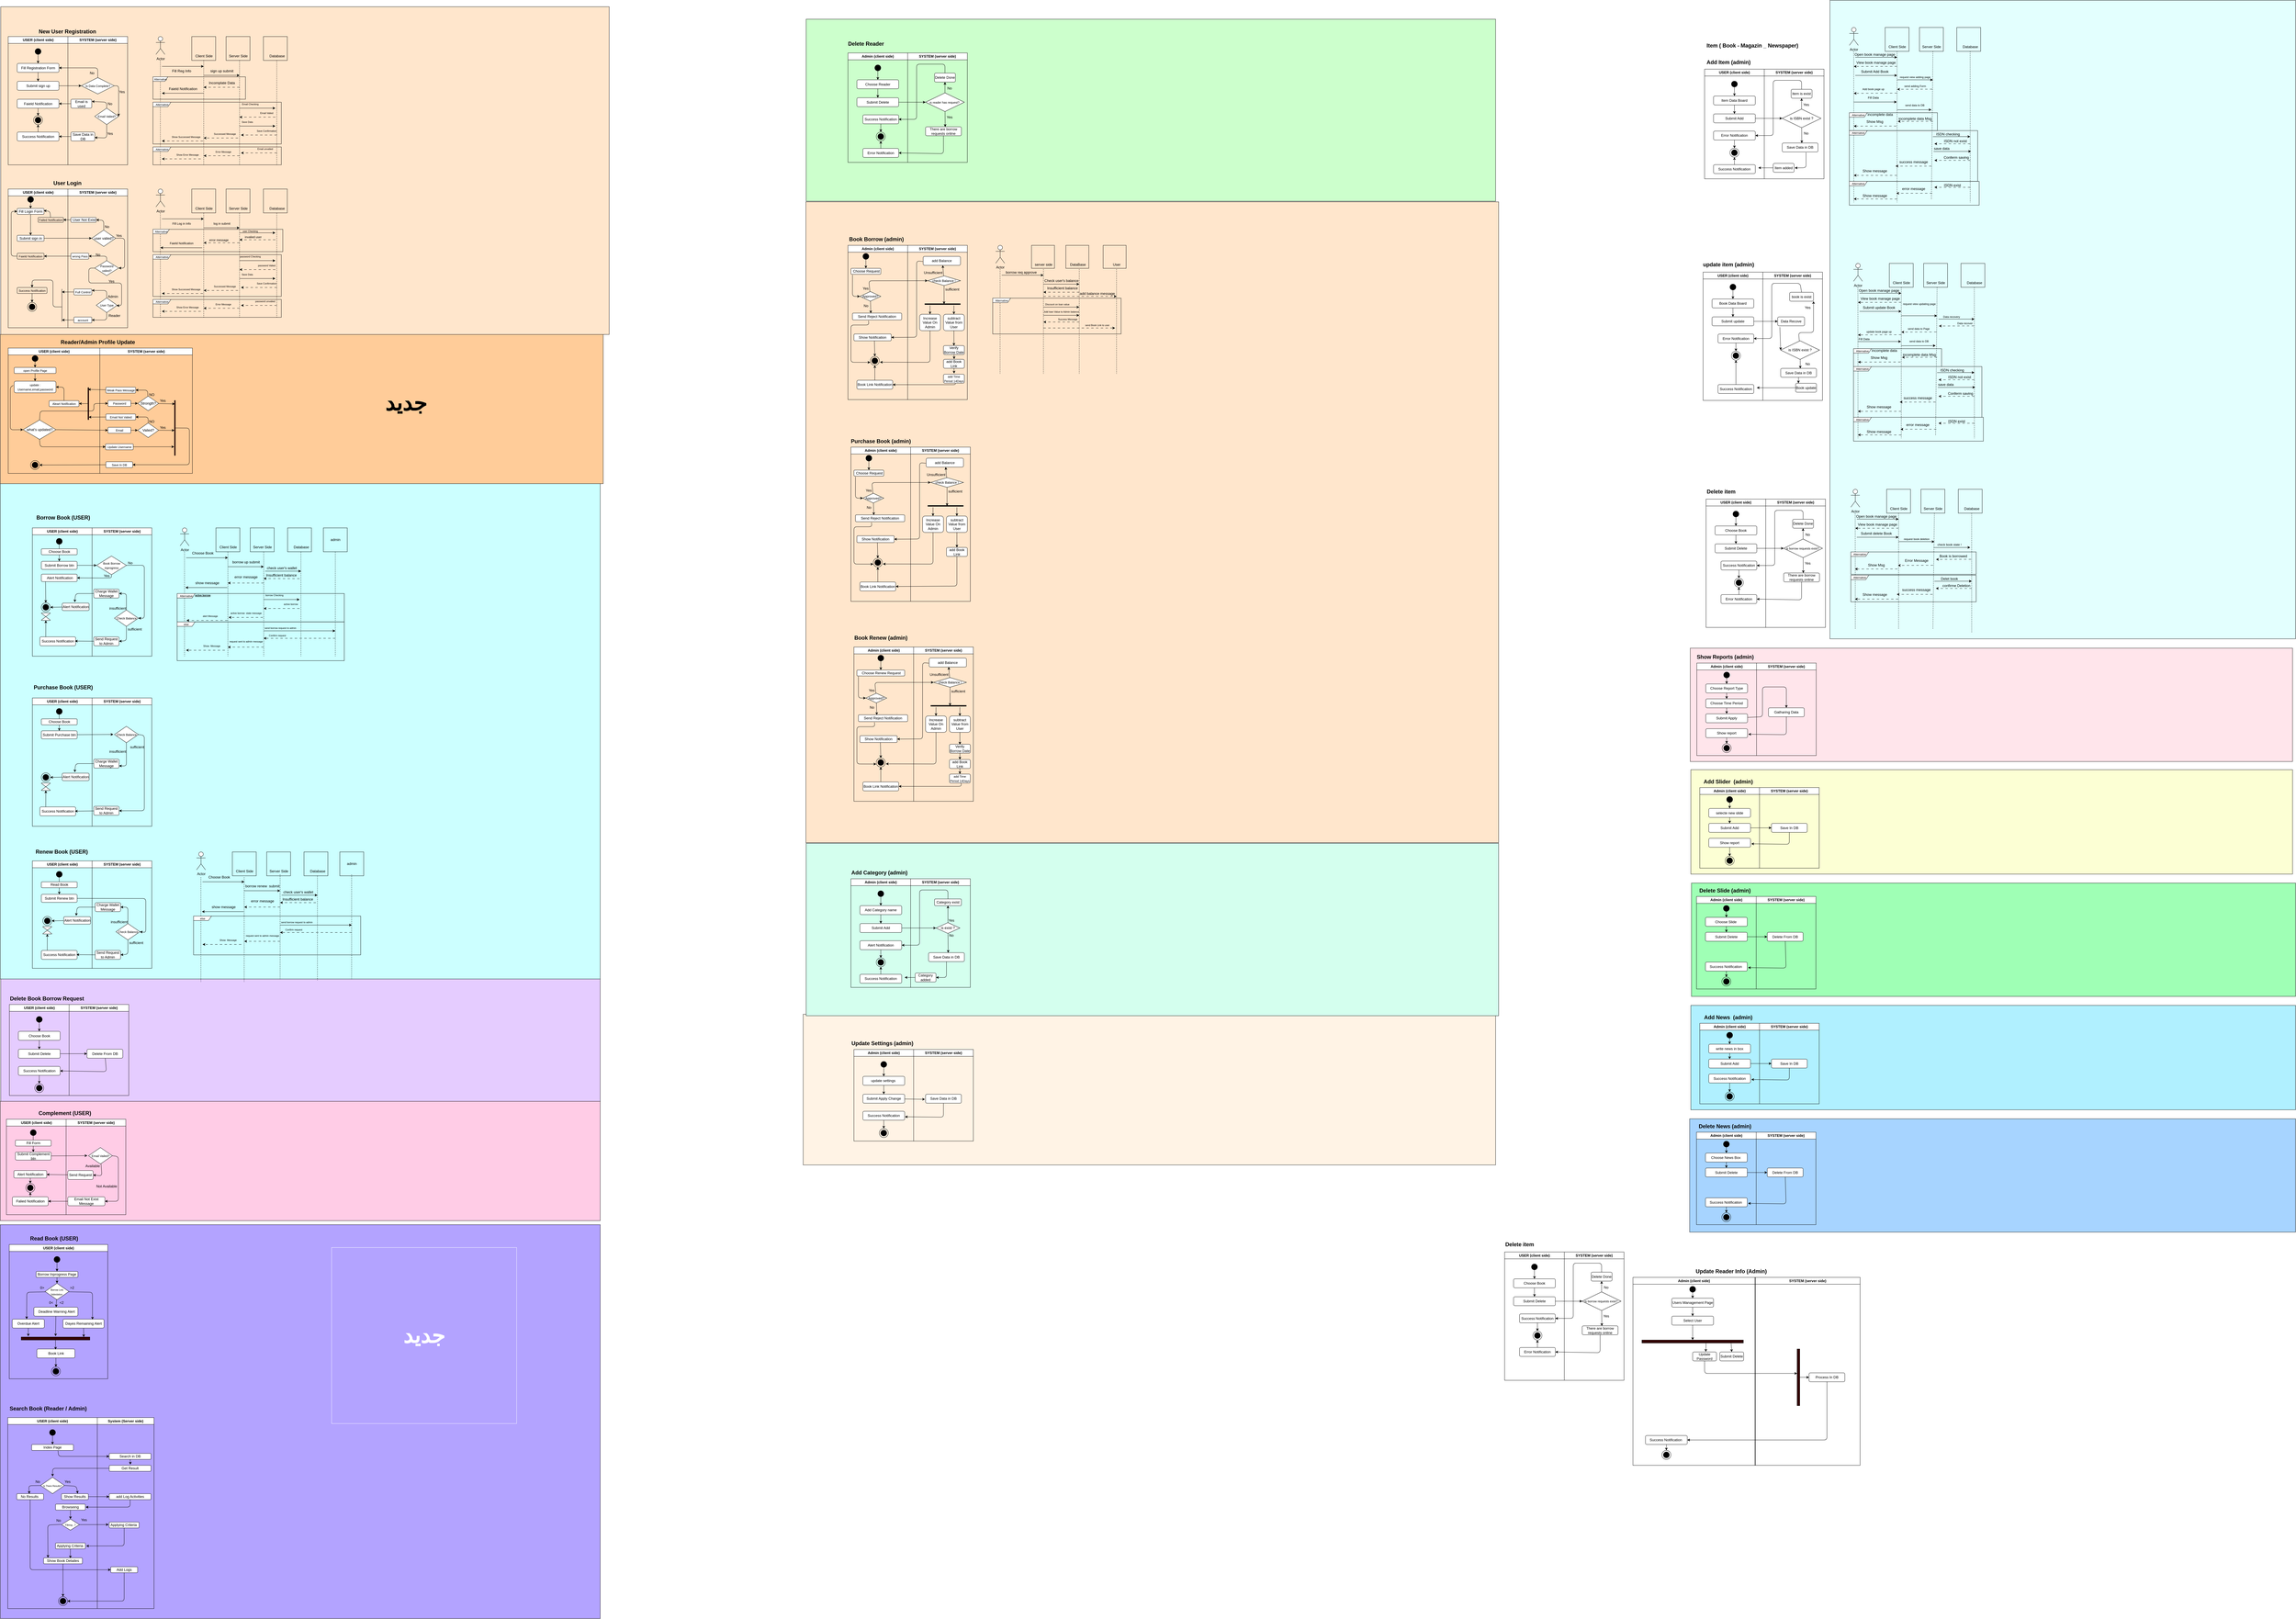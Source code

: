 <mxfile>
    <diagram id="96NKEoEJnGK9OO4_6m9S" name="Page-1">
        <mxGraphModel dx="3021" dy="1724" grid="1" gridSize="10" guides="1" tooltips="1" connect="1" arrows="1" fold="1" page="1" pageScale="1" pageWidth="850" pageHeight="1100" math="0" shadow="0">
            <root>
                <mxCell id="0"/>
                <mxCell id="1" parent="0"/>
                <mxCell id="1835" value="" style="rounded=0;whiteSpace=wrap;html=1;fillColor=#B3A3FF;" parent="1" vertex="1">
                    <mxGeometry x="-890" y="4083.5" width="2010" height="1320" as="geometry"/>
                </mxCell>
                <mxCell id="1832" value="" style="rounded=0;whiteSpace=wrap;html=1;fillColor=#FFCC99;" parent="1" vertex="1">
                    <mxGeometry x="-890" y="1100" width="2020" height="500" as="geometry"/>
                </mxCell>
                <mxCell id="1831" value="" style="rounded=0;whiteSpace=wrap;html=1;fillColor=#FFCCE6;" parent="1" vertex="1">
                    <mxGeometry x="-890" y="3670" width="2010" height="400" as="geometry"/>
                </mxCell>
                <mxCell id="1829" value="" style="rounded=0;whiteSpace=wrap;html=1;fillColor=#E5CCFF;" parent="1" vertex="1">
                    <mxGeometry x="-888.5" y="3260" width="2008.5" height="410" as="geometry"/>
                </mxCell>
                <mxCell id="1828" value="" style="rounded=0;whiteSpace=wrap;html=1;fillColor=#CCFFFF;" parent="1" vertex="1">
                    <mxGeometry x="-890" y="1600" width="2010" height="1660" as="geometry"/>
                </mxCell>
                <mxCell id="1515" value="" style="rounded=0;whiteSpace=wrap;html=1;fillColor=#FFE5EB;" parent="1" vertex="1">
                    <mxGeometry x="4772" y="2151.25" width="2018" height="380" as="geometry"/>
                </mxCell>
                <mxCell id="1477" value="" style="rounded=0;whiteSpace=wrap;html=1;fillColor=#FFF3E5;" parent="1" vertex="1">
                    <mxGeometry x="1800" y="3378.25" width="2320" height="505" as="geometry"/>
                </mxCell>
                <mxCell id="1419" value="" style="rounded=0;whiteSpace=wrap;html=1;fillColor=#D4FFEE;" parent="1" vertex="1">
                    <mxGeometry x="1810" y="2805.25" width="2320" height="578" as="geometry"/>
                </mxCell>
                <mxCell id="1418" value="" style="rounded=0;whiteSpace=wrap;html=1;fillColor=#FFE6CC;" parent="1" vertex="1">
                    <mxGeometry x="1809" y="655.5" width="2321" height="2147.75" as="geometry"/>
                </mxCell>
                <mxCell id="1412" value="" style="rounded=0;whiteSpace=wrap;html=1;fillColor=#FFE6CC;" parent="1" vertex="1">
                    <mxGeometry x="-888.5" y="1.5" width="2038.5" height="1098.5" as="geometry"/>
                </mxCell>
                <mxCell id="1411" value="" style="rounded=0;whiteSpace=wrap;html=1;fillColor=#CCFFCC;" parent="1" vertex="1">
                    <mxGeometry x="1810" y="43.25" width="2310" height="610" as="geometry"/>
                </mxCell>
                <mxCell id="1408" value="" style="rounded=0;whiteSpace=wrap;html=1;fillColor=#E3FFFE;" parent="1" vertex="1">
                    <mxGeometry x="5240" y="-20" width="1560" height="2140" as="geometry"/>
                </mxCell>
                <mxCell id="3" value="USER (client side)" style="swimlane;whiteSpace=wrap;html=1;" parent="1" vertex="1">
                    <mxGeometry x="-863.5" y="101.5" width="200" height="430" as="geometry"/>
                </mxCell>
                <mxCell id="7" style="edgeStyle=none;html=1;exitX=0.5;exitY=1;exitDx=0;exitDy=0;" parent="3" source="2" target="6" edge="1">
                    <mxGeometry relative="1" as="geometry"/>
                </mxCell>
                <mxCell id="2" value="" style="ellipse;whiteSpace=wrap;html=1;fillColor=#000000;" parent="3" vertex="1">
                    <mxGeometry x="90" y="40" width="20" height="20" as="geometry"/>
                </mxCell>
                <mxCell id="10" style="edgeStyle=none;html=1;exitX=0.5;exitY=1;exitDx=0;exitDy=0;entryX=0.5;entryY=0;entryDx=0;entryDy=0;" parent="3" source="6" target="9" edge="1">
                    <mxGeometry relative="1" as="geometry"/>
                </mxCell>
                <mxCell id="6" value="Fill Registration Form" style="rounded=1;whiteSpace=wrap;html=1;" parent="3" vertex="1">
                    <mxGeometry x="30" y="90" width="140" height="30" as="geometry"/>
                </mxCell>
                <mxCell id="9" value="Submit sign up" style="rounded=1;whiteSpace=wrap;html=1;" parent="3" vertex="1">
                    <mxGeometry x="30" y="150" width="140" height="30" as="geometry"/>
                </mxCell>
                <mxCell id="40" style="edgeStyle=none;html=1;exitX=0.5;exitY=1;exitDx=0;exitDy=0;entryX=0.5;entryY=0;entryDx=0;entryDy=0;" parent="3" source="23" target="39" edge="1">
                    <mxGeometry relative="1" as="geometry"/>
                </mxCell>
                <mxCell id="23" value="Faield Notification" style="rounded=1;whiteSpace=wrap;html=1;" parent="3" vertex="1">
                    <mxGeometry x="30" y="210" width="140" height="30" as="geometry"/>
                </mxCell>
                <mxCell id="41" style="edgeStyle=none;html=1;exitX=0.5;exitY=0;exitDx=0;exitDy=0;entryX=0.5;entryY=1;entryDx=0;entryDy=0;" parent="3" source="35" target="39" edge="1">
                    <mxGeometry relative="1" as="geometry"/>
                </mxCell>
                <mxCell id="35" value="Success Notification" style="rounded=1;whiteSpace=wrap;html=1;" parent="3" vertex="1">
                    <mxGeometry x="30" y="320" width="140" height="30" as="geometry"/>
                </mxCell>
                <mxCell id="38" value="" style="ellipse;whiteSpace=wrap;html=1;fillColor=#000000;" parent="3" vertex="1">
                    <mxGeometry x="90" y="270" width="20" height="20" as="geometry"/>
                </mxCell>
                <mxCell id="39" value="" style="ellipse;whiteSpace=wrap;html=1;fillColor=none;" parent="3" vertex="1">
                    <mxGeometry x="85" y="265" width="30" height="30" as="geometry"/>
                </mxCell>
                <mxCell id="4" value="&lt;div&gt;SYSTEM (server side)&lt;/div&gt;" style="swimlane;whiteSpace=wrap;html=1;" parent="1" vertex="1">
                    <mxGeometry x="-663.5" y="101.5" width="200" height="430" as="geometry"/>
                </mxCell>
                <mxCell id="31" style="edgeStyle=none;html=1;entryX=1;entryY=0.5;entryDx=0;entryDy=0;exitX=1;exitY=0.5;exitDx=0;exitDy=0;" parent="4" source="12" target="17" edge="1">
                    <mxGeometry relative="1" as="geometry">
                        <Array as="points">
                            <mxPoint x="170" y="165"/>
                        </Array>
                    </mxGeometry>
                </mxCell>
                <mxCell id="12" value="&lt;font style=&quot;font-size: 10px;&quot;&gt;Is Data Complete?&lt;/font&gt;" style="rhombus;whiteSpace=wrap;html=1;" parent="4" vertex="1">
                    <mxGeometry x="45" y="137.5" width="110" height="55" as="geometry"/>
                </mxCell>
                <mxCell id="14" style="edgeStyle=none;html=1;exitX=0.5;exitY=0;exitDx=0;exitDy=0;entryX=1;entryY=0.5;entryDx=0;entryDy=0;" parent="4" source="12" target="6" edge="1">
                    <mxGeometry relative="1" as="geometry">
                        <Array as="points">
                            <mxPoint x="100" y="105"/>
                        </Array>
                    </mxGeometry>
                </mxCell>
                <mxCell id="15" value="No" style="text;html=1;align=center;verticalAlign=middle;resizable=0;points=[];autosize=1;strokeColor=none;fillColor=none;" parent="4" vertex="1">
                    <mxGeometry x="60" y="107.5" width="40" height="30" as="geometry"/>
                </mxCell>
                <mxCell id="33" style="edgeStyle=none;html=1;exitX=0.5;exitY=0;exitDx=0;exitDy=0;entryX=1;entryY=0.25;entryDx=0;entryDy=0;" parent="4" source="17" target="21" edge="1">
                    <mxGeometry relative="1" as="geometry">
                        <Array as="points">
                            <mxPoint x="130" y="220"/>
                        </Array>
                    </mxGeometry>
                </mxCell>
                <mxCell id="17" value="&lt;font style=&quot;font-size: 10px;&quot;&gt;Email Valied?&lt;/font&gt;" style="rhombus;whiteSpace=wrap;html=1;" parent="4" vertex="1">
                    <mxGeometry x="90" y="240" width="80" height="55" as="geometry"/>
                </mxCell>
                <mxCell id="19" value="Yes" style="text;html=1;align=center;verticalAlign=middle;resizable=0;points=[];autosize=1;strokeColor=none;fillColor=none;" parent="4" vertex="1">
                    <mxGeometry x="160" y="170" width="40" height="30" as="geometry"/>
                </mxCell>
                <mxCell id="21" value="Email is used" style="rounded=1;whiteSpace=wrap;html=1;" parent="4" vertex="1">
                    <mxGeometry x="10" y="210" width="70" height="30" as="geometry"/>
                </mxCell>
                <mxCell id="25" value="Save Data in DB" style="rounded=1;whiteSpace=wrap;html=1;" parent="4" vertex="1">
                    <mxGeometry x="10" y="320" width="80" height="30" as="geometry"/>
                </mxCell>
                <mxCell id="29" value="Yes" style="text;html=1;align=center;verticalAlign=middle;resizable=0;points=[];autosize=1;strokeColor=none;fillColor=none;" parent="4" vertex="1">
                    <mxGeometry x="120" y="310" width="40" height="30" as="geometry"/>
                </mxCell>
                <mxCell id="30" value="No" style="text;html=1;align=center;verticalAlign=middle;resizable=0;points=[];autosize=1;strokeColor=none;fillColor=none;" parent="4" vertex="1">
                    <mxGeometry x="120" y="210" width="40" height="30" as="geometry"/>
                </mxCell>
                <mxCell id="32" style="edgeStyle=none;html=1;exitX=0.5;exitY=1;exitDx=0;exitDy=0;entryX=0.997;entryY=0.618;entryDx=0;entryDy=0;entryPerimeter=0;" parent="4" source="17" target="25" edge="1">
                    <mxGeometry relative="1" as="geometry">
                        <Array as="points">
                            <mxPoint x="130" y="340"/>
                        </Array>
                    </mxGeometry>
                </mxCell>
                <mxCell id="13" style="edgeStyle=none;html=1;entryX=0;entryY=0.5;entryDx=0;entryDy=0;" parent="1" source="9" target="12" edge="1">
                    <mxGeometry relative="1" as="geometry"/>
                </mxCell>
                <mxCell id="34" style="edgeStyle=none;html=1;exitX=0;exitY=0.5;exitDx=0;exitDy=0;entryX=1;entryY=0.5;entryDx=0;entryDy=0;" parent="1" source="21" target="23" edge="1">
                    <mxGeometry relative="1" as="geometry"/>
                </mxCell>
                <mxCell id="36" style="edgeStyle=none;html=1;exitX=0;exitY=0.5;exitDx=0;exitDy=0;entryX=1;entryY=0.5;entryDx=0;entryDy=0;" parent="1" source="25" target="35" edge="1">
                    <mxGeometry relative="1" as="geometry"/>
                </mxCell>
                <mxCell id="42" value="&lt;b&gt;&lt;font style=&quot;font-size: 18px;&quot;&gt;New User Registration&amp;nbsp;&lt;/font&gt;&lt;/b&gt;" style="text;html=1;align=center;verticalAlign=middle;resizable=0;points=[];autosize=1;strokeColor=none;fillColor=none;" parent="1" vertex="1">
                    <mxGeometry x="-773.5" y="64.5" width="220" height="40" as="geometry"/>
                </mxCell>
                <mxCell id="43" value="Actor" style="shape=umlActor;verticalLabelPosition=bottom;verticalAlign=top;html=1;" parent="1" vertex="1">
                    <mxGeometry x="-368.5" y="101.5" width="30" height="60" as="geometry"/>
                </mxCell>
                <mxCell id="44" value="" style="edgeStyle=none;orthogonalLoop=1;jettySize=auto;html=1;dashed=1;endArrow=none;endFill=0;" parent="1" edge="1">
                    <mxGeometry width="80" relative="1" as="geometry">
                        <mxPoint x="-353.8" y="181.5" as="sourcePoint"/>
                        <mxPoint x="-353.8" y="531.5" as="targetPoint"/>
                        <Array as="points"/>
                    </mxGeometry>
                </mxCell>
                <mxCell id="45" value="Client Side" style="text;html=1;align=center;verticalAlign=middle;resizable=0;points=[];autosize=1;strokeColor=none;fillColor=none;" parent="1" vertex="1">
                    <mxGeometry x="-248.5" y="151.5" width="80" height="30" as="geometry"/>
                </mxCell>
                <mxCell id="46" value="Server Side" style="text;html=1;align=center;verticalAlign=middle;resizable=0;points=[];autosize=1;strokeColor=none;fillColor=none;" parent="1" vertex="1">
                    <mxGeometry x="-138.5" y="151.5" width="90" height="30" as="geometry"/>
                </mxCell>
                <mxCell id="47" value="" style="edgeStyle=none;orthogonalLoop=1;jettySize=auto;html=1;dashed=1;endArrow=none;endFill=0;" parent="1" edge="1">
                    <mxGeometry width="80" relative="1" as="geometry">
                        <mxPoint x="-208.5" y="181.5" as="sourcePoint"/>
                        <mxPoint x="-208.5" y="531.5" as="targetPoint"/>
                        <Array as="points"/>
                    </mxGeometry>
                </mxCell>
                <mxCell id="48" value="" style="edgeStyle=none;orthogonalLoop=1;jettySize=auto;html=1;dashed=1;endArrow=none;endFill=0;" parent="1" edge="1">
                    <mxGeometry width="80" relative="1" as="geometry">
                        <mxPoint x="-88.5" y="181.5" as="sourcePoint"/>
                        <mxPoint x="-88.5" y="531.5" as="targetPoint"/>
                        <Array as="points"/>
                    </mxGeometry>
                </mxCell>
                <mxCell id="49" value="" style="edgeStyle=none;orthogonalLoop=1;jettySize=auto;html=1;" parent="1" edge="1">
                    <mxGeometry width="80" relative="1" as="geometry">
                        <mxPoint x="-348.5" y="201.5" as="sourcePoint"/>
                        <mxPoint x="-208.5" y="201.5" as="targetPoint"/>
                        <Array as="points"/>
                    </mxGeometry>
                </mxCell>
                <mxCell id="50" value="" style="edgeStyle=none;orthogonalLoop=1;jettySize=auto;html=1;" parent="1" edge="1">
                    <mxGeometry width="80" relative="1" as="geometry">
                        <mxPoint x="-208.5" y="231.5" as="sourcePoint"/>
                        <mxPoint x="-88.5" y="231.5" as="targetPoint"/>
                        <Array as="points"/>
                    </mxGeometry>
                </mxCell>
                <mxCell id="51" value="" style="edgeStyle=none;orthogonalLoop=1;jettySize=auto;html=1;dashed=1;dashPattern=8 8;" parent="1" edge="1">
                    <mxGeometry width="80" relative="1" as="geometry">
                        <mxPoint x="-88.5" y="271.5" as="sourcePoint"/>
                        <mxPoint x="-208.5" y="271.5" as="targetPoint"/>
                        <Array as="points"/>
                    </mxGeometry>
                </mxCell>
                <mxCell id="52" value="" style="edgeStyle=none;orthogonalLoop=1;jettySize=auto;html=1;" parent="1" edge="1">
                    <mxGeometry width="80" relative="1" as="geometry">
                        <mxPoint x="-208.5" y="291.5" as="sourcePoint"/>
                        <mxPoint x="-348.5" y="291.5" as="targetPoint"/>
                        <Array as="points"/>
                    </mxGeometry>
                </mxCell>
                <mxCell id="53" value="Fill Reg Info" style="text;html=1;align=center;verticalAlign=middle;resizable=0;points=[];autosize=1;strokeColor=none;fillColor=none;" parent="1" vertex="1">
                    <mxGeometry x="-328.5" y="201.5" width="90" height="30" as="geometry"/>
                </mxCell>
                <mxCell id="54" value="sign up submit" style="text;html=1;align=center;verticalAlign=middle;resizable=0;points=[];autosize=1;strokeColor=none;fillColor=none;" parent="1" vertex="1">
                    <mxGeometry x="-198.5" y="201.5" width="100" height="30" as="geometry"/>
                </mxCell>
                <mxCell id="56" value="Incomplate Data" style="text;html=1;align=center;verticalAlign=middle;resizable=0;points=[];autosize=1;strokeColor=none;fillColor=none;" parent="1" vertex="1">
                    <mxGeometry x="-203.5" y="241.5" width="110" height="30" as="geometry"/>
                </mxCell>
                <mxCell id="57" value="Faield Notification" style="text;html=1;align=center;verticalAlign=middle;resizable=0;points=[];autosize=1;strokeColor=none;fillColor=none;" parent="1" vertex="1">
                    <mxGeometry x="-338.5" y="261.5" width="120" height="30" as="geometry"/>
                </mxCell>
                <mxCell id="59" value="" style="edgeStyle=none;orthogonalLoop=1;jettySize=auto;html=1;dashed=1;dashPattern=8 8;" parent="1" edge="1">
                    <mxGeometry width="80" relative="1" as="geometry">
                        <mxPoint x="31.5" y="371.5" as="sourcePoint"/>
                        <mxPoint x="-88.5" y="371.5" as="targetPoint"/>
                        <Array as="points"/>
                    </mxGeometry>
                </mxCell>
                <mxCell id="67" value="" style="edgeStyle=none;orthogonalLoop=1;jettySize=auto;html=1;dashed=1;endArrow=none;endFill=0;" parent="1" edge="1">
                    <mxGeometry width="80" relative="1" as="geometry">
                        <mxPoint x="36.26" y="181.5" as="sourcePoint"/>
                        <mxPoint x="36.26" y="531.5" as="targetPoint"/>
                        <Array as="points"/>
                    </mxGeometry>
                </mxCell>
                <mxCell id="68" value="Database" style="text;html=1;align=center;verticalAlign=middle;resizable=0;points=[];autosize=1;strokeColor=none;fillColor=none;" parent="1" vertex="1">
                    <mxGeometry x="1.5" y="151.5" width="70" height="30" as="geometry"/>
                </mxCell>
                <mxCell id="69" value="&lt;font style=&quot;font-size: 9px;&quot;&gt;Alternative&lt;/font&gt;" style="shape=umlFrame;whiteSpace=wrap;html=1;pointerEvents=0;width=50;height=15;" parent="1" vertex="1">
                    <mxGeometry x="-378.5" y="236.5" width="310" height="75" as="geometry"/>
                </mxCell>
                <mxCell id="71" value="" style="edgeStyle=none;orthogonalLoop=1;jettySize=auto;html=1;" parent="1" edge="1">
                    <mxGeometry width="80" relative="1" as="geometry">
                        <mxPoint x="-88.5" y="341.5" as="sourcePoint"/>
                        <mxPoint x="31.5" y="341.5" as="targetPoint"/>
                        <Array as="points"/>
                    </mxGeometry>
                </mxCell>
                <mxCell id="72" value="" style="edgeStyle=none;orthogonalLoop=1;jettySize=auto;html=1;dashed=1;dashPattern=8 8;" parent="1" edge="1">
                    <mxGeometry width="80" relative="1" as="geometry">
                        <mxPoint x="36.5" y="431.5" as="sourcePoint"/>
                        <mxPoint x="-83.5" y="431.5" as="targetPoint"/>
                        <Array as="points"/>
                    </mxGeometry>
                </mxCell>
                <mxCell id="73" value="" style="edgeStyle=none;orthogonalLoop=1;jettySize=auto;html=1;" parent="1" edge="1">
                    <mxGeometry width="80" relative="1" as="geometry">
                        <mxPoint x="-88.5" y="401.5" as="sourcePoint"/>
                        <mxPoint x="31.5" y="401.5" as="targetPoint"/>
                        <Array as="points"/>
                    </mxGeometry>
                </mxCell>
                <mxCell id="74" value="&lt;font style=&quot;font-size: 8px;&quot;&gt;Email Checking&lt;/font&gt;" style="text;html=1;align=center;verticalAlign=middle;resizable=0;points=[];autosize=1;strokeColor=none;fillColor=none;" parent="1" vertex="1">
                    <mxGeometry x="-93.5" y="311.5" width="80" height="30" as="geometry"/>
                </mxCell>
                <mxCell id="75" value="&lt;font style=&quot;font-size: 8px;&quot;&gt;Email Valied&lt;/font&gt;" style="text;html=1;align=center;verticalAlign=middle;resizable=0;points=[];autosize=1;strokeColor=none;fillColor=none;" parent="1" vertex="1">
                    <mxGeometry x="-33.5" y="341.5" width="70" height="30" as="geometry"/>
                </mxCell>
                <mxCell id="76" value="&lt;span style=&quot;font-size: 8px;&quot;&gt;Save Data&lt;/span&gt;" style="text;html=1;align=center;verticalAlign=middle;resizable=0;points=[];autosize=1;strokeColor=none;fillColor=none;" parent="1" vertex="1">
                    <mxGeometry x="-93.5" y="371.5" width="60" height="30" as="geometry"/>
                </mxCell>
                <mxCell id="77" value="&lt;span style=&quot;font-size: 8px;&quot;&gt;Save Confirmation&lt;/span&gt;" style="text;html=1;align=center;verticalAlign=middle;resizable=0;points=[];autosize=1;strokeColor=none;fillColor=none;" parent="1" vertex="1">
                    <mxGeometry x="-43.5" y="401.5" width="90" height="30" as="geometry"/>
                </mxCell>
                <mxCell id="78" value="" style="edgeStyle=none;orthogonalLoop=1;jettySize=auto;html=1;dashed=1;dashPattern=8 8;" parent="1" edge="1">
                    <mxGeometry width="80" relative="1" as="geometry">
                        <mxPoint x="-93.5" y="441.5" as="sourcePoint"/>
                        <mxPoint x="-208.5" y="441.5" as="targetPoint"/>
                        <Array as="points"/>
                    </mxGeometry>
                </mxCell>
                <mxCell id="80" value="" style="edgeStyle=none;orthogonalLoop=1;jettySize=auto;html=1;dashed=1;dashPattern=8 8;" parent="1" edge="1">
                    <mxGeometry width="80" relative="1" as="geometry">
                        <mxPoint x="-211" y="451.5" as="sourcePoint"/>
                        <mxPoint x="-348.5" y="451.5" as="targetPoint"/>
                        <Array as="points"/>
                    </mxGeometry>
                </mxCell>
                <mxCell id="81" value="&lt;font style=&quot;font-size: 9px;&quot;&gt;Alternative&lt;/font&gt;" style="shape=umlFrame;whiteSpace=wrap;html=1;pointerEvents=0;width=60;height=15;" parent="1" vertex="1">
                    <mxGeometry x="-378.5" y="321.5" width="430" height="140" as="geometry"/>
                </mxCell>
                <mxCell id="82" value="&lt;span style=&quot;font-size: 8px;&quot;&gt;Successed Message&lt;/span&gt;" style="text;html=1;align=center;verticalAlign=middle;resizable=0;points=[];autosize=1;strokeColor=none;fillColor=none;" parent="1" vertex="1">
                    <mxGeometry x="-188.5" y="411.5" width="100" height="30" as="geometry"/>
                </mxCell>
                <mxCell id="83" value="&lt;span style=&quot;font-size: 8px;&quot;&gt;Show Successed Message&lt;/span&gt;" style="text;html=1;align=center;verticalAlign=middle;resizable=0;points=[];autosize=1;strokeColor=none;fillColor=none;" parent="1" vertex="1">
                    <mxGeometry x="-328.5" y="421.5" width="120" height="30" as="geometry"/>
                </mxCell>
                <mxCell id="84" value="&lt;font style=&quot;font-size: 9px;&quot;&gt;Alternative&lt;/font&gt;" style="shape=umlFrame;whiteSpace=wrap;html=1;pointerEvents=0;width=60;height=15;" parent="1" vertex="1">
                    <mxGeometry x="-378.5" y="471.5" width="430" height="60" as="geometry"/>
                </mxCell>
                <mxCell id="85" value="" style="edgeStyle=none;orthogonalLoop=1;jettySize=auto;html=1;dashed=1;dashPattern=8 8;" parent="1" edge="1">
                    <mxGeometry width="80" relative="1" as="geometry">
                        <mxPoint x="36.5" y="491.5" as="sourcePoint"/>
                        <mxPoint x="-83.5" y="491.5" as="targetPoint"/>
                        <Array as="points"/>
                    </mxGeometry>
                </mxCell>
                <mxCell id="86" value="" style="edgeStyle=none;orthogonalLoop=1;jettySize=auto;html=1;dashed=1;dashPattern=8 8;" parent="1" edge="1">
                    <mxGeometry width="80" relative="1" as="geometry">
                        <mxPoint x="-88.5" y="501" as="sourcePoint"/>
                        <mxPoint x="-208.5" y="501" as="targetPoint"/>
                        <Array as="points"/>
                    </mxGeometry>
                </mxCell>
                <mxCell id="87" value="" style="edgeStyle=none;orthogonalLoop=1;jettySize=auto;html=1;dashed=1;dashPattern=8 8;" parent="1" edge="1">
                    <mxGeometry width="80" relative="1" as="geometry">
                        <mxPoint x="-218.5" y="511.5" as="sourcePoint"/>
                        <mxPoint x="-348.5" y="511.5" as="targetPoint"/>
                        <Array as="points"/>
                    </mxGeometry>
                </mxCell>
                <mxCell id="88" value="&lt;span style=&quot;font-size: 8px;&quot;&gt;Email unvalied&lt;/span&gt;" style="text;html=1;align=center;verticalAlign=middle;resizable=0;points=[];autosize=1;strokeColor=none;fillColor=none;" parent="1" vertex="1">
                    <mxGeometry x="-43.5" y="461.5" width="80" height="30" as="geometry"/>
                </mxCell>
                <mxCell id="89" value="&lt;span style=&quot;font-size: 8px;&quot;&gt;Show Error Message&lt;/span&gt;" style="text;html=1;align=center;verticalAlign=middle;resizable=0;points=[];autosize=1;strokeColor=none;fillColor=none;" parent="1" vertex="1">
                    <mxGeometry x="-313.5" y="481.5" width="100" height="30" as="geometry"/>
                </mxCell>
                <mxCell id="90" value="&lt;span style=&quot;font-size: 8px;&quot;&gt;Error Message&lt;/span&gt;" style="text;html=1;align=center;verticalAlign=middle;resizable=0;points=[];autosize=1;strokeColor=none;fillColor=none;" parent="1" vertex="1">
                    <mxGeometry x="-183.5" y="471.5" width="80" height="30" as="geometry"/>
                </mxCell>
                <mxCell id="91" value="" style="whiteSpace=wrap;html=1;aspect=fixed;fillColor=none;" parent="1" vertex="1">
                    <mxGeometry x="-248.5" y="101.5" width="80" height="80" as="geometry"/>
                </mxCell>
                <mxCell id="92" value="" style="whiteSpace=wrap;html=1;aspect=fixed;fillColor=none;" parent="1" vertex="1">
                    <mxGeometry x="-133.5" y="101.5" width="80" height="80" as="geometry"/>
                </mxCell>
                <mxCell id="93" value="" style="whiteSpace=wrap;html=1;aspect=fixed;fillColor=none;" parent="1" vertex="1">
                    <mxGeometry x="-8.5" y="101.5" width="80" height="80" as="geometry"/>
                </mxCell>
                <mxCell id="94" value="USER (client side)" style="swimlane;whiteSpace=wrap;html=1;" parent="1" vertex="1">
                    <mxGeometry x="-863.5" y="612.5" width="200" height="465" as="geometry"/>
                </mxCell>
                <mxCell id="95" style="edgeStyle=none;html=1;exitX=0.5;exitY=1;exitDx=0;exitDy=0;" parent="94" source="96" target="98" edge="1">
                    <mxGeometry relative="1" as="geometry"/>
                </mxCell>
                <mxCell id="96" value="" style="ellipse;whiteSpace=wrap;html=1;fillColor=#000000;" parent="94" vertex="1">
                    <mxGeometry x="65" y="25" width="20" height="20" as="geometry"/>
                </mxCell>
                <mxCell id="97" style="edgeStyle=none;html=1;exitX=0.5;exitY=1;exitDx=0;exitDy=0;entryX=0.5;entryY=0;entryDx=0;entryDy=0;" parent="94" source="98" target="99" edge="1">
                    <mxGeometry relative="1" as="geometry"/>
                </mxCell>
                <mxCell id="98" value="Fill Login Form" style="rounded=1;whiteSpace=wrap;html=1;" parent="94" vertex="1">
                    <mxGeometry x="30" y="65" width="90" height="20" as="geometry"/>
                </mxCell>
                <mxCell id="99" value="Submit sign in" style="rounded=1;whiteSpace=wrap;html=1;" parent="94" vertex="1">
                    <mxGeometry x="30" y="155" width="90" height="20" as="geometry"/>
                </mxCell>
                <mxCell id="370" style="edgeStyle=none;html=1;entryX=0;entryY=0.5;entryDx=0;entryDy=0;" parent="94" source="101" target="98" edge="1">
                    <mxGeometry relative="1" as="geometry">
                        <Array as="points">
                            <mxPoint x="10" y="225"/>
                            <mxPoint x="10" y="75"/>
                        </Array>
                    </mxGeometry>
                </mxCell>
                <mxCell id="101" value="&lt;font style=&quot;font-size: 10px;&quot;&gt;Faield Notification&lt;/font&gt;" style="rounded=1;whiteSpace=wrap;html=1;fillColor=none;" parent="94" vertex="1">
                    <mxGeometry x="30" y="215" width="90" height="20" as="geometry"/>
                </mxCell>
                <mxCell id="371" style="edgeStyle=none;html=1;entryX=0.5;entryY=0;entryDx=0;entryDy=0;" parent="94" source="103" target="105" edge="1">
                    <mxGeometry relative="1" as="geometry"/>
                </mxCell>
                <mxCell id="933" style="edgeStyle=none;html=1;endArrow=none;endFill=0;startArrow=classic;startFill=1;" parent="94" source="103" edge="1">
                    <mxGeometry relative="1" as="geometry">
                        <mxPoint x="180" y="395" as="targetPoint"/>
                        <Array as="points">
                            <mxPoint x="80" y="305"/>
                            <mxPoint x="150" y="305"/>
                            <mxPoint x="150" y="395"/>
                        </Array>
                    </mxGeometry>
                </mxCell>
                <mxCell id="103" value="&lt;font style=&quot;font-size: 10px;&quot;&gt;Success Notification&lt;/font&gt;" style="rounded=1;whiteSpace=wrap;html=1;fillColor=none;" parent="94" vertex="1">
                    <mxGeometry x="30" y="330" width="100" height="20" as="geometry"/>
                </mxCell>
                <mxCell id="104" value="" style="ellipse;whiteSpace=wrap;html=1;fillColor=#000000;" parent="94" vertex="1">
                    <mxGeometry x="70" y="385" width="20" height="20" as="geometry"/>
                </mxCell>
                <mxCell id="105" value="" style="ellipse;whiteSpace=wrap;html=1;fillColor=none;" parent="94" vertex="1">
                    <mxGeometry x="65" y="380" width="30" height="30" as="geometry"/>
                </mxCell>
                <mxCell id="914" value="&lt;font style=&quot;font-size: 10px;&quot;&gt;Failed Notification&lt;/font&gt;" style="rounded=1;whiteSpace=wrap;html=1;fillColor=none;" parent="94" vertex="1">
                    <mxGeometry x="100" y="95" width="85" height="16.75" as="geometry"/>
                </mxCell>
                <mxCell id="919" style="edgeStyle=none;html=1;entryX=0.991;entryY=0.363;entryDx=0;entryDy=0;entryPerimeter=0;" parent="94" source="914" target="98" edge="1">
                    <mxGeometry relative="1" as="geometry">
                        <Array as="points">
                            <mxPoint x="140" y="75"/>
                        </Array>
                    </mxGeometry>
                </mxCell>
                <mxCell id="930" value="" style="endArrow=none;html=1;" parent="94" edge="1">
                    <mxGeometry width="50" height="50" relative="1" as="geometry">
                        <mxPoint x="180" y="445" as="sourcePoint"/>
                        <mxPoint x="180" y="335" as="targetPoint"/>
                    </mxGeometry>
                </mxCell>
                <mxCell id="106" value="&lt;div&gt;SYSTEM (server side)&lt;/div&gt;" style="swimlane;whiteSpace=wrap;html=1;" parent="1" vertex="1">
                    <mxGeometry x="-663.5" y="612.5" width="200" height="465" as="geometry"/>
                </mxCell>
                <mxCell id="107" style="edgeStyle=none;html=1;entryX=1;entryY=0.5;entryDx=0;entryDy=0;exitX=1;exitY=0.5;exitDx=0;exitDy=0;" parent="106" source="108" target="112" edge="1">
                    <mxGeometry relative="1" as="geometry">
                        <Array as="points">
                            <mxPoint x="190" y="165"/>
                            <mxPoint x="190" y="265"/>
                        </Array>
                    </mxGeometry>
                </mxCell>
                <mxCell id="917" style="edgeStyle=none;html=1;entryX=1;entryY=0.5;entryDx=0;entryDy=0;exitX=0.5;exitY=0;exitDx=0;exitDy=0;" parent="106" source="108" target="913" edge="1">
                    <mxGeometry relative="1" as="geometry">
                        <Array as="points">
                            <mxPoint x="120" y="105"/>
                        </Array>
                    </mxGeometry>
                </mxCell>
                <mxCell id="108" value="user valied?" style="rhombus;whiteSpace=wrap;html=1;" parent="106" vertex="1">
                    <mxGeometry x="80" y="137.5" width="80" height="55" as="geometry"/>
                </mxCell>
                <mxCell id="110" value="No" style="text;html=1;align=center;verticalAlign=middle;resizable=0;points=[];autosize=1;strokeColor=none;fillColor=none;" parent="106" vertex="1">
                    <mxGeometry x="110" y="111.75" width="40" height="30" as="geometry"/>
                </mxCell>
                <mxCell id="111" style="edgeStyle=none;html=1;exitX=0.5;exitY=0;exitDx=0;exitDy=0;entryX=1;entryY=0.5;entryDx=0;entryDy=0;" parent="106" source="112" target="114" edge="1">
                    <mxGeometry relative="1" as="geometry">
                        <Array as="points">
                            <mxPoint x="130" y="225"/>
                        </Array>
                    </mxGeometry>
                </mxCell>
                <mxCell id="112" value="&lt;font style=&quot;font-size: 10px;&quot;&gt;Password valied?&lt;/font&gt;" style="rhombus;whiteSpace=wrap;html=1;" parent="106" vertex="1">
                    <mxGeometry x="90" y="240" width="80" height="50" as="geometry"/>
                </mxCell>
                <mxCell id="113" value="Yes" style="text;html=1;align=center;verticalAlign=middle;resizable=0;points=[];autosize=1;strokeColor=none;fillColor=none;" parent="106" vertex="1">
                    <mxGeometry x="150" y="141.75" width="40" height="30" as="geometry"/>
                </mxCell>
                <mxCell id="114" value="&lt;font style=&quot;font-size: 10px;&quot;&gt;wrong Pass&lt;/font&gt;" style="rounded=1;whiteSpace=wrap;html=1;" parent="106" vertex="1">
                    <mxGeometry x="10" y="215" width="60" height="20" as="geometry"/>
                </mxCell>
                <mxCell id="117" value="No" style="text;html=1;align=center;verticalAlign=middle;resizable=0;points=[];autosize=1;strokeColor=none;fillColor=none;" parent="106" vertex="1">
                    <mxGeometry x="80" y="205" width="40" height="30" as="geometry"/>
                </mxCell>
                <mxCell id="913" value="&amp;nbsp;User Not Exist" style="rounded=1;whiteSpace=wrap;html=1;" parent="106" vertex="1">
                    <mxGeometry x="10" y="95" width="85" height="16.75" as="geometry"/>
                </mxCell>
                <mxCell id="920" value="&lt;font style=&quot;font-size: 10px;&quot;&gt;User Type&lt;/font&gt;" style="rhombus;whiteSpace=wrap;html=1;" parent="106" vertex="1">
                    <mxGeometry x="95" y="365" width="70" height="49" as="geometry"/>
                </mxCell>
                <mxCell id="922" style="edgeStyle=none;html=1;entryX=0.975;entryY=0.534;entryDx=0;entryDy=0;exitX=0;exitY=0.5;exitDx=0;exitDy=0;entryPerimeter=0;" parent="106" source="112" target="920" edge="1">
                    <mxGeometry relative="1" as="geometry">
                        <mxPoint x="90" y="285" as="sourcePoint"/>
                        <mxPoint x="165" y="409.5" as="targetPoint"/>
                        <Array as="points">
                            <mxPoint x="70" y="265"/>
                            <mxPoint x="70" y="315"/>
                            <mxPoint x="180" y="315"/>
                            <mxPoint x="180" y="390"/>
                        </Array>
                    </mxGeometry>
                </mxCell>
                <mxCell id="927" value="Admin" style="text;html=1;align=center;verticalAlign=middle;resizable=0;points=[];autosize=1;strokeColor=none;fillColor=none;" parent="106" vertex="1">
                    <mxGeometry x="120" y="345" width="60" height="30" as="geometry"/>
                </mxCell>
                <mxCell id="928" value="Reader" style="text;html=1;align=center;verticalAlign=middle;resizable=0;points=[];autosize=1;strokeColor=none;fillColor=none;" parent="106" vertex="1">
                    <mxGeometry x="125" y="409" width="60" height="30" as="geometry"/>
                </mxCell>
                <mxCell id="119" style="edgeStyle=none;html=1;entryX=0;entryY=0.5;entryDx=0;entryDy=0;" parent="1" source="99" target="108" edge="1">
                    <mxGeometry relative="1" as="geometry"/>
                </mxCell>
                <mxCell id="120" style="edgeStyle=none;html=1;exitX=0;exitY=0.5;exitDx=0;exitDy=0;entryX=1;entryY=0.5;entryDx=0;entryDy=0;" parent="1" source="114" target="101" edge="1">
                    <mxGeometry relative="1" as="geometry"/>
                </mxCell>
                <mxCell id="122" value="&lt;b&gt;&lt;font style=&quot;font-size: 18px;&quot;&gt;&amp;nbsp;User&amp;nbsp;Login&lt;/font&gt;&lt;/b&gt;" style="text;html=1;align=center;verticalAlign=middle;resizable=0;points=[];autosize=1;strokeColor=none;fillColor=none;" parent="1" vertex="1">
                    <mxGeometry x="-728.5" y="572.5" width="120" height="40" as="geometry"/>
                </mxCell>
                <mxCell id="123" value="Actor" style="shape=umlActor;verticalLabelPosition=bottom;verticalAlign=top;html=1;" parent="1" vertex="1">
                    <mxGeometry x="-368.5" y="612.5" width="30" height="60" as="geometry"/>
                </mxCell>
                <mxCell id="124" value="" style="edgeStyle=none;orthogonalLoop=1;jettySize=auto;html=1;dashed=1;endArrow=none;endFill=0;" parent="1" edge="1">
                    <mxGeometry width="80" relative="1" as="geometry">
                        <mxPoint x="-353.8" y="692.5" as="sourcePoint"/>
                        <mxPoint x="-353.8" y="1042.5" as="targetPoint"/>
                        <Array as="points"/>
                    </mxGeometry>
                </mxCell>
                <mxCell id="125" value="Client Side" style="text;html=1;align=center;verticalAlign=middle;resizable=0;points=[];autosize=1;strokeColor=none;fillColor=none;" parent="1" vertex="1">
                    <mxGeometry x="-248.5" y="662.5" width="80" height="30" as="geometry"/>
                </mxCell>
                <mxCell id="126" value="Server Side" style="text;html=1;align=center;verticalAlign=middle;resizable=0;points=[];autosize=1;strokeColor=none;fillColor=none;" parent="1" vertex="1">
                    <mxGeometry x="-138.5" y="662.5" width="90" height="30" as="geometry"/>
                </mxCell>
                <mxCell id="127" value="" style="edgeStyle=none;orthogonalLoop=1;jettySize=auto;html=1;dashed=1;endArrow=none;endFill=0;" parent="1" edge="1">
                    <mxGeometry width="80" relative="1" as="geometry">
                        <mxPoint x="-208.5" y="692.5" as="sourcePoint"/>
                        <mxPoint x="-208.5" y="1042.5" as="targetPoint"/>
                        <Array as="points"/>
                    </mxGeometry>
                </mxCell>
                <mxCell id="128" value="" style="edgeStyle=none;orthogonalLoop=1;jettySize=auto;html=1;dashed=1;endArrow=none;endFill=0;" parent="1" edge="1">
                    <mxGeometry width="80" relative="1" as="geometry">
                        <mxPoint x="-88.5" y="692.5" as="sourcePoint"/>
                        <mxPoint x="-88.5" y="1042.5" as="targetPoint"/>
                        <Array as="points"/>
                    </mxGeometry>
                </mxCell>
                <mxCell id="129" value="" style="edgeStyle=none;orthogonalLoop=1;jettySize=auto;html=1;" parent="1" edge="1">
                    <mxGeometry width="80" relative="1" as="geometry">
                        <mxPoint x="-348.5" y="712.5" as="sourcePoint"/>
                        <mxPoint x="-208.5" y="712.5" as="targetPoint"/>
                        <Array as="points"/>
                    </mxGeometry>
                </mxCell>
                <mxCell id="130" value="" style="edgeStyle=none;orthogonalLoop=1;jettySize=auto;html=1;" parent="1" edge="1">
                    <mxGeometry width="80" relative="1" as="geometry">
                        <mxPoint x="-208.5" y="742.5" as="sourcePoint"/>
                        <mxPoint x="-88.5" y="742.5" as="targetPoint"/>
                        <Array as="points"/>
                    </mxGeometry>
                </mxCell>
                <mxCell id="131" value="" style="edgeStyle=none;orthogonalLoop=1;jettySize=auto;html=1;dashed=1;dashPattern=8 8;" parent="1" edge="1">
                    <mxGeometry width="80" relative="1" as="geometry">
                        <mxPoint x="31.5" y="782.5" as="sourcePoint"/>
                        <mxPoint x="-88.5" y="782.5" as="targetPoint"/>
                        <Array as="points"/>
                    </mxGeometry>
                </mxCell>
                <mxCell id="132" value="" style="edgeStyle=none;orthogonalLoop=1;jettySize=auto;html=1;" parent="1" edge="1">
                    <mxGeometry width="80" relative="1" as="geometry">
                        <mxPoint x="-213.5" y="809.5" as="sourcePoint"/>
                        <mxPoint x="-353.5" y="809.25" as="targetPoint"/>
                        <Array as="points"/>
                    </mxGeometry>
                </mxCell>
                <mxCell id="133" value="&lt;font style=&quot;font-size: 10px;&quot;&gt;Fill Log in Info&lt;/font&gt;" style="text;html=1;align=center;verticalAlign=middle;resizable=0;points=[];autosize=1;strokeColor=none;fillColor=none;" parent="1" vertex="1">
                    <mxGeometry x="-328.5" y="712.5" width="90" height="30" as="geometry"/>
                </mxCell>
                <mxCell id="134" value="&lt;font style=&quot;font-size: 10px;&quot;&gt;log in submit&lt;/font&gt;" style="text;html=1;align=center;verticalAlign=middle;resizable=0;points=[];autosize=1;strokeColor=none;fillColor=none;" parent="1" vertex="1">
                    <mxGeometry x="-188.5" y="712.5" width="80" height="30" as="geometry"/>
                </mxCell>
                <mxCell id="135" value="&lt;font style=&quot;font-size: 10px;&quot;&gt;invalied user&lt;/font&gt;" style="text;html=1;align=center;verticalAlign=middle;resizable=0;points=[];autosize=1;strokeColor=none;fillColor=none;" parent="1" vertex="1">
                    <mxGeometry x="-83.5" y="758" width="80" height="30" as="geometry"/>
                </mxCell>
                <mxCell id="136" value="&lt;font style=&quot;font-size: 10px;&quot;&gt;Faield Notification&lt;/font&gt;" style="text;html=1;align=center;verticalAlign=middle;resizable=0;points=[];autosize=1;strokeColor=none;fillColor=none;" parent="1" vertex="1">
                    <mxGeometry x="-333.5" y="779.25" width="100" height="30" as="geometry"/>
                </mxCell>
                <mxCell id="137" value="" style="edgeStyle=none;orthogonalLoop=1;jettySize=auto;html=1;dashed=1;dashPattern=8 8;" parent="1" edge="1">
                    <mxGeometry width="80" relative="1" as="geometry">
                        <mxPoint x="31.5" y="882.5" as="sourcePoint"/>
                        <mxPoint x="-88.5" y="882.5" as="targetPoint"/>
                        <Array as="points"/>
                    </mxGeometry>
                </mxCell>
                <mxCell id="138" value="" style="edgeStyle=none;orthogonalLoop=1;jettySize=auto;html=1;dashed=1;endArrow=none;endFill=0;" parent="1" edge="1">
                    <mxGeometry width="80" relative="1" as="geometry">
                        <mxPoint x="36.26" y="692.5" as="sourcePoint"/>
                        <mxPoint x="36.26" y="1042.5" as="targetPoint"/>
                        <Array as="points"/>
                    </mxGeometry>
                </mxCell>
                <mxCell id="139" value="Database" style="text;html=1;align=center;verticalAlign=middle;resizable=0;points=[];autosize=1;strokeColor=none;fillColor=none;" parent="1" vertex="1">
                    <mxGeometry x="1.5" y="662.5" width="70" height="30" as="geometry"/>
                </mxCell>
                <mxCell id="140" value="&lt;font style=&quot;font-size: 9px;&quot;&gt;Alternative&lt;/font&gt;" style="shape=umlFrame;whiteSpace=wrap;html=1;pointerEvents=0;width=55;height=15;" parent="1" vertex="1">
                    <mxGeometry x="-378.5" y="747.5" width="435" height="75" as="geometry"/>
                </mxCell>
                <mxCell id="141" value="" style="edgeStyle=none;orthogonalLoop=1;jettySize=auto;html=1;" parent="1" edge="1">
                    <mxGeometry width="80" relative="1" as="geometry">
                        <mxPoint x="-88.5" y="852.5" as="sourcePoint"/>
                        <mxPoint x="31.5" y="852.5" as="targetPoint"/>
                        <Array as="points"/>
                    </mxGeometry>
                </mxCell>
                <mxCell id="142" value="" style="edgeStyle=none;orthogonalLoop=1;jettySize=auto;html=1;dashed=1;dashPattern=8 8;" parent="1" edge="1">
                    <mxGeometry width="80" relative="1" as="geometry">
                        <mxPoint x="36.5" y="942.5" as="sourcePoint"/>
                        <mxPoint x="-83.5" y="942.5" as="targetPoint"/>
                        <Array as="points"/>
                    </mxGeometry>
                </mxCell>
                <mxCell id="143" value="" style="edgeStyle=none;orthogonalLoop=1;jettySize=auto;html=1;" parent="1" edge="1">
                    <mxGeometry width="80" relative="1" as="geometry">
                        <mxPoint x="-88.5" y="912.5" as="sourcePoint"/>
                        <mxPoint x="31.5" y="912.5" as="targetPoint"/>
                        <Array as="points"/>
                    </mxGeometry>
                </mxCell>
                <mxCell id="144" value="&lt;font style=&quot;font-size: 8px;&quot;&gt;password Checking&lt;/font&gt;" style="text;html=1;align=center;verticalAlign=middle;resizable=0;points=[];autosize=1;strokeColor=none;fillColor=none;" parent="1" vertex="1">
                    <mxGeometry x="-98.5" y="822.5" width="90" height="30" as="geometry"/>
                </mxCell>
                <mxCell id="145" value="&lt;font style=&quot;font-size: 8px;&quot;&gt;password Valied&lt;/font&gt;" style="text;html=1;align=center;verticalAlign=middle;resizable=0;points=[];autosize=1;strokeColor=none;fillColor=none;" parent="1" vertex="1">
                    <mxGeometry x="-38.5" y="852.5" width="80" height="30" as="geometry"/>
                </mxCell>
                <mxCell id="146" value="&lt;span style=&quot;font-size: 8px;&quot;&gt;Save Data&lt;/span&gt;" style="text;html=1;align=center;verticalAlign=middle;resizable=0;points=[];autosize=1;strokeColor=none;fillColor=none;" parent="1" vertex="1">
                    <mxGeometry x="-93.5" y="882.5" width="60" height="30" as="geometry"/>
                </mxCell>
                <mxCell id="147" value="&lt;span style=&quot;font-size: 8px;&quot;&gt;Save Confirmation&lt;/span&gt;" style="text;html=1;align=center;verticalAlign=middle;resizable=0;points=[];autosize=1;strokeColor=none;fillColor=none;" parent="1" vertex="1">
                    <mxGeometry x="-43.5" y="912.5" width="90" height="30" as="geometry"/>
                </mxCell>
                <mxCell id="148" value="" style="edgeStyle=none;orthogonalLoop=1;jettySize=auto;html=1;dashed=1;dashPattern=8 8;" parent="1" edge="1">
                    <mxGeometry width="80" relative="1" as="geometry">
                        <mxPoint x="-93.5" y="952.5" as="sourcePoint"/>
                        <mxPoint x="-208.5" y="952.5" as="targetPoint"/>
                        <Array as="points"/>
                    </mxGeometry>
                </mxCell>
                <mxCell id="149" value="" style="edgeStyle=none;orthogonalLoop=1;jettySize=auto;html=1;dashed=1;dashPattern=8 8;" parent="1" edge="1">
                    <mxGeometry width="80" relative="1" as="geometry">
                        <mxPoint x="-211" y="962.5" as="sourcePoint"/>
                        <mxPoint x="-348.5" y="962.5" as="targetPoint"/>
                        <Array as="points"/>
                    </mxGeometry>
                </mxCell>
                <mxCell id="150" value="&lt;font style=&quot;font-size: 9px;&quot;&gt;Alternative&lt;/font&gt;" style="shape=umlFrame;whiteSpace=wrap;html=1;pointerEvents=0;width=60;height=15;" parent="1" vertex="1">
                    <mxGeometry x="-378.5" y="832.5" width="430" height="140" as="geometry"/>
                </mxCell>
                <mxCell id="151" value="&lt;span style=&quot;font-size: 8px;&quot;&gt;Successed Message&lt;/span&gt;" style="text;html=1;align=center;verticalAlign=middle;resizable=0;points=[];autosize=1;strokeColor=none;fillColor=none;" parent="1" vertex="1">
                    <mxGeometry x="-188.5" y="922.5" width="100" height="30" as="geometry"/>
                </mxCell>
                <mxCell id="152" value="&lt;span style=&quot;font-size: 8px;&quot;&gt;Show Successed Message&lt;/span&gt;" style="text;html=1;align=center;verticalAlign=middle;resizable=0;points=[];autosize=1;strokeColor=none;fillColor=none;" parent="1" vertex="1">
                    <mxGeometry x="-328.5" y="932.5" width="120" height="30" as="geometry"/>
                </mxCell>
                <mxCell id="153" value="&lt;font style=&quot;font-size: 9px;&quot;&gt;Alternative&lt;/font&gt;" style="shape=umlFrame;whiteSpace=wrap;html=1;pointerEvents=0;width=60;height=15;" parent="1" vertex="1">
                    <mxGeometry x="-378.5" y="982.5" width="430" height="60" as="geometry"/>
                </mxCell>
                <mxCell id="154" value="" style="edgeStyle=none;orthogonalLoop=1;jettySize=auto;html=1;dashed=1;dashPattern=8 8;" parent="1" edge="1">
                    <mxGeometry width="80" relative="1" as="geometry">
                        <mxPoint x="36.5" y="1002.5" as="sourcePoint"/>
                        <mxPoint x="-83.5" y="1002.5" as="targetPoint"/>
                        <Array as="points"/>
                    </mxGeometry>
                </mxCell>
                <mxCell id="155" value="" style="edgeStyle=none;orthogonalLoop=1;jettySize=auto;html=1;dashed=1;dashPattern=8 8;" parent="1" edge="1">
                    <mxGeometry width="80" relative="1" as="geometry">
                        <mxPoint x="-88.5" y="1012" as="sourcePoint"/>
                        <mxPoint x="-208.5" y="1012" as="targetPoint"/>
                        <Array as="points"/>
                    </mxGeometry>
                </mxCell>
                <mxCell id="156" value="" style="edgeStyle=none;orthogonalLoop=1;jettySize=auto;html=1;dashed=1;dashPattern=8 8;" parent="1" edge="1">
                    <mxGeometry width="80" relative="1" as="geometry">
                        <mxPoint x="-218.5" y="1022.5" as="sourcePoint"/>
                        <mxPoint x="-348.5" y="1022.5" as="targetPoint"/>
                        <Array as="points"/>
                    </mxGeometry>
                </mxCell>
                <mxCell id="157" value="&lt;span style=&quot;font-size: 8px;&quot;&gt;password unvalied&lt;/span&gt;" style="text;html=1;align=center;verticalAlign=middle;resizable=0;points=[];autosize=1;strokeColor=none;fillColor=none;" parent="1" vertex="1">
                    <mxGeometry x="-48.5" y="972.5" width="90" height="30" as="geometry"/>
                </mxCell>
                <mxCell id="158" value="&lt;span style=&quot;font-size: 8px;&quot;&gt;Show Error Message&lt;/span&gt;" style="text;html=1;align=center;verticalAlign=middle;resizable=0;points=[];autosize=1;strokeColor=none;fillColor=none;" parent="1" vertex="1">
                    <mxGeometry x="-313.5" y="992.5" width="100" height="30" as="geometry"/>
                </mxCell>
                <mxCell id="159" value="&lt;span style=&quot;font-size: 8px;&quot;&gt;Error Message&lt;/span&gt;" style="text;html=1;align=center;verticalAlign=middle;resizable=0;points=[];autosize=1;strokeColor=none;fillColor=none;" parent="1" vertex="1">
                    <mxGeometry x="-183.5" y="982.5" width="80" height="30" as="geometry"/>
                </mxCell>
                <mxCell id="160" value="" style="whiteSpace=wrap;html=1;aspect=fixed;fillColor=none;" parent="1" vertex="1">
                    <mxGeometry x="-248.5" y="612.5" width="80" height="80" as="geometry"/>
                </mxCell>
                <mxCell id="161" value="" style="whiteSpace=wrap;html=1;aspect=fixed;fillColor=none;" parent="1" vertex="1">
                    <mxGeometry x="-133.5" y="612.5" width="80" height="80" as="geometry"/>
                </mxCell>
                <mxCell id="162" value="" style="whiteSpace=wrap;html=1;aspect=fixed;fillColor=none;" parent="1" vertex="1">
                    <mxGeometry x="-8.5" y="612.5" width="80" height="80" as="geometry"/>
                </mxCell>
                <mxCell id="163" value="USER (client side)" style="swimlane;whiteSpace=wrap;html=1;" parent="1" vertex="1">
                    <mxGeometry x="-782.5" y="1748.25" width="200" height="430" as="geometry"/>
                </mxCell>
                <mxCell id="164" style="edgeStyle=none;html=1;exitX=0.5;exitY=1;exitDx=0;exitDy=0;" parent="163" edge="1">
                    <mxGeometry relative="1" as="geometry">
                        <mxPoint x="89.8" y="45" as="sourcePoint"/>
                        <mxPoint x="89.8" y="80" as="targetPoint"/>
                    </mxGeometry>
                </mxCell>
                <mxCell id="165" value="" style="ellipse;whiteSpace=wrap;html=1;fillColor=#000000;" parent="163" vertex="1">
                    <mxGeometry x="80" y="35" width="20" height="20" as="geometry"/>
                </mxCell>
                <mxCell id="166" style="edgeStyle=none;html=1;exitX=0.5;exitY=1;exitDx=0;exitDy=0;entryX=0.5;entryY=0;entryDx=0;entryDy=0;" parent="163" source="167" target="168" edge="1">
                    <mxGeometry relative="1" as="geometry"/>
                </mxCell>
                <mxCell id="167" value="Choose Book" style="rounded=1;whiteSpace=wrap;html=1;" parent="163" vertex="1">
                    <mxGeometry x="30" y="70" width="120" height="20" as="geometry"/>
                </mxCell>
                <mxCell id="168" value="Submit Borrow btn" style="rounded=1;whiteSpace=wrap;html=1;" parent="163" vertex="1">
                    <mxGeometry x="30" y="112" width="120" height="27" as="geometry"/>
                </mxCell>
                <mxCell id="169" style="edgeStyle=none;html=1;exitX=0.117;exitY=0.955;exitDx=0;exitDy=0;exitPerimeter=0;" parent="163" source="170" edge="1">
                    <mxGeometry relative="1" as="geometry">
                        <mxPoint x="45.15" y="228.51" as="sourcePoint"/>
                        <mxPoint x="44.85" y="251" as="targetPoint"/>
                    </mxGeometry>
                </mxCell>
                <mxCell id="170" value="&amp;nbsp;Alert Notification" style="rounded=1;whiteSpace=wrap;html=1;" parent="163" vertex="1">
                    <mxGeometry x="30" y="155" width="120" height="25" as="geometry"/>
                </mxCell>
                <mxCell id="171" style="edgeStyle=none;html=1;exitX=0.165;exitY=0.005;exitDx=0;exitDy=0;exitPerimeter=0;entryX=0.5;entryY=1;entryDx=0;entryDy=0;entryPerimeter=0;" parent="163" source="172" target="947" edge="1">
                    <mxGeometry relative="1" as="geometry">
                        <mxPoint x="45" y="345" as="targetPoint"/>
                    </mxGeometry>
                </mxCell>
                <mxCell id="172" value="Success Notification" style="rounded=1;whiteSpace=wrap;html=1;" parent="163" vertex="1">
                    <mxGeometry x="25" y="365" width="120" height="30" as="geometry"/>
                </mxCell>
                <mxCell id="173" value="" style="ellipse;whiteSpace=wrap;html=1;fillColor=#000000;" parent="163" vertex="1">
                    <mxGeometry x="35" y="256" width="20" height="20" as="geometry"/>
                </mxCell>
                <mxCell id="174" value="" style="ellipse;whiteSpace=wrap;html=1;fillColor=none;" parent="163" vertex="1">
                    <mxGeometry x="30" y="251" width="30" height="30" as="geometry"/>
                </mxCell>
                <mxCell id="384" style="edgeStyle=none;html=1;entryX=1;entryY=0.5;entryDx=0;entryDy=0;" parent="163" source="379" target="174" edge="1">
                    <mxGeometry relative="1" as="geometry"/>
                </mxCell>
                <mxCell id="379" value="Alert Notification" style="rounded=1;whiteSpace=wrap;html=1;" parent="163" vertex="1">
                    <mxGeometry x="100" y="252" width="90" height="25" as="geometry"/>
                </mxCell>
                <mxCell id="947" value="" style="verticalLabelPosition=bottom;verticalAlign=top;html=1;shape=mxgraph.flowchart.collate;" parent="163" vertex="1">
                    <mxGeometry x="30" y="285" width="30" height="25" as="geometry"/>
                </mxCell>
                <mxCell id="175" value="&lt;div&gt;SYSTEM (server side)&lt;/div&gt;" style="swimlane;whiteSpace=wrap;html=1;fillColor=#FFFFFF;" parent="1" vertex="1">
                    <mxGeometry x="-582.5" y="1748.25" width="200" height="430" as="geometry"/>
                </mxCell>
                <mxCell id="941" style="edgeStyle=none;html=1;entryX=1;entryY=0.5;entryDx=0;entryDy=0;exitX=1;exitY=0.5;exitDx=0;exitDy=0;" parent="175" source="177" target="180" edge="1">
                    <mxGeometry relative="1" as="geometry">
                        <Array as="points">
                            <mxPoint x="175" y="125"/>
                            <mxPoint x="175" y="303"/>
                        </Array>
                    </mxGeometry>
                </mxCell>
                <mxCell id="177" value="&lt;font style=&quot;font-size: 10px;&quot;&gt;Book Borrow inprogress&lt;/font&gt;" style="rhombus;whiteSpace=wrap;html=1;" parent="175" vertex="1">
                    <mxGeometry x="15" y="94.25" width="100" height="62.5" as="geometry"/>
                </mxCell>
                <mxCell id="942" style="edgeStyle=none;html=1;entryX=1;entryY=0.5;entryDx=0;entryDy=0;" parent="175" source="180" target="939" edge="1">
                    <mxGeometry relative="1" as="geometry">
                        <Array as="points">
                            <mxPoint x="115" y="220"/>
                        </Array>
                    </mxGeometry>
                </mxCell>
                <mxCell id="943" style="edgeStyle=none;html=1;entryX=1;entryY=0.5;entryDx=0;entryDy=0;" parent="175" source="180" target="380" edge="1">
                    <mxGeometry relative="1" as="geometry">
                        <Array as="points">
                            <mxPoint x="115" y="378"/>
                        </Array>
                    </mxGeometry>
                </mxCell>
                <mxCell id="180" value="&lt;span style=&quot;font-size: 10px;&quot;&gt;Check Balance&lt;/span&gt;" style="rhombus;whiteSpace=wrap;html=1;" parent="175" vertex="1">
                    <mxGeometry x="75" y="275" width="80" height="55" as="geometry"/>
                </mxCell>
                <mxCell id="380" value="Send Request to Admin" style="rounded=1;whiteSpace=wrap;html=1;" parent="175" vertex="1">
                    <mxGeometry x="5.5" y="365" width="85" height="30" as="geometry"/>
                </mxCell>
                <mxCell id="936" value="Yes" style="text;html=1;align=center;verticalAlign=middle;resizable=0;points=[];autosize=1;strokeColor=none;fillColor=none;" parent="175" vertex="1">
                    <mxGeometry x="28" y="146" width="40" height="30" as="geometry"/>
                </mxCell>
                <mxCell id="938" value="insufficient" style="text;html=1;align=center;verticalAlign=middle;resizable=0;points=[];autosize=1;strokeColor=none;fillColor=none;" parent="175" vertex="1">
                    <mxGeometry x="45" y="255" width="80" height="30" as="geometry"/>
                </mxCell>
                <mxCell id="939" value="Charge Wallet Message" style="rounded=1;whiteSpace=wrap;html=1;" parent="175" vertex="1">
                    <mxGeometry x="5.5" y="205" width="85" height="30" as="geometry"/>
                </mxCell>
                <mxCell id="940" value="No" style="text;html=1;align=center;verticalAlign=middle;resizable=0;points=[];autosize=1;strokeColor=none;fillColor=none;" parent="175" vertex="1">
                    <mxGeometry x="107" y="103" width="40" height="30" as="geometry"/>
                </mxCell>
                <mxCell id="944" value="sufficient" style="text;html=1;align=center;verticalAlign=middle;resizable=0;points=[];autosize=1;strokeColor=none;fillColor=none;" parent="175" vertex="1">
                    <mxGeometry x="107" y="325" width="70" height="30" as="geometry"/>
                </mxCell>
                <mxCell id="187" style="edgeStyle=none;html=1;entryX=0;entryY=0.5;entryDx=0;entryDy=0;" parent="1" source="168" target="177" edge="1">
                    <mxGeometry relative="1" as="geometry"/>
                </mxCell>
                <mxCell id="190" value="&lt;b&gt;&lt;font style=&quot;font-size: 18px;&quot;&gt;&amp;nbsp;Borrow Book (USER)&lt;/font&gt;&lt;/b&gt;" style="text;html=1;align=center;verticalAlign=middle;resizable=0;points=[];autosize=1;strokeColor=none;fillColor=none;" parent="1" vertex="1">
                    <mxGeometry x="-787.5" y="1694.25" width="210" height="40" as="geometry"/>
                </mxCell>
                <mxCell id="191" value="Actor" style="shape=umlActor;verticalLabelPosition=bottom;verticalAlign=top;html=1;" parent="1" vertex="1">
                    <mxGeometry x="-287.5" y="1748.25" width="30" height="60" as="geometry"/>
                </mxCell>
                <mxCell id="192" value="" style="edgeStyle=none;orthogonalLoop=1;jettySize=auto;html=1;dashed=1;endArrow=none;endFill=0;" parent="1" edge="1">
                    <mxGeometry width="80" relative="1" as="geometry">
                        <mxPoint x="-272.8" y="1828.25" as="sourcePoint"/>
                        <mxPoint x="-272.8" y="2178.25" as="targetPoint"/>
                        <Array as="points"/>
                    </mxGeometry>
                </mxCell>
                <mxCell id="193" value="Client Side" style="text;html=1;align=center;verticalAlign=middle;resizable=0;points=[];autosize=1;strokeColor=none;fillColor=none;" parent="1" vertex="1">
                    <mxGeometry x="-167.5" y="1798.25" width="80" height="30" as="geometry"/>
                </mxCell>
                <mxCell id="194" value="Server Side" style="text;html=1;align=center;verticalAlign=middle;resizable=0;points=[];autosize=1;strokeColor=none;fillColor=none;" parent="1" vertex="1">
                    <mxGeometry x="-57.5" y="1798.25" width="90" height="30" as="geometry"/>
                </mxCell>
                <mxCell id="195" value="" style="edgeStyle=none;orthogonalLoop=1;jettySize=auto;html=1;dashed=1;endArrow=none;endFill=0;" parent="1" edge="1">
                    <mxGeometry width="80" relative="1" as="geometry">
                        <mxPoint x="-127.5" y="1828.25" as="sourcePoint"/>
                        <mxPoint x="-127.5" y="2178.25" as="targetPoint"/>
                        <Array as="points"/>
                    </mxGeometry>
                </mxCell>
                <mxCell id="196" value="" style="edgeStyle=none;orthogonalLoop=1;jettySize=auto;html=1;dashed=1;endArrow=none;endFill=0;" parent="1" edge="1">
                    <mxGeometry width="80" relative="1" as="geometry">
                        <mxPoint x="-7.5" y="1828.25" as="sourcePoint"/>
                        <mxPoint x="-7.5" y="2178.25" as="targetPoint"/>
                        <Array as="points"/>
                    </mxGeometry>
                </mxCell>
                <mxCell id="197" value="" style="edgeStyle=none;orthogonalLoop=1;jettySize=auto;html=1;" parent="1" edge="1">
                    <mxGeometry width="80" relative="1" as="geometry">
                        <mxPoint x="-267.5" y="1848.25" as="sourcePoint"/>
                        <mxPoint x="-127.5" y="1848.25" as="targetPoint"/>
                        <Array as="points"/>
                    </mxGeometry>
                </mxCell>
                <mxCell id="198" value="" style="edgeStyle=none;orthogonalLoop=1;jettySize=auto;html=1;" parent="1" edge="1">
                    <mxGeometry width="80" relative="1" as="geometry">
                        <mxPoint x="-127.5" y="1878.25" as="sourcePoint"/>
                        <mxPoint x="-7.5" y="1878.25" as="targetPoint"/>
                        <Array as="points"/>
                    </mxGeometry>
                </mxCell>
                <mxCell id="199" value="" style="edgeStyle=none;orthogonalLoop=1;jettySize=auto;html=1;dashed=1;dashPattern=8 8;" parent="1" edge="1">
                    <mxGeometry width="80" relative="1" as="geometry">
                        <mxPoint x="112.5" y="1918.25" as="sourcePoint"/>
                        <mxPoint x="-7.5" y="1917.92" as="targetPoint"/>
                        <Array as="points"/>
                    </mxGeometry>
                </mxCell>
                <mxCell id="200" value="" style="edgeStyle=none;orthogonalLoop=1;jettySize=auto;html=1;" parent="1" edge="1">
                    <mxGeometry width="80" relative="1" as="geometry">
                        <mxPoint x="-129.5" y="1948.25" as="sourcePoint"/>
                        <mxPoint x="-269.5" y="1948.25" as="targetPoint"/>
                        <Array as="points"/>
                    </mxGeometry>
                </mxCell>
                <mxCell id="201" value="Choose Book" style="text;html=1;align=center;verticalAlign=middle;resizable=0;points=[];autosize=1;strokeColor=none;fillColor=none;" parent="1" vertex="1">
                    <mxGeometry x="-262.5" y="1818.25" width="100" height="30" as="geometry"/>
                </mxCell>
                <mxCell id="202" value="borrow up submit" style="text;html=1;align=center;verticalAlign=middle;resizable=0;points=[];autosize=1;strokeColor=none;fillColor=none;" parent="1" vertex="1">
                    <mxGeometry x="-127.5" y="1848.25" width="120" height="30" as="geometry"/>
                </mxCell>
                <mxCell id="203" value="Insufficient balance&amp;nbsp;" style="text;html=1;align=center;verticalAlign=middle;resizable=0;points=[];autosize=1;strokeColor=none;fillColor=none;" parent="1" vertex="1">
                    <mxGeometry x="-12.5" y="1892.25" width="130" height="30" as="geometry"/>
                </mxCell>
                <mxCell id="204" value="show message" style="text;html=1;align=center;verticalAlign=middle;resizable=0;points=[];autosize=1;strokeColor=none;fillColor=none;" parent="1" vertex="1">
                    <mxGeometry x="-247.5" y="1918.25" width="100" height="30" as="geometry"/>
                </mxCell>
                <mxCell id="205" value="" style="edgeStyle=none;orthogonalLoop=1;jettySize=auto;html=1;dashed=1;dashPattern=8 8;" parent="1" edge="1">
                    <mxGeometry width="80" relative="1" as="geometry">
                        <mxPoint x="112.5" y="2018.25" as="sourcePoint"/>
                        <mxPoint x="-7.5" y="2018.25" as="targetPoint"/>
                        <Array as="points"/>
                    </mxGeometry>
                </mxCell>
                <mxCell id="206" value="" style="edgeStyle=none;orthogonalLoop=1;jettySize=auto;html=1;dashed=1;endArrow=none;endFill=0;" parent="1" edge="1">
                    <mxGeometry width="80" relative="1" as="geometry">
                        <mxPoint x="117.26" y="1828.25" as="sourcePoint"/>
                        <mxPoint x="117.26" y="2178.25" as="targetPoint"/>
                        <Array as="points"/>
                    </mxGeometry>
                </mxCell>
                <mxCell id="207" value="Database" style="text;html=1;align=center;verticalAlign=middle;resizable=0;points=[];autosize=1;strokeColor=none;fillColor=none;" parent="1" vertex="1">
                    <mxGeometry x="82.5" y="1798.25" width="70" height="30" as="geometry"/>
                </mxCell>
                <mxCell id="209" value="" style="edgeStyle=none;orthogonalLoop=1;jettySize=auto;html=1;" parent="1" edge="1">
                    <mxGeometry width="80" relative="1" as="geometry">
                        <mxPoint x="-7.5" y="1988.25" as="sourcePoint"/>
                        <mxPoint x="112.5" y="1988.25" as="targetPoint"/>
                        <Array as="points"/>
                    </mxGeometry>
                </mxCell>
                <mxCell id="212" value="&lt;font style=&quot;font-size: 8px;&quot;&gt;borrow Checking&lt;/font&gt;" style="text;html=1;align=center;verticalAlign=middle;resizable=0;points=[];autosize=1;strokeColor=none;fillColor=none;" parent="1" vertex="1">
                    <mxGeometry x="-12.5" y="1958.25" width="80" height="30" as="geometry"/>
                </mxCell>
                <mxCell id="213" value="&lt;font style=&quot;font-size: 8px;&quot;&gt;active borrow&lt;/font&gt;" style="text;html=1;align=center;verticalAlign=middle;resizable=0;points=[];autosize=1;strokeColor=none;fillColor=none;" parent="1" vertex="1">
                    <mxGeometry x="47.5" y="1988.25" width="70" height="30" as="geometry"/>
                </mxCell>
                <mxCell id="216" value="" style="edgeStyle=none;orthogonalLoop=1;jettySize=auto;html=1;dashed=1;dashPattern=8 8;" parent="1" edge="1">
                    <mxGeometry width="80" relative="1" as="geometry">
                        <mxPoint x="-10" y="2048.25" as="sourcePoint"/>
                        <mxPoint x="-125" y="2048.25" as="targetPoint"/>
                        <Array as="points"/>
                    </mxGeometry>
                </mxCell>
                <mxCell id="217" value="" style="edgeStyle=none;orthogonalLoop=1;jettySize=auto;html=1;dashed=1;dashPattern=8 8;" parent="1" edge="1">
                    <mxGeometry width="80" relative="1" as="geometry">
                        <mxPoint x="-128.75" y="2058.25" as="sourcePoint"/>
                        <mxPoint x="-266.25" y="2058.25" as="targetPoint"/>
                        <Array as="points"/>
                    </mxGeometry>
                </mxCell>
                <mxCell id="218" value="&lt;font style=&quot;font-size: 9px;&quot;&gt;Alternative&lt;/font&gt;" style="shape=umlFrame;whiteSpace=wrap;html=1;pointerEvents=0;width=60;height=15;" parent="1" vertex="1">
                    <mxGeometry x="-297.5" y="1968.25" width="560" height="95" as="geometry"/>
                </mxCell>
                <mxCell id="219" value="&lt;span style=&quot;font-size: 8px;&quot;&gt;active borrow&amp;nbsp; state message&lt;/span&gt;" style="text;html=1;align=center;verticalAlign=middle;resizable=0;points=[];autosize=1;strokeColor=none;fillColor=none;" parent="1" vertex="1">
                    <mxGeometry x="-132.5" y="2018.25" width="130" height="30" as="geometry"/>
                </mxCell>
                <mxCell id="220" value="&lt;span style=&quot;font-size: 8px;&quot;&gt;alert Message&lt;/span&gt;" style="text;html=1;align=center;verticalAlign=middle;resizable=0;points=[];autosize=1;strokeColor=none;fillColor=none;" parent="1" vertex="1">
                    <mxGeometry x="-222.5" y="2028.25" width="70" height="30" as="geometry"/>
                </mxCell>
                <mxCell id="221" value="&lt;font style=&quot;font-size: 9px;&quot;&gt;else&lt;/font&gt;" style="shape=umlFrame;whiteSpace=wrap;html=1;pointerEvents=0;width=60;height=15;" parent="1" vertex="1">
                    <mxGeometry x="-297.5" y="2063.25" width="560" height="130" as="geometry"/>
                </mxCell>
                <mxCell id="222" value="" style="edgeStyle=none;orthogonalLoop=1;jettySize=auto;html=1;dashed=1;dashPattern=8 8;" parent="1" edge="1">
                    <mxGeometry width="80" relative="1" as="geometry">
                        <mxPoint x="232.5" y="2118.25" as="sourcePoint"/>
                        <mxPoint x="-7.66" y="2118.25" as="targetPoint"/>
                        <Array as="points"/>
                    </mxGeometry>
                </mxCell>
                <mxCell id="223" value="" style="edgeStyle=none;orthogonalLoop=1;jettySize=auto;html=1;dashed=1;dashPattern=8 8;" parent="1" edge="1">
                    <mxGeometry width="80" relative="1" as="geometry">
                        <mxPoint x="-7.5" y="2147.75" as="sourcePoint"/>
                        <mxPoint x="-127.5" y="2147.75" as="targetPoint"/>
                        <Array as="points"/>
                    </mxGeometry>
                </mxCell>
                <mxCell id="224" value="" style="edgeStyle=none;orthogonalLoop=1;jettySize=auto;html=1;dashed=1;dashPattern=8 8;" parent="1" edge="1">
                    <mxGeometry width="80" relative="1" as="geometry">
                        <mxPoint x="-137.5" y="2158.25" as="sourcePoint"/>
                        <mxPoint x="-267.5" y="2158.25" as="targetPoint"/>
                        <Array as="points"/>
                    </mxGeometry>
                </mxCell>
                <mxCell id="225" value="&lt;span style=&quot;font-size: 8px;&quot;&gt;send borrow request to admin&lt;/span&gt;" style="text;html=1;align=center;verticalAlign=middle;resizable=0;points=[];autosize=1;strokeColor=none;fillColor=none;" parent="1" vertex="1">
                    <mxGeometry x="-17.5" y="2068.25" width="130" height="30" as="geometry"/>
                </mxCell>
                <mxCell id="226" value="&lt;span style=&quot;font-size: 8px;&quot;&gt;Show&amp;nbsp; Message&lt;/span&gt;" style="text;html=1;align=center;verticalAlign=middle;resizable=0;points=[];autosize=1;strokeColor=none;fillColor=none;" parent="1" vertex="1">
                    <mxGeometry x="-222.5" y="2128.25" width="80" height="30" as="geometry"/>
                </mxCell>
                <mxCell id="227" value="&lt;span style=&quot;font-size: 8px;&quot;&gt;request sent to admin message&lt;/span&gt;" style="text;html=1;align=center;verticalAlign=middle;resizable=0;points=[];autosize=1;strokeColor=none;fillColor=none;" parent="1" vertex="1">
                    <mxGeometry x="-137.5" y="2113.25" width="140" height="30" as="geometry"/>
                </mxCell>
                <mxCell id="228" value="" style="whiteSpace=wrap;html=1;aspect=fixed;fillColor=none;" parent="1" vertex="1">
                    <mxGeometry x="-167.5" y="1748.25" width="80" height="80" as="geometry"/>
                </mxCell>
                <mxCell id="229" value="" style="whiteSpace=wrap;html=1;aspect=fixed;fillColor=none;" parent="1" vertex="1">
                    <mxGeometry x="-52.5" y="1748.25" width="80" height="80" as="geometry"/>
                </mxCell>
                <mxCell id="230" value="" style="whiteSpace=wrap;html=1;aspect=fixed;fillColor=none;" parent="1" vertex="1">
                    <mxGeometry x="72.5" y="1748.25" width="80" height="80" as="geometry"/>
                </mxCell>
                <mxCell id="232" value="Admin (client side)" style="swimlane;whiteSpace=wrap;html=1;" parent="1" vertex="1">
                    <mxGeometry x="1950" y="801.25" width="200" height="517" as="geometry"/>
                </mxCell>
                <mxCell id="233" style="edgeStyle=none;html=1;exitX=0.5;exitY=1;exitDx=0;exitDy=0;" parent="232" source="234" target="236" edge="1">
                    <mxGeometry relative="1" as="geometry"/>
                </mxCell>
                <mxCell id="234" value="" style="ellipse;whiteSpace=wrap;html=1;fillColor=#000000;" parent="232" vertex="1">
                    <mxGeometry x="50" y="27" width="20" height="20" as="geometry"/>
                </mxCell>
                <mxCell id="1126" style="edgeStyle=none;html=1;entryX=0;entryY=0.5;entryDx=0;entryDy=0;exitX=0.052;exitY=1.109;exitDx=0;exitDy=0;exitPerimeter=0;" parent="232" source="236" target="1124" edge="1">
                    <mxGeometry relative="1" as="geometry">
                        <Array as="points">
                            <mxPoint x="15" y="171"/>
                        </Array>
                    </mxGeometry>
                </mxCell>
                <mxCell id="236" value="&amp;nbsp;Choose Request" style="rounded=1;whiteSpace=wrap;html=1;" parent="232" vertex="1">
                    <mxGeometry x="10" y="77" width="100" height="20" as="geometry"/>
                </mxCell>
                <mxCell id="1129" value="" style="edgeStyle=none;html=1;entryX=0.373;entryY=0.029;entryDx=0;entryDy=0;entryPerimeter=0;" parent="232" source="1124" target="1128" edge="1">
                    <mxGeometry relative="1" as="geometry"/>
                </mxCell>
                <mxCell id="1124" value="&lt;font style=&quot;font-size: 11px;&quot;&gt;Approved&lt;/font&gt;&lt;span style=&quot;font-size: 11px; background-color: transparent;&quot;&gt;?&lt;/span&gt;" style="rhombus;whiteSpace=wrap;html=1;" parent="232" vertex="1">
                    <mxGeometry x="40" y="154.75" width="70" height="32.5" as="geometry"/>
                </mxCell>
                <mxCell id="239" value="Show Notification" style="rounded=1;whiteSpace=wrap;html=1;" parent="232" vertex="1">
                    <mxGeometry x="20" y="297" width="125" height="23" as="geometry"/>
                </mxCell>
                <mxCell id="1128" value="Send Reject Notification" style="rounded=1;whiteSpace=wrap;html=1;" parent="232" vertex="1">
                    <mxGeometry x="15" y="227" width="165" height="23" as="geometry"/>
                </mxCell>
                <mxCell id="1130" value="Yes" style="text;html=1;align=center;verticalAlign=middle;resizable=0;points=[];autosize=1;strokeColor=none;fillColor=none;" parent="232" vertex="1">
                    <mxGeometry x="39" y="130" width="40" height="30" as="geometry"/>
                </mxCell>
                <mxCell id="1131" value="No" style="text;html=1;align=center;verticalAlign=middle;resizable=0;points=[];autosize=1;strokeColor=none;fillColor=none;" parent="232" vertex="1">
                    <mxGeometry x="40" y="187.25" width="40" height="30" as="geometry"/>
                </mxCell>
                <mxCell id="244" value="&lt;div&gt;SYSTEM (server side)&lt;/div&gt;" style="swimlane;whiteSpace=wrap;html=1;" parent="1" vertex="1">
                    <mxGeometry x="2150" y="801.25" width="200" height="517" as="geometry"/>
                </mxCell>
                <mxCell id="388" style="edgeStyle=none;html=1;exitX=0.5;exitY=1;exitDx=0;exitDy=0;" parent="244" source="246" edge="1">
                    <mxGeometry relative="1" as="geometry">
                        <mxPoint x="122" y="197" as="targetPoint"/>
                    </mxGeometry>
                </mxCell>
                <mxCell id="246" value="&lt;font style=&quot;font-size: 11px;&quot;&gt;check Balance !&lt;/font&gt;" style="rhombus;whiteSpace=wrap;html=1;" parent="244" vertex="1">
                    <mxGeometry x="67" y="102.25" width="110" height="32.5" as="geometry"/>
                </mxCell>
                <mxCell id="247" value="Unsufficient" style="text;html=1;align=center;verticalAlign=middle;resizable=0;points=[];autosize=1;strokeColor=none;fillColor=none;" parent="244" vertex="1">
                    <mxGeometry x="40" y="77" width="90" height="30" as="geometry"/>
                </mxCell>
                <mxCell id="385" value="add Balance" style="rounded=1;whiteSpace=wrap;html=1;" parent="244" vertex="1">
                    <mxGeometry x="52" y="37" width="125" height="30" as="geometry"/>
                </mxCell>
                <mxCell id="386" style="edgeStyle=none;html=1;entryX=0.524;entryY=0.997;entryDx=0;entryDy=0;entryPerimeter=0;" parent="244" source="246" target="385" edge="1">
                    <mxGeometry relative="1" as="geometry"/>
                </mxCell>
                <mxCell id="240" style="edgeStyle=none;html=1;exitX=0.5;exitY=0;exitDx=0;exitDy=0;entryX=0.5;entryY=1;entryDx=0;entryDy=0;" parent="244" source="241" target="243" edge="1">
                    <mxGeometry relative="1" as="geometry"/>
                </mxCell>
                <mxCell id="241" value="Book Link Notification" style="rounded=1;whiteSpace=wrap;html=1;" parent="244" vertex="1">
                    <mxGeometry x="-170" y="452" width="120" height="30" as="geometry"/>
                </mxCell>
                <mxCell id="242" value="" style="ellipse;whiteSpace=wrap;html=1;fillColor=#000000;" parent="244" vertex="1">
                    <mxGeometry x="-120" y="377" width="20" height="20" as="geometry"/>
                </mxCell>
                <mxCell id="243" value="" style="ellipse;whiteSpace=wrap;html=1;fillColor=none;" parent="244" vertex="1">
                    <mxGeometry x="-125" y="372" width="30" height="30" as="geometry"/>
                </mxCell>
                <mxCell id="389" value="" style="edgeStyle=none;orthogonalLoop=1;jettySize=auto;html=1;endArrow=none;endFill=0;jumpSize=16;strokeWidth=4;" parent="244" edge="1">
                    <mxGeometry width="80" relative="1" as="geometry">
                        <mxPoint x="57" y="197" as="sourcePoint"/>
                        <mxPoint x="177" y="197" as="targetPoint"/>
                        <Array as="points"/>
                    </mxGeometry>
                </mxCell>
                <mxCell id="391" value="" style="edgeStyle=none;orthogonalLoop=1;jettySize=auto;html=1;" parent="244" edge="1">
                    <mxGeometry width="80" relative="1" as="geometry">
                        <mxPoint x="74.89" y="231" as="sourcePoint"/>
                        <mxPoint x="74.89" y="231" as="targetPoint"/>
                        <Array as="points">
                            <mxPoint x="75" y="197"/>
                        </Array>
                    </mxGeometry>
                </mxCell>
                <mxCell id="395" style="edgeStyle=none;html=1;" parent="244" source="392" edge="1">
                    <mxGeometry relative="1" as="geometry">
                        <mxPoint x="155" y="336.25" as="targetPoint"/>
                    </mxGeometry>
                </mxCell>
                <mxCell id="392" value="subtract Value from User" style="rounded=1;whiteSpace=wrap;html=1;" parent="244" vertex="1">
                    <mxGeometry x="120" y="231" width="70" height="55" as="geometry"/>
                </mxCell>
                <mxCell id="393" value="Increase Value On Admin" style="rounded=1;whiteSpace=wrap;html=1;" parent="244" vertex="1">
                    <mxGeometry x="40" y="231" width="70" height="55" as="geometry"/>
                </mxCell>
                <mxCell id="394" value="add Book Link" style="rounded=1;whiteSpace=wrap;html=1;" parent="244" vertex="1">
                    <mxGeometry x="120" y="382" width="70" height="30" as="geometry"/>
                </mxCell>
                <mxCell id="396" style="edgeStyle=none;html=1;entryX=1;entryY=0.5;entryDx=0;entryDy=0;exitX=0.564;exitY=1.002;exitDx=0;exitDy=0;exitPerimeter=0;" parent="244" source="1262" target="241" edge="1">
                    <mxGeometry relative="1" as="geometry">
                        <Array as="points">
                            <mxPoint x="160" y="467"/>
                        </Array>
                        <mxPoint x="160" y="436.25" as="sourcePoint"/>
                    </mxGeometry>
                </mxCell>
                <mxCell id="1133" value="sufficient" style="text;html=1;align=center;verticalAlign=middle;resizable=0;points=[];autosize=1;strokeColor=none;fillColor=none;" parent="244" vertex="1">
                    <mxGeometry x="114" y="133" width="70" height="30" as="geometry"/>
                </mxCell>
                <mxCell id="1135" style="edgeStyle=none;html=1;entryX=1.071;entryY=0.653;entryDx=0;entryDy=0;entryPerimeter=0;" parent="244" source="393" target="243" edge="1">
                    <mxGeometry relative="1" as="geometry">
                        <Array as="points">
                            <mxPoint x="75" y="392"/>
                        </Array>
                    </mxGeometry>
                </mxCell>
                <mxCell id="1136" value="" style="edgeStyle=none;orthogonalLoop=1;jettySize=auto;html=1;" parent="244" edge="1">
                    <mxGeometry width="80" relative="1" as="geometry">
                        <mxPoint x="154.89" y="231" as="sourcePoint"/>
                        <mxPoint x="154.89" y="231" as="targetPoint"/>
                        <Array as="points">
                            <mxPoint x="155" y="197"/>
                        </Array>
                    </mxGeometry>
                </mxCell>
                <mxCell id="1262" value="&lt;font style=&quot;font-size: 10px;&quot;&gt;add Time Period 14Days&lt;/font&gt;" style="rounded=1;whiteSpace=wrap;html=1;" parent="244" vertex="1">
                    <mxGeometry x="120" y="432" width="70" height="30" as="geometry"/>
                </mxCell>
                <mxCell id="1263" style="edgeStyle=none;html=1;entryX=0.508;entryY=-0.085;entryDx=0;entryDy=0;entryPerimeter=0;" parent="244" source="394" target="1262" edge="1">
                    <mxGeometry relative="1" as="geometry"/>
                </mxCell>
                <mxCell id="259" value="&lt;b&gt;&lt;font style=&quot;font-size: 18px;&quot;&gt;Book Borrow (admin)&lt;/font&gt;&lt;/b&gt;" style="text;html=1;align=center;verticalAlign=middle;resizable=0;points=[];autosize=1;strokeColor=none;fillColor=none;" parent="1" vertex="1">
                    <mxGeometry x="1940" y="761.25" width="210" height="40" as="geometry"/>
                </mxCell>
                <mxCell id="260" value="Actor" style="shape=umlActor;verticalLabelPosition=bottom;verticalAlign=top;html=1;" parent="1" vertex="1">
                    <mxGeometry x="2445" y="801.25" width="30" height="60" as="geometry"/>
                </mxCell>
                <mxCell id="261" value="" style="edgeStyle=none;orthogonalLoop=1;jettySize=auto;html=1;dashed=1;endArrow=none;endFill=0;" parent="1" edge="1">
                    <mxGeometry width="80" relative="1" as="geometry">
                        <mxPoint x="2459.7" y="881.25" as="sourcePoint"/>
                        <mxPoint x="2459.7" y="1231.25" as="targetPoint"/>
                        <Array as="points"/>
                    </mxGeometry>
                </mxCell>
                <mxCell id="262" value="server side" style="text;html=1;align=center;verticalAlign=middle;resizable=0;points=[];autosize=1;strokeColor=none;fillColor=none;" parent="1" vertex="1">
                    <mxGeometry x="2565" y="851.25" width="80" height="30" as="geometry"/>
                </mxCell>
                <mxCell id="263" value="DataBase" style="text;html=1;align=center;verticalAlign=middle;resizable=0;points=[];autosize=1;strokeColor=none;fillColor=none;" parent="1" vertex="1">
                    <mxGeometry x="2680" y="851.25" width="80" height="30" as="geometry"/>
                </mxCell>
                <mxCell id="264" value="" style="edgeStyle=none;orthogonalLoop=1;jettySize=auto;html=1;dashed=1;endArrow=none;endFill=0;" parent="1" edge="1">
                    <mxGeometry width="80" relative="1" as="geometry">
                        <mxPoint x="2605" y="881.25" as="sourcePoint"/>
                        <mxPoint x="2605" y="1231.25" as="targetPoint"/>
                        <Array as="points"/>
                    </mxGeometry>
                </mxCell>
                <mxCell id="265" value="" style="edgeStyle=none;orthogonalLoop=1;jettySize=auto;html=1;dashed=1;endArrow=none;endFill=0;" parent="1" edge="1">
                    <mxGeometry width="80" relative="1" as="geometry">
                        <mxPoint x="2725" y="881.25" as="sourcePoint"/>
                        <mxPoint x="2725" y="1231.25" as="targetPoint"/>
                        <Array as="points"/>
                    </mxGeometry>
                </mxCell>
                <mxCell id="266" value="" style="edgeStyle=none;orthogonalLoop=1;jettySize=auto;html=1;" parent="1" edge="1">
                    <mxGeometry width="80" relative="1" as="geometry">
                        <mxPoint x="2465" y="901.25" as="sourcePoint"/>
                        <mxPoint x="2605" y="901.25" as="targetPoint"/>
                        <Array as="points"/>
                    </mxGeometry>
                </mxCell>
                <mxCell id="267" value="" style="edgeStyle=none;orthogonalLoop=1;jettySize=auto;html=1;" parent="1" edge="1">
                    <mxGeometry width="80" relative="1" as="geometry">
                        <mxPoint x="2605" y="931.25" as="sourcePoint"/>
                        <mxPoint x="2725" y="931.25" as="targetPoint"/>
                        <Array as="points"/>
                    </mxGeometry>
                </mxCell>
                <mxCell id="268" value="" style="edgeStyle=none;orthogonalLoop=1;jettySize=auto;html=1;dashed=1;dashPattern=8 8;" parent="1" edge="1">
                    <mxGeometry width="80" relative="1" as="geometry">
                        <mxPoint x="2725" y="958.25" as="sourcePoint"/>
                        <mxPoint x="2605" y="958.25" as="targetPoint"/>
                        <Array as="points"/>
                    </mxGeometry>
                </mxCell>
                <mxCell id="269" value="" style="edgeStyle=none;orthogonalLoop=1;jettySize=auto;html=1;dashed=1;dashPattern=8 8;" parent="1" edge="1">
                    <mxGeometry width="80" relative="1" as="geometry">
                        <mxPoint x="2605" y="972.25" as="sourcePoint"/>
                        <mxPoint x="2850" y="972.25" as="targetPoint"/>
                        <Array as="points"/>
                    </mxGeometry>
                </mxCell>
                <mxCell id="270" value="borrow req approve" style="text;html=1;align=center;verticalAlign=middle;resizable=0;points=[];autosize=1;strokeColor=none;fillColor=none;" parent="1" vertex="1">
                    <mxGeometry x="2465" y="877.25" width="130" height="30" as="geometry"/>
                </mxCell>
                <mxCell id="271" value="Check user&#39;s balance" style="text;html=1;align=center;verticalAlign=middle;resizable=0;points=[];autosize=1;strokeColor=none;fillColor=none;" parent="1" vertex="1">
                    <mxGeometry x="2595" y="905.25" width="140" height="30" as="geometry"/>
                </mxCell>
                <mxCell id="272" value="&lt;span style=&quot;color: rgb(0, 0, 0);&quot;&gt;Insufficient balance&amp;nbsp;&lt;/span&gt;" style="text;html=1;align=center;verticalAlign=middle;resizable=0;points=[];autosize=1;strokeColor=none;fillColor=none;" parent="1" vertex="1">
                    <mxGeometry x="2605" y="930.25" width="130" height="30" as="geometry"/>
                </mxCell>
                <mxCell id="275" value="" style="edgeStyle=none;orthogonalLoop=1;jettySize=auto;html=1;dashed=1;endArrow=none;endFill=0;" parent="1" edge="1">
                    <mxGeometry width="80" relative="1" as="geometry">
                        <mxPoint x="2849.76" y="881.25" as="sourcePoint"/>
                        <mxPoint x="2849.76" y="1231.25" as="targetPoint"/>
                        <Array as="points"/>
                    </mxGeometry>
                </mxCell>
                <mxCell id="276" value="User" style="text;html=1;align=center;verticalAlign=middle;resizable=0;points=[];autosize=1;strokeColor=none;fillColor=none;" parent="1" vertex="1">
                    <mxGeometry x="2825" y="851.25" width="50" height="30" as="geometry"/>
                </mxCell>
                <mxCell id="278" value="" style="edgeStyle=none;orthogonalLoop=1;jettySize=auto;html=1;" parent="1" edge="1">
                    <mxGeometry width="80" relative="1" as="geometry">
                        <mxPoint x="2605" y="1008.25" as="sourcePoint"/>
                        <mxPoint x="2725" y="1008.25" as="targetPoint"/>
                        <Array as="points"/>
                    </mxGeometry>
                </mxCell>
                <mxCell id="279" value="" style="edgeStyle=none;orthogonalLoop=1;jettySize=auto;html=1;dashed=1;dashPattern=8 8;" parent="1" edge="1">
                    <mxGeometry width="80" relative="1" as="geometry">
                        <mxPoint x="2725" y="1058.25" as="sourcePoint"/>
                        <mxPoint x="2605" y="1058.25" as="targetPoint"/>
                        <Array as="points"/>
                    </mxGeometry>
                </mxCell>
                <mxCell id="280" value="" style="edgeStyle=none;orthogonalLoop=1;jettySize=auto;html=1;" parent="1" edge="1">
                    <mxGeometry width="80" relative="1" as="geometry">
                        <mxPoint x="2605" y="1035.75" as="sourcePoint"/>
                        <mxPoint x="2725" y="1035.75" as="targetPoint"/>
                        <Array as="points"/>
                    </mxGeometry>
                </mxCell>
                <mxCell id="281" value="&lt;font style=&quot;font-size: 8px;&quot;&gt;&amp;nbsp;Discount on loan value&lt;/font&gt;" style="text;html=1;align=center;verticalAlign=middle;resizable=0;points=[];autosize=1;strokeColor=none;fillColor=none;" parent="1" vertex="1">
                    <mxGeometry x="2595" y="983.25" width="110" height="30" as="geometry"/>
                </mxCell>
                <mxCell id="283" value="&lt;span style=&quot;font-size: 8px;&quot;&gt;ِAdd loan Value to Admin balance&lt;/span&gt;" style="text;html=1;align=center;verticalAlign=middle;resizable=0;points=[];autosize=1;strokeColor=none;fillColor=none;" parent="1" vertex="1">
                    <mxGeometry x="2595" y="1008.25" width="140" height="30" as="geometry"/>
                </mxCell>
                <mxCell id="284" value="&lt;span style=&quot;font-size: 8px;&quot;&gt;Success Message&amp;nbsp;&lt;/span&gt;" style="text;html=1;align=center;verticalAlign=middle;resizable=0;points=[];autosize=1;strokeColor=none;fillColor=none;" parent="1" vertex="1">
                    <mxGeometry x="2642" y="1032.5" width="90" height="30" as="geometry"/>
                </mxCell>
                <mxCell id="285" value="" style="edgeStyle=none;orthogonalLoop=1;jettySize=auto;html=1;dashed=1;dashPattern=8 8;" parent="1" edge="1">
                    <mxGeometry width="80" relative="1" as="geometry">
                        <mxPoint x="2605" y="1078.25" as="sourcePoint"/>
                        <mxPoint x="2845" y="1078.25" as="targetPoint"/>
                        <Array as="points"/>
                    </mxGeometry>
                </mxCell>
                <mxCell id="287" value="&lt;font style=&quot;font-size: 9px;&quot;&gt;Alternative&lt;/font&gt;" style="shape=umlFrame;whiteSpace=wrap;html=1;pointerEvents=0;width=60;height=15;" parent="1" vertex="1">
                    <mxGeometry x="2435" y="978.25" width="430" height="120" as="geometry"/>
                </mxCell>
                <mxCell id="288" value="&lt;span style=&quot;font-size: 8px;&quot;&gt;send Book Link to user&lt;/span&gt;" style="text;html=1;align=center;verticalAlign=middle;resizable=0;points=[];autosize=1;strokeColor=none;fillColor=none;" parent="1" vertex="1">
                    <mxGeometry x="2735" y="1052.5" width="100" height="30" as="geometry"/>
                </mxCell>
                <mxCell id="297" value="" style="whiteSpace=wrap;html=1;aspect=fixed;fillColor=none;" parent="1" vertex="1">
                    <mxGeometry x="2565" y="801.25" width="77" height="77" as="geometry"/>
                </mxCell>
                <mxCell id="298" value="" style="whiteSpace=wrap;html=1;aspect=fixed;fillColor=none;" parent="1" vertex="1">
                    <mxGeometry x="2680" y="801.25" width="77" height="77" as="geometry"/>
                </mxCell>
                <mxCell id="299" value="" style="whiteSpace=wrap;html=1;aspect=fixed;fillColor=none;" parent="1" vertex="1">
                    <mxGeometry x="2805" y="801.25" width="77" height="77" as="geometry"/>
                </mxCell>
                <mxCell id="413" value="USER (client side)" style="swimlane;whiteSpace=wrap;html=1;" parent="1" vertex="1">
                    <mxGeometry x="4820" y="210.75" width="200" height="367.5" as="geometry"/>
                </mxCell>
                <mxCell id="414" style="edgeStyle=none;html=1;exitX=0.5;exitY=1;exitDx=0;exitDy=0;" parent="413" source="415" target="417" edge="1">
                    <mxGeometry relative="1" as="geometry"/>
                </mxCell>
                <mxCell id="415" value="" style="ellipse;whiteSpace=wrap;html=1;fillColor=#000000;" parent="413" vertex="1">
                    <mxGeometry x="90" y="40" width="20" height="20" as="geometry"/>
                </mxCell>
                <mxCell id="416" style="edgeStyle=none;html=1;exitX=0.5;exitY=1;exitDx=0;exitDy=0;entryX=0.5;entryY=0;entryDx=0;entryDy=0;" parent="413" source="417" target="418" edge="1">
                    <mxGeometry relative="1" as="geometry"/>
                </mxCell>
                <mxCell id="417" value="Item Data Board" style="rounded=1;whiteSpace=wrap;html=1;" parent="413" vertex="1">
                    <mxGeometry x="30" y="90" width="140" height="30" as="geometry"/>
                </mxCell>
                <mxCell id="418" value="Submit Add" style="rounded=1;whiteSpace=wrap;html=1;" parent="413" vertex="1">
                    <mxGeometry x="30" y="150" width="140" height="30" as="geometry"/>
                </mxCell>
                <mxCell id="419" style="edgeStyle=none;html=1;exitX=0.5;exitY=0;exitDx=0;exitDy=0;entryX=0.5;entryY=1;entryDx=0;entryDy=0;" parent="413" source="420" target="422" edge="1">
                    <mxGeometry relative="1" as="geometry"/>
                </mxCell>
                <mxCell id="420" value="Success Notification" style="rounded=1;whiteSpace=wrap;html=1;" parent="413" vertex="1">
                    <mxGeometry x="30" y="320" width="140" height="30" as="geometry"/>
                </mxCell>
                <mxCell id="421" value="" style="ellipse;whiteSpace=wrap;html=1;fillColor=#000000;" parent="413" vertex="1">
                    <mxGeometry x="90" y="270" width="20" height="20" as="geometry"/>
                </mxCell>
                <mxCell id="422" value="" style="ellipse;whiteSpace=wrap;html=1;fillColor=none;" parent="413" vertex="1">
                    <mxGeometry x="85" y="265" width="30" height="30" as="geometry"/>
                </mxCell>
                <mxCell id="423" style="edgeStyle=none;html=1;exitX=0.5;exitY=1;exitDx=0;exitDy=0;entryX=0.5;entryY=0;entryDx=0;entryDy=0;" parent="413" source="424" target="422" edge="1">
                    <mxGeometry relative="1" as="geometry"/>
                </mxCell>
                <mxCell id="424" value="Error Notification" style="rounded=1;whiteSpace=wrap;html=1;" parent="413" vertex="1">
                    <mxGeometry x="30" y="207.5" width="140" height="30" as="geometry"/>
                </mxCell>
                <mxCell id="425" value="&lt;div&gt;SYSTEM (server side)&lt;/div&gt;" style="swimlane;whiteSpace=wrap;html=1;" parent="1" vertex="1">
                    <mxGeometry x="5020" y="210.75" width="200" height="367.5" as="geometry"/>
                </mxCell>
                <mxCell id="426" style="edgeStyle=none;html=1;entryX=0.5;entryY=1;entryDx=0;entryDy=0;" parent="425" source="427" target="430" edge="1">
                    <mxGeometry relative="1" as="geometry"/>
                </mxCell>
                <mxCell id="427" value="&lt;font style=&quot;font-size: 12px;&quot;&gt;is ISBN exist ?&lt;/font&gt;" style="rhombus;whiteSpace=wrap;html=1;" parent="425" vertex="1">
                    <mxGeometry x="60" y="133.75" width="130" height="62.5" as="geometry"/>
                </mxCell>
                <mxCell id="428" value="Yes" style="text;html=1;align=center;verticalAlign=middle;resizable=0;points=[];autosize=1;strokeColor=none;fillColor=none;" parent="425" vertex="1">
                    <mxGeometry x="120" y="103.75" width="40" height="30" as="geometry"/>
                </mxCell>
                <mxCell id="429" value="No" style="text;html=1;align=center;verticalAlign=middle;resizable=0;points=[];autosize=1;strokeColor=none;fillColor=none;" parent="425" vertex="1">
                    <mxGeometry x="120" y="200" width="40" height="30" as="geometry"/>
                </mxCell>
                <mxCell id="430" value="item is exist" style="rounded=1;whiteSpace=wrap;html=1;" parent="425" vertex="1">
                    <mxGeometry x="90" y="67.5" width="70" height="30" as="geometry"/>
                </mxCell>
                <mxCell id="431" value="Save Data in DB" style="rounded=1;whiteSpace=wrap;html=1;" parent="425" vertex="1">
                    <mxGeometry x="60" y="247.5" width="120" height="30" as="geometry"/>
                </mxCell>
                <mxCell id="432" style="edgeStyle=none;html=1;entryX=0.548;entryY=0.011;entryDx=0;entryDy=0;entryPerimeter=0;" parent="425" source="427" target="431" edge="1">
                    <mxGeometry relative="1" as="geometry"/>
                </mxCell>
                <mxCell id="609" style="edgeStyle=none;html=1;" parent="425" source="608" edge="1">
                    <mxGeometry relative="1" as="geometry">
                        <mxPoint x="-20" y="330.75" as="targetPoint"/>
                    </mxGeometry>
                </mxCell>
                <mxCell id="608" value="Item added" style="rounded=1;whiteSpace=wrap;html=1;" parent="425" vertex="1">
                    <mxGeometry x="30" y="315.75" width="70" height="30" as="geometry"/>
                </mxCell>
                <mxCell id="610" style="edgeStyle=none;html=1;entryX=1.03;entryY=0.508;entryDx=0;entryDy=0;entryPerimeter=0;exitX=0.667;exitY=1.054;exitDx=0;exitDy=0;exitPerimeter=0;" parent="425" source="431" target="608" edge="1">
                    <mxGeometry relative="1" as="geometry">
                        <Array as="points">
                            <mxPoint x="140" y="330.5"/>
                        </Array>
                    </mxGeometry>
                </mxCell>
                <mxCell id="433" style="edgeStyle=none;html=1;entryX=0;entryY=0.5;entryDx=0;entryDy=0;" parent="1" source="418" target="427" edge="1">
                    <mxGeometry relative="1" as="geometry"/>
                </mxCell>
                <mxCell id="434" value="&lt;b&gt;&lt;font style=&quot;font-size: 18px;&quot;&gt;Add Item (admin)&lt;/font&gt;&lt;/b&gt;" style="text;html=1;align=center;verticalAlign=middle;resizable=0;points=[];autosize=1;strokeColor=none;fillColor=none;" parent="1" vertex="1">
                    <mxGeometry x="4815" y="168.25" width="170" height="40" as="geometry"/>
                </mxCell>
                <mxCell id="435" value="Actor" style="shape=umlActor;verticalLabelPosition=bottom;verticalAlign=top;html=1;" parent="1" vertex="1">
                    <mxGeometry x="5305" y="71" width="30" height="60" as="geometry"/>
                </mxCell>
                <mxCell id="436" value="" style="edgeStyle=none;orthogonalLoop=1;jettySize=auto;html=1;dashed=1;endArrow=none;endFill=0;" parent="1" edge="1">
                    <mxGeometry width="80" relative="1" as="geometry">
                        <mxPoint x="5319.7" y="151" as="sourcePoint"/>
                        <mxPoint x="5320" y="656.75" as="targetPoint"/>
                        <Array as="points"/>
                    </mxGeometry>
                </mxCell>
                <mxCell id="437" value="Client Side" style="text;html=1;align=center;verticalAlign=middle;resizable=0;points=[];autosize=1;strokeColor=none;fillColor=none;" parent="1" vertex="1">
                    <mxGeometry x="5425" y="121" width="80" height="30" as="geometry"/>
                </mxCell>
                <mxCell id="438" value="Server Side" style="text;html=1;align=center;verticalAlign=middle;resizable=0;points=[];autosize=1;strokeColor=none;fillColor=none;" parent="1" vertex="1">
                    <mxGeometry x="5535" y="121" width="90" height="30" as="geometry"/>
                </mxCell>
                <mxCell id="439" value="" style="edgeStyle=none;orthogonalLoop=1;jettySize=auto;html=1;dashed=1;endArrow=none;endFill=0;" parent="1" edge="1">
                    <mxGeometry width="80" relative="1" as="geometry">
                        <mxPoint x="5465" y="151" as="sourcePoint"/>
                        <mxPoint x="5465" y="656.75" as="targetPoint"/>
                        <Array as="points"/>
                    </mxGeometry>
                </mxCell>
                <mxCell id="440" value="" style="edgeStyle=none;orthogonalLoop=1;jettySize=auto;html=1;dashed=1;endArrow=none;endFill=0;" parent="1" edge="1">
                    <mxGeometry width="80" relative="1" as="geometry">
                        <mxPoint x="5585" y="151" as="sourcePoint"/>
                        <mxPoint x="5580" y="646.75" as="targetPoint"/>
                        <Array as="points"/>
                    </mxGeometry>
                </mxCell>
                <mxCell id="441" value="" style="edgeStyle=none;orthogonalLoop=1;jettySize=auto;html=1;" parent="1" edge="1">
                    <mxGeometry width="80" relative="1" as="geometry">
                        <mxPoint x="5325" y="171" as="sourcePoint"/>
                        <mxPoint x="5465" y="171" as="targetPoint"/>
                        <Array as="points"/>
                    </mxGeometry>
                </mxCell>
                <mxCell id="442" value="" style="edgeStyle=none;orthogonalLoop=1;jettySize=auto;html=1;" parent="1" edge="1">
                    <mxGeometry width="80" relative="1" as="geometry">
                        <mxPoint x="5465" y="246.51" as="sourcePoint"/>
                        <mxPoint x="5585" y="246.51" as="targetPoint"/>
                        <Array as="points"/>
                    </mxGeometry>
                </mxCell>
                <mxCell id="443" value="" style="edgeStyle=none;orthogonalLoop=1;jettySize=auto;html=1;dashed=1;dashPattern=8 8;" parent="1" edge="1">
                    <mxGeometry width="80" relative="1" as="geometry">
                        <mxPoint x="5465" y="201.51" as="sourcePoint"/>
                        <mxPoint x="5320" y="201.75" as="targetPoint"/>
                        <Array as="points"/>
                    </mxGeometry>
                </mxCell>
                <mxCell id="445" value="Open book manage page" style="text;html=1;align=center;verticalAlign=middle;resizable=0;points=[];autosize=1;strokeColor=none;fillColor=none;" parent="1" vertex="1">
                    <mxGeometry x="5310" y="146.75" width="160" height="30" as="geometry"/>
                </mxCell>
                <mxCell id="450" value="" style="edgeStyle=none;orthogonalLoop=1;jettySize=auto;html=1;dashed=1;endArrow=none;endFill=0;" parent="1" edge="1">
                    <mxGeometry width="80" relative="1" as="geometry">
                        <mxPoint x="5709.76" y="151" as="sourcePoint"/>
                        <mxPoint x="5710" y="656.75" as="targetPoint"/>
                        <Array as="points"/>
                    </mxGeometry>
                </mxCell>
                <mxCell id="451" value="Database" style="text;html=1;align=center;verticalAlign=middle;resizable=0;points=[];autosize=1;strokeColor=none;fillColor=none;" parent="1" vertex="1">
                    <mxGeometry x="5675" y="121" width="70" height="30" as="geometry"/>
                </mxCell>
                <mxCell id="465" value="&lt;font style=&quot;font-size: 9px;&quot;&gt;Alternative&lt;/font&gt;" style="shape=umlFrame;whiteSpace=wrap;html=1;pointerEvents=0;width=60;height=15;" parent="1" vertex="1">
                    <mxGeometry x="5305" y="416.75" width="430" height="170" as="geometry"/>
                </mxCell>
                <mxCell id="466" value="" style="edgeStyle=none;orthogonalLoop=1;jettySize=auto;html=1;dashed=1;dashPattern=8 8;" parent="1" edge="1">
                    <mxGeometry width="80" relative="1" as="geometry">
                        <mxPoint x="5710" y="461" as="sourcePoint"/>
                        <mxPoint x="5590" y="461" as="targetPoint"/>
                        <Array as="points"/>
                    </mxGeometry>
                </mxCell>
                <mxCell id="467" value="" style="edgeStyle=none;orthogonalLoop=1;jettySize=auto;html=1;dashed=1;dashPattern=8 8;" parent="1" edge="1">
                    <mxGeometry width="80" relative="1" as="geometry">
                        <mxPoint x="5580" y="535.75" as="sourcePoint"/>
                        <mxPoint x="5460" y="535.75" as="targetPoint"/>
                        <Array as="points"/>
                    </mxGeometry>
                </mxCell>
                <mxCell id="468" value="" style="edgeStyle=none;orthogonalLoop=1;jettySize=auto;html=1;dashed=1;dashPattern=8 8;" parent="1" edge="1">
                    <mxGeometry width="80" relative="1" as="geometry">
                        <mxPoint x="5465" y="566.75" as="sourcePoint"/>
                        <mxPoint x="5320" y="566.75" as="targetPoint"/>
                        <Array as="points"/>
                    </mxGeometry>
                </mxCell>
                <mxCell id="472" value="" style="whiteSpace=wrap;html=1;aspect=fixed;fillColor=none;" parent="1" vertex="1">
                    <mxGeometry x="5425" y="71" width="80" height="80" as="geometry"/>
                </mxCell>
                <mxCell id="473" value="" style="whiteSpace=wrap;html=1;aspect=fixed;fillColor=none;" parent="1" vertex="1">
                    <mxGeometry x="5540" y="71" width="80" height="80" as="geometry"/>
                </mxCell>
                <mxCell id="474" value="" style="whiteSpace=wrap;html=1;aspect=fixed;fillColor=none;" parent="1" vertex="1">
                    <mxGeometry x="5665" y="71" width="80" height="80" as="geometry"/>
                </mxCell>
                <mxCell id="475" style="edgeStyle=none;html=1;entryX=1;entryY=0.5;entryDx=0;entryDy=0;exitX=0.5;exitY=0;exitDx=0;exitDy=0;" parent="1" source="430" target="424" edge="1">
                    <mxGeometry relative="1" as="geometry">
                        <Array as="points">
                            <mxPoint x="5145" y="248.25"/>
                            <mxPoint x="5050" y="248.25"/>
                            <mxPoint x="5050" y="433.25"/>
                        </Array>
                    </mxGeometry>
                </mxCell>
                <mxCell id="499" value="&lt;span style=&quot;font-size: 18px;&quot;&gt;&lt;b&gt;update item (admin)&lt;/b&gt;&lt;/span&gt;" style="text;html=1;align=center;verticalAlign=middle;resizable=0;points=[];autosize=1;strokeColor=none;fillColor=none;" parent="1" vertex="1">
                    <mxGeometry x="4805" y="846" width="190" height="40" as="geometry"/>
                </mxCell>
                <mxCell id="543" value="USER (client side)" style="swimlane;whiteSpace=wrap;html=1;" parent="1" vertex="1">
                    <mxGeometry x="4825" y="1651.75" width="200" height="430" as="geometry"/>
                </mxCell>
                <mxCell id="544" style="edgeStyle=none;html=1;exitX=0.5;exitY=1;exitDx=0;exitDy=0;" parent="543" source="545" target="547" edge="1">
                    <mxGeometry relative="1" as="geometry"/>
                </mxCell>
                <mxCell id="545" value="" style="ellipse;whiteSpace=wrap;html=1;fillColor=#000000;" parent="543" vertex="1">
                    <mxGeometry x="90" y="40" width="20" height="20" as="geometry"/>
                </mxCell>
                <mxCell id="546" style="edgeStyle=none;html=1;exitX=0.5;exitY=1;exitDx=0;exitDy=0;entryX=0.5;entryY=0;entryDx=0;entryDy=0;" parent="543" source="547" target="548" edge="1">
                    <mxGeometry relative="1" as="geometry"/>
                </mxCell>
                <mxCell id="547" value="Choose Book" style="rounded=1;whiteSpace=wrap;html=1;" parent="543" vertex="1">
                    <mxGeometry x="30" y="90" width="140" height="30" as="geometry"/>
                </mxCell>
                <mxCell id="548" value="Submit Delete" style="rounded=1;whiteSpace=wrap;html=1;" parent="543" vertex="1">
                    <mxGeometry x="30" y="150" width="140" height="30" as="geometry"/>
                </mxCell>
                <mxCell id="549" style="edgeStyle=none;html=1;exitX=0.5;exitY=0;exitDx=0;exitDy=0;entryX=0.5;entryY=1;entryDx=0;entryDy=0;" parent="543" source="550" target="552" edge="1">
                    <mxGeometry relative="1" as="geometry"/>
                </mxCell>
                <mxCell id="550" value="Error Notification" style="rounded=1;whiteSpace=wrap;html=1;" parent="543" vertex="1">
                    <mxGeometry x="50" y="320" width="120" height="30" as="geometry"/>
                </mxCell>
                <mxCell id="551" value="" style="ellipse;whiteSpace=wrap;html=1;fillColor=#000000;" parent="543" vertex="1">
                    <mxGeometry x="100" y="270" width="20" height="20" as="geometry"/>
                </mxCell>
                <mxCell id="552" value="" style="ellipse;whiteSpace=wrap;html=1;fillColor=none;" parent="543" vertex="1">
                    <mxGeometry x="95" y="265" width="30" height="30" as="geometry"/>
                </mxCell>
                <mxCell id="553" style="edgeStyle=none;html=1;exitX=0.5;exitY=1;exitDx=0;exitDy=0;entryX=0.5;entryY=0;entryDx=0;entryDy=0;" parent="543" source="554" target="552" edge="1">
                    <mxGeometry relative="1" as="geometry"/>
                </mxCell>
                <mxCell id="554" value="Success Notification" style="rounded=1;whiteSpace=wrap;html=1;" parent="543" vertex="1">
                    <mxGeometry x="50" y="207.5" width="120" height="30" as="geometry"/>
                </mxCell>
                <mxCell id="555" value="&lt;div&gt;SYSTEM (server side)&lt;/div&gt;" style="swimlane;whiteSpace=wrap;html=1;" parent="1" vertex="1">
                    <mxGeometry x="5025" y="1651.75" width="200" height="430" as="geometry"/>
                </mxCell>
                <mxCell id="556" style="edgeStyle=none;html=1;entryX=0.5;entryY=1;entryDx=0;entryDy=0;" parent="555" source="557" target="560" edge="1">
                    <mxGeometry relative="1" as="geometry"/>
                </mxCell>
                <mxCell id="557" value="&lt;font style=&quot;font-size: 10px;&quot;&gt;is borrow requests exist?&amp;nbsp;&lt;/font&gt;" style="rhombus;whiteSpace=wrap;html=1;" parent="555" vertex="1">
                    <mxGeometry x="60" y="133.75" width="130" height="62.5" as="geometry"/>
                </mxCell>
                <mxCell id="558" value="No" style="text;html=1;align=center;verticalAlign=middle;resizable=0;points=[];autosize=1;strokeColor=none;fillColor=none;" parent="555" vertex="1">
                    <mxGeometry x="120" y="103.75" width="40" height="30" as="geometry"/>
                </mxCell>
                <mxCell id="559" value="Yes" style="text;html=1;align=center;verticalAlign=middle;resizable=0;points=[];autosize=1;strokeColor=none;fillColor=none;" parent="555" vertex="1">
                    <mxGeometry x="120" y="200" width="40" height="30" as="geometry"/>
                </mxCell>
                <mxCell id="560" value="Delete Done" style="rounded=1;whiteSpace=wrap;html=1;" parent="555" vertex="1">
                    <mxGeometry x="90" y="67.5" width="70" height="30" as="geometry"/>
                </mxCell>
                <mxCell id="561" value="There are borrow requests online" style="rounded=1;whiteSpace=wrap;html=1;" parent="555" vertex="1">
                    <mxGeometry x="60" y="247.5" width="120" height="30" as="geometry"/>
                </mxCell>
                <mxCell id="562" style="edgeStyle=none;html=1;entryX=0.548;entryY=0.011;entryDx=0;entryDy=0;entryPerimeter=0;" parent="555" source="557" target="561" edge="1">
                    <mxGeometry relative="1" as="geometry"/>
                </mxCell>
                <mxCell id="563" style="edgeStyle=none;html=1;entryX=0;entryY=0.5;entryDx=0;entryDy=0;" parent="1" source="548" target="557" edge="1">
                    <mxGeometry relative="1" as="geometry"/>
                </mxCell>
                <mxCell id="564" value="&lt;span style=&quot;font-size: 18px;&quot;&gt;&lt;b&gt;Delete item&lt;/b&gt;&lt;/span&gt;" style="text;html=1;align=center;verticalAlign=middle;resizable=0;points=[];autosize=1;strokeColor=none;fillColor=none;" parent="1" vertex="1">
                    <mxGeometry x="4815" y="1606.75" width="120" height="40" as="geometry"/>
                </mxCell>
                <mxCell id="605" style="edgeStyle=none;html=1;entryX=1;entryY=0.5;entryDx=0;entryDy=0;exitX=0.5;exitY=0;exitDx=0;exitDy=0;" parent="1" source="560" target="554" edge="1">
                    <mxGeometry relative="1" as="geometry">
                        <Array as="points">
                            <mxPoint x="5150" y="1689.25"/>
                            <mxPoint x="5055" y="1689.25"/>
                            <mxPoint x="5055" y="1874.25"/>
                        </Array>
                    </mxGeometry>
                </mxCell>
                <mxCell id="606" style="edgeStyle=none;html=1;entryX=1;entryY=0.5;entryDx=0;entryDy=0;" parent="1" source="561" target="550" edge="1">
                    <mxGeometry relative="1" as="geometry">
                        <Array as="points">
                            <mxPoint x="5145" y="1989.25"/>
                        </Array>
                    </mxGeometry>
                </mxCell>
                <mxCell id="613" value="" style="edgeStyle=none;orthogonalLoop=1;jettySize=auto;html=1;" parent="1" edge="1">
                    <mxGeometry width="80" relative="1" as="geometry">
                        <mxPoint x="-88.5" y="759.25" as="sourcePoint"/>
                        <mxPoint x="31.5" y="759.25" as="targetPoint"/>
                        <Array as="points"/>
                    </mxGeometry>
                </mxCell>
                <mxCell id="614" value="&lt;font style=&quot;font-size: 8px;&quot;&gt;user Checking&lt;/font&gt;" style="text;html=1;align=center;verticalAlign=middle;resizable=0;points=[];autosize=1;strokeColor=none;fillColor=none;" parent="1" vertex="1">
                    <mxGeometry x="-88.5" y="738" width="70" height="30" as="geometry"/>
                </mxCell>
                <mxCell id="615" value="" style="edgeStyle=none;orthogonalLoop=1;jettySize=auto;html=1;dashed=1;dashPattern=8 8;" parent="1" edge="1">
                    <mxGeometry width="80" relative="1" as="geometry">
                        <mxPoint x="-88.5" y="792.8" as="sourcePoint"/>
                        <mxPoint x="-208.5" y="792.8" as="targetPoint"/>
                        <Array as="points"/>
                    </mxGeometry>
                </mxCell>
                <mxCell id="616" value="&lt;font style=&quot;font-size: 10px;&quot;&gt;error message&lt;/font&gt;" style="text;html=1;align=center;verticalAlign=middle;resizable=0;points=[];autosize=1;strokeColor=none;fillColor=none;" parent="1" vertex="1">
                    <mxGeometry x="-203.5" y="768" width="90" height="30" as="geometry"/>
                </mxCell>
                <mxCell id="617" value="admin" style="whiteSpace=wrap;html=1;aspect=fixed;fillColor=none;" parent="1" vertex="1">
                    <mxGeometry x="192.5" y="1748.25" width="80" height="80" as="geometry"/>
                </mxCell>
                <mxCell id="618" value="" style="edgeStyle=none;orthogonalLoop=1;jettySize=auto;html=1;dashed=1;endArrow=none;endFill=0;" parent="1" edge="1">
                    <mxGeometry width="80" relative="1" as="geometry">
                        <mxPoint x="232.5" y="1828.25" as="sourcePoint"/>
                        <mxPoint x="232.5" y="2178.25" as="targetPoint"/>
                        <Array as="points"/>
                    </mxGeometry>
                </mxCell>
                <mxCell id="619" value="" style="edgeStyle=none;orthogonalLoop=1;jettySize=auto;html=1;" parent="1" edge="1">
                    <mxGeometry width="80" relative="1" as="geometry">
                        <mxPoint x="-2.5" y="1893.17" as="sourcePoint"/>
                        <mxPoint x="117.5" y="1893.17" as="targetPoint"/>
                        <Array as="points"/>
                    </mxGeometry>
                </mxCell>
                <mxCell id="620" value="check user&#39;s wallet" style="text;html=1;align=center;verticalAlign=middle;resizable=0;points=[];autosize=1;strokeColor=none;fillColor=none;" parent="1" vertex="1">
                    <mxGeometry x="-7.5" y="1868.25" width="120" height="30" as="geometry"/>
                </mxCell>
                <mxCell id="622" value="" style="edgeStyle=none;orthogonalLoop=1;jettySize=auto;html=1;dashed=1;dashPattern=8 8;" parent="1" edge="1">
                    <mxGeometry width="80" relative="1" as="geometry">
                        <mxPoint x="-7.5" y="1932.96" as="sourcePoint"/>
                        <mxPoint x="-127.5" y="1932.96" as="targetPoint"/>
                        <Array as="points"/>
                    </mxGeometry>
                </mxCell>
                <mxCell id="623" value="error message" style="text;html=1;align=center;verticalAlign=middle;resizable=0;points=[];autosize=1;strokeColor=none;fillColor=none;" parent="1" vertex="1">
                    <mxGeometry x="-117.5" y="1898.25" width="100" height="30" as="geometry"/>
                </mxCell>
                <mxCell id="624" value="&lt;font style=&quot;font-size: 8px;&quot;&gt;&lt;b&gt;&lt;u&gt;active borrow&lt;/u&gt;&lt;/b&gt;&lt;/font&gt;" style="text;html=1;align=center;verticalAlign=middle;resizable=0;points=[];autosize=1;strokeColor=none;fillColor=none;" parent="1" vertex="1">
                    <mxGeometry x="-252.5" y="1958.25" width="80" height="30" as="geometry"/>
                </mxCell>
                <mxCell id="625" value="" style="edgeStyle=none;orthogonalLoop=1;jettySize=auto;html=1;" parent="1" edge="1">
                    <mxGeometry width="80" relative="1" as="geometry">
                        <mxPoint x="-7.5" y="2093.25" as="sourcePoint"/>
                        <mxPoint x="232.5" y="2093.25" as="targetPoint"/>
                        <Array as="points"/>
                    </mxGeometry>
                </mxCell>
                <mxCell id="626" value="&lt;span style=&quot;font-size: 8px;&quot;&gt;Confirm request&lt;/span&gt;" style="text;html=1;align=center;verticalAlign=middle;resizable=0;points=[];autosize=1;strokeColor=none;fillColor=none;" parent="1" vertex="1">
                    <mxGeometry x="-2.5" y="2093.25" width="80" height="30" as="geometry"/>
                </mxCell>
                <mxCell id="628" value="&lt;span style=&quot;color: rgb(0, 0, 0);&quot;&gt;add balance message&lt;/span&gt;" style="text;html=1;align=center;verticalAlign=middle;resizable=0;points=[];autosize=1;strokeColor=none;fillColor=none;" parent="1" vertex="1">
                    <mxGeometry x="2715" y="947.5" width="140" height="30" as="geometry"/>
                </mxCell>
                <mxCell id="730" value="" style="edgeStyle=none;orthogonalLoop=1;jettySize=auto;html=1;" parent="1" edge="1">
                    <mxGeometry width="80" relative="1" as="geometry">
                        <mxPoint x="5325" y="231.75" as="sourcePoint"/>
                        <mxPoint x="5465" y="231.75" as="targetPoint"/>
                        <Array as="points"/>
                    </mxGeometry>
                </mxCell>
                <mxCell id="731" value="" style="edgeStyle=none;orthogonalLoop=1;jettySize=auto;html=1;dashed=1;dashPattern=8 8;" parent="1" edge="1">
                    <mxGeometry width="80" relative="1" as="geometry">
                        <mxPoint x="5583" y="277.75" as="sourcePoint"/>
                        <mxPoint x="5465.5" y="278.24" as="targetPoint"/>
                        <Array as="points"/>
                    </mxGeometry>
                </mxCell>
                <mxCell id="732" value="" style="edgeStyle=none;orthogonalLoop=1;jettySize=auto;html=1;dashed=1;dashPattern=8 8;" parent="1" edge="1">
                    <mxGeometry width="80" relative="1" as="geometry">
                        <mxPoint x="5465" y="291" as="sourcePoint"/>
                        <mxPoint x="5320" y="291.75" as="targetPoint"/>
                        <Array as="points"/>
                    </mxGeometry>
                </mxCell>
                <mxCell id="734" value="" style="edgeStyle=none;orthogonalLoop=1;jettySize=auto;html=1;" parent="1" edge="1">
                    <mxGeometry width="80" relative="1" as="geometry">
                        <mxPoint x="5319" y="321" as="sourcePoint"/>
                        <mxPoint x="5464" y="320.75" as="targetPoint"/>
                        <Array as="points"/>
                    </mxGeometry>
                </mxCell>
                <mxCell id="735" value="" style="edgeStyle=none;orthogonalLoop=1;jettySize=auto;html=1;" parent="1" edge="1">
                    <mxGeometry width="80" relative="1" as="geometry">
                        <mxPoint x="5465" y="347" as="sourcePoint"/>
                        <mxPoint x="5580" y="346.75" as="targetPoint"/>
                        <Array as="points"/>
                    </mxGeometry>
                </mxCell>
                <mxCell id="736" value="&lt;font style=&quot;font-size: 9px;&quot;&gt;Alternative&lt;/font&gt;" style="shape=umlFrame;whiteSpace=wrap;html=1;pointerEvents=0;width=60;height=15;" parent="1" vertex="1">
                    <mxGeometry x="5305" y="356.75" width="295" height="60" as="geometry"/>
                </mxCell>
                <mxCell id="738" value="" style="edgeStyle=none;orthogonalLoop=1;jettySize=auto;html=1;dashed=1;dashPattern=8 8;" parent="1" edge="1">
                    <mxGeometry width="80" relative="1" as="geometry">
                        <mxPoint x="5585" y="385.33" as="sourcePoint"/>
                        <mxPoint x="5467.5" y="385.82" as="targetPoint"/>
                        <Array as="points"/>
                    </mxGeometry>
                </mxCell>
                <mxCell id="740" value="" style="edgeStyle=none;orthogonalLoop=1;jettySize=auto;html=1;dashed=1;dashPattern=8 8;" parent="1" edge="1">
                    <mxGeometry width="80" relative="1" as="geometry">
                        <mxPoint x="5462.5" y="401.46" as="sourcePoint"/>
                        <mxPoint x="5320" y="401.75" as="targetPoint"/>
                        <Array as="points"/>
                    </mxGeometry>
                </mxCell>
                <mxCell id="741" value="" style="edgeStyle=none;orthogonalLoop=1;jettySize=auto;html=1;" parent="1" edge="1">
                    <mxGeometry width="80" relative="1" as="geometry">
                        <mxPoint x="5585" y="437" as="sourcePoint"/>
                        <mxPoint x="5710" y="436.75" as="targetPoint"/>
                        <Array as="points"/>
                    </mxGeometry>
                </mxCell>
                <mxCell id="742" value="" style="edgeStyle=none;orthogonalLoop=1;jettySize=auto;html=1;" parent="1" edge="1">
                    <mxGeometry width="80" relative="1" as="geometry">
                        <mxPoint x="5587.5" y="486.6" as="sourcePoint"/>
                        <mxPoint x="5712.5" y="486.35" as="targetPoint"/>
                        <Array as="points"/>
                    </mxGeometry>
                </mxCell>
                <mxCell id="743" value="" style="edgeStyle=none;orthogonalLoop=1;jettySize=auto;html=1;dashed=1;dashPattern=8 8;" parent="1" edge="1">
                    <mxGeometry width="80" relative="1" as="geometry">
                        <mxPoint x="5710" y="516.35" as="sourcePoint"/>
                        <mxPoint x="5590" y="516.35" as="targetPoint"/>
                        <Array as="points"/>
                    </mxGeometry>
                </mxCell>
                <mxCell id="744" value="&lt;font style=&quot;font-size: 9px;&quot;&gt;Alternative&lt;/font&gt;" style="shape=umlFrame;whiteSpace=wrap;html=1;pointerEvents=0;width=60;height=15;" parent="1" vertex="1">
                    <mxGeometry x="5305" y="586.75" width="435" height="80" as="geometry"/>
                </mxCell>
                <mxCell id="745" value="" style="edgeStyle=none;orthogonalLoop=1;jettySize=auto;html=1;dashed=1;dashPattern=8 8;" parent="1" edge="1">
                    <mxGeometry width="80" relative="1" as="geometry">
                        <mxPoint x="5710" y="606.75" as="sourcePoint"/>
                        <mxPoint x="5590" y="606.75" as="targetPoint"/>
                        <Array as="points"/>
                    </mxGeometry>
                </mxCell>
                <mxCell id="746" value="" style="edgeStyle=none;orthogonalLoop=1;jettySize=auto;html=1;dashed=1;dashPattern=8 8;" parent="1" edge="1">
                    <mxGeometry width="80" relative="1" as="geometry">
                        <mxPoint x="5582.5" y="626.75" as="sourcePoint"/>
                        <mxPoint x="5462.5" y="626.75" as="targetPoint"/>
                        <Array as="points"/>
                    </mxGeometry>
                </mxCell>
                <mxCell id="748" value="" style="edgeStyle=none;orthogonalLoop=1;jettySize=auto;html=1;dashed=1;dashPattern=8 8;" parent="1" edge="1">
                    <mxGeometry width="80" relative="1" as="geometry">
                        <mxPoint x="5465" y="646.06" as="sourcePoint"/>
                        <mxPoint x="5320" y="645.75" as="targetPoint"/>
                        <Array as="points"/>
                    </mxGeometry>
                </mxCell>
                <mxCell id="749" value="ISDN exist" style="text;html=1;align=center;verticalAlign=middle;resizable=0;points=[];autosize=1;strokeColor=none;fillColor=none;" parent="1" vertex="1">
                    <mxGeometry x="5610" y="584.75" width="80" height="30" as="geometry"/>
                </mxCell>
                <mxCell id="750" value="error message" style="text;html=1;align=center;verticalAlign=middle;resizable=0;points=[];autosize=1;strokeColor=none;fillColor=none;" parent="1" vertex="1">
                    <mxGeometry x="5470" y="596.75" width="100" height="30" as="geometry"/>
                </mxCell>
                <mxCell id="751" value="Show message" style="text;html=1;align=center;verticalAlign=middle;resizable=0;points=[];autosize=1;strokeColor=none;fillColor=none;" parent="1" vertex="1">
                    <mxGeometry x="5335" y="619.75" width="110" height="30" as="geometry"/>
                </mxCell>
                <mxCell id="752" value="ISDN checking" style="text;html=1;align=center;verticalAlign=middle;resizable=0;points=[];autosize=1;strokeColor=none;fillColor=none;" parent="1" vertex="1">
                    <mxGeometry x="5585" y="413.75" width="100" height="30" as="geometry"/>
                </mxCell>
                <mxCell id="753" value="ISDN not exist" style="text;html=1;align=center;verticalAlign=middle;resizable=0;points=[];autosize=1;strokeColor=none;fillColor=none;" parent="1" vertex="1">
                    <mxGeometry x="5610" y="436.75" width="100" height="30" as="geometry"/>
                </mxCell>
                <mxCell id="754" value="save data" style="text;html=1;align=center;verticalAlign=middle;resizable=0;points=[];autosize=1;strokeColor=none;fillColor=none;" parent="1" vertex="1">
                    <mxGeometry x="5574" y="461.75" width="80" height="30" as="geometry"/>
                </mxCell>
                <mxCell id="755" value="Conferm saving" style="text;html=1;align=center;verticalAlign=middle;resizable=0;points=[];autosize=1;strokeColor=none;fillColor=none;" parent="1" vertex="1">
                    <mxGeometry x="5608" y="491.75" width="110" height="30" as="geometry"/>
                </mxCell>
                <mxCell id="756" value="success message" style="text;html=1;align=center;verticalAlign=middle;resizable=0;points=[];autosize=1;strokeColor=none;fillColor=none;" parent="1" vertex="1">
                    <mxGeometry x="5460" y="506.75" width="120" height="30" as="geometry"/>
                </mxCell>
                <mxCell id="757" value="Show message" style="text;html=1;align=center;verticalAlign=middle;resizable=0;points=[];autosize=1;strokeColor=none;fillColor=none;" parent="1" vertex="1">
                    <mxGeometry x="5335" y="536.75" width="110" height="30" as="geometry"/>
                </mxCell>
                <mxCell id="758" value="incomplete data" style="text;html=1;align=center;verticalAlign=middle;resizable=0;points=[];autosize=1;strokeColor=none;fillColor=none;" parent="1" vertex="1">
                    <mxGeometry x="5353" y="347.75" width="110" height="30" as="geometry"/>
                </mxCell>
                <mxCell id="759" value="incomplete data Msg" style="text;html=1;align=center;verticalAlign=middle;resizable=0;points=[];autosize=1;strokeColor=none;fillColor=none;" parent="1" vertex="1">
                    <mxGeometry x="5460" y="361.75" width="130" height="30" as="geometry"/>
                </mxCell>
                <mxCell id="760" value="Show Msg" style="text;html=1;align=center;verticalAlign=middle;resizable=0;points=[];autosize=1;strokeColor=none;fillColor=none;" parent="1" vertex="1">
                    <mxGeometry x="5350" y="371.75" width="80" height="30" as="geometry"/>
                </mxCell>
                <mxCell id="762" value="View book manage page" style="text;html=1;align=center;verticalAlign=middle;resizable=0;points=[];autosize=1;strokeColor=none;fillColor=none;" parent="1" vertex="1">
                    <mxGeometry x="5314" y="173.75" width="160" height="30" as="geometry"/>
                </mxCell>
                <mxCell id="763" value="Submit Add Book" style="text;html=1;align=center;verticalAlign=middle;resizable=0;points=[];autosize=1;strokeColor=none;fillColor=none;" parent="1" vertex="1">
                    <mxGeometry x="5330" y="203.75" width="120" height="30" as="geometry"/>
                </mxCell>
                <mxCell id="764" value="&lt;font style=&quot;font-size: 9px;&quot;&gt;request view adding page&lt;/font&gt;" style="text;html=1;align=center;verticalAlign=middle;resizable=0;points=[];autosize=1;strokeColor=none;fillColor=none;" parent="1" vertex="1">
                    <mxGeometry x="5460" y="221.75" width="130" height="30" as="geometry"/>
                </mxCell>
                <mxCell id="765" value="&lt;font style=&quot;font-size: 9px;&quot;&gt;send adding Form&lt;/font&gt;" style="text;html=1;align=center;verticalAlign=middle;resizable=0;points=[];autosize=1;strokeColor=none;fillColor=none;" parent="1" vertex="1">
                    <mxGeometry x="5475" y="251.75" width="100" height="30" as="geometry"/>
                </mxCell>
                <mxCell id="766" value="&lt;font style=&quot;font-size: 9px;&quot;&gt;Add book page up&lt;/font&gt;" style="text;html=1;align=center;verticalAlign=middle;resizable=0;points=[];autosize=1;strokeColor=none;fillColor=none;" parent="1" vertex="1">
                    <mxGeometry x="5335" y="261.75" width="100" height="30" as="geometry"/>
                </mxCell>
                <mxCell id="767" value="&lt;font size=&quot;1&quot;&gt;Fill Data&lt;/font&gt;" style="text;html=1;align=center;verticalAlign=middle;resizable=0;points=[];autosize=1;strokeColor=none;fillColor=none;" parent="1" vertex="1">
                    <mxGeometry x="5355" y="291" width="60" height="30" as="geometry"/>
                </mxCell>
                <mxCell id="768" value="&lt;font style=&quot;font-size: 9px;&quot;&gt;send data to DB&lt;/font&gt;" style="text;html=1;align=center;verticalAlign=middle;resizable=0;points=[];autosize=1;strokeColor=none;fillColor=none;" parent="1" vertex="1">
                    <mxGeometry x="5479" y="315.75" width="90" height="30" as="geometry"/>
                </mxCell>
                <mxCell id="769" value="Actor" style="shape=umlActor;verticalLabelPosition=bottom;verticalAlign=top;html=1;" parent="1" vertex="1">
                    <mxGeometry x="5319" y="861.75" width="30" height="60" as="geometry"/>
                </mxCell>
                <mxCell id="770" value="" style="edgeStyle=none;orthogonalLoop=1;jettySize=auto;html=1;dashed=1;endArrow=none;endFill=0;" parent="1" edge="1">
                    <mxGeometry width="80" relative="1" as="geometry">
                        <mxPoint x="5333.7" y="941.75" as="sourcePoint"/>
                        <mxPoint x="5334" y="1447.5" as="targetPoint"/>
                        <Array as="points"/>
                    </mxGeometry>
                </mxCell>
                <mxCell id="771" value="Client Side" style="text;html=1;align=center;verticalAlign=middle;resizable=0;points=[];autosize=1;strokeColor=none;fillColor=none;" parent="1" vertex="1">
                    <mxGeometry x="5439" y="911.75" width="80" height="30" as="geometry"/>
                </mxCell>
                <mxCell id="772" value="Server Side" style="text;html=1;align=center;verticalAlign=middle;resizable=0;points=[];autosize=1;strokeColor=none;fillColor=none;" parent="1" vertex="1">
                    <mxGeometry x="5549" y="911.75" width="90" height="30" as="geometry"/>
                </mxCell>
                <mxCell id="773" value="" style="edgeStyle=none;orthogonalLoop=1;jettySize=auto;html=1;dashed=1;endArrow=none;endFill=0;" parent="1" edge="1">
                    <mxGeometry width="80" relative="1" as="geometry">
                        <mxPoint x="5479" y="941.75" as="sourcePoint"/>
                        <mxPoint x="5479" y="1447.5" as="targetPoint"/>
                        <Array as="points"/>
                    </mxGeometry>
                </mxCell>
                <mxCell id="774" value="" style="edgeStyle=none;orthogonalLoop=1;jettySize=auto;html=1;dashed=1;endArrow=none;endFill=0;" parent="1" edge="1">
                    <mxGeometry width="80" relative="1" as="geometry">
                        <mxPoint x="5599" y="941.75" as="sourcePoint"/>
                        <mxPoint x="5594" y="1437.5" as="targetPoint"/>
                        <Array as="points"/>
                    </mxGeometry>
                </mxCell>
                <mxCell id="775" value="" style="edgeStyle=none;orthogonalLoop=1;jettySize=auto;html=1;" parent="1" edge="1">
                    <mxGeometry width="80" relative="1" as="geometry">
                        <mxPoint x="5339" y="961.75" as="sourcePoint"/>
                        <mxPoint x="5479" y="961.75" as="targetPoint"/>
                        <Array as="points"/>
                    </mxGeometry>
                </mxCell>
                <mxCell id="776" value="" style="edgeStyle=none;orthogonalLoop=1;jettySize=auto;html=1;" parent="1" edge="1">
                    <mxGeometry width="80" relative="1" as="geometry">
                        <mxPoint x="5479" y="1037.26" as="sourcePoint"/>
                        <mxPoint x="5599" y="1037.26" as="targetPoint"/>
                        <Array as="points"/>
                    </mxGeometry>
                </mxCell>
                <mxCell id="777" value="" style="edgeStyle=none;orthogonalLoop=1;jettySize=auto;html=1;dashed=1;dashPattern=8 8;" parent="1" edge="1">
                    <mxGeometry width="80" relative="1" as="geometry">
                        <mxPoint x="5479" y="992.26" as="sourcePoint"/>
                        <mxPoint x="5334" y="992.5" as="targetPoint"/>
                        <Array as="points"/>
                    </mxGeometry>
                </mxCell>
                <mxCell id="778" value="Open book manage page" style="text;html=1;align=center;verticalAlign=middle;resizable=0;points=[];autosize=1;strokeColor=none;fillColor=none;" parent="1" vertex="1">
                    <mxGeometry x="5324" y="937.5" width="160" height="30" as="geometry"/>
                </mxCell>
                <mxCell id="779" value="" style="edgeStyle=none;orthogonalLoop=1;jettySize=auto;html=1;dashed=1;endArrow=none;endFill=0;" parent="1" edge="1">
                    <mxGeometry width="80" relative="1" as="geometry">
                        <mxPoint x="5723.76" y="941.75" as="sourcePoint"/>
                        <mxPoint x="5724" y="1447.5" as="targetPoint"/>
                        <Array as="points"/>
                    </mxGeometry>
                </mxCell>
                <mxCell id="780" value="Database" style="text;html=1;align=center;verticalAlign=middle;resizable=0;points=[];autosize=1;strokeColor=none;fillColor=none;" parent="1" vertex="1">
                    <mxGeometry x="5689" y="911.75" width="70" height="30" as="geometry"/>
                </mxCell>
                <mxCell id="781" value="&lt;font style=&quot;font-size: 9px;&quot;&gt;Alternative&lt;/font&gt;" style="shape=umlFrame;whiteSpace=wrap;html=1;pointerEvents=0;width=60;height=15;" parent="1" vertex="1">
                    <mxGeometry x="5319" y="1207.5" width="430" height="170" as="geometry"/>
                </mxCell>
                <mxCell id="782" value="" style="edgeStyle=none;orthogonalLoop=1;jettySize=auto;html=1;dashed=1;dashPattern=8 8;" parent="1" edge="1">
                    <mxGeometry width="80" relative="1" as="geometry">
                        <mxPoint x="5724" y="1251.75" as="sourcePoint"/>
                        <mxPoint x="5604" y="1251.75" as="targetPoint"/>
                        <Array as="points"/>
                    </mxGeometry>
                </mxCell>
                <mxCell id="783" value="" style="edgeStyle=none;orthogonalLoop=1;jettySize=auto;html=1;dashed=1;dashPattern=8 8;" parent="1" edge="1">
                    <mxGeometry width="80" relative="1" as="geometry">
                        <mxPoint x="5594" y="1326.5" as="sourcePoint"/>
                        <mxPoint x="5474" y="1326.5" as="targetPoint"/>
                        <Array as="points"/>
                    </mxGeometry>
                </mxCell>
                <mxCell id="784" value="" style="edgeStyle=none;orthogonalLoop=1;jettySize=auto;html=1;dashed=1;dashPattern=8 8;" parent="1" edge="1">
                    <mxGeometry width="80" relative="1" as="geometry">
                        <mxPoint x="5479" y="1357.5" as="sourcePoint"/>
                        <mxPoint x="5334" y="1357.5" as="targetPoint"/>
                        <Array as="points"/>
                    </mxGeometry>
                </mxCell>
                <mxCell id="785" value="" style="whiteSpace=wrap;html=1;aspect=fixed;fillColor=none;" parent="1" vertex="1">
                    <mxGeometry x="5439" y="861.75" width="80" height="80" as="geometry"/>
                </mxCell>
                <mxCell id="786" value="" style="whiteSpace=wrap;html=1;aspect=fixed;fillColor=none;" parent="1" vertex="1">
                    <mxGeometry x="5554" y="861.75" width="80" height="80" as="geometry"/>
                </mxCell>
                <mxCell id="787" value="" style="whiteSpace=wrap;html=1;aspect=fixed;fillColor=none;" parent="1" vertex="1">
                    <mxGeometry x="5679" y="861.75" width="80" height="80" as="geometry"/>
                </mxCell>
                <mxCell id="788" value="" style="edgeStyle=none;orthogonalLoop=1;jettySize=auto;html=1;" parent="1" edge="1">
                    <mxGeometry width="80" relative="1" as="geometry">
                        <mxPoint x="5339" y="1022.5" as="sourcePoint"/>
                        <mxPoint x="5479" y="1022.5" as="targetPoint"/>
                        <Array as="points"/>
                    </mxGeometry>
                </mxCell>
                <mxCell id="789" value="" style="edgeStyle=none;orthogonalLoop=1;jettySize=auto;html=1;dashed=1;dashPattern=8 8;" parent="1" edge="1">
                    <mxGeometry width="80" relative="1" as="geometry">
                        <mxPoint x="5597" y="1091.5" as="sourcePoint"/>
                        <mxPoint x="5479.5" y="1091.99" as="targetPoint"/>
                        <Array as="points"/>
                    </mxGeometry>
                </mxCell>
                <mxCell id="790" value="" style="edgeStyle=none;orthogonalLoop=1;jettySize=auto;html=1;dashed=1;dashPattern=8 8;" parent="1" edge="1">
                    <mxGeometry width="80" relative="1" as="geometry">
                        <mxPoint x="5479" y="1100.75" as="sourcePoint"/>
                        <mxPoint x="5334" y="1101.5" as="targetPoint"/>
                        <Array as="points"/>
                    </mxGeometry>
                </mxCell>
                <mxCell id="791" value="" style="edgeStyle=none;orthogonalLoop=1;jettySize=auto;html=1;" parent="1" edge="1">
                    <mxGeometry width="80" relative="1" as="geometry">
                        <mxPoint x="5333" y="1123.75" as="sourcePoint"/>
                        <mxPoint x="5478" y="1123.5" as="targetPoint"/>
                        <Array as="points"/>
                    </mxGeometry>
                </mxCell>
                <mxCell id="792" value="" style="edgeStyle=none;orthogonalLoop=1;jettySize=auto;html=1;" parent="1" edge="1">
                    <mxGeometry width="80" relative="1" as="geometry">
                        <mxPoint x="5479" y="1137.75" as="sourcePoint"/>
                        <mxPoint x="5594" y="1137.5" as="targetPoint"/>
                        <Array as="points"/>
                    </mxGeometry>
                </mxCell>
                <mxCell id="793" value="&lt;font style=&quot;font-size: 9px;&quot;&gt;Alternative&lt;/font&gt;" style="shape=umlFrame;whiteSpace=wrap;html=1;pointerEvents=0;width=60;height=15;" parent="1" vertex="1">
                    <mxGeometry x="5319" y="1147.5" width="295" height="60" as="geometry"/>
                </mxCell>
                <mxCell id="794" value="" style="edgeStyle=none;orthogonalLoop=1;jettySize=auto;html=1;dashed=1;dashPattern=8 8;" parent="1" edge="1">
                    <mxGeometry width="80" relative="1" as="geometry">
                        <mxPoint x="5599" y="1176.08" as="sourcePoint"/>
                        <mxPoint x="5481.5" y="1176.57" as="targetPoint"/>
                        <Array as="points"/>
                    </mxGeometry>
                </mxCell>
                <mxCell id="795" value="" style="edgeStyle=none;orthogonalLoop=1;jettySize=auto;html=1;dashed=1;dashPattern=8 8;" parent="1" edge="1">
                    <mxGeometry width="80" relative="1" as="geometry">
                        <mxPoint x="5476.5" y="1192.21" as="sourcePoint"/>
                        <mxPoint x="5334" y="1192.5" as="targetPoint"/>
                        <Array as="points"/>
                    </mxGeometry>
                </mxCell>
                <mxCell id="796" value="" style="edgeStyle=none;orthogonalLoop=1;jettySize=auto;html=1;" parent="1" edge="1">
                    <mxGeometry width="80" relative="1" as="geometry">
                        <mxPoint x="5599" y="1227.75" as="sourcePoint"/>
                        <mxPoint x="5724" y="1227.5" as="targetPoint"/>
                        <Array as="points"/>
                    </mxGeometry>
                </mxCell>
                <mxCell id="797" value="" style="edgeStyle=none;orthogonalLoop=1;jettySize=auto;html=1;" parent="1" edge="1">
                    <mxGeometry width="80" relative="1" as="geometry">
                        <mxPoint x="5601.5" y="1277.35" as="sourcePoint"/>
                        <mxPoint x="5726.5" y="1277.1" as="targetPoint"/>
                        <Array as="points"/>
                    </mxGeometry>
                </mxCell>
                <mxCell id="798" value="" style="edgeStyle=none;orthogonalLoop=1;jettySize=auto;html=1;dashed=1;dashPattern=8 8;" parent="1" edge="1">
                    <mxGeometry width="80" relative="1" as="geometry">
                        <mxPoint x="5724" y="1307.1" as="sourcePoint"/>
                        <mxPoint x="5604" y="1307.1" as="targetPoint"/>
                        <Array as="points"/>
                    </mxGeometry>
                </mxCell>
                <mxCell id="799" value="&lt;font style=&quot;font-size: 9px;&quot;&gt;Alternative&lt;/font&gt;" style="shape=umlFrame;whiteSpace=wrap;html=1;pointerEvents=0;width=60;height=15;" parent="1" vertex="1">
                    <mxGeometry x="5319" y="1377.5" width="435" height="80" as="geometry"/>
                </mxCell>
                <mxCell id="800" value="" style="edgeStyle=none;orthogonalLoop=1;jettySize=auto;html=1;dashed=1;dashPattern=8 8;" parent="1" edge="1">
                    <mxGeometry width="80" relative="1" as="geometry">
                        <mxPoint x="5724" y="1397.5" as="sourcePoint"/>
                        <mxPoint x="5604" y="1397.5" as="targetPoint"/>
                        <Array as="points"/>
                    </mxGeometry>
                </mxCell>
                <mxCell id="801" value="" style="edgeStyle=none;orthogonalLoop=1;jettySize=auto;html=1;dashed=1;dashPattern=8 8;" parent="1" edge="1">
                    <mxGeometry width="80" relative="1" as="geometry">
                        <mxPoint x="5596.5" y="1417.5" as="sourcePoint"/>
                        <mxPoint x="5476.5" y="1417.5" as="targetPoint"/>
                        <Array as="points"/>
                    </mxGeometry>
                </mxCell>
                <mxCell id="802" value="" style="edgeStyle=none;orthogonalLoop=1;jettySize=auto;html=1;dashed=1;dashPattern=8 8;" parent="1" edge="1">
                    <mxGeometry width="80" relative="1" as="geometry">
                        <mxPoint x="5479" y="1436.81" as="sourcePoint"/>
                        <mxPoint x="5334" y="1436.5" as="targetPoint"/>
                        <Array as="points"/>
                    </mxGeometry>
                </mxCell>
                <mxCell id="803" value="ISDN exist" style="text;html=1;align=center;verticalAlign=middle;resizable=0;points=[];autosize=1;strokeColor=none;fillColor=none;" parent="1" vertex="1">
                    <mxGeometry x="5624" y="1375.5" width="80" height="30" as="geometry"/>
                </mxCell>
                <mxCell id="804" value="error message" style="text;html=1;align=center;verticalAlign=middle;resizable=0;points=[];autosize=1;strokeColor=none;fillColor=none;" parent="1" vertex="1">
                    <mxGeometry x="5484" y="1387.5" width="100" height="30" as="geometry"/>
                </mxCell>
                <mxCell id="805" value="Show message" style="text;html=1;align=center;verticalAlign=middle;resizable=0;points=[];autosize=1;strokeColor=none;fillColor=none;" parent="1" vertex="1">
                    <mxGeometry x="5349" y="1410.5" width="110" height="30" as="geometry"/>
                </mxCell>
                <mxCell id="806" value="ISDN checking" style="text;html=1;align=center;verticalAlign=middle;resizable=0;points=[];autosize=1;strokeColor=none;fillColor=none;" parent="1" vertex="1">
                    <mxGeometry x="5599" y="1204.5" width="100" height="30" as="geometry"/>
                </mxCell>
                <mxCell id="807" value="ISDN not exist" style="text;html=1;align=center;verticalAlign=middle;resizable=0;points=[];autosize=1;strokeColor=none;fillColor=none;" parent="1" vertex="1">
                    <mxGeometry x="5624" y="1227.5" width="100" height="30" as="geometry"/>
                </mxCell>
                <mxCell id="808" value="save data" style="text;html=1;align=center;verticalAlign=middle;resizable=0;points=[];autosize=1;strokeColor=none;fillColor=none;" parent="1" vertex="1">
                    <mxGeometry x="5588" y="1252.5" width="80" height="30" as="geometry"/>
                </mxCell>
                <mxCell id="809" value="Conferm saving" style="text;html=1;align=center;verticalAlign=middle;resizable=0;points=[];autosize=1;strokeColor=none;fillColor=none;" parent="1" vertex="1">
                    <mxGeometry x="5622" y="1282.5" width="110" height="30" as="geometry"/>
                </mxCell>
                <mxCell id="810" value="success message" style="text;html=1;align=center;verticalAlign=middle;resizable=0;points=[];autosize=1;strokeColor=none;fillColor=none;" parent="1" vertex="1">
                    <mxGeometry x="5474" y="1297.5" width="120" height="30" as="geometry"/>
                </mxCell>
                <mxCell id="811" value="Show message" style="text;html=1;align=center;verticalAlign=middle;resizable=0;points=[];autosize=1;strokeColor=none;fillColor=none;" parent="1" vertex="1">
                    <mxGeometry x="5349" y="1327.5" width="110" height="30" as="geometry"/>
                </mxCell>
                <mxCell id="812" value="incomplete data" style="text;html=1;align=center;verticalAlign=middle;resizable=0;points=[];autosize=1;strokeColor=none;fillColor=none;" parent="1" vertex="1">
                    <mxGeometry x="5367" y="1138.5" width="110" height="30" as="geometry"/>
                </mxCell>
                <mxCell id="813" value="incomplete data Msg" style="text;html=1;align=center;verticalAlign=middle;resizable=0;points=[];autosize=1;strokeColor=none;fillColor=none;" parent="1" vertex="1">
                    <mxGeometry x="5474" y="1152.5" width="130" height="30" as="geometry"/>
                </mxCell>
                <mxCell id="814" value="Show Msg" style="text;html=1;align=center;verticalAlign=middle;resizable=0;points=[];autosize=1;strokeColor=none;fillColor=none;" parent="1" vertex="1">
                    <mxGeometry x="5364" y="1162.5" width="80" height="30" as="geometry"/>
                </mxCell>
                <mxCell id="815" value="View book manage page" style="text;html=1;align=center;verticalAlign=middle;resizable=0;points=[];autosize=1;strokeColor=none;fillColor=none;" parent="1" vertex="1">
                    <mxGeometry x="5328" y="964.5" width="160" height="30" as="geometry"/>
                </mxCell>
                <mxCell id="816" value="Submit update Book" style="text;html=1;align=center;verticalAlign=middle;resizable=0;points=[];autosize=1;strokeColor=none;fillColor=none;" parent="1" vertex="1">
                    <mxGeometry x="5339" y="994.5" width="130" height="30" as="geometry"/>
                </mxCell>
                <mxCell id="817" value="&lt;font style=&quot;font-size: 9px;&quot;&gt;request view updating page&lt;/font&gt;" style="text;html=1;align=center;verticalAlign=middle;resizable=0;points=[];autosize=1;strokeColor=none;fillColor=none;" parent="1" vertex="1">
                    <mxGeometry x="5474" y="981.75" width="130" height="30" as="geometry"/>
                </mxCell>
                <mxCell id="818" value="&lt;font style=&quot;font-size: 9px;&quot;&gt;Data recovery&lt;/font&gt;" style="text;html=1;align=center;verticalAlign=middle;resizable=0;points=[];autosize=1;strokeColor=none;fillColor=none;" parent="1" vertex="1">
                    <mxGeometry x="5607" y="1024.5" width="80" height="30" as="geometry"/>
                </mxCell>
                <mxCell id="819" value="&lt;font style=&quot;font-size: 9px;&quot;&gt;update book page up&lt;/font&gt;" style="text;html=1;align=center;verticalAlign=middle;resizable=0;points=[];autosize=1;strokeColor=none;fillColor=none;" parent="1" vertex="1">
                    <mxGeometry x="5349" y="1074.5" width="110" height="30" as="geometry"/>
                </mxCell>
                <mxCell id="820" value="&lt;font size=&quot;1&quot;&gt;Fill Data&lt;/font&gt;" style="text;html=1;align=center;verticalAlign=middle;resizable=0;points=[];autosize=1;strokeColor=none;fillColor=none;" parent="1" vertex="1">
                    <mxGeometry x="5324" y="1099.75" width="60" height="30" as="geometry"/>
                </mxCell>
                <mxCell id="821" value="&lt;font style=&quot;font-size: 9px;&quot;&gt;send data to DB&lt;/font&gt;" style="text;html=1;align=center;verticalAlign=middle;resizable=0;points=[];autosize=1;strokeColor=none;fillColor=none;" parent="1" vertex="1">
                    <mxGeometry x="5493" y="1106.5" width="90" height="30" as="geometry"/>
                </mxCell>
                <mxCell id="822" value="" style="edgeStyle=none;orthogonalLoop=1;jettySize=auto;html=1;" parent="1" edge="1">
                    <mxGeometry width="80" relative="1" as="geometry">
                        <mxPoint x="5604" y="1048.5" as="sourcePoint"/>
                        <mxPoint x="5724" y="1048.5" as="targetPoint"/>
                        <Array as="points"/>
                    </mxGeometry>
                </mxCell>
                <mxCell id="823" value="" style="edgeStyle=none;orthogonalLoop=1;jettySize=auto;html=1;dashed=1;dashPattern=8 8;" parent="1" edge="1">
                    <mxGeometry width="80" relative="1" as="geometry">
                        <mxPoint x="5722.75" y="1071.1" as="sourcePoint"/>
                        <mxPoint x="5605.25" y="1071.59" as="targetPoint"/>
                        <Array as="points"/>
                    </mxGeometry>
                </mxCell>
                <mxCell id="824" value="&lt;font style=&quot;font-size: 9px;&quot;&gt;Data recover&lt;/font&gt;" style="text;html=1;align=center;verticalAlign=middle;resizable=0;points=[];autosize=1;strokeColor=none;fillColor=none;" parent="1" vertex="1">
                    <mxGeometry x="5657" y="1046.75" width="70" height="30" as="geometry"/>
                </mxCell>
                <mxCell id="825" value="&lt;font style=&quot;font-size: 9px;&quot;&gt;send data to Page&lt;/font&gt;" style="text;html=1;align=center;verticalAlign=middle;resizable=0;points=[];autosize=1;strokeColor=none;fillColor=none;" parent="1" vertex="1">
                    <mxGeometry x="5486.5" y="1064.5" width="100" height="30" as="geometry"/>
                </mxCell>
                <mxCell id="827" value="USER (client side)" style="swimlane;whiteSpace=wrap;html=1;" parent="1" vertex="1">
                    <mxGeometry x="4815" y="891" width="200" height="430" as="geometry"/>
                </mxCell>
                <mxCell id="828" style="edgeStyle=none;html=1;exitX=0.5;exitY=1;exitDx=0;exitDy=0;" parent="827" source="829" target="831" edge="1">
                    <mxGeometry relative="1" as="geometry"/>
                </mxCell>
                <mxCell id="829" value="" style="ellipse;whiteSpace=wrap;html=1;fillColor=#000000;" parent="827" vertex="1">
                    <mxGeometry x="90" y="40" width="20" height="20" as="geometry"/>
                </mxCell>
                <mxCell id="830" style="edgeStyle=none;html=1;exitX=0.5;exitY=1;exitDx=0;exitDy=0;entryX=0.5;entryY=0;entryDx=0;entryDy=0;" parent="827" source="831" target="832" edge="1">
                    <mxGeometry relative="1" as="geometry"/>
                </mxCell>
                <mxCell id="831" value="Book Data Board" style="rounded=1;whiteSpace=wrap;html=1;" parent="827" vertex="1">
                    <mxGeometry x="30" y="90" width="140" height="30" as="geometry"/>
                </mxCell>
                <mxCell id="832" value="Submit update" style="rounded=1;whiteSpace=wrap;html=1;" parent="827" vertex="1">
                    <mxGeometry x="30" y="150" width="140" height="30" as="geometry"/>
                </mxCell>
                <mxCell id="835" value="" style="ellipse;whiteSpace=wrap;html=1;fillColor=#000000;" parent="827" vertex="1">
                    <mxGeometry x="100" y="270" width="20" height="20" as="geometry"/>
                </mxCell>
                <mxCell id="836" value="" style="ellipse;whiteSpace=wrap;html=1;fillColor=none;" parent="827" vertex="1">
                    <mxGeometry x="95" y="265" width="30" height="30" as="geometry"/>
                </mxCell>
                <mxCell id="837" style="edgeStyle=none;html=1;exitX=0.5;exitY=1;exitDx=0;exitDy=0;entryX=0.5;entryY=0;entryDx=0;entryDy=0;" parent="827" source="838" target="836" edge="1">
                    <mxGeometry relative="1" as="geometry"/>
                </mxCell>
                <mxCell id="838" value="Error Notification" style="rounded=1;whiteSpace=wrap;html=1;" parent="827" vertex="1">
                    <mxGeometry x="50" y="207.5" width="120" height="30" as="geometry"/>
                </mxCell>
                <mxCell id="839" value="&lt;div&gt;SYSTEM (server side)&lt;/div&gt;" style="swimlane;whiteSpace=wrap;html=1;" parent="1" vertex="1">
                    <mxGeometry x="5015" y="891" width="200" height="430" as="geometry"/>
                </mxCell>
                <mxCell id="856" style="edgeStyle=none;html=1;entryX=1;entryY=1;entryDx=0;entryDy=0;" parent="839" source="841" target="844" edge="1">
                    <mxGeometry relative="1" as="geometry">
                        <Array as="points">
                            <mxPoint x="120" y="202.5"/>
                            <mxPoint x="170" y="202.5"/>
                        </Array>
                    </mxGeometry>
                </mxCell>
                <mxCell id="841" value="&lt;font style=&quot;font-size: 12px;&quot;&gt;is ISBN exist ?&lt;/font&gt;" style="rhombus;whiteSpace=wrap;html=1;" parent="839" vertex="1">
                    <mxGeometry x="60" y="230" width="130" height="62.5" as="geometry"/>
                </mxCell>
                <mxCell id="842" value="Yes" style="text;html=1;align=center;verticalAlign=middle;resizable=0;points=[];autosize=1;strokeColor=none;fillColor=none;" parent="839" vertex="1">
                    <mxGeometry x="130" y="103.75" width="40" height="30" as="geometry"/>
                </mxCell>
                <mxCell id="844" value="book is exist" style="rounded=1;whiteSpace=wrap;html=1;" parent="839" vertex="1">
                    <mxGeometry x="90" y="67.5" width="80" height="30" as="geometry"/>
                </mxCell>
                <mxCell id="845" value="Save Data in DB" style="rounded=1;whiteSpace=wrap;html=1;" parent="839" vertex="1">
                    <mxGeometry x="60" y="322.5" width="120" height="30" as="geometry"/>
                </mxCell>
                <mxCell id="846" style="edgeStyle=none;html=1;entryX=0.548;entryY=0.011;entryDx=0;entryDy=0;entryPerimeter=0;" parent="839" source="841" target="845" edge="1">
                    <mxGeometry relative="1" as="geometry"/>
                </mxCell>
                <mxCell id="849" style="edgeStyle=none;html=1;entryX=0.134;entryY=0;entryDx=0;entryDy=0;entryPerimeter=0;" parent="839" source="845" target="848" edge="1">
                    <mxGeometry relative="1" as="geometry"/>
                </mxCell>
                <mxCell id="834" value="Success Notification" style="rounded=1;whiteSpace=wrap;html=1;" parent="839" vertex="1">
                    <mxGeometry x="-150" y="376.75" width="120" height="30" as="geometry"/>
                </mxCell>
                <mxCell id="847" style="edgeStyle=none;html=1;" parent="839" source="848" edge="1">
                    <mxGeometry relative="1" as="geometry">
                        <mxPoint x="-20" y="387.5" as="targetPoint"/>
                    </mxGeometry>
                </mxCell>
                <mxCell id="848" value="Book update" style="rounded=1;whiteSpace=wrap;html=1;" parent="839" vertex="1">
                    <mxGeometry x="110" y="372.5" width="70" height="30" as="geometry"/>
                </mxCell>
                <mxCell id="853" value="Data Recove" style="rounded=1;whiteSpace=wrap;html=1;" parent="839" vertex="1">
                    <mxGeometry x="50" y="150" width="90" height="30" as="geometry"/>
                </mxCell>
                <mxCell id="855" style="edgeStyle=none;html=1;entryX=0;entryY=0.5;entryDx=0;entryDy=0;exitX=0.08;exitY=1.14;exitDx=0;exitDy=0;exitPerimeter=0;" parent="839" source="853" target="841" edge="1">
                    <mxGeometry relative="1" as="geometry">
                        <mxPoint x="121.8" y="230.75" as="targetPoint"/>
                    </mxGeometry>
                </mxCell>
                <mxCell id="857" value="No" style="text;html=1;align=center;verticalAlign=middle;resizable=0;points=[];autosize=1;strokeColor=none;fillColor=none;" parent="839" vertex="1">
                    <mxGeometry x="130" y="292.5" width="40" height="30" as="geometry"/>
                </mxCell>
                <mxCell id="851" style="edgeStyle=none;html=1;entryX=1;entryY=0.5;entryDx=0;entryDy=0;exitX=0.5;exitY=0;exitDx=0;exitDy=0;" parent="1" source="844" target="838" edge="1">
                    <mxGeometry relative="1" as="geometry">
                        <Array as="points">
                            <mxPoint x="5140" y="928.5"/>
                            <mxPoint x="5045" y="928.5"/>
                            <mxPoint x="5045" y="1113.5"/>
                        </Array>
                    </mxGeometry>
                </mxCell>
                <mxCell id="833" style="edgeStyle=none;html=1;exitX=0.5;exitY=0;exitDx=0;exitDy=0;entryX=0.5;entryY=1;entryDx=0;entryDy=0;" parent="1" source="834" target="836" edge="1">
                    <mxGeometry relative="1" as="geometry"/>
                </mxCell>
                <mxCell id="854" style="edgeStyle=none;html=1;" parent="1" source="832" target="853" edge="1">
                    <mxGeometry relative="1" as="geometry"/>
                </mxCell>
                <mxCell id="858" value="Actor" style="shape=umlActor;verticalLabelPosition=bottom;verticalAlign=top;html=1;" parent="1" vertex="1">
                    <mxGeometry x="5310" y="1618.75" width="30" height="60" as="geometry"/>
                </mxCell>
                <mxCell id="859" value="" style="edgeStyle=none;orthogonalLoop=1;jettySize=auto;html=1;dashed=1;endArrow=none;endFill=0;" parent="1" edge="1">
                    <mxGeometry width="80" relative="1" as="geometry">
                        <mxPoint x="5324.7" y="1698.75" as="sourcePoint"/>
                        <mxPoint x="5325" y="2088.5" as="targetPoint"/>
                        <Array as="points"/>
                    </mxGeometry>
                </mxCell>
                <mxCell id="860" value="Client Side" style="text;html=1;align=center;verticalAlign=middle;resizable=0;points=[];autosize=1;strokeColor=none;fillColor=none;" parent="1" vertex="1">
                    <mxGeometry x="5430" y="1668.75" width="80" height="30" as="geometry"/>
                </mxCell>
                <mxCell id="861" value="Server Side" style="text;html=1;align=center;verticalAlign=middle;resizable=0;points=[];autosize=1;strokeColor=none;fillColor=none;" parent="1" vertex="1">
                    <mxGeometry x="5540" y="1668.75" width="90" height="30" as="geometry"/>
                </mxCell>
                <mxCell id="862" value="" style="edgeStyle=none;orthogonalLoop=1;jettySize=auto;html=1;dashed=1;endArrow=none;endFill=0;" parent="1" edge="1">
                    <mxGeometry width="80" relative="1" as="geometry">
                        <mxPoint x="5470" y="1698.75" as="sourcePoint"/>
                        <mxPoint x="5470" y="2088.5" as="targetPoint"/>
                        <Array as="points"/>
                    </mxGeometry>
                </mxCell>
                <mxCell id="863" value="" style="edgeStyle=none;orthogonalLoop=1;jettySize=auto;html=1;dashed=1;endArrow=none;endFill=0;" parent="1" edge="1">
                    <mxGeometry width="80" relative="1" as="geometry">
                        <mxPoint x="5590" y="1698.75" as="sourcePoint"/>
                        <mxPoint x="5585" y="2088.5" as="targetPoint"/>
                        <Array as="points"/>
                    </mxGeometry>
                </mxCell>
                <mxCell id="864" value="" style="edgeStyle=none;orthogonalLoop=1;jettySize=auto;html=1;" parent="1" edge="1">
                    <mxGeometry width="80" relative="1" as="geometry">
                        <mxPoint x="5330" y="1718.75" as="sourcePoint"/>
                        <mxPoint x="5470" y="1718.75" as="targetPoint"/>
                        <Array as="points"/>
                    </mxGeometry>
                </mxCell>
                <mxCell id="865" value="" style="edgeStyle=none;orthogonalLoop=1;jettySize=auto;html=1;" parent="1" edge="1">
                    <mxGeometry width="80" relative="1" as="geometry">
                        <mxPoint x="5470" y="1794.26" as="sourcePoint"/>
                        <mxPoint x="5590" y="1794.26" as="targetPoint"/>
                        <Array as="points"/>
                    </mxGeometry>
                </mxCell>
                <mxCell id="866" value="" style="edgeStyle=none;orthogonalLoop=1;jettySize=auto;html=1;dashed=1;dashPattern=8 8;" parent="1" edge="1">
                    <mxGeometry width="80" relative="1" as="geometry">
                        <mxPoint x="5470" y="1749.26" as="sourcePoint"/>
                        <mxPoint x="5325" y="1749.5" as="targetPoint"/>
                        <Array as="points"/>
                    </mxGeometry>
                </mxCell>
                <mxCell id="867" value="Open book manage page" style="text;html=1;align=center;verticalAlign=middle;resizable=0;points=[];autosize=1;strokeColor=none;fillColor=none;" parent="1" vertex="1">
                    <mxGeometry x="5315" y="1694.5" width="160" height="30" as="geometry"/>
                </mxCell>
                <mxCell id="868" value="" style="edgeStyle=none;orthogonalLoop=1;jettySize=auto;html=1;dashed=1;endArrow=none;endFill=0;" parent="1" edge="1">
                    <mxGeometry width="80" relative="1" as="geometry">
                        <mxPoint x="5714.76" y="1698.75" as="sourcePoint"/>
                        <mxPoint x="5715" y="2098.5" as="targetPoint"/>
                        <Array as="points"/>
                    </mxGeometry>
                </mxCell>
                <mxCell id="869" value="Database" style="text;html=1;align=center;verticalAlign=middle;resizable=0;points=[];autosize=1;strokeColor=none;fillColor=none;" parent="1" vertex="1">
                    <mxGeometry x="5680" y="1668.75" width="70" height="30" as="geometry"/>
                </mxCell>
                <mxCell id="870" value="&lt;font style=&quot;font-size: 9px;&quot;&gt;Alternative&lt;/font&gt;" style="shape=umlFrame;whiteSpace=wrap;html=1;pointerEvents=0;width=60;height=15;" parent="1" vertex="1">
                    <mxGeometry x="5310" y="1906.75" width="420" height="89.25" as="geometry"/>
                </mxCell>
                <mxCell id="871" value="" style="edgeStyle=none;orthogonalLoop=1;jettySize=auto;html=1;dashed=1;dashPattern=8 8;" parent="1" edge="1">
                    <mxGeometry width="80" relative="1" as="geometry">
                        <mxPoint x="5715" y="1951" as="sourcePoint"/>
                        <mxPoint x="5595" y="1951" as="targetPoint"/>
                        <Array as="points"/>
                    </mxGeometry>
                </mxCell>
                <mxCell id="872" value="" style="edgeStyle=none;orthogonalLoop=1;jettySize=auto;html=1;dashed=1;dashPattern=8 8;" parent="1" edge="1">
                    <mxGeometry width="80" relative="1" as="geometry">
                        <mxPoint x="5584" y="1971" as="sourcePoint"/>
                        <mxPoint x="5464" y="1971" as="targetPoint"/>
                        <Array as="points"/>
                    </mxGeometry>
                </mxCell>
                <mxCell id="873" value="" style="edgeStyle=none;orthogonalLoop=1;jettySize=auto;html=1;dashed=1;dashPattern=8 8;" parent="1" edge="1">
                    <mxGeometry width="80" relative="1" as="geometry">
                        <mxPoint x="5469" y="1986.75" as="sourcePoint"/>
                        <mxPoint x="5324" y="1986.75" as="targetPoint"/>
                        <Array as="points"/>
                    </mxGeometry>
                </mxCell>
                <mxCell id="874" value="" style="whiteSpace=wrap;html=1;aspect=fixed;fillColor=none;" parent="1" vertex="1">
                    <mxGeometry x="5430" y="1618.75" width="80" height="80" as="geometry"/>
                </mxCell>
                <mxCell id="875" value="" style="whiteSpace=wrap;html=1;aspect=fixed;fillColor=none;" parent="1" vertex="1">
                    <mxGeometry x="5545" y="1618.75" width="80" height="80" as="geometry"/>
                </mxCell>
                <mxCell id="876" value="" style="whiteSpace=wrap;html=1;aspect=fixed;fillColor=none;" parent="1" vertex="1">
                    <mxGeometry x="5670" y="1618.75" width="80" height="80" as="geometry"/>
                </mxCell>
                <mxCell id="877" value="" style="edgeStyle=none;orthogonalLoop=1;jettySize=auto;html=1;" parent="1" edge="1">
                    <mxGeometry width="80" relative="1" as="geometry">
                        <mxPoint x="5330" y="1779.5" as="sourcePoint"/>
                        <mxPoint x="5470" y="1779.5" as="targetPoint"/>
                        <Array as="points"/>
                    </mxGeometry>
                </mxCell>
                <mxCell id="880" value="" style="edgeStyle=none;orthogonalLoop=1;jettySize=auto;html=1;" parent="1" edge="1">
                    <mxGeometry width="80" relative="1" as="geometry">
                        <mxPoint x="5587.5" y="1814" as="sourcePoint"/>
                        <mxPoint x="5710" y="1813.75" as="targetPoint"/>
                        <Array as="points"/>
                    </mxGeometry>
                </mxCell>
                <mxCell id="882" value="&lt;font style=&quot;font-size: 9px;&quot;&gt;Alternative&lt;/font&gt;" style="shape=umlFrame;whiteSpace=wrap;html=1;pointerEvents=0;width=60;height=15;" parent="1" vertex="1">
                    <mxGeometry x="5310" y="1828.75" width="420" height="75" as="geometry"/>
                </mxCell>
                <mxCell id="883" value="" style="edgeStyle=none;orthogonalLoop=1;jettySize=auto;html=1;dashed=1;dashPattern=8 8;" parent="1" edge="1">
                    <mxGeometry width="80" relative="1" as="geometry">
                        <mxPoint x="5585.5" y="1873.42" as="sourcePoint"/>
                        <mxPoint x="5468" y="1873.91" as="targetPoint"/>
                        <Array as="points"/>
                    </mxGeometry>
                </mxCell>
                <mxCell id="884" value="" style="edgeStyle=none;orthogonalLoop=1;jettySize=auto;html=1;dashed=1;dashPattern=8 8;" parent="1" edge="1">
                    <mxGeometry width="80" relative="1" as="geometry">
                        <mxPoint x="5466.25" y="1885.75" as="sourcePoint"/>
                        <mxPoint x="5323.75" y="1886.04" as="targetPoint"/>
                        <Array as="points"/>
                    </mxGeometry>
                </mxCell>
                <mxCell id="885" value="" style="edgeStyle=none;orthogonalLoop=1;jettySize=auto;html=1;" parent="1" edge="1">
                    <mxGeometry width="80" relative="1" as="geometry">
                        <mxPoint x="5590" y="1927" as="sourcePoint"/>
                        <mxPoint x="5715" y="1926.75" as="targetPoint"/>
                        <Array as="points"/>
                    </mxGeometry>
                </mxCell>
                <mxCell id="895" value="Delet book" style="text;html=1;align=center;verticalAlign=middle;resizable=0;points=[];autosize=1;strokeColor=none;fillColor=none;" parent="1" vertex="1">
                    <mxGeometry x="5600" y="1903.75" width="80" height="30" as="geometry"/>
                </mxCell>
                <mxCell id="896" value="confirme Deletion&amp;nbsp;" style="text;html=1;align=center;verticalAlign=middle;resizable=0;points=[];autosize=1;strokeColor=none;fillColor=none;" parent="1" vertex="1">
                    <mxGeometry x="5605" y="1926.75" width="120" height="30" as="geometry"/>
                </mxCell>
                <mxCell id="899" value="success message" style="text;html=1;align=center;verticalAlign=middle;resizable=0;points=[];autosize=1;strokeColor=none;fillColor=none;" parent="1" vertex="1">
                    <mxGeometry x="5469" y="1941" width="120" height="30" as="geometry"/>
                </mxCell>
                <mxCell id="900" value="Show message" style="text;html=1;align=center;verticalAlign=middle;resizable=0;points=[];autosize=1;strokeColor=none;fillColor=none;" parent="1" vertex="1">
                    <mxGeometry x="5335" y="1956.75" width="110" height="30" as="geometry"/>
                </mxCell>
                <mxCell id="902" value="Error Message" style="text;html=1;align=center;verticalAlign=middle;resizable=0;points=[];autosize=1;strokeColor=none;fillColor=none;" parent="1" vertex="1">
                    <mxGeometry x="5479.5" y="1842.75" width="100" height="30" as="geometry"/>
                </mxCell>
                <mxCell id="903" value="Show Msg" style="text;html=1;align=center;verticalAlign=middle;resizable=0;points=[];autosize=1;strokeColor=none;fillColor=none;" parent="1" vertex="1">
                    <mxGeometry x="5355" y="1857.75" width="80" height="30" as="geometry"/>
                </mxCell>
                <mxCell id="904" value="View book manage page" style="text;html=1;align=center;verticalAlign=middle;resizable=0;points=[];autosize=1;strokeColor=none;fillColor=none;" parent="1" vertex="1">
                    <mxGeometry x="5319" y="1721.5" width="160" height="30" as="geometry"/>
                </mxCell>
                <mxCell id="905" value="Submit delete Book" style="text;html=1;align=center;verticalAlign=middle;resizable=0;points=[];autosize=1;strokeColor=none;fillColor=none;" parent="1" vertex="1">
                    <mxGeometry x="5330" y="1751.5" width="130" height="30" as="geometry"/>
                </mxCell>
                <mxCell id="906" value="&lt;font style=&quot;font-size: 9px;&quot;&gt;request book deletion&lt;/font&gt;" style="text;html=1;align=center;verticalAlign=middle;resizable=0;points=[];autosize=1;strokeColor=none;fillColor=none;" parent="1" vertex="1">
                    <mxGeometry x="5475" y="1769.5" width="110" height="30" as="geometry"/>
                </mxCell>
                <mxCell id="909" value="&lt;font size=&quot;1&quot;&gt;check book state !&lt;/font&gt;" style="text;html=1;align=center;verticalAlign=middle;resizable=0;points=[];autosize=1;strokeColor=none;fillColor=none;" parent="1" vertex="1">
                    <mxGeometry x="5590" y="1788.75" width="100" height="30" as="geometry"/>
                </mxCell>
                <mxCell id="911" value="" style="edgeStyle=none;orthogonalLoop=1;jettySize=auto;html=1;dashed=1;dashPattern=8 8;" parent="1" edge="1">
                    <mxGeometry width="80" relative="1" as="geometry">
                        <mxPoint x="5713" y="1853.42" as="sourcePoint"/>
                        <mxPoint x="5595.5" y="1853.91" as="targetPoint"/>
                        <Array as="points"/>
                    </mxGeometry>
                </mxCell>
                <mxCell id="912" value="Book is borrowed" style="text;html=1;align=center;verticalAlign=middle;resizable=0;points=[];autosize=1;strokeColor=none;fillColor=none;" parent="1" vertex="1">
                    <mxGeometry x="5593" y="1827.75" width="120" height="30" as="geometry"/>
                </mxCell>
                <mxCell id="918" style="edgeStyle=none;html=1;entryX=1;entryY=0.5;entryDx=0;entryDy=0;" parent="1" source="913" target="914" edge="1">
                    <mxGeometry relative="1" as="geometry"/>
                </mxCell>
                <mxCell id="116" value="Yes" style="text;html=1;align=center;verticalAlign=middle;resizable=0;points=[];autosize=1;strokeColor=none;fillColor=none;" parent="1" vertex="1">
                    <mxGeometry x="-538.5" y="906.5" width="40" height="30" as="geometry"/>
                </mxCell>
                <mxCell id="931" style="edgeStyle=none;html=1;" parent="1" source="923" edge="1">
                    <mxGeometry relative="1" as="geometry">
                        <mxPoint x="-683.5" y="957.5" as="targetPoint"/>
                    </mxGeometry>
                </mxCell>
                <mxCell id="923" value="&lt;font style=&quot;font-size: 10px;&quot;&gt;Full Control&lt;/font&gt;" style="rounded=1;whiteSpace=wrap;html=1;" parent="1" vertex="1">
                    <mxGeometry x="-643.5" y="947.5" width="60" height="20" as="geometry"/>
                </mxCell>
                <mxCell id="932" style="edgeStyle=none;html=1;" parent="1" source="924" edge="1">
                    <mxGeometry relative="1" as="geometry">
                        <mxPoint x="-683.5" y="1051.5" as="targetPoint"/>
                    </mxGeometry>
                </mxCell>
                <mxCell id="924" value="&lt;font style=&quot;font-size: 10px;&quot;&gt;account&lt;/font&gt;" style="rounded=1;whiteSpace=wrap;html=1;" parent="1" vertex="1">
                    <mxGeometry x="-643.5" y="1041.5" width="60" height="20" as="geometry"/>
                </mxCell>
                <mxCell id="925" style="edgeStyle=none;html=1;entryX=1;entryY=0.25;entryDx=0;entryDy=0;exitX=0.5;exitY=0;exitDx=0;exitDy=0;" parent="1" source="920" target="923" edge="1">
                    <mxGeometry relative="1" as="geometry">
                        <Array as="points">
                            <mxPoint x="-533.5" y="952.5"/>
                        </Array>
                    </mxGeometry>
                </mxCell>
                <mxCell id="926" style="edgeStyle=none;html=1;entryX=1;entryY=0.5;entryDx=0;entryDy=0;exitX=0.5;exitY=1;exitDx=0;exitDy=0;" parent="1" source="920" target="924" edge="1">
                    <mxGeometry relative="1" as="geometry">
                        <Array as="points">
                            <mxPoint x="-533.5" y="1051.5"/>
                        </Array>
                    </mxGeometry>
                </mxCell>
                <mxCell id="935" style="edgeStyle=none;html=1;entryX=1;entryY=0.5;entryDx=0;entryDy=0;exitX=0.5;exitY=1;exitDx=0;exitDy=0;" parent="1" source="177" target="170" edge="1">
                    <mxGeometry relative="1" as="geometry">
                        <Array as="points">
                            <mxPoint x="-517.5" y="1916.25"/>
                        </Array>
                    </mxGeometry>
                </mxCell>
                <mxCell id="945" style="edgeStyle=none;html=1;entryX=0.981;entryY=0.476;entryDx=0;entryDy=0;entryPerimeter=0;" parent="1" source="380" target="172" edge="1">
                    <mxGeometry relative="1" as="geometry"/>
                </mxCell>
                <mxCell id="946" style="edgeStyle=none;html=1;entryX=0.463;entryY=-0.123;entryDx=0;entryDy=0;entryPerimeter=0;" parent="1" source="939" target="379" edge="1">
                    <mxGeometry relative="1" as="geometry">
                        <Array as="points">
                            <mxPoint x="-637.5" y="1968.25"/>
                        </Array>
                    </mxGeometry>
                </mxCell>
                <mxCell id="948" value="USER (client side)" style="swimlane;whiteSpace=wrap;html=1;" parent="1" vertex="1">
                    <mxGeometry x="-782.5" y="2318.25" width="200" height="430" as="geometry"/>
                </mxCell>
                <mxCell id="949" style="edgeStyle=none;html=1;exitX=0.5;exitY=1;exitDx=0;exitDy=0;" parent="948" edge="1">
                    <mxGeometry relative="1" as="geometry">
                        <mxPoint x="89.8" y="45" as="sourcePoint"/>
                        <mxPoint x="89.8" y="80" as="targetPoint"/>
                    </mxGeometry>
                </mxCell>
                <mxCell id="950" value="" style="ellipse;whiteSpace=wrap;html=1;fillColor=#000000;" parent="948" vertex="1">
                    <mxGeometry x="80" y="35" width="20" height="20" as="geometry"/>
                </mxCell>
                <mxCell id="951" style="edgeStyle=none;html=1;exitX=0.5;exitY=1;exitDx=0;exitDy=0;entryX=0.5;entryY=0;entryDx=0;entryDy=0;" parent="948" source="952" target="953" edge="1">
                    <mxGeometry relative="1" as="geometry"/>
                </mxCell>
                <mxCell id="952" value="Choose Book" style="rounded=1;whiteSpace=wrap;html=1;" parent="948" vertex="1">
                    <mxGeometry x="30" y="70" width="120" height="20" as="geometry"/>
                </mxCell>
                <mxCell id="953" value="Submit Purchase btn" style="rounded=1;whiteSpace=wrap;html=1;" parent="948" vertex="1">
                    <mxGeometry x="30" y="110" width="120" height="27" as="geometry"/>
                </mxCell>
                <mxCell id="956" style="edgeStyle=none;html=1;exitX=0.165;exitY=0.005;exitDx=0;exitDy=0;exitPerimeter=0;entryX=0.5;entryY=1;entryDx=0;entryDy=0;entryPerimeter=0;" parent="948" source="957" target="962" edge="1">
                    <mxGeometry relative="1" as="geometry">
                        <mxPoint x="45" y="345" as="targetPoint"/>
                    </mxGeometry>
                </mxCell>
                <mxCell id="957" value="Success Notification" style="rounded=1;whiteSpace=wrap;html=1;" parent="948" vertex="1">
                    <mxGeometry x="25" y="365" width="120" height="30" as="geometry"/>
                </mxCell>
                <mxCell id="958" value="" style="ellipse;whiteSpace=wrap;html=1;fillColor=#000000;" parent="948" vertex="1">
                    <mxGeometry x="35" y="256" width="20" height="20" as="geometry"/>
                </mxCell>
                <mxCell id="959" value="" style="ellipse;whiteSpace=wrap;html=1;fillColor=none;" parent="948" vertex="1">
                    <mxGeometry x="30" y="251" width="30" height="30" as="geometry"/>
                </mxCell>
                <mxCell id="960" style="edgeStyle=none;html=1;entryX=1;entryY=0.5;entryDx=0;entryDy=0;" parent="948" source="961" target="959" edge="1">
                    <mxGeometry relative="1" as="geometry"/>
                </mxCell>
                <mxCell id="961" value="Alert Notification" style="rounded=1;whiteSpace=wrap;html=1;" parent="948" vertex="1">
                    <mxGeometry x="100" y="252" width="90" height="25" as="geometry"/>
                </mxCell>
                <mxCell id="962" value="" style="verticalLabelPosition=bottom;verticalAlign=top;html=1;shape=mxgraph.flowchart.collate;" parent="948" vertex="1">
                    <mxGeometry x="30" y="285" width="30" height="25" as="geometry"/>
                </mxCell>
                <mxCell id="963" value="&lt;div&gt;SYSTEM (server side)&lt;/div&gt;" style="swimlane;whiteSpace=wrap;html=1;fillColor=#FFFFFF;" parent="1" vertex="1">
                    <mxGeometry x="-582.5" y="2318.25" width="200" height="430" as="geometry"/>
                </mxCell>
                <mxCell id="967" style="edgeStyle=none;html=1;entryX=1;entryY=0.5;entryDx=0;entryDy=0;exitX=1;exitY=0.5;exitDx=0;exitDy=0;" parent="963" source="968" target="969" edge="1">
                    <mxGeometry relative="1" as="geometry">
                        <Array as="points">
                            <mxPoint x="175" y="125"/>
                            <mxPoint x="175" y="378"/>
                        </Array>
                    </mxGeometry>
                </mxCell>
                <mxCell id="980" style="edgeStyle=none;html=1;entryX=1;entryY=0.75;entryDx=0;entryDy=0;" parent="963" source="968" target="972" edge="1">
                    <mxGeometry relative="1" as="geometry">
                        <Array as="points">
                            <mxPoint x="115" y="228"/>
                        </Array>
                    </mxGeometry>
                </mxCell>
                <mxCell id="968" value="&lt;span style=&quot;font-size: 10px;&quot;&gt;Check Balance&lt;/span&gt;" style="rhombus;whiteSpace=wrap;html=1;" parent="963" vertex="1">
                    <mxGeometry x="75" y="95" width="80" height="55" as="geometry"/>
                </mxCell>
                <mxCell id="969" value="Send Request to Admin" style="rounded=1;whiteSpace=wrap;html=1;" parent="963" vertex="1">
                    <mxGeometry x="5.5" y="363" width="85" height="30" as="geometry"/>
                </mxCell>
                <mxCell id="971" value="insufficient" style="text;html=1;align=center;verticalAlign=middle;resizable=0;points=[];autosize=1;strokeColor=none;fillColor=none;" parent="963" vertex="1">
                    <mxGeometry x="45" y="165" width="80" height="30" as="geometry"/>
                </mxCell>
                <mxCell id="972" value="Charge Wallet Message" style="rounded=1;whiteSpace=wrap;html=1;" parent="963" vertex="1">
                    <mxGeometry x="5.5" y="205" width="85" height="30" as="geometry"/>
                </mxCell>
                <mxCell id="974" value="sufficient" style="text;html=1;align=center;verticalAlign=middle;resizable=0;points=[];autosize=1;strokeColor=none;fillColor=none;" parent="963" vertex="1">
                    <mxGeometry x="115" y="150" width="70" height="30" as="geometry"/>
                </mxCell>
                <mxCell id="976" value="&lt;b&gt;&lt;font style=&quot;font-size: 18px;&quot;&gt;&amp;nbsp;Purchase Book (USER)&lt;/font&gt;&lt;/b&gt;" style="text;html=1;align=center;verticalAlign=middle;resizable=0;points=[];autosize=1;strokeColor=none;fillColor=none;" parent="1" vertex="1">
                    <mxGeometry x="-797.5" y="2262.5" width="230" height="40" as="geometry"/>
                </mxCell>
                <mxCell id="978" style="edgeStyle=none;html=1;entryX=0.981;entryY=0.476;entryDx=0;entryDy=0;entryPerimeter=0;" parent="1" source="969" target="957" edge="1">
                    <mxGeometry relative="1" as="geometry"/>
                </mxCell>
                <mxCell id="979" style="edgeStyle=none;html=1;entryX=0.463;entryY=-0.123;entryDx=0;entryDy=0;entryPerimeter=0;" parent="1" source="972" target="961" edge="1">
                    <mxGeometry relative="1" as="geometry">
                        <Array as="points">
                            <mxPoint x="-637.5" y="2538.25"/>
                        </Array>
                    </mxGeometry>
                </mxCell>
                <mxCell id="982" style="edgeStyle=none;html=1;entryX=-0.048;entryY=0.494;entryDx=0;entryDy=0;entryPerimeter=0;" parent="1" source="953" target="968" edge="1">
                    <mxGeometry relative="1" as="geometry"/>
                </mxCell>
                <mxCell id="983" value="USER (client side)" style="swimlane;whiteSpace=wrap;html=1;" parent="1" vertex="1">
                    <mxGeometry x="-869.5" y="3730" width="200" height="320" as="geometry"/>
                </mxCell>
                <mxCell id="984" style="edgeStyle=none;html=1;exitX=0.5;exitY=1;exitDx=0;exitDy=0;" parent="983" edge="1">
                    <mxGeometry relative="1" as="geometry">
                        <mxPoint x="89.8" y="45" as="sourcePoint"/>
                        <mxPoint x="89.8" y="80" as="targetPoint"/>
                    </mxGeometry>
                </mxCell>
                <mxCell id="985" value="" style="ellipse;whiteSpace=wrap;html=1;fillColor=#000000;" parent="983" vertex="1">
                    <mxGeometry x="80" y="35" width="20" height="20" as="geometry"/>
                </mxCell>
                <mxCell id="986" style="edgeStyle=none;html=1;exitX=0.5;exitY=1;exitDx=0;exitDy=0;entryX=0.5;entryY=0;entryDx=0;entryDy=0;" parent="983" source="987" target="988" edge="1">
                    <mxGeometry relative="1" as="geometry"/>
                </mxCell>
                <mxCell id="987" value="Fill Form" style="rounded=1;whiteSpace=wrap;html=1;" parent="983" vertex="1">
                    <mxGeometry x="30" y="70" width="120" height="20" as="geometry"/>
                </mxCell>
                <mxCell id="988" value="Submit Complement btn" style="rounded=1;whiteSpace=wrap;html=1;" parent="983" vertex="1">
                    <mxGeometry x="30" y="110" width="120" height="27" as="geometry"/>
                </mxCell>
                <mxCell id="1098" style="edgeStyle=none;html=1;entryX=0.5;entryY=1;entryDx=0;entryDy=0;" parent="983" source="990" target="992" edge="1">
                    <mxGeometry relative="1" as="geometry"/>
                </mxCell>
                <mxCell id="990" value="Falied Notification" style="rounded=1;whiteSpace=wrap;html=1;" parent="983" vertex="1">
                    <mxGeometry x="20" y="260" width="120" height="30" as="geometry"/>
                </mxCell>
                <mxCell id="991" value="" style="ellipse;whiteSpace=wrap;html=1;fillColor=#000000;" parent="983" vertex="1">
                    <mxGeometry x="70" y="220" width="20" height="20" as="geometry"/>
                </mxCell>
                <mxCell id="992" value="" style="ellipse;whiteSpace=wrap;html=1;fillColor=none;" parent="983" vertex="1">
                    <mxGeometry x="65" y="215" width="30" height="30" as="geometry"/>
                </mxCell>
                <mxCell id="996" value="&lt;div&gt;SYSTEM (server side)&lt;/div&gt;" style="swimlane;whiteSpace=wrap;html=1;fillColor=#FFFFFF;" parent="1" vertex="1">
                    <mxGeometry x="-669.5" y="3730" width="200" height="320" as="geometry"/>
                </mxCell>
                <mxCell id="997" style="edgeStyle=none;html=1;entryX=1;entryY=0.5;entryDx=0;entryDy=0;exitX=1;exitY=0.5;exitDx=0;exitDy=0;" parent="996" source="999" target="1000" edge="1">
                    <mxGeometry relative="1" as="geometry">
                        <Array as="points">
                            <mxPoint x="175" y="125"/>
                            <mxPoint x="175" y="275"/>
                        </Array>
                    </mxGeometry>
                </mxCell>
                <mxCell id="998" style="edgeStyle=none;html=1;entryX=1;entryY=0.5;entryDx=0;entryDy=0;" parent="996" source="999" target="1002" edge="1">
                    <mxGeometry relative="1" as="geometry">
                        <Array as="points">
                            <mxPoint x="120" y="190"/>
                        </Array>
                    </mxGeometry>
                </mxCell>
                <mxCell id="999" value="&lt;span style=&quot;font-size: 10px;&quot;&gt;Email Vailed?&lt;/span&gt;" style="rhombus;whiteSpace=wrap;html=1;" parent="996" vertex="1">
                    <mxGeometry x="75" y="95" width="80" height="55" as="geometry"/>
                </mxCell>
                <mxCell id="1001" value="Available" style="text;html=1;align=center;verticalAlign=middle;resizable=0;points=[];autosize=1;strokeColor=none;fillColor=none;" parent="996" vertex="1">
                    <mxGeometry x="53" y="142" width="70" height="30" as="geometry"/>
                </mxCell>
                <mxCell id="994" value="Alert Notification" style="rounded=1;whiteSpace=wrap;html=1;" parent="996" vertex="1">
                    <mxGeometry x="-175" y="172" width="110" height="25" as="geometry"/>
                </mxCell>
                <mxCell id="1002" value="Send Request" style="rounded=1;whiteSpace=wrap;html=1;" parent="996" vertex="1">
                    <mxGeometry x="5.5" y="172" width="85" height="30" as="geometry"/>
                </mxCell>
                <mxCell id="1009" value="" style="edgeStyle=none;html=1;" parent="996" source="1002" target="994" edge="1">
                    <mxGeometry relative="1" as="geometry"/>
                </mxCell>
                <mxCell id="1000" value="Email Not Exist Message" style="rounded=1;whiteSpace=wrap;html=1;" parent="996" vertex="1">
                    <mxGeometry x="5.5" y="260" width="124.5" height="30" as="geometry"/>
                </mxCell>
                <mxCell id="1003" value="Not Available" style="text;html=1;align=center;verticalAlign=middle;resizable=0;points=[];autosize=1;strokeColor=none;fillColor=none;" parent="996" vertex="1">
                    <mxGeometry x="90.5" y="210" width="90" height="30" as="geometry"/>
                </mxCell>
                <mxCell id="1004" value="&lt;b&gt;&lt;font style=&quot;font-size: 18px;&quot;&gt;Complement (USER)&lt;/font&gt;&lt;/b&gt;" style="text;html=1;align=center;verticalAlign=middle;resizable=0;points=[];autosize=1;strokeColor=none;fillColor=none;" parent="1" vertex="1">
                    <mxGeometry x="-774.5" y="3690" width="200" height="40" as="geometry"/>
                </mxCell>
                <mxCell id="1007" style="edgeStyle=none;html=1;entryX=-0.048;entryY=0.494;entryDx=0;entryDy=0;entryPerimeter=0;" parent="1" source="988" target="999" edge="1">
                    <mxGeometry relative="1" as="geometry"/>
                </mxCell>
                <mxCell id="1061" value="USER (client side)" style="swimlane;whiteSpace=wrap;html=1;" parent="1" vertex="1">
                    <mxGeometry x="-782.5" y="2864.25" width="200" height="360" as="geometry"/>
                </mxCell>
                <mxCell id="1062" style="edgeStyle=none;html=1;exitX=0.5;exitY=1;exitDx=0;exitDy=0;" parent="1061" edge="1">
                    <mxGeometry relative="1" as="geometry">
                        <mxPoint x="89.8" y="45" as="sourcePoint"/>
                        <mxPoint x="89.8" y="80" as="targetPoint"/>
                    </mxGeometry>
                </mxCell>
                <mxCell id="1063" value="" style="ellipse;whiteSpace=wrap;html=1;fillColor=#000000;" parent="1061" vertex="1">
                    <mxGeometry x="80" y="35" width="20" height="20" as="geometry"/>
                </mxCell>
                <mxCell id="1064" style="edgeStyle=none;html=1;exitX=0.5;exitY=1;exitDx=0;exitDy=0;entryX=0.5;entryY=0;entryDx=0;entryDy=0;" parent="1061" source="1065" target="1066" edge="1">
                    <mxGeometry relative="1" as="geometry"/>
                </mxCell>
                <mxCell id="1065" value="Read Book" style="rounded=1;whiteSpace=wrap;html=1;" parent="1061" vertex="1">
                    <mxGeometry x="30" y="70" width="120" height="20" as="geometry"/>
                </mxCell>
                <mxCell id="1066" value="Submit Renew btn" style="rounded=1;whiteSpace=wrap;html=1;" parent="1061" vertex="1">
                    <mxGeometry x="30" y="112" width="120" height="27" as="geometry"/>
                </mxCell>
                <mxCell id="1076" value="&lt;div&gt;SYSTEM (server side)&lt;/div&gt;" style="swimlane;whiteSpace=wrap;html=1;fillColor=#FFFFFF;" parent="1" vertex="1">
                    <mxGeometry x="-582.5" y="2864.25" width="200" height="360" as="geometry"/>
                </mxCell>
                <mxCell id="1069" style="edgeStyle=none;html=1;exitX=0.165;exitY=0.005;exitDx=0;exitDy=0;exitPerimeter=0;entryX=0.5;entryY=1;entryDx=0;entryDy=0;entryPerimeter=0;" parent="1076" source="1070" target="1075" edge="1">
                    <mxGeometry relative="1" as="geometry">
                        <mxPoint x="-150" y="280" as="targetPoint"/>
                    </mxGeometry>
                </mxCell>
                <mxCell id="1070" value="Success Notification" style="rounded=1;whiteSpace=wrap;html=1;" parent="1076" vertex="1">
                    <mxGeometry x="-170" y="300" width="120" height="30" as="geometry"/>
                </mxCell>
                <mxCell id="1071" value="" style="ellipse;whiteSpace=wrap;html=1;fillColor=#000000;" parent="1076" vertex="1">
                    <mxGeometry x="-160" y="191" width="20" height="20" as="geometry"/>
                </mxCell>
                <mxCell id="1072" value="" style="ellipse;whiteSpace=wrap;html=1;fillColor=none;" parent="1076" vertex="1">
                    <mxGeometry x="-165" y="186" width="30" height="30" as="geometry"/>
                </mxCell>
                <mxCell id="1073" style="edgeStyle=none;html=1;entryX=1;entryY=0.5;entryDx=0;entryDy=0;" parent="1076" source="1074" target="1072" edge="1">
                    <mxGeometry relative="1" as="geometry"/>
                </mxCell>
                <mxCell id="1074" value="Alert Notification" style="rounded=1;whiteSpace=wrap;html=1;" parent="1076" vertex="1">
                    <mxGeometry x="-95" y="187" width="90" height="25" as="geometry"/>
                </mxCell>
                <mxCell id="1075" value="" style="verticalLabelPosition=bottom;verticalAlign=top;html=1;shape=mxgraph.flowchart.collate;" parent="1076" vertex="1">
                    <mxGeometry x="-165" y="220" width="30" height="25" as="geometry"/>
                </mxCell>
                <mxCell id="1079" style="edgeStyle=none;html=1;entryX=1;entryY=0.5;entryDx=0;entryDy=0;" parent="1076" source="1081" target="1085" edge="1">
                    <mxGeometry relative="1" as="geometry">
                        <Array as="points">
                            <mxPoint x="120" y="155"/>
                        </Array>
                    </mxGeometry>
                </mxCell>
                <mxCell id="1080" style="edgeStyle=none;html=1;entryX=1;entryY=0.5;entryDx=0;entryDy=0;" parent="1076" source="1081" target="1082" edge="1">
                    <mxGeometry relative="1" as="geometry">
                        <Array as="points">
                            <mxPoint x="120" y="313"/>
                        </Array>
                    </mxGeometry>
                </mxCell>
                <mxCell id="1081" value="&lt;span style=&quot;font-size: 10px;&quot;&gt;Check Balance&lt;/span&gt;" style="rhombus;whiteSpace=wrap;html=1;" parent="1076" vertex="1">
                    <mxGeometry x="80" y="210" width="80" height="55" as="geometry"/>
                </mxCell>
                <mxCell id="1082" value="Send Request to Admin" style="rounded=1;whiteSpace=wrap;html=1;" parent="1076" vertex="1">
                    <mxGeometry x="10.5" y="300" width="85" height="30" as="geometry"/>
                </mxCell>
                <mxCell id="1084" value="insufficient" style="text;html=1;align=center;verticalAlign=middle;resizable=0;points=[];autosize=1;strokeColor=none;fillColor=none;" parent="1076" vertex="1">
                    <mxGeometry x="50" y="190" width="80" height="30" as="geometry"/>
                </mxCell>
                <mxCell id="1085" value="Charge Wallet Message" style="rounded=1;whiteSpace=wrap;html=1;" parent="1076" vertex="1">
                    <mxGeometry x="10.5" y="140" width="85" height="30" as="geometry"/>
                </mxCell>
                <mxCell id="1087" value="sufficient" style="text;html=1;align=center;verticalAlign=middle;resizable=0;points=[];autosize=1;strokeColor=none;fillColor=none;" parent="1076" vertex="1">
                    <mxGeometry x="112" y="260" width="70" height="30" as="geometry"/>
                </mxCell>
                <mxCell id="1091" style="edgeStyle=none;html=1;entryX=0.981;entryY=0.476;entryDx=0;entryDy=0;entryPerimeter=0;" parent="1076" source="1082" target="1070" edge="1">
                    <mxGeometry relative="1" as="geometry"/>
                </mxCell>
                <mxCell id="1092" style="edgeStyle=none;html=1;entryX=0.463;entryY=-0.123;entryDx=0;entryDy=0;entryPerimeter=0;" parent="1076" source="1085" target="1074" edge="1">
                    <mxGeometry relative="1" as="geometry">
                        <Array as="points">
                            <mxPoint x="-50" y="155"/>
                        </Array>
                    </mxGeometry>
                </mxCell>
                <mxCell id="1089" value="&lt;b&gt;&lt;font style=&quot;font-size: 18px;&quot;&gt;&amp;nbsp;Renew Book (USER)&lt;/font&gt;&lt;/b&gt;" style="text;html=1;align=center;verticalAlign=middle;resizable=0;points=[];autosize=1;strokeColor=none;fillColor=none;" parent="1" vertex="1">
                    <mxGeometry x="-787.5" y="2814.25" width="200" height="40" as="geometry"/>
                </mxCell>
                <mxCell id="1094" style="edgeStyle=none;html=1;entryX=1;entryY=0.5;entryDx=0;entryDy=0;" parent="1" source="1066" target="1081" edge="1">
                    <mxGeometry relative="1" as="geometry">
                        <Array as="points">
                            <mxPoint x="-402.5" y="2990.25"/>
                            <mxPoint x="-402.5" y="3104.25"/>
                        </Array>
                    </mxGeometry>
                </mxCell>
                <mxCell id="1011" value="" style="edgeStyle=none;html=1;" parent="1" source="994" target="992" edge="1">
                    <mxGeometry relative="1" as="geometry"/>
                </mxCell>
                <mxCell id="1096" style="edgeStyle=none;html=1;entryX=1;entryY=0.5;entryDx=0;entryDy=0;" parent="1" source="1000" target="990" edge="1">
                    <mxGeometry relative="1" as="geometry"/>
                </mxCell>
                <mxCell id="238" style="edgeStyle=none;html=1;exitX=0.549;exitY=1.011;exitDx=0;exitDy=0;entryX=0.5;entryY=0;entryDx=0;entryDy=0;exitPerimeter=0;" parent="1" source="239" target="243" edge="1">
                    <mxGeometry relative="1" as="geometry"/>
                </mxCell>
                <mxCell id="387" style="edgeStyle=none;html=1;entryX=1;entryY=0.5;entryDx=0;entryDy=0;exitX=-0.009;exitY=0.571;exitDx=0;exitDy=0;exitPerimeter=0;" parent="1" source="385" target="239" edge="1">
                    <mxGeometry relative="1" as="geometry">
                        <Array as="points">
                            <mxPoint x="2180" y="853.25"/>
                            <mxPoint x="2180" y="1109.25"/>
                        </Array>
                    </mxGeometry>
                </mxCell>
                <mxCell id="1132" style="edgeStyle=none;html=1;entryX=-0.004;entryY=0.673;entryDx=0;entryDy=0;entryPerimeter=0;exitX=0.326;exitY=1.104;exitDx=0;exitDy=0;exitPerimeter=0;" parent="1" source="1128" target="243" edge="1">
                    <mxGeometry relative="1" as="geometry">
                        <mxPoint x="2020" y="1068.25" as="sourcePoint"/>
                        <Array as="points">
                            <mxPoint x="2020" y="1068.25"/>
                            <mxPoint x="1960" y="1068.25"/>
                            <mxPoint x="1960" y="1193.25"/>
                        </Array>
                    </mxGeometry>
                </mxCell>
                <mxCell id="1127" style="edgeStyle=none;html=1;entryX=0;entryY=0.5;entryDx=0;entryDy=0;" parent="1" source="1124" target="246" edge="1">
                    <mxGeometry relative="1" as="geometry">
                        <mxPoint x="2045" y="919.75" as="targetPoint"/>
                        <Array as="points">
                            <mxPoint x="2020" y="920"/>
                        </Array>
                    </mxGeometry>
                </mxCell>
                <mxCell id="1137" value="Actor" style="shape=umlActor;verticalLabelPosition=bottom;verticalAlign=top;html=1;" parent="1" vertex="1">
                    <mxGeometry x="-232.5" y="2834.25" width="30" height="60" as="geometry"/>
                </mxCell>
                <mxCell id="1138" value="" style="edgeStyle=none;orthogonalLoop=1;jettySize=auto;html=1;dashed=1;endArrow=none;endFill=0;" parent="1" edge="1">
                    <mxGeometry width="80" relative="1" as="geometry">
                        <mxPoint x="-217.9" y="2919.25" as="sourcePoint"/>
                        <mxPoint x="-217.9" y="3269.25" as="targetPoint"/>
                        <Array as="points"/>
                    </mxGeometry>
                </mxCell>
                <mxCell id="1139" value="Client Side" style="text;html=1;align=center;verticalAlign=middle;resizable=0;points=[];autosize=1;strokeColor=none;fillColor=none;" parent="1" vertex="1">
                    <mxGeometry x="-112.5" y="2884.25" width="80" height="30" as="geometry"/>
                </mxCell>
                <mxCell id="1140" value="Server Side" style="text;html=1;align=center;verticalAlign=middle;resizable=0;points=[];autosize=1;strokeColor=none;fillColor=none;" parent="1" vertex="1">
                    <mxGeometry x="-2.5" y="2884.25" width="90" height="30" as="geometry"/>
                </mxCell>
                <mxCell id="1141" value="" style="edgeStyle=none;orthogonalLoop=1;jettySize=auto;html=1;dashed=1;endArrow=none;endFill=0;" parent="1" edge="1">
                    <mxGeometry width="80" relative="1" as="geometry">
                        <mxPoint x="-72.9" y="2919.25" as="sourcePoint"/>
                        <mxPoint x="-72.9" y="3269.25" as="targetPoint"/>
                        <Array as="points"/>
                    </mxGeometry>
                </mxCell>
                <mxCell id="1142" value="" style="edgeStyle=none;orthogonalLoop=1;jettySize=auto;html=1;dashed=1;endArrow=none;endFill=0;" parent="1" edge="1">
                    <mxGeometry width="80" relative="1" as="geometry">
                        <mxPoint x="47.5" y="2910" as="sourcePoint"/>
                        <mxPoint x="47.5" y="3260" as="targetPoint"/>
                        <Array as="points"/>
                    </mxGeometry>
                </mxCell>
                <mxCell id="1143" value="" style="edgeStyle=none;orthogonalLoop=1;jettySize=auto;html=1;" parent="1" edge="1">
                    <mxGeometry width="80" relative="1" as="geometry">
                        <mxPoint x="-212.5" y="2934.25" as="sourcePoint"/>
                        <mxPoint x="-72.5" y="2934.25" as="targetPoint"/>
                        <Array as="points"/>
                    </mxGeometry>
                </mxCell>
                <mxCell id="1144" value="" style="edgeStyle=none;orthogonalLoop=1;jettySize=auto;html=1;" parent="1" edge="1">
                    <mxGeometry width="80" relative="1" as="geometry">
                        <mxPoint x="-72.5" y="2964.25" as="sourcePoint"/>
                        <mxPoint x="47.5" y="2964.25" as="targetPoint"/>
                        <Array as="points"/>
                    </mxGeometry>
                </mxCell>
                <mxCell id="1145" value="" style="edgeStyle=none;orthogonalLoop=1;jettySize=auto;html=1;dashed=1;dashPattern=8 8;" parent="1" edge="1">
                    <mxGeometry width="80" relative="1" as="geometry">
                        <mxPoint x="167.5" y="3004.25" as="sourcePoint"/>
                        <mxPoint x="47.5" y="3003.92" as="targetPoint"/>
                        <Array as="points"/>
                    </mxGeometry>
                </mxCell>
                <mxCell id="1146" value="" style="edgeStyle=none;orthogonalLoop=1;jettySize=auto;html=1;" parent="1" edge="1">
                    <mxGeometry width="80" relative="1" as="geometry">
                        <mxPoint x="-74.5" y="3034.25" as="sourcePoint"/>
                        <mxPoint x="-214.5" y="3034.25" as="targetPoint"/>
                        <Array as="points"/>
                    </mxGeometry>
                </mxCell>
                <mxCell id="1147" value="Choose Book" style="text;html=1;align=center;verticalAlign=middle;resizable=0;points=[];autosize=1;strokeColor=none;fillColor=none;" parent="1" vertex="1">
                    <mxGeometry x="-207.5" y="2904.25" width="100" height="30" as="geometry"/>
                </mxCell>
                <mxCell id="1148" value="borrow renew&amp;nbsp; submit" style="text;html=1;align=center;verticalAlign=middle;resizable=0;points=[];autosize=1;strokeColor=none;fillColor=none;" parent="1" vertex="1">
                    <mxGeometry x="-82.5" y="2934.25" width="140" height="30" as="geometry"/>
                </mxCell>
                <mxCell id="1149" value="Insufficient balance&amp;nbsp;" style="text;html=1;align=center;verticalAlign=middle;resizable=0;points=[];autosize=1;strokeColor=none;fillColor=none;" parent="1" vertex="1">
                    <mxGeometry x="42.5" y="2978.25" width="130" height="30" as="geometry"/>
                </mxCell>
                <mxCell id="1150" value="show message" style="text;html=1;align=center;verticalAlign=middle;resizable=0;points=[];autosize=1;strokeColor=none;fillColor=none;" parent="1" vertex="1">
                    <mxGeometry x="-192.5" y="3004.25" width="100" height="30" as="geometry"/>
                </mxCell>
                <mxCell id="1151" value="" style="edgeStyle=none;orthogonalLoop=1;jettySize=auto;html=1;dashed=1;endArrow=none;endFill=0;" parent="1" edge="1">
                    <mxGeometry width="80" relative="1" as="geometry">
                        <mxPoint x="172.5" y="2914.25" as="sourcePoint"/>
                        <mxPoint x="172.5" y="3264.25" as="targetPoint"/>
                        <Array as="points"/>
                    </mxGeometry>
                </mxCell>
                <mxCell id="1152" value="Database" style="text;html=1;align=center;verticalAlign=middle;resizable=0;points=[];autosize=1;strokeColor=none;fillColor=none;" parent="1" vertex="1">
                    <mxGeometry x="137.5" y="2884.25" width="70" height="30" as="geometry"/>
                </mxCell>
                <mxCell id="1153" value="&lt;font style=&quot;font-size: 9px;&quot;&gt;else&lt;/font&gt;" style="shape=umlFrame;whiteSpace=wrap;html=1;pointerEvents=0;width=60;height=15;" parent="1" vertex="1">
                    <mxGeometry x="-242.5" y="3049.25" width="560" height="130" as="geometry"/>
                </mxCell>
                <mxCell id="1154" value="" style="edgeStyle=none;orthogonalLoop=1;jettySize=auto;html=1;dashed=1;dashPattern=8 8;" parent="1" edge="1">
                    <mxGeometry width="80" relative="1" as="geometry">
                        <mxPoint x="287.5" y="3104.25" as="sourcePoint"/>
                        <mxPoint x="47.34" y="3104.25" as="targetPoint"/>
                        <Array as="points"/>
                    </mxGeometry>
                </mxCell>
                <mxCell id="1155" value="" style="edgeStyle=none;orthogonalLoop=1;jettySize=auto;html=1;dashed=1;dashPattern=8 8;" parent="1" edge="1">
                    <mxGeometry width="80" relative="1" as="geometry">
                        <mxPoint x="47.5" y="3133.75" as="sourcePoint"/>
                        <mxPoint x="-72.5" y="3133.75" as="targetPoint"/>
                        <Array as="points"/>
                    </mxGeometry>
                </mxCell>
                <mxCell id="1156" value="" style="edgeStyle=none;orthogonalLoop=1;jettySize=auto;html=1;dashed=1;dashPattern=8 8;" parent="1" edge="1">
                    <mxGeometry width="80" relative="1" as="geometry">
                        <mxPoint x="-82.5" y="3144.25" as="sourcePoint"/>
                        <mxPoint x="-212.5" y="3144.25" as="targetPoint"/>
                        <Array as="points"/>
                    </mxGeometry>
                </mxCell>
                <mxCell id="1157" value="&lt;span style=&quot;font-size: 8px;&quot;&gt;send borrow request to admin&lt;/span&gt;" style="text;html=1;align=center;verticalAlign=middle;resizable=0;points=[];autosize=1;strokeColor=none;fillColor=none;" parent="1" vertex="1">
                    <mxGeometry x="37.5" y="3054.25" width="130" height="30" as="geometry"/>
                </mxCell>
                <mxCell id="1158" value="&lt;span style=&quot;font-size: 8px;&quot;&gt;Show&amp;nbsp; Message&lt;/span&gt;" style="text;html=1;align=center;verticalAlign=middle;resizable=0;points=[];autosize=1;strokeColor=none;fillColor=none;" parent="1" vertex="1">
                    <mxGeometry x="-167.5" y="3114.25" width="80" height="30" as="geometry"/>
                </mxCell>
                <mxCell id="1159" value="&lt;span style=&quot;font-size: 8px;&quot;&gt;request sent to admin message&lt;/span&gt;" style="text;html=1;align=center;verticalAlign=middle;resizable=0;points=[];autosize=1;strokeColor=none;fillColor=none;" parent="1" vertex="1">
                    <mxGeometry x="-82.5" y="3099.25" width="140" height="30" as="geometry"/>
                </mxCell>
                <mxCell id="1160" value="" style="whiteSpace=wrap;html=1;aspect=fixed;fillColor=none;" parent="1" vertex="1">
                    <mxGeometry x="-112.5" y="2834.25" width="80" height="80" as="geometry"/>
                </mxCell>
                <mxCell id="1161" value="" style="whiteSpace=wrap;html=1;aspect=fixed;fillColor=none;" parent="1" vertex="1">
                    <mxGeometry x="2.5" y="2834.25" width="80" height="80" as="geometry"/>
                </mxCell>
                <mxCell id="1162" value="" style="whiteSpace=wrap;html=1;aspect=fixed;fillColor=none;" parent="1" vertex="1">
                    <mxGeometry x="127.5" y="2834.25" width="80" height="80" as="geometry"/>
                </mxCell>
                <mxCell id="1163" value="admin" style="whiteSpace=wrap;html=1;aspect=fixed;fillColor=none;" parent="1" vertex="1">
                    <mxGeometry x="247.5" y="2834.25" width="80" height="80" as="geometry"/>
                </mxCell>
                <mxCell id="1164" value="" style="edgeStyle=none;orthogonalLoop=1;jettySize=auto;html=1;dashed=1;endArrow=none;endFill=0;" parent="1" edge="1">
                    <mxGeometry width="80" relative="1" as="geometry">
                        <mxPoint x="287.1" y="2910" as="sourcePoint"/>
                        <mxPoint x="287.1" y="3260" as="targetPoint"/>
                        <Array as="points"/>
                    </mxGeometry>
                </mxCell>
                <mxCell id="1165" value="" style="edgeStyle=none;orthogonalLoop=1;jettySize=auto;html=1;" parent="1" edge="1">
                    <mxGeometry width="80" relative="1" as="geometry">
                        <mxPoint x="52.5" y="2979.17" as="sourcePoint"/>
                        <mxPoint x="172.5" y="2979.17" as="targetPoint"/>
                        <Array as="points"/>
                    </mxGeometry>
                </mxCell>
                <mxCell id="1166" value="check user&#39;s wallet" style="text;html=1;align=center;verticalAlign=middle;resizable=0;points=[];autosize=1;strokeColor=none;fillColor=none;" parent="1" vertex="1">
                    <mxGeometry x="47.5" y="2954.25" width="120" height="30" as="geometry"/>
                </mxCell>
                <mxCell id="1167" value="" style="edgeStyle=none;orthogonalLoop=1;jettySize=auto;html=1;dashed=1;dashPattern=8 8;" parent="1" edge="1">
                    <mxGeometry width="80" relative="1" as="geometry">
                        <mxPoint x="47.5" y="3018.96" as="sourcePoint"/>
                        <mxPoint x="-72.5" y="3018.96" as="targetPoint"/>
                        <Array as="points"/>
                    </mxGeometry>
                </mxCell>
                <mxCell id="1168" value="error message" style="text;html=1;align=center;verticalAlign=middle;resizable=0;points=[];autosize=1;strokeColor=none;fillColor=none;" parent="1" vertex="1">
                    <mxGeometry x="-62.5" y="2984.25" width="100" height="30" as="geometry"/>
                </mxCell>
                <mxCell id="1169" value="" style="edgeStyle=none;orthogonalLoop=1;jettySize=auto;html=1;" parent="1" edge="1">
                    <mxGeometry width="80" relative="1" as="geometry">
                        <mxPoint x="47.5" y="3079.25" as="sourcePoint"/>
                        <mxPoint x="287.5" y="3079.25" as="targetPoint"/>
                        <Array as="points"/>
                    </mxGeometry>
                </mxCell>
                <mxCell id="1170" value="&lt;span style=&quot;font-size: 8px;&quot;&gt;Confirm request&lt;/span&gt;" style="text;html=1;align=center;verticalAlign=middle;resizable=0;points=[];autosize=1;strokeColor=none;fillColor=none;" parent="1" vertex="1">
                    <mxGeometry x="52.5" y="3079.25" width="80" height="30" as="geometry"/>
                </mxCell>
                <mxCell id="1172" value="&lt;span style=&quot;font-family: monospace; font-size: 0px; text-align: start;&quot;&gt;%3CmxGraphModel%3E%3Croot%3E%3CmxCell%20id%3D%220%22%2F%3E%3CmxCell%20id%3D%221%22%20parent%3D%220%22%2F%3E%3CmxCell%20id%3D%222%22%20value%3D%22USER%20(client%20side)%22%20style%3D%22swimlane%3BwhiteSpace%3Dwrap%3Bhtml%3D1%3B%22%20vertex%3D%221%22%20parent%3D%221%22%3E%3CmxGeometry%20x%3D%222900%22%20y%3D%2292.5%22%20width%3D%22200%22%20height%3D%22430%22%20as%3D%22geometry%22%2F%3E%3C%2FmxCell%3E%3CmxCell%20id%3D%223%22%20style%3D%22edgeStyle%3Dnone%3Bhtml%3D1%3BexitX%3D0.5%3BexitY%3D1%3BexitDx%3D0%3BexitDy%3D0%3B%22%20edge%3D%221%22%20parent%3D%222%22%20source%3D%224%22%20target%3D%226%22%3E%3CmxGeometry%20relative%3D%221%22%20as%3D%22geometry%22%2F%3E%3C%2FmxCell%3E%3CmxCell%20id%3D%224%22%20value%3D%22%22%20style%3D%22ellipse%3BwhiteSpace%3Dwrap%3Bhtml%3D1%3BfillColor%3D%23000000%3B%22%20vertex%3D%221%22%20parent%3D%222%22%3E%3CmxGeometry%20x%3D%2290%22%20y%3D%2240%22%20width%3D%2220%22%20height%3D%2220%22%20as%3D%22geometry%22%2F%3E%3C%2FmxCell%3E%3CmxCell%20id%3D%225%22%20style%3D%22edgeStyle%3Dnone%3Bhtml%3D1%3BexitX%3D0.5%3BexitY%3D1%3BexitDx%3D0%3BexitDy%3D0%3BentryX%3D0.5%3BentryY%3D0%3BentryDx%3D0%3BentryDy%3D0%3B%22%20edge%3D%221%22%20parent%3D%222%22%20source%3D%226%22%20target%3D%227%22%3E%3CmxGeometry%20relative%3D%221%22%20as%3D%22geometry%22%2F%3E%3C%2FmxCell%3E%3CmxCell%20id%3D%226%22%20value%3D%22Book%20Data%20Board%22%20style%3D%22rounded%3D1%3BwhiteSpace%3Dwrap%3Bhtml%3D1%3B%22%20vertex%3D%221%22%20parent%3D%222%22%3E%3CmxGeometry%20x%3D%2230%22%20y%3D%2290%22%20width%3D%22140%22%20height%3D%2230%22%20as%3D%22geometry%22%2F%3E%3C%2FmxCell%3E%3CmxCell%20id%3D%227%22%20value%3D%22Submit%20Add%22%20style%3D%22rounded%3D1%3BwhiteSpace%3Dwrap%3Bhtml%3D1%3B%22%20vertex%3D%221%22%20parent%3D%222%22%3E%3CmxGeometry%20x%3D%2230%22%20y%3D%22150%22%20width%3D%22140%22%20height%3D%2230%22%20as%3D%22geometry%22%2F%3E%3C%2FmxCell%3E%3CmxCell%20id%3D%228%22%20style%3D%22edgeStyle%3Dnone%3Bhtml%3D1%3BexitX%3D0.5%3BexitY%3D0%3BexitDx%3D0%3BexitDy%3D0%3BentryX%3D0.5%3BentryY%3D1%3BentryDx%3D0%3BentryDy%3D0%3B%22%20edge%3D%221%22%20parent%3D%222%22%20source%3D%229%22%20target%3D%2211%22%3E%3CmxGeometry%20relative%3D%221%22%20as%3D%22geometry%22%2F%3E%3C%2FmxCell%3E%3CmxCell%20id%3D%229%22%20value%3D%22Success%20Notification%22%20style%3D%22rounded%3D1%3BwhiteSpace%3Dwrap%3Bhtml%3D1%3B%22%20vertex%3D%221%22%20parent%3D%222%22%3E%3CmxGeometry%20x%3D%2250%22%20y%3D%22320%22%20width%3D%22120%22%20height%3D%2230%22%20as%3D%22geometry%22%2F%3E%3C%2FmxCell%3E%3CmxCell%20id%3D%2210%22%20value%3D%22%22%20style%3D%22ellipse%3BwhiteSpace%3Dwrap%3Bhtml%3D1%3BfillColor%3D%23000000%3B%22%20vertex%3D%221%22%20parent%3D%222%22%3E%3CmxGeometry%20x%3D%22100%22%20y%3D%22270%22%20width%3D%2220%22%20height%3D%2220%22%20as%3D%22geometry%22%2F%3E%3C%2FmxCell%3E%3CmxCell%20id%3D%2211%22%20value%3D%22%22%20style%3D%22ellipse%3BwhiteSpace%3Dwrap%3Bhtml%3D1%3BfillColor%3Dnone%3B%22%20vertex%3D%221%22%20parent%3D%222%22%3E%3CmxGeometry%20x%3D%2295%22%20y%3D%22265%22%20width%3D%2230%22%20height%3D%2230%22%20as%3D%22geometry%22%2F%3E%3C%2FmxCell%3E%3CmxCell%20id%3D%2212%22%20style%3D%22edgeStyle%3Dnone%3Bhtml%3D1%3BexitX%3D0.5%3BexitY%3D1%3BexitDx%3D0%3BexitDy%3D0%3BentryX%3D0.5%3BentryY%3D0%3BentryDx%3D0%3BentryDy%3D0%3B%22%20edge%3D%221%22%20parent%3D%222%22%20source%3D%2213%22%20target%3D%2211%22%3E%3CmxGeometry%20relative%3D%221%22%20as%3D%22geometry%22%2F%3E%3C%2FmxCell%3E%3CmxCell%20id%3D%2213%22%20value%3D%22Error%20Notification%22%20style%3D%22rounded%3D1%3BwhiteSpace%3Dwrap%3Bhtml%3D1%3B%22%20vertex%3D%221%22%20parent%3D%222%22%3E%3CmxGeometry%20x%3D%2250%22%20y%3D%22207.5%22%20width%3D%22120%22%20height%3D%2230%22%20as%3D%22geometry%22%2F%3E%3C%2FmxCell%3E%3CmxCell%20id%3D%2214%22%20value%3D%22%26lt%3Bdiv%26gt%3BSYSTEM%20(server%20side)%26lt%3B%2Fdiv%26gt%3B%22%20style%3D%22swimlane%3BwhiteSpace%3Dwrap%3Bhtml%3D1%3B%22%20vertex%3D%221%22%20parent%3D%221%22%3E%3CmxGeometry%20x%3D%223100%22%20y%3D%2292.5%22%20width%3D%22200%22%20height%3D%22430%22%20as%3D%22geometry%22%2F%3E%3C%2FmxCell%3E%3CmxCell%20id%3D%2215%22%20style%3D%22edgeStyle%3Dnone%3Bhtml%3D1%3BentryX%3D0.5%3BentryY%3D1%3BentryDx%3D0%3BentryDy%3D0%3B%22%20edge%3D%221%22%20parent%3D%2214%22%20source%3D%2216%22%20target%3D%2219%22%3E%3CmxGeometry%20relative%3D%221%22%20as%3D%22geometry%22%2F%3E%3C%2FmxCell%3E%3CmxCell%20id%3D%2216%22%20value%3D%22%26lt%3Bfont%20style%3D%26quot%3Bfont-size%3A%2012px%3B%26quot%3B%26gt%3Bis%20ISBN%20exist%20%3F%26lt%3B%2Ffont%26gt%3B%22%20style%3D%22rhombus%3BwhiteSpace%3Dwrap%3Bhtml%3D1%3B%22%20vertex%3D%221%22%20parent%3D%2214%22%3E%3CmxGeometry%20x%3D%2260%22%20y%3D%22133.75%22%20width%3D%22130%22%20height%3D%2262.5%22%20as%3D%22geometry%22%2F%3E%3C%2FmxCell%3E%3CmxCell%20id%3D%2217%22%20value%3D%22Yes%22%20style%3D%22text%3Bhtml%3D1%3Balign%3Dcenter%3BverticalAlign%3Dmiddle%3Bresizable%3D0%3Bpoints%3D%5B%5D%3Bautosize%3D1%3BstrokeColor%3Dnone%3BfillColor%3Dnone%3B%22%20vertex%3D%221%22%20parent%3D%2214%22%3E%3CmxGeometry%20x%3D%22120%22%20y%3D%22103.75%22%20width%3D%2240%22%20height%3D%2230%22%20as%3D%22geometry%22%2F%3E%3C%2FmxCell%3E%3CmxCell%20id%3D%2218%22%20value%3D%22No%22%20style%3D%22text%3Bhtml%3D1%3Balign%3Dcenter%3BverticalAlign%3Dmiddle%3Bresizable%3D0%3Bpoints%3D%5B%5D%3Bautosize%3D1%3BstrokeColor%3Dnone%3BfillColor%3Dnone%3B%22%20vertex%3D%221%22%20parent%3D%2214%22%3E%3CmxGeometry%20x%3D%22120%22%20y%3D%22200%22%20width%3D%2240%22%20height%3D%2230%22%20as%3D%22geometry%22%2F%3E%3C%2FmxCell%3E%3CmxCell%20id%3D%2219%22%20value%3D%22book%20is%20exist%22%20style%3D%22rounded%3D1%3BwhiteSpace%3Dwrap%3Bhtml%3D1%3B%22%20vertex%3D%221%22%20parent%3D%2214%22%3E%3CmxGeometry%20x%3D%2290%22%20y%3D%2267.5%22%20width%3D%2270%22%20height%3D%2230%22%20as%3D%22geometry%22%2F%3E%3C%2FmxCell%3E%3CmxCell%20id%3D%2220%22%20value%3D%22Save%20Data%20in%20DB%22%20style%3D%22rounded%3D1%3BwhiteSpace%3Dwrap%3Bhtml%3D1%3B%22%20vertex%3D%221%22%20parent%3D%2214%22%3E%3CmxGeometry%20x%3D%2260%22%20y%3D%22247.5%22%20width%3D%22120%22%20height%3D%2230%22%20as%3D%22geometry%22%2F%3E%3C%2FmxCell%3E%3CmxCell%20id%3D%2221%22%20style%3D%22edgeStyle%3Dnone%3Bhtml%3D1%3BentryX%3D0.548%3BentryY%3D0.011%3BentryDx%3D0%3BentryDy%3D0%3BentryPerimeter%3D0%3B%22%20edge%3D%221%22%20parent%3D%2214%22%20source%3D%2216%22%20target%3D%2220%22%3E%3CmxGeometry%20relative%3D%221%22%20as%3D%22geometry%22%2F%3E%3C%2FmxCell%3E%3CmxCell%20id%3D%2222%22%20style%3D%22edgeStyle%3Dnone%3Bhtml%3D1%3B%22%20edge%3D%221%22%20parent%3D%2214%22%20source%3D%2223%22%3E%3CmxGeometry%20relative%3D%221%22%20as%3D%22geometry%22%3E%3CmxPoint%20x%3D%22-20%22%20y%3D%22330.75%22%20as%3D%22targetPoint%22%2F%3E%3C%2FmxGeometry%3E%3C%2FmxCell%3E%3CmxCell%20id%3D%2223%22%20value%3D%22Book%20add%22%20style%3D%22rounded%3D1%3BwhiteSpace%3Dwrap%3Bhtml%3D1%3B%22%20vertex%3D%221%22%20parent%3D%2214%22%3E%3CmxGeometry%20x%3D%22110%22%20y%3D%22315.75%22%20width%3D%2270%22%20height%3D%2230%22%20as%3D%22geometry%22%2F%3E%3C%2FmxCell%3E%3CmxCell%20id%3D%2224%22%20style%3D%22edgeStyle%3Dnone%3Bhtml%3D1%3BentryX%3D0.134%3BentryY%3D0%3BentryDx%3D0%3BentryDy%3D0%3BentryPerimeter%3D0%3B%22%20edge%3D%221%22%20parent%3D%2214%22%20source%3D%2220%22%20target%3D%2223%22%3E%3CmxGeometry%20relative%3D%221%22%20as%3D%22geometry%22%2F%3E%3C%2FmxCell%3E%3CmxCell%20id%3D%2225%22%20style%3D%22edgeStyle%3Dnone%3Bhtml%3D1%3BentryX%3D0%3BentryY%3D0.5%3BentryDx%3D0%3BentryDy%3D0%3B%22%20edge%3D%221%22%20source%3D%227%22%20target%3D%2216%22%20parent%3D%221%22%3E%3CmxGeometry%20relative%3D%221%22%20as%3D%22geometry%22%2F%3E%3C%2FmxCell%3E%3CmxCell%20id%3D%2226%22%20value%3D%22%26lt%3Bb%26gt%3B%26lt%3Bfont%20style%3D%26quot%3Bfont-size%3A%2018px%3B%26quot%3B%26gt%3BAdd%20Book%20(admin)%26lt%3B%2Ffont%26gt%3B%26lt%3B%2Fb%26gt%3B%22%20style%3D%22text%3Bhtml%3D1%3Balign%3Dcenter%3BverticalAlign%3Dmiddle%3Bresizable%3D0%3Bpoints%3D%5B%5D%3Bautosize%3D1%3BstrokeColor%3Dnone%3BfillColor%3Dnone%3B%22%20vertex%3D%221%22%20parent%3D%221%22%3E%3CmxGeometry%20x%3D%222890%22%20y%3D%2250%22%20width%3D%22180%22%20height%3D%2240%22%20as%3D%22geometry%22%2F%3E%3C%2FmxCell%3E%3CmxCell%20id%3D%2227%22%20style%3D%22edgeStyle%3Dnone%3Bhtml%3D1%3BentryX%3D1%3BentryY%3D0.5%3BentryDx%3D0%3BentryDy%3D0%3BexitX%3D0.5%3BexitY%3D0%3BexitDx%3D0%3BexitDy%3D0%3B%22%20edge%3D%221%22%20source%3D%2219%22%20target%3D%2213%22%20parent%3D%221%22%3E%3CmxGeometry%20relative%3D%221%22%20as%3D%22geometry%22%3E%3CArray%20as%3D%22points%22%3E%3CmxPoint%20x%3D%223225%22%20y%3D%22130%22%2F%3E%3CmxPoint%20x%3D%223130%22%20y%3D%22130%22%2F%3E%3CmxPoint%20x%3D%223130%22%20y%3D%22315%22%2F%3E%3C%2FArray%3E%3C%2FmxGeometry%3E%3C%2FmxCell%3E%3C%2Froot%3E%3C%2FmxGraphModel%3E&lt;/span&gt;" style="text;html=1;align=center;verticalAlign=middle;resizable=0;points=[];autosize=1;strokeColor=none;fillColor=none;" parent="1" vertex="1">
                    <mxGeometry x="2070" y="2916.25" width="20" height="30" as="geometry"/>
                </mxCell>
                <mxCell id="1199" value="Admin (client side)" style="swimlane;whiteSpace=wrap;html=1;" parent="1" vertex="1">
                    <mxGeometry x="1960" y="2924.25" width="200" height="364" as="geometry"/>
                </mxCell>
                <mxCell id="1200" style="edgeStyle=none;html=1;exitX=0.5;exitY=1;exitDx=0;exitDy=0;" parent="1199" source="1201" target="1203" edge="1">
                    <mxGeometry relative="1" as="geometry"/>
                </mxCell>
                <mxCell id="1201" value="" style="ellipse;whiteSpace=wrap;html=1;fillColor=#000000;" parent="1199" vertex="1">
                    <mxGeometry x="90" y="40" width="20" height="20" as="geometry"/>
                </mxCell>
                <mxCell id="1202" style="edgeStyle=none;html=1;exitX=0.5;exitY=1;exitDx=0;exitDy=0;entryX=0.5;entryY=0;entryDx=0;entryDy=0;" parent="1199" source="1203" target="1204" edge="1">
                    <mxGeometry relative="1" as="geometry"/>
                </mxCell>
                <mxCell id="1203" value="Add Category name" style="rounded=1;whiteSpace=wrap;html=1;" parent="1199" vertex="1">
                    <mxGeometry x="30" y="90" width="140" height="30" as="geometry"/>
                </mxCell>
                <mxCell id="1204" value="Submit Add" style="rounded=1;whiteSpace=wrap;html=1;" parent="1199" vertex="1">
                    <mxGeometry x="30" y="150" width="140" height="30" as="geometry"/>
                </mxCell>
                <mxCell id="1205" style="edgeStyle=none;html=1;exitX=0.5;exitY=0;exitDx=0;exitDy=0;entryX=0.5;entryY=1;entryDx=0;entryDy=0;" parent="1199" source="1206" target="1208" edge="1">
                    <mxGeometry relative="1" as="geometry"/>
                </mxCell>
                <mxCell id="1206" value="Success Notification" style="rounded=1;whiteSpace=wrap;html=1;" parent="1199" vertex="1">
                    <mxGeometry x="30" y="320" width="140" height="30" as="geometry"/>
                </mxCell>
                <mxCell id="1207" value="" style="ellipse;whiteSpace=wrap;html=1;fillColor=#000000;" parent="1199" vertex="1">
                    <mxGeometry x="90" y="270" width="20" height="20" as="geometry"/>
                </mxCell>
                <mxCell id="1208" value="" style="ellipse;whiteSpace=wrap;html=1;fillColor=none;" parent="1199" vertex="1">
                    <mxGeometry x="85" y="265" width="30" height="30" as="geometry"/>
                </mxCell>
                <mxCell id="1209" style="edgeStyle=none;html=1;exitX=0.5;exitY=1;exitDx=0;exitDy=0;entryX=0.5;entryY=0;entryDx=0;entryDy=0;" parent="1199" source="1210" target="1208" edge="1">
                    <mxGeometry relative="1" as="geometry"/>
                </mxCell>
                <mxCell id="1210" value="Alert Notification" style="rounded=1;whiteSpace=wrap;html=1;" parent="1199" vertex="1">
                    <mxGeometry x="30" y="207.5" width="140" height="30" as="geometry"/>
                </mxCell>
                <mxCell id="1211" value="&lt;div&gt;SYSTEM (server side)&lt;/div&gt;" style="swimlane;whiteSpace=wrap;html=1;" parent="1" vertex="1">
                    <mxGeometry x="2160" y="2924.25" width="200" height="364" as="geometry"/>
                </mxCell>
                <mxCell id="1212" style="edgeStyle=none;html=1;entryX=0.5;entryY=1;entryDx=0;entryDy=0;" parent="1211" source="1213" target="1216" edge="1">
                    <mxGeometry relative="1" as="geometry"/>
                </mxCell>
                <mxCell id="1213" value="&lt;font style=&quot;font-size: 12px;&quot;&gt;is exist ?&lt;/font&gt;" style="rhombus;whiteSpace=wrap;html=1;" parent="1211" vertex="1">
                    <mxGeometry x="85" y="146.88" width="80" height="36.25" as="geometry"/>
                </mxCell>
                <mxCell id="1214" value="Yes" style="text;html=1;align=center;verticalAlign=middle;resizable=0;points=[];autosize=1;strokeColor=none;fillColor=none;" parent="1211" vertex="1">
                    <mxGeometry x="116" y="124.75" width="40" height="30" as="geometry"/>
                </mxCell>
                <mxCell id="1215" value="No" style="text;html=1;align=center;verticalAlign=middle;resizable=0;points=[];autosize=1;strokeColor=none;fillColor=none;" parent="1211" vertex="1">
                    <mxGeometry x="116" y="175" width="40" height="30" as="geometry"/>
                </mxCell>
                <mxCell id="1216" value="Category exist" style="rounded=1;whiteSpace=wrap;html=1;" parent="1211" vertex="1">
                    <mxGeometry x="80" y="67.5" width="90" height="22.5" as="geometry"/>
                </mxCell>
                <mxCell id="1217" value="Save Data in DB" style="rounded=1;whiteSpace=wrap;html=1;" parent="1211" vertex="1">
                    <mxGeometry x="60" y="247.5" width="120" height="30" as="geometry"/>
                </mxCell>
                <mxCell id="1218" style="edgeStyle=none;html=1;entryX=0.548;entryY=0.011;entryDx=0;entryDy=0;entryPerimeter=0;" parent="1211" source="1213" target="1217" edge="1">
                    <mxGeometry relative="1" as="geometry"/>
                </mxCell>
                <mxCell id="1219" style="edgeStyle=none;html=1;" parent="1211" source="1220" edge="1">
                    <mxGeometry relative="1" as="geometry">
                        <mxPoint x="-20" y="330.75" as="targetPoint"/>
                    </mxGeometry>
                </mxCell>
                <mxCell id="1220" value="Category added" style="rounded=1;whiteSpace=wrap;html=1;" parent="1211" vertex="1">
                    <mxGeometry x="15" y="315.75" width="70" height="30" as="geometry"/>
                </mxCell>
                <mxCell id="1221" style="edgeStyle=none;html=1;entryX=1;entryY=0.5;entryDx=0;entryDy=0;" parent="1211" source="1217" target="1220" edge="1">
                    <mxGeometry relative="1" as="geometry">
                        <Array as="points">
                            <mxPoint x="120" y="331"/>
                        </Array>
                    </mxGeometry>
                </mxCell>
                <mxCell id="1222" style="edgeStyle=none;html=1;entryX=0;entryY=0.5;entryDx=0;entryDy=0;" parent="1" source="1204" target="1213" edge="1">
                    <mxGeometry relative="1" as="geometry"/>
                </mxCell>
                <mxCell id="1223" value="&lt;b&gt;&lt;font style=&quot;font-size: 18px;&quot;&gt;Add Category (admin)&lt;/font&gt;&lt;/b&gt;" style="text;html=1;align=center;verticalAlign=middle;resizable=0;points=[];autosize=1;strokeColor=none;fillColor=none;" parent="1" vertex="1">
                    <mxGeometry x="1950" y="2884.25" width="210" height="40" as="geometry"/>
                </mxCell>
                <mxCell id="1224" style="edgeStyle=none;html=1;entryX=1;entryY=0.5;entryDx=0;entryDy=0;exitX=0.5;exitY=0;exitDx=0;exitDy=0;" parent="1" source="1216" target="1210" edge="1">
                    <mxGeometry relative="1" as="geometry">
                        <Array as="points">
                            <mxPoint x="2285" y="2961.75"/>
                            <mxPoint x="2190" y="2961.75"/>
                            <mxPoint x="2190" y="3146.75"/>
                        </Array>
                    </mxGeometry>
                </mxCell>
                <mxCell id="1225" value="&lt;b&gt;&lt;font style=&quot;font-size: 18px;&quot;&gt;Item ( Book - Magazin _ Newspaper)&lt;/font&gt;&lt;/b&gt;" style="text;html=1;align=center;verticalAlign=middle;resizable=0;points=[];autosize=1;strokeColor=none;fillColor=none;" parent="1" vertex="1">
                    <mxGeometry x="4815" y="112.25" width="330" height="40" as="geometry"/>
                </mxCell>
                <mxCell id="1226" value="Admin (client side)" style="swimlane;whiteSpace=wrap;html=1;" parent="1" vertex="1">
                    <mxGeometry x="1970" y="2147.5" width="200" height="517" as="geometry"/>
                </mxCell>
                <mxCell id="1227" style="edgeStyle=none;html=1;exitX=0.5;exitY=1;exitDx=0;exitDy=0;" parent="1226" source="1228" target="1230" edge="1">
                    <mxGeometry relative="1" as="geometry"/>
                </mxCell>
                <mxCell id="1228" value="" style="ellipse;whiteSpace=wrap;html=1;fillColor=#000000;" parent="1226" vertex="1">
                    <mxGeometry x="80" y="27" width="20" height="20" as="geometry"/>
                </mxCell>
                <mxCell id="1229" style="edgeStyle=none;html=1;entryX=0;entryY=0.5;entryDx=0;entryDy=0;exitX=0.031;exitY=1.068;exitDx=0;exitDy=0;exitPerimeter=0;" parent="1226" source="1230" target="1232" edge="1">
                    <mxGeometry relative="1" as="geometry">
                        <Array as="points">
                            <mxPoint x="15" y="171"/>
                        </Array>
                    </mxGeometry>
                </mxCell>
                <mxCell id="1230" value="&amp;nbsp;Choose Renew Request" style="rounded=1;whiteSpace=wrap;html=1;" parent="1226" vertex="1">
                    <mxGeometry x="10" y="77" width="160" height="20" as="geometry"/>
                </mxCell>
                <mxCell id="1231" value="" style="edgeStyle=none;html=1;entryX=0.373;entryY=0.029;entryDx=0;entryDy=0;entryPerimeter=0;" parent="1226" source="1232" target="1234" edge="1">
                    <mxGeometry relative="1" as="geometry"/>
                </mxCell>
                <mxCell id="1232" value="&lt;font style=&quot;font-size: 11px;&quot;&gt;Approved&lt;/font&gt;&lt;span style=&quot;font-size: 11px; background-color: transparent;&quot;&gt;?&lt;/span&gt;" style="rhombus;whiteSpace=wrap;html=1;" parent="1226" vertex="1">
                    <mxGeometry x="40" y="154.75" width="70" height="32.5" as="geometry"/>
                </mxCell>
                <mxCell id="1233" value="Show Notification" style="rounded=1;whiteSpace=wrap;html=1;" parent="1226" vertex="1">
                    <mxGeometry x="20" y="297" width="125" height="23" as="geometry"/>
                </mxCell>
                <mxCell id="1234" value="Send Reject Notification" style="rounded=1;whiteSpace=wrap;html=1;" parent="1226" vertex="1">
                    <mxGeometry x="15" y="227" width="165" height="23" as="geometry"/>
                </mxCell>
                <mxCell id="1235" value="Yes" style="text;html=1;align=center;verticalAlign=middle;resizable=0;points=[];autosize=1;strokeColor=none;fillColor=none;" parent="1226" vertex="1">
                    <mxGeometry x="39" y="130" width="40" height="30" as="geometry"/>
                </mxCell>
                <mxCell id="1236" value="No" style="text;html=1;align=center;verticalAlign=middle;resizable=0;points=[];autosize=1;strokeColor=none;fillColor=none;" parent="1226" vertex="1">
                    <mxGeometry x="40" y="187.25" width="40" height="30" as="geometry"/>
                </mxCell>
                <mxCell id="1237" value="&lt;div&gt;SYSTEM (server side)&lt;/div&gt;" style="swimlane;whiteSpace=wrap;html=1;" parent="1" vertex="1">
                    <mxGeometry x="2170" y="2147.5" width="200" height="517" as="geometry"/>
                </mxCell>
                <mxCell id="1238" style="edgeStyle=none;html=1;exitX=0.5;exitY=1;exitDx=0;exitDy=0;" parent="1237" source="1239" edge="1">
                    <mxGeometry relative="1" as="geometry">
                        <mxPoint x="122" y="197" as="targetPoint"/>
                    </mxGeometry>
                </mxCell>
                <mxCell id="1239" value="&lt;font style=&quot;font-size: 11px;&quot;&gt;check Balance !&lt;/font&gt;" style="rhombus;whiteSpace=wrap;html=1;" parent="1237" vertex="1">
                    <mxGeometry x="67" y="102.25" width="110" height="32.5" as="geometry"/>
                </mxCell>
                <mxCell id="1240" value="Unsufficient" style="text;html=1;align=center;verticalAlign=middle;resizable=0;points=[];autosize=1;strokeColor=none;fillColor=none;" parent="1237" vertex="1">
                    <mxGeometry x="40" y="77" width="90" height="30" as="geometry"/>
                </mxCell>
                <mxCell id="1241" value="add Balance" style="rounded=1;whiteSpace=wrap;html=1;" parent="1237" vertex="1">
                    <mxGeometry x="52" y="37" width="125" height="30" as="geometry"/>
                </mxCell>
                <mxCell id="1242" style="edgeStyle=none;html=1;entryX=0.524;entryY=0.997;entryDx=0;entryDy=0;entryPerimeter=0;" parent="1237" source="1239" target="1241" edge="1">
                    <mxGeometry relative="1" as="geometry"/>
                </mxCell>
                <mxCell id="1243" style="edgeStyle=none;html=1;exitX=0.5;exitY=0;exitDx=0;exitDy=0;entryX=0.5;entryY=1;entryDx=0;entryDy=0;" parent="1237" source="1244" target="1246" edge="1">
                    <mxGeometry relative="1" as="geometry"/>
                </mxCell>
                <mxCell id="1244" value="Book Link Notification" style="rounded=1;whiteSpace=wrap;html=1;" parent="1237" vertex="1">
                    <mxGeometry x="-170" y="452" width="120" height="30" as="geometry"/>
                </mxCell>
                <mxCell id="1245" value="" style="ellipse;whiteSpace=wrap;html=1;fillColor=#000000;" parent="1237" vertex="1">
                    <mxGeometry x="-120" y="377" width="20" height="20" as="geometry"/>
                </mxCell>
                <mxCell id="1246" value="" style="ellipse;whiteSpace=wrap;html=1;fillColor=none;" parent="1237" vertex="1">
                    <mxGeometry x="-125" y="372" width="30" height="30" as="geometry"/>
                </mxCell>
                <mxCell id="1247" value="" style="edgeStyle=none;orthogonalLoop=1;jettySize=auto;html=1;endArrow=none;endFill=0;jumpSize=16;strokeWidth=4;" parent="1237" edge="1">
                    <mxGeometry width="80" relative="1" as="geometry">
                        <mxPoint x="57" y="197" as="sourcePoint"/>
                        <mxPoint x="177" y="197" as="targetPoint"/>
                        <Array as="points"/>
                    </mxGeometry>
                </mxCell>
                <mxCell id="1248" value="" style="edgeStyle=none;orthogonalLoop=1;jettySize=auto;html=1;" parent="1237" edge="1">
                    <mxGeometry width="80" relative="1" as="geometry">
                        <mxPoint x="74.89" y="231" as="sourcePoint"/>
                        <mxPoint x="74.89" y="231" as="targetPoint"/>
                        <Array as="points">
                            <mxPoint x="75" y="197"/>
                        </Array>
                    </mxGeometry>
                </mxCell>
                <mxCell id="1249" style="edgeStyle=none;html=1;" parent="1237" source="1250" edge="1">
                    <mxGeometry relative="1" as="geometry">
                        <mxPoint x="155" y="326.75" as="targetPoint"/>
                    </mxGeometry>
                </mxCell>
                <mxCell id="1250" value="subtract Value from User" style="rounded=1;whiteSpace=wrap;html=1;" parent="1237" vertex="1">
                    <mxGeometry x="120" y="231" width="70" height="55" as="geometry"/>
                </mxCell>
                <mxCell id="1251" value="Increase Value On Admin" style="rounded=1;whiteSpace=wrap;html=1;" parent="1237" vertex="1">
                    <mxGeometry x="40" y="231" width="70" height="55" as="geometry"/>
                </mxCell>
                <mxCell id="1265" style="edgeStyle=none;html=1;entryX=0.5;entryY=0;entryDx=0;entryDy=0;" parent="1237" source="1252" target="1264" edge="1">
                    <mxGeometry relative="1" as="geometry"/>
                </mxCell>
                <mxCell id="1252" value="add Book Link" style="rounded=1;whiteSpace=wrap;html=1;" parent="1237" vertex="1">
                    <mxGeometry x="120" y="377" width="70" height="30" as="geometry"/>
                </mxCell>
                <mxCell id="1253" style="edgeStyle=none;html=1;entryX=1;entryY=0.5;entryDx=0;entryDy=0;exitX=0.558;exitY=0.993;exitDx=0;exitDy=0;exitPerimeter=0;" parent="1237" source="1264" target="1244" edge="1">
                    <mxGeometry relative="1" as="geometry">
                        <Array as="points">
                            <mxPoint x="160" y="467"/>
                        </Array>
                        <mxPoint x="160" y="416.75" as="sourcePoint"/>
                    </mxGeometry>
                </mxCell>
                <mxCell id="1254" value="sufficient" style="text;html=1;align=center;verticalAlign=middle;resizable=0;points=[];autosize=1;strokeColor=none;fillColor=none;" parent="1237" vertex="1">
                    <mxGeometry x="114" y="133" width="70" height="30" as="geometry"/>
                </mxCell>
                <mxCell id="1255" style="edgeStyle=none;html=1;entryX=1.071;entryY=0.653;entryDx=0;entryDy=0;entryPerimeter=0;" parent="1237" source="1251" target="1246" edge="1">
                    <mxGeometry relative="1" as="geometry">
                        <Array as="points">
                            <mxPoint x="75" y="392"/>
                        </Array>
                    </mxGeometry>
                </mxCell>
                <mxCell id="1256" value="" style="edgeStyle=none;orthogonalLoop=1;jettySize=auto;html=1;" parent="1237" edge="1">
                    <mxGeometry width="80" relative="1" as="geometry">
                        <mxPoint x="154.89" y="231" as="sourcePoint"/>
                        <mxPoint x="154.89" y="231" as="targetPoint"/>
                        <Array as="points">
                            <mxPoint x="155" y="197"/>
                        </Array>
                    </mxGeometry>
                </mxCell>
                <mxCell id="1264" value="&lt;font style=&quot;font-size: 10px;&quot;&gt;add Time Period 14Days&lt;/font&gt;" style="rounded=1;whiteSpace=wrap;html=1;" parent="1237" vertex="1">
                    <mxGeometry x="120" y="425.75" width="70" height="30" as="geometry"/>
                </mxCell>
                <mxCell id="1257" value="&lt;b&gt;&lt;font style=&quot;font-size: 18px;&quot;&gt;Book Renew (admin)&lt;/font&gt;&lt;/b&gt;" style="text;html=1;align=center;verticalAlign=middle;resizable=0;points=[];autosize=1;strokeColor=none;fillColor=none;" parent="1" vertex="1">
                    <mxGeometry x="1960" y="2096.5" width="200" height="40" as="geometry"/>
                </mxCell>
                <mxCell id="1258" style="edgeStyle=none;html=1;exitX=0.549;exitY=1.011;exitDx=0;exitDy=0;entryX=0.5;entryY=0;entryDx=0;entryDy=0;exitPerimeter=0;" parent="1" source="1233" target="1246" edge="1">
                    <mxGeometry relative="1" as="geometry"/>
                </mxCell>
                <mxCell id="1259" style="edgeStyle=none;html=1;entryX=1;entryY=0.5;entryDx=0;entryDy=0;exitX=-0.009;exitY=0.571;exitDx=0;exitDy=0;exitPerimeter=0;" parent="1" source="1241" target="1233" edge="1">
                    <mxGeometry relative="1" as="geometry">
                        <Array as="points">
                            <mxPoint x="2200" y="2199.5"/>
                            <mxPoint x="2200" y="2455.5"/>
                        </Array>
                    </mxGeometry>
                </mxCell>
                <mxCell id="1260" style="edgeStyle=none;html=1;entryX=-0.004;entryY=0.673;entryDx=0;entryDy=0;entryPerimeter=0;exitX=0.326;exitY=1.104;exitDx=0;exitDy=0;exitPerimeter=0;" parent="1" source="1234" target="1246" edge="1">
                    <mxGeometry relative="1" as="geometry">
                        <mxPoint x="2040" y="2414.5" as="sourcePoint"/>
                        <Array as="points">
                            <mxPoint x="2040" y="2414.5"/>
                            <mxPoint x="1980" y="2414.5"/>
                            <mxPoint x="1980" y="2539.5"/>
                        </Array>
                    </mxGeometry>
                </mxCell>
                <mxCell id="1261" style="edgeStyle=none;html=1;entryX=0;entryY=0.5;entryDx=0;entryDy=0;" parent="1" source="1232" target="1239" edge="1">
                    <mxGeometry relative="1" as="geometry">
                        <mxPoint x="2065" y="2266" as="targetPoint"/>
                        <Array as="points">
                            <mxPoint x="2040" y="2266.25"/>
                        </Array>
                    </mxGeometry>
                </mxCell>
                <mxCell id="1291" value="USER (client side)" style="swimlane;whiteSpace=wrap;html=1;" parent="1" vertex="1">
                    <mxGeometry x="-859.5" y="3345.5" width="200" height="305" as="geometry"/>
                </mxCell>
                <mxCell id="1292" style="edgeStyle=none;html=1;exitX=0.5;exitY=1;exitDx=0;exitDy=0;" parent="1291" source="1293" target="1295" edge="1">
                    <mxGeometry relative="1" as="geometry"/>
                </mxCell>
                <mxCell id="1293" value="" style="ellipse;whiteSpace=wrap;html=1;fillColor=#000000;" parent="1291" vertex="1">
                    <mxGeometry x="90" y="40" width="20" height="20" as="geometry"/>
                </mxCell>
                <mxCell id="1294" style="edgeStyle=none;html=1;exitX=0.5;exitY=1;exitDx=0;exitDy=0;entryX=0.5;entryY=0;entryDx=0;entryDy=0;" parent="1291" source="1295" target="1296" edge="1">
                    <mxGeometry relative="1" as="geometry"/>
                </mxCell>
                <mxCell id="1295" value="Choose Book" style="rounded=1;whiteSpace=wrap;html=1;" parent="1291" vertex="1">
                    <mxGeometry x="30" y="90" width="140" height="30" as="geometry"/>
                </mxCell>
                <mxCell id="1296" value="Submit Delete" style="rounded=1;whiteSpace=wrap;html=1;" parent="1291" vertex="1">
                    <mxGeometry x="30" y="150" width="140" height="30" as="geometry"/>
                </mxCell>
                <mxCell id="1299" value="" style="ellipse;whiteSpace=wrap;html=1;fillColor=#000000;" parent="1291" vertex="1">
                    <mxGeometry x="90" y="270" width="20" height="20" as="geometry"/>
                </mxCell>
                <mxCell id="1300" value="" style="ellipse;whiteSpace=wrap;html=1;fillColor=none;" parent="1291" vertex="1">
                    <mxGeometry x="85" y="265" width="30" height="30" as="geometry"/>
                </mxCell>
                <mxCell id="1301" style="edgeStyle=none;html=1;exitX=0.5;exitY=1;exitDx=0;exitDy=0;entryX=0.5;entryY=0;entryDx=0;entryDy=0;" parent="1291" source="1302" target="1300" edge="1">
                    <mxGeometry relative="1" as="geometry"/>
                </mxCell>
                <mxCell id="1302" value="Success Notification" style="rounded=1;whiteSpace=wrap;html=1;" parent="1291" vertex="1">
                    <mxGeometry x="30" y="207.5" width="140" height="30" as="geometry"/>
                </mxCell>
                <mxCell id="1303" value="&lt;div&gt;SYSTEM (server side)&lt;/div&gt;" style="swimlane;whiteSpace=wrap;html=1;" parent="1" vertex="1">
                    <mxGeometry x="-659.5" y="3345.5" width="200" height="305" as="geometry"/>
                </mxCell>
                <mxCell id="1308" value="Delete From DB" style="rounded=1;whiteSpace=wrap;html=1;" parent="1303" vertex="1">
                    <mxGeometry x="60" y="150" width="120" height="30" as="geometry"/>
                </mxCell>
                <mxCell id="1311" style="edgeStyle=none;html=1;entryX=0;entryY=0.5;entryDx=0;entryDy=0;" parent="1" source="1296" edge="1">
                    <mxGeometry relative="1" as="geometry">
                        <mxPoint x="-599.5" y="3510.5" as="targetPoint"/>
                    </mxGeometry>
                </mxCell>
                <mxCell id="1312" value="&lt;span style=&quot;font-size: 18px;&quot;&gt;&lt;b&gt;Delete Book Borrow Request&lt;/b&gt;&lt;/span&gt;" style="text;html=1;align=center;verticalAlign=middle;resizable=0;points=[];autosize=1;strokeColor=none;fillColor=none;" parent="1" vertex="1">
                    <mxGeometry x="-869.5" y="3305.5" width="270" height="40" as="geometry"/>
                </mxCell>
                <mxCell id="1315" style="edgeStyle=none;html=1;entryX=1;entryY=0.5;entryDx=0;entryDy=0;" parent="1" source="1308" target="1302" edge="1">
                    <mxGeometry relative="1" as="geometry">
                        <Array as="points">
                            <mxPoint x="-534.5" y="3570.5"/>
                        </Array>
                    </mxGeometry>
                </mxCell>
                <mxCell id="1316" value="Admin (client side)" style="swimlane;whiteSpace=wrap;html=1;" parent="1" vertex="1">
                    <mxGeometry x="1960" y="1477.5" width="200" height="517" as="geometry"/>
                </mxCell>
                <mxCell id="1317" style="edgeStyle=none;html=1;exitX=0.5;exitY=1;exitDx=0;exitDy=0;" parent="1316" source="1318" target="1320" edge="1">
                    <mxGeometry relative="1" as="geometry"/>
                </mxCell>
                <mxCell id="1318" value="" style="ellipse;whiteSpace=wrap;html=1;fillColor=#000000;" parent="1316" vertex="1">
                    <mxGeometry x="50" y="27" width="20" height="20" as="geometry"/>
                </mxCell>
                <mxCell id="1319" style="edgeStyle=none;html=1;entryX=0;entryY=0.5;entryDx=0;entryDy=0;exitX=0.052;exitY=1.109;exitDx=0;exitDy=0;exitPerimeter=0;" parent="1316" source="1320" target="1322" edge="1">
                    <mxGeometry relative="1" as="geometry">
                        <Array as="points">
                            <mxPoint x="15" y="171"/>
                        </Array>
                    </mxGeometry>
                </mxCell>
                <mxCell id="1320" value="&amp;nbsp;Choose Request" style="rounded=1;whiteSpace=wrap;html=1;" parent="1316" vertex="1">
                    <mxGeometry x="10" y="77" width="100" height="20" as="geometry"/>
                </mxCell>
                <mxCell id="1321" value="" style="edgeStyle=none;html=1;entryX=0.373;entryY=0.029;entryDx=0;entryDy=0;entryPerimeter=0;" parent="1316" source="1322" target="1324" edge="1">
                    <mxGeometry relative="1" as="geometry"/>
                </mxCell>
                <mxCell id="1322" value="&lt;font style=&quot;font-size: 11px;&quot;&gt;Approved&lt;/font&gt;&lt;span style=&quot;font-size: 11px; background-color: transparent;&quot;&gt;?&lt;/span&gt;" style="rhombus;whiteSpace=wrap;html=1;" parent="1316" vertex="1">
                    <mxGeometry x="40" y="154.75" width="70" height="32.5" as="geometry"/>
                </mxCell>
                <mxCell id="1323" value="Show Notification" style="rounded=1;whiteSpace=wrap;html=1;" parent="1316" vertex="1">
                    <mxGeometry x="20" y="297" width="125" height="23" as="geometry"/>
                </mxCell>
                <mxCell id="1324" value="Send Reject Notification" style="rounded=1;whiteSpace=wrap;html=1;" parent="1316" vertex="1">
                    <mxGeometry x="15" y="227" width="165" height="23" as="geometry"/>
                </mxCell>
                <mxCell id="1325" value="Yes" style="text;html=1;align=center;verticalAlign=middle;resizable=0;points=[];autosize=1;strokeColor=none;fillColor=none;" parent="1316" vertex="1">
                    <mxGeometry x="39" y="130" width="40" height="30" as="geometry"/>
                </mxCell>
                <mxCell id="1326" value="No" style="text;html=1;align=center;verticalAlign=middle;resizable=0;points=[];autosize=1;strokeColor=none;fillColor=none;" parent="1316" vertex="1">
                    <mxGeometry x="40" y="187.25" width="40" height="30" as="geometry"/>
                </mxCell>
                <mxCell id="1327" value="&lt;div&gt;SYSTEM (server side)&lt;/div&gt;" style="swimlane;whiteSpace=wrap;html=1;" parent="1" vertex="1">
                    <mxGeometry x="2160" y="1477.5" width="200" height="517" as="geometry"/>
                </mxCell>
                <mxCell id="1328" style="edgeStyle=none;html=1;exitX=0.5;exitY=1;exitDx=0;exitDy=0;" parent="1327" source="1329" edge="1">
                    <mxGeometry relative="1" as="geometry">
                        <mxPoint x="122" y="197" as="targetPoint"/>
                    </mxGeometry>
                </mxCell>
                <mxCell id="1329" value="&lt;font style=&quot;font-size: 11px;&quot;&gt;check Balance !&lt;/font&gt;" style="rhombus;whiteSpace=wrap;html=1;" parent="1327" vertex="1">
                    <mxGeometry x="67" y="102.25" width="110" height="32.5" as="geometry"/>
                </mxCell>
                <mxCell id="1330" value="Unsufficient" style="text;html=1;align=center;verticalAlign=middle;resizable=0;points=[];autosize=1;strokeColor=none;fillColor=none;" parent="1327" vertex="1">
                    <mxGeometry x="40" y="77" width="90" height="30" as="geometry"/>
                </mxCell>
                <mxCell id="1331" value="add Balance" style="rounded=1;whiteSpace=wrap;html=1;" parent="1327" vertex="1">
                    <mxGeometry x="52" y="37" width="125" height="30" as="geometry"/>
                </mxCell>
                <mxCell id="1332" style="edgeStyle=none;html=1;entryX=0.524;entryY=0.997;entryDx=0;entryDy=0;entryPerimeter=0;" parent="1327" source="1329" target="1331" edge="1">
                    <mxGeometry relative="1" as="geometry"/>
                </mxCell>
                <mxCell id="1333" style="edgeStyle=none;html=1;exitX=0.5;exitY=0;exitDx=0;exitDy=0;entryX=0.5;entryY=1;entryDx=0;entryDy=0;" parent="1327" source="1334" target="1336" edge="1">
                    <mxGeometry relative="1" as="geometry"/>
                </mxCell>
                <mxCell id="1334" value="Book Link Notification" style="rounded=1;whiteSpace=wrap;html=1;" parent="1327" vertex="1">
                    <mxGeometry x="-170" y="452" width="120" height="30" as="geometry"/>
                </mxCell>
                <mxCell id="1335" value="" style="ellipse;whiteSpace=wrap;html=1;fillColor=#000000;" parent="1327" vertex="1">
                    <mxGeometry x="-120" y="377" width="20" height="20" as="geometry"/>
                </mxCell>
                <mxCell id="1336" value="" style="ellipse;whiteSpace=wrap;html=1;fillColor=none;" parent="1327" vertex="1">
                    <mxGeometry x="-125" y="372" width="30" height="30" as="geometry"/>
                </mxCell>
                <mxCell id="1337" value="" style="edgeStyle=none;orthogonalLoop=1;jettySize=auto;html=1;endArrow=none;endFill=0;jumpSize=16;strokeWidth=4;" parent="1327" edge="1">
                    <mxGeometry width="80" relative="1" as="geometry">
                        <mxPoint x="57" y="197" as="sourcePoint"/>
                        <mxPoint x="177" y="197" as="targetPoint"/>
                        <Array as="points"/>
                    </mxGeometry>
                </mxCell>
                <mxCell id="1338" value="" style="edgeStyle=none;orthogonalLoop=1;jettySize=auto;html=1;" parent="1327" edge="1">
                    <mxGeometry width="80" relative="1" as="geometry">
                        <mxPoint x="74.89" y="231" as="sourcePoint"/>
                        <mxPoint x="74.89" y="231" as="targetPoint"/>
                        <Array as="points">
                            <mxPoint x="75" y="197"/>
                        </Array>
                    </mxGeometry>
                </mxCell>
                <mxCell id="1339" style="edgeStyle=none;html=1;" parent="1327" source="1340" edge="1">
                    <mxGeometry relative="1" as="geometry">
                        <mxPoint x="155" y="336.25" as="targetPoint"/>
                    </mxGeometry>
                </mxCell>
                <mxCell id="1340" value="subtract Value from User" style="rounded=1;whiteSpace=wrap;html=1;" parent="1327" vertex="1">
                    <mxGeometry x="120" y="231" width="70" height="55" as="geometry"/>
                </mxCell>
                <mxCell id="1341" value="Increase Value On Admin" style="rounded=1;whiteSpace=wrap;html=1;" parent="1327" vertex="1">
                    <mxGeometry x="40" y="231" width="70" height="55" as="geometry"/>
                </mxCell>
                <mxCell id="1342" value="add Book Link" style="rounded=1;whiteSpace=wrap;html=1;" parent="1327" vertex="1">
                    <mxGeometry x="120" y="336.25" width="70" height="30" as="geometry"/>
                </mxCell>
                <mxCell id="1343" style="edgeStyle=none;html=1;entryX=1;entryY=0.5;entryDx=0;entryDy=0;exitX=0.5;exitY=1;exitDx=0;exitDy=0;" parent="1327" source="1342" target="1334" edge="1">
                    <mxGeometry relative="1" as="geometry">
                        <Array as="points">
                            <mxPoint x="155" y="465.75"/>
                        </Array>
                        <mxPoint x="159.48" y="416.31" as="sourcePoint"/>
                    </mxGeometry>
                </mxCell>
                <mxCell id="1344" value="sufficient" style="text;html=1;align=center;verticalAlign=middle;resizable=0;points=[];autosize=1;strokeColor=none;fillColor=none;" parent="1327" vertex="1">
                    <mxGeometry x="114" y="133" width="70" height="30" as="geometry"/>
                </mxCell>
                <mxCell id="1345" style="edgeStyle=none;html=1;entryX=1.071;entryY=0.653;entryDx=0;entryDy=0;entryPerimeter=0;" parent="1327" source="1341" target="1336" edge="1">
                    <mxGeometry relative="1" as="geometry">
                        <Array as="points">
                            <mxPoint x="75" y="392"/>
                        </Array>
                    </mxGeometry>
                </mxCell>
                <mxCell id="1346" value="" style="edgeStyle=none;orthogonalLoop=1;jettySize=auto;html=1;" parent="1327" edge="1">
                    <mxGeometry width="80" relative="1" as="geometry">
                        <mxPoint x="154.89" y="231" as="sourcePoint"/>
                        <mxPoint x="154.89" y="231" as="targetPoint"/>
                        <Array as="points">
                            <mxPoint x="155" y="197"/>
                        </Array>
                    </mxGeometry>
                </mxCell>
                <mxCell id="1349" value="&lt;b&gt;&lt;font style=&quot;font-size: 18px;&quot;&gt;Purchase Book (admin)&lt;/font&gt;&lt;/b&gt;" style="text;html=1;align=center;verticalAlign=middle;resizable=0;points=[];autosize=1;strokeColor=none;fillColor=none;" parent="1" vertex="1">
                    <mxGeometry x="1950" y="1437.5" width="220" height="40" as="geometry"/>
                </mxCell>
                <mxCell id="1350" style="edgeStyle=none;html=1;exitX=0.549;exitY=1.011;exitDx=0;exitDy=0;entryX=0.5;entryY=0;entryDx=0;entryDy=0;exitPerimeter=0;" parent="1" source="1323" target="1336" edge="1">
                    <mxGeometry relative="1" as="geometry"/>
                </mxCell>
                <mxCell id="1351" style="edgeStyle=none;html=1;entryX=1;entryY=0.5;entryDx=0;entryDy=0;exitX=-0.009;exitY=0.571;exitDx=0;exitDy=0;exitPerimeter=0;" parent="1" source="1331" target="1323" edge="1">
                    <mxGeometry relative="1" as="geometry">
                        <Array as="points">
                            <mxPoint x="2190" y="1529.5"/>
                            <mxPoint x="2190" y="1785.5"/>
                        </Array>
                    </mxGeometry>
                </mxCell>
                <mxCell id="1352" style="edgeStyle=none;html=1;entryX=-0.004;entryY=0.673;entryDx=0;entryDy=0;entryPerimeter=0;exitX=0.326;exitY=1.104;exitDx=0;exitDy=0;exitPerimeter=0;" parent="1" source="1324" target="1336" edge="1">
                    <mxGeometry relative="1" as="geometry">
                        <mxPoint x="2030" y="1744.5" as="sourcePoint"/>
                        <Array as="points">
                            <mxPoint x="2030" y="1744.5"/>
                            <mxPoint x="1970" y="1744.5"/>
                            <mxPoint x="1970" y="1869.5"/>
                        </Array>
                    </mxGeometry>
                </mxCell>
                <mxCell id="1353" style="edgeStyle=none;html=1;entryX=0;entryY=0.5;entryDx=0;entryDy=0;" parent="1" source="1322" target="1329" edge="1">
                    <mxGeometry relative="1" as="geometry">
                        <mxPoint x="2055" y="1596.0" as="targetPoint"/>
                        <Array as="points">
                            <mxPoint x="2030" y="1596.25"/>
                        </Array>
                    </mxGeometry>
                </mxCell>
                <mxCell id="1384" value="Admin (client side)" style="swimlane;whiteSpace=wrap;html=1;" parent="1" vertex="1">
                    <mxGeometry x="1950" y="156.5" width="200" height="366.75" as="geometry"/>
                </mxCell>
                <mxCell id="1385" style="edgeStyle=none;html=1;exitX=0.5;exitY=1;exitDx=0;exitDy=0;" parent="1384" source="1386" target="1388" edge="1">
                    <mxGeometry relative="1" as="geometry"/>
                </mxCell>
                <mxCell id="1386" value="" style="ellipse;whiteSpace=wrap;html=1;fillColor=#000000;" parent="1384" vertex="1">
                    <mxGeometry x="90" y="40" width="20" height="20" as="geometry"/>
                </mxCell>
                <mxCell id="1387" style="edgeStyle=none;html=1;exitX=0.5;exitY=1;exitDx=0;exitDy=0;entryX=0.5;entryY=0;entryDx=0;entryDy=0;" parent="1384" source="1388" target="1389" edge="1">
                    <mxGeometry relative="1" as="geometry"/>
                </mxCell>
                <mxCell id="1388" value="Choose Reader" style="rounded=1;whiteSpace=wrap;html=1;" parent="1384" vertex="1">
                    <mxGeometry x="30" y="90" width="140" height="30" as="geometry"/>
                </mxCell>
                <mxCell id="1389" value="Submit Delete" style="rounded=1;whiteSpace=wrap;html=1;" parent="1384" vertex="1">
                    <mxGeometry x="30" y="150" width="140" height="30" as="geometry"/>
                </mxCell>
                <mxCell id="1390" style="edgeStyle=none;html=1;exitX=0.5;exitY=0;exitDx=0;exitDy=0;entryX=0.5;entryY=1;entryDx=0;entryDy=0;" parent="1384" source="1391" target="1393" edge="1">
                    <mxGeometry relative="1" as="geometry"/>
                </mxCell>
                <mxCell id="1391" value="Error Notification" style="rounded=1;whiteSpace=wrap;html=1;" parent="1384" vertex="1">
                    <mxGeometry x="50" y="320" width="120" height="30" as="geometry"/>
                </mxCell>
                <mxCell id="1392" value="" style="ellipse;whiteSpace=wrap;html=1;fillColor=#000000;" parent="1384" vertex="1">
                    <mxGeometry x="100" y="270" width="20" height="20" as="geometry"/>
                </mxCell>
                <mxCell id="1393" value="" style="ellipse;whiteSpace=wrap;html=1;fillColor=none;" parent="1384" vertex="1">
                    <mxGeometry x="95" y="265" width="30" height="30" as="geometry"/>
                </mxCell>
                <mxCell id="1394" style="edgeStyle=none;html=1;exitX=0.5;exitY=1;exitDx=0;exitDy=0;entryX=0.5;entryY=0;entryDx=0;entryDy=0;" parent="1384" source="1395" target="1393" edge="1">
                    <mxGeometry relative="1" as="geometry"/>
                </mxCell>
                <mxCell id="1395" value="Success Notification" style="rounded=1;whiteSpace=wrap;html=1;" parent="1384" vertex="1">
                    <mxGeometry x="50" y="207.5" width="120" height="30" as="geometry"/>
                </mxCell>
                <mxCell id="1396" value="&lt;div&gt;SYSTEM (server side)&lt;/div&gt;" style="swimlane;whiteSpace=wrap;html=1;" parent="1" vertex="1">
                    <mxGeometry x="2150" y="156.5" width="200" height="366.75" as="geometry"/>
                </mxCell>
                <mxCell id="1397" style="edgeStyle=none;html=1;entryX=0.5;entryY=1;entryDx=0;entryDy=0;" parent="1396" source="1398" target="1401" edge="1">
                    <mxGeometry relative="1" as="geometry"/>
                </mxCell>
                <mxCell id="1398" value="&lt;font style=&quot;font-size: 10px;&quot;&gt;is reader has request?&amp;nbsp;&lt;/font&gt;" style="rhombus;whiteSpace=wrap;html=1;" parent="1396" vertex="1">
                    <mxGeometry x="60" y="133.75" width="130" height="62.5" as="geometry"/>
                </mxCell>
                <mxCell id="1399" value="No" style="text;html=1;align=center;verticalAlign=middle;resizable=0;points=[];autosize=1;strokeColor=none;fillColor=none;" parent="1396" vertex="1">
                    <mxGeometry x="120" y="103.75" width="40" height="30" as="geometry"/>
                </mxCell>
                <mxCell id="1400" value="Yes" style="text;html=1;align=center;verticalAlign=middle;resizable=0;points=[];autosize=1;strokeColor=none;fillColor=none;" parent="1396" vertex="1">
                    <mxGeometry x="120" y="200" width="40" height="30" as="geometry"/>
                </mxCell>
                <mxCell id="1401" value="Delete Done" style="rounded=1;whiteSpace=wrap;html=1;" parent="1396" vertex="1">
                    <mxGeometry x="90" y="67.5" width="70" height="30" as="geometry"/>
                </mxCell>
                <mxCell id="1402" value="There are borrow requests online" style="rounded=1;whiteSpace=wrap;html=1;" parent="1396" vertex="1">
                    <mxGeometry x="60" y="247.5" width="120" height="30" as="geometry"/>
                </mxCell>
                <mxCell id="1403" style="edgeStyle=none;html=1;entryX=0.548;entryY=0.011;entryDx=0;entryDy=0;entryPerimeter=0;" parent="1396" source="1398" target="1402" edge="1">
                    <mxGeometry relative="1" as="geometry"/>
                </mxCell>
                <mxCell id="1404" style="edgeStyle=none;html=1;entryX=0;entryY=0.5;entryDx=0;entryDy=0;" parent="1" source="1389" target="1398" edge="1">
                    <mxGeometry relative="1" as="geometry"/>
                </mxCell>
                <mxCell id="1405" value="&lt;span style=&quot;font-size: 18px;&quot;&gt;&lt;b&gt;Delete Reader&lt;/b&gt;&lt;/span&gt;" style="text;html=1;align=center;verticalAlign=middle;resizable=0;points=[];autosize=1;strokeColor=none;fillColor=none;" parent="1" vertex="1">
                    <mxGeometry x="1940" y="106.25" width="140" height="40" as="geometry"/>
                </mxCell>
                <mxCell id="1406" style="edgeStyle=none;html=1;entryX=1;entryY=0.5;entryDx=0;entryDy=0;exitX=0.5;exitY=0;exitDx=0;exitDy=0;" parent="1" source="1401" target="1395" edge="1">
                    <mxGeometry relative="1" as="geometry">
                        <Array as="points">
                            <mxPoint x="2275" y="194"/>
                            <mxPoint x="2180" y="194"/>
                            <mxPoint x="2180" y="379"/>
                        </Array>
                    </mxGeometry>
                </mxCell>
                <mxCell id="1407" style="edgeStyle=none;html=1;entryX=1;entryY=0.5;entryDx=0;entryDy=0;" parent="1" source="1402" target="1391" edge="1">
                    <mxGeometry relative="1" as="geometry">
                        <Array as="points">
                            <mxPoint x="2270" y="494"/>
                        </Array>
                    </mxGeometry>
                </mxCell>
                <mxCell id="1447" value="&lt;span style=&quot;font-family: monospace; font-size: 0px; text-align: start;&quot;&gt;%3CmxGraphModel%3E%3Croot%3E%3CmxCell%20id%3D%220%22%2F%3E%3CmxCell%20id%3D%221%22%20parent%3D%220%22%2F%3E%3CmxCell%20id%3D%222%22%20value%3D%22USER%20(client%20side)%22%20style%3D%22swimlane%3BwhiteSpace%3Dwrap%3Bhtml%3D1%3B%22%20vertex%3D%221%22%20parent%3D%221%22%3E%3CmxGeometry%20x%3D%222900%22%20y%3D%2292.5%22%20width%3D%22200%22%20height%3D%22430%22%20as%3D%22geometry%22%2F%3E%3C%2FmxCell%3E%3CmxCell%20id%3D%223%22%20style%3D%22edgeStyle%3Dnone%3Bhtml%3D1%3BexitX%3D0.5%3BexitY%3D1%3BexitDx%3D0%3BexitDy%3D0%3B%22%20edge%3D%221%22%20parent%3D%222%22%20source%3D%224%22%20target%3D%226%22%3E%3CmxGeometry%20relative%3D%221%22%20as%3D%22geometry%22%2F%3E%3C%2FmxCell%3E%3CmxCell%20id%3D%224%22%20value%3D%22%22%20style%3D%22ellipse%3BwhiteSpace%3Dwrap%3Bhtml%3D1%3BfillColor%3D%23000000%3B%22%20vertex%3D%221%22%20parent%3D%222%22%3E%3CmxGeometry%20x%3D%2290%22%20y%3D%2240%22%20width%3D%2220%22%20height%3D%2220%22%20as%3D%22geometry%22%2F%3E%3C%2FmxCell%3E%3CmxCell%20id%3D%225%22%20style%3D%22edgeStyle%3Dnone%3Bhtml%3D1%3BexitX%3D0.5%3BexitY%3D1%3BexitDx%3D0%3BexitDy%3D0%3BentryX%3D0.5%3BentryY%3D0%3BentryDx%3D0%3BentryDy%3D0%3B%22%20edge%3D%221%22%20parent%3D%222%22%20source%3D%226%22%20target%3D%227%22%3E%3CmxGeometry%20relative%3D%221%22%20as%3D%22geometry%22%2F%3E%3C%2FmxCell%3E%3CmxCell%20id%3D%226%22%20value%3D%22Book%20Data%20Board%22%20style%3D%22rounded%3D1%3BwhiteSpace%3Dwrap%3Bhtml%3D1%3B%22%20vertex%3D%221%22%20parent%3D%222%22%3E%3CmxGeometry%20x%3D%2230%22%20y%3D%2290%22%20width%3D%22140%22%20height%3D%2230%22%20as%3D%22geometry%22%2F%3E%3C%2FmxCell%3E%3CmxCell%20id%3D%227%22%20value%3D%22Submit%20Add%22%20style%3D%22rounded%3D1%3BwhiteSpace%3Dwrap%3Bhtml%3D1%3B%22%20vertex%3D%221%22%20parent%3D%222%22%3E%3CmxGeometry%20x%3D%2230%22%20y%3D%22150%22%20width%3D%22140%22%20height%3D%2230%22%20as%3D%22geometry%22%2F%3E%3C%2FmxCell%3E%3CmxCell%20id%3D%228%22%20style%3D%22edgeStyle%3Dnone%3Bhtml%3D1%3BexitX%3D0.5%3BexitY%3D0%3BexitDx%3D0%3BexitDy%3D0%3BentryX%3D0.5%3BentryY%3D1%3BentryDx%3D0%3BentryDy%3D0%3B%22%20edge%3D%221%22%20parent%3D%222%22%20source%3D%229%22%20target%3D%2211%22%3E%3CmxGeometry%20relative%3D%221%22%20as%3D%22geometry%22%2F%3E%3C%2FmxCell%3E%3CmxCell%20id%3D%229%22%20value%3D%22Success%20Notification%22%20style%3D%22rounded%3D1%3BwhiteSpace%3Dwrap%3Bhtml%3D1%3B%22%20vertex%3D%221%22%20parent%3D%222%22%3E%3CmxGeometry%20x%3D%2250%22%20y%3D%22320%22%20width%3D%22120%22%20height%3D%2230%22%20as%3D%22geometry%22%2F%3E%3C%2FmxCell%3E%3CmxCell%20id%3D%2210%22%20value%3D%22%22%20style%3D%22ellipse%3BwhiteSpace%3Dwrap%3Bhtml%3D1%3BfillColor%3D%23000000%3B%22%20vertex%3D%221%22%20parent%3D%222%22%3E%3CmxGeometry%20x%3D%22100%22%20y%3D%22270%22%20width%3D%2220%22%20height%3D%2220%22%20as%3D%22geometry%22%2F%3E%3C%2FmxCell%3E%3CmxCell%20id%3D%2211%22%20value%3D%22%22%20style%3D%22ellipse%3BwhiteSpace%3Dwrap%3Bhtml%3D1%3BfillColor%3Dnone%3B%22%20vertex%3D%221%22%20parent%3D%222%22%3E%3CmxGeometry%20x%3D%2295%22%20y%3D%22265%22%20width%3D%2230%22%20height%3D%2230%22%20as%3D%22geometry%22%2F%3E%3C%2FmxCell%3E%3CmxCell%20id%3D%2212%22%20style%3D%22edgeStyle%3Dnone%3Bhtml%3D1%3BexitX%3D0.5%3BexitY%3D1%3BexitDx%3D0%3BexitDy%3D0%3BentryX%3D0.5%3BentryY%3D0%3BentryDx%3D0%3BentryDy%3D0%3B%22%20edge%3D%221%22%20parent%3D%222%22%20source%3D%2213%22%20target%3D%2211%22%3E%3CmxGeometry%20relative%3D%221%22%20as%3D%22geometry%22%2F%3E%3C%2FmxCell%3E%3CmxCell%20id%3D%2213%22%20value%3D%22Error%20Notification%22%20style%3D%22rounded%3D1%3BwhiteSpace%3Dwrap%3Bhtml%3D1%3B%22%20vertex%3D%221%22%20parent%3D%222%22%3E%3CmxGeometry%20x%3D%2250%22%20y%3D%22207.5%22%20width%3D%22120%22%20height%3D%2230%22%20as%3D%22geometry%22%2F%3E%3C%2FmxCell%3E%3CmxCell%20id%3D%2214%22%20value%3D%22%26lt%3Bdiv%26gt%3BSYSTEM%20(server%20side)%26lt%3B%2Fdiv%26gt%3B%22%20style%3D%22swimlane%3BwhiteSpace%3Dwrap%3Bhtml%3D1%3B%22%20vertex%3D%221%22%20parent%3D%221%22%3E%3CmxGeometry%20x%3D%223100%22%20y%3D%2292.5%22%20width%3D%22200%22%20height%3D%22430%22%20as%3D%22geometry%22%2F%3E%3C%2FmxCell%3E%3CmxCell%20id%3D%2215%22%20style%3D%22edgeStyle%3Dnone%3Bhtml%3D1%3BentryX%3D0.5%3BentryY%3D1%3BentryDx%3D0%3BentryDy%3D0%3B%22%20edge%3D%221%22%20parent%3D%2214%22%20source%3D%2216%22%20target%3D%2219%22%3E%3CmxGeometry%20relative%3D%221%22%20as%3D%22geometry%22%2F%3E%3C%2FmxCell%3E%3CmxCell%20id%3D%2216%22%20value%3D%22%26lt%3Bfont%20style%3D%26quot%3Bfont-size%3A%2012px%3B%26quot%3B%26gt%3Bis%20ISBN%20exist%20%3F%26lt%3B%2Ffont%26gt%3B%22%20style%3D%22rhombus%3BwhiteSpace%3Dwrap%3Bhtml%3D1%3B%22%20vertex%3D%221%22%20parent%3D%2214%22%3E%3CmxGeometry%20x%3D%2260%22%20y%3D%22133.75%22%20width%3D%22130%22%20height%3D%2262.5%22%20as%3D%22geometry%22%2F%3E%3C%2FmxCell%3E%3CmxCell%20id%3D%2217%22%20value%3D%22Yes%22%20style%3D%22text%3Bhtml%3D1%3Balign%3Dcenter%3BverticalAlign%3Dmiddle%3Bresizable%3D0%3Bpoints%3D%5B%5D%3Bautosize%3D1%3BstrokeColor%3Dnone%3BfillColor%3Dnone%3B%22%20vertex%3D%221%22%20parent%3D%2214%22%3E%3CmxGeometry%20x%3D%22120%22%20y%3D%22103.75%22%20width%3D%2240%22%20height%3D%2230%22%20as%3D%22geometry%22%2F%3E%3C%2FmxCell%3E%3CmxCell%20id%3D%2218%22%20value%3D%22No%22%20style%3D%22text%3Bhtml%3D1%3Balign%3Dcenter%3BverticalAlign%3Dmiddle%3Bresizable%3D0%3Bpoints%3D%5B%5D%3Bautosize%3D1%3BstrokeColor%3Dnone%3BfillColor%3Dnone%3B%22%20vertex%3D%221%22%20parent%3D%2214%22%3E%3CmxGeometry%20x%3D%22120%22%20y%3D%22200%22%20width%3D%2240%22%20height%3D%2230%22%20as%3D%22geometry%22%2F%3E%3C%2FmxCell%3E%3CmxCell%20id%3D%2219%22%20value%3D%22book%20is%20exist%22%20style%3D%22rounded%3D1%3BwhiteSpace%3Dwrap%3Bhtml%3D1%3B%22%20vertex%3D%221%22%20parent%3D%2214%22%3E%3CmxGeometry%20x%3D%2290%22%20y%3D%2267.5%22%20width%3D%2270%22%20height%3D%2230%22%20as%3D%22geometry%22%2F%3E%3C%2FmxCell%3E%3CmxCell%20id%3D%2220%22%20value%3D%22Save%20Data%20in%20DB%22%20style%3D%22rounded%3D1%3BwhiteSpace%3Dwrap%3Bhtml%3D1%3B%22%20vertex%3D%221%22%20parent%3D%2214%22%3E%3CmxGeometry%20x%3D%2260%22%20y%3D%22247.5%22%20width%3D%22120%22%20height%3D%2230%22%20as%3D%22geometry%22%2F%3E%3C%2FmxCell%3E%3CmxCell%20id%3D%2221%22%20style%3D%22edgeStyle%3Dnone%3Bhtml%3D1%3BentryX%3D0.548%3BentryY%3D0.011%3BentryDx%3D0%3BentryDy%3D0%3BentryPerimeter%3D0%3B%22%20edge%3D%221%22%20parent%3D%2214%22%20source%3D%2216%22%20target%3D%2220%22%3E%3CmxGeometry%20relative%3D%221%22%20as%3D%22geometry%22%2F%3E%3C%2FmxCell%3E%3CmxCell%20id%3D%2222%22%20style%3D%22edgeStyle%3Dnone%3Bhtml%3D1%3B%22%20edge%3D%221%22%20parent%3D%2214%22%20source%3D%2223%22%3E%3CmxGeometry%20relative%3D%221%22%20as%3D%22geometry%22%3E%3CmxPoint%20x%3D%22-20%22%20y%3D%22330.75%22%20as%3D%22targetPoint%22%2F%3E%3C%2FmxGeometry%3E%3C%2FmxCell%3E%3CmxCell%20id%3D%2223%22%20value%3D%22Book%20add%22%20style%3D%22rounded%3D1%3BwhiteSpace%3Dwrap%3Bhtml%3D1%3B%22%20vertex%3D%221%22%20parent%3D%2214%22%3E%3CmxGeometry%20x%3D%22110%22%20y%3D%22315.75%22%20width%3D%2270%22%20height%3D%2230%22%20as%3D%22geometry%22%2F%3E%3C%2FmxCell%3E%3CmxCell%20id%3D%2224%22%20style%3D%22edgeStyle%3Dnone%3Bhtml%3D1%3BentryX%3D0.134%3BentryY%3D0%3BentryDx%3D0%3BentryDy%3D0%3BentryPerimeter%3D0%3B%22%20edge%3D%221%22%20parent%3D%2214%22%20source%3D%2220%22%20target%3D%2223%22%3E%3CmxGeometry%20relative%3D%221%22%20as%3D%22geometry%22%2F%3E%3C%2FmxCell%3E%3CmxCell%20id%3D%2225%22%20style%3D%22edgeStyle%3Dnone%3Bhtml%3D1%3BentryX%3D0%3BentryY%3D0.5%3BentryDx%3D0%3BentryDy%3D0%3B%22%20edge%3D%221%22%20source%3D%227%22%20target%3D%2216%22%20parent%3D%221%22%3E%3CmxGeometry%20relative%3D%221%22%20as%3D%22geometry%22%2F%3E%3C%2FmxCell%3E%3CmxCell%20id%3D%2226%22%20value%3D%22%26lt%3Bb%26gt%3B%26lt%3Bfont%20style%3D%26quot%3Bfont-size%3A%2018px%3B%26quot%3B%26gt%3BAdd%20Book%20(admin)%26lt%3B%2Ffont%26gt%3B%26lt%3B%2Fb%26gt%3B%22%20style%3D%22text%3Bhtml%3D1%3Balign%3Dcenter%3BverticalAlign%3Dmiddle%3Bresizable%3D0%3Bpoints%3D%5B%5D%3Bautosize%3D1%3BstrokeColor%3Dnone%3BfillColor%3Dnone%3B%22%20vertex%3D%221%22%20parent%3D%221%22%3E%3CmxGeometry%20x%3D%222890%22%20y%3D%2250%22%20width%3D%22180%22%20height%3D%2240%22%20as%3D%22geometry%22%2F%3E%3C%2FmxCell%3E%3CmxCell%20id%3D%2227%22%20style%3D%22edgeStyle%3Dnone%3Bhtml%3D1%3BentryX%3D1%3BentryY%3D0.5%3BentryDx%3D0%3BentryDy%3D0%3BexitX%3D0.5%3BexitY%3D0%3BexitDx%3D0%3BexitDy%3D0%3B%22%20edge%3D%221%22%20source%3D%2219%22%20target%3D%2213%22%20parent%3D%221%22%3E%3CmxGeometry%20relative%3D%221%22%20as%3D%22geometry%22%3E%3CArray%20as%3D%22points%22%3E%3CmxPoint%20x%3D%223225%22%20y%3D%22130%22%2F%3E%3CmxPoint%20x%3D%223130%22%20y%3D%22130%22%2F%3E%3CmxPoint%20x%3D%223130%22%20y%3D%22315%22%2F%3E%3C%2FArray%3E%3C%2FmxGeometry%3E%3C%2FmxCell%3E%3C%2Froot%3E%3C%2FmxGraphModel%3E&lt;/span&gt;" style="text;html=1;align=center;verticalAlign=middle;resizable=0;points=[];autosize=1;strokeColor=none;fillColor=none;" parent="1" vertex="1">
                    <mxGeometry x="2080" y="3488.25" width="20" height="30" as="geometry"/>
                </mxCell>
                <mxCell id="1448" value="Admin (client side)" style="swimlane;whiteSpace=wrap;html=1;" parent="1" vertex="1">
                    <mxGeometry x="1970" y="3496.25" width="200" height="307" as="geometry"/>
                </mxCell>
                <mxCell id="1449" style="edgeStyle=none;html=1;exitX=0.5;exitY=1;exitDx=0;exitDy=0;" parent="1448" source="1450" target="1452" edge="1">
                    <mxGeometry relative="1" as="geometry"/>
                </mxCell>
                <mxCell id="1450" value="" style="ellipse;whiteSpace=wrap;html=1;fillColor=#000000;" parent="1448" vertex="1">
                    <mxGeometry x="90" y="40" width="20" height="20" as="geometry"/>
                </mxCell>
                <mxCell id="1451" style="edgeStyle=none;html=1;exitX=0.5;exitY=1;exitDx=0;exitDy=0;entryX=0.5;entryY=0;entryDx=0;entryDy=0;" parent="1448" source="1452" target="1453" edge="1">
                    <mxGeometry relative="1" as="geometry"/>
                </mxCell>
                <mxCell id="1452" value="update settings&amp;nbsp;" style="rounded=1;whiteSpace=wrap;html=1;" parent="1448" vertex="1">
                    <mxGeometry x="30" y="90" width="140" height="30" as="geometry"/>
                </mxCell>
                <mxCell id="1453" value="Submit Apply Change" style="rounded=1;whiteSpace=wrap;html=1;" parent="1448" vertex="1">
                    <mxGeometry x="30" y="150" width="140" height="30" as="geometry"/>
                </mxCell>
                <mxCell id="1475" style="edgeStyle=none;html=1;entryX=0.5;entryY=0;entryDx=0;entryDy=0;" parent="1448" source="1455" target="1457" edge="1">
                    <mxGeometry relative="1" as="geometry"/>
                </mxCell>
                <mxCell id="1455" value="Success Notification" style="rounded=1;whiteSpace=wrap;html=1;" parent="1448" vertex="1">
                    <mxGeometry x="30" y="207" width="140" height="30" as="geometry"/>
                </mxCell>
                <mxCell id="1456" value="" style="ellipse;whiteSpace=wrap;html=1;fillColor=#000000;" parent="1448" vertex="1">
                    <mxGeometry x="90" y="270" width="20" height="20" as="geometry"/>
                </mxCell>
                <mxCell id="1457" value="" style="ellipse;whiteSpace=wrap;html=1;fillColor=none;" parent="1448" vertex="1">
                    <mxGeometry x="85" y="265" width="30" height="30" as="geometry"/>
                </mxCell>
                <mxCell id="1460" value="&lt;div&gt;SYSTEM (server side)&lt;/div&gt;" style="swimlane;whiteSpace=wrap;html=1;" parent="1" vertex="1">
                    <mxGeometry x="2170" y="3496.25" width="200" height="307" as="geometry"/>
                </mxCell>
                <mxCell id="1466" value="Save Data in DB" style="rounded=1;whiteSpace=wrap;html=1;" parent="1460" vertex="1">
                    <mxGeometry x="40" y="150" width="120" height="30" as="geometry"/>
                </mxCell>
                <mxCell id="1472" value="&lt;b&gt;&lt;font style=&quot;font-size: 18px;&quot;&gt;Update Settings (admin)&lt;/font&gt;&lt;/b&gt;" style="text;html=1;align=center;verticalAlign=middle;resizable=0;points=[];autosize=1;strokeColor=none;fillColor=none;" parent="1" vertex="1">
                    <mxGeometry x="1950" y="3456.25" width="230" height="40" as="geometry"/>
                </mxCell>
                <mxCell id="1474" style="edgeStyle=none;html=1;" parent="1" source="1453" edge="1">
                    <mxGeometry relative="1" as="geometry">
                        <mxPoint x="2208" y="3663.25" as="targetPoint"/>
                    </mxGeometry>
                </mxCell>
                <mxCell id="1476" style="edgeStyle=none;html=1;entryX=1.007;entryY=0.62;entryDx=0;entryDy=0;entryPerimeter=0;" parent="1" source="1466" target="1455" edge="1">
                    <mxGeometry relative="1" as="geometry">
                        <Array as="points">
                            <mxPoint x="2270" y="3723.25"/>
                        </Array>
                    </mxGeometry>
                </mxCell>
                <mxCell id="1494" value="&lt;span style=&quot;font-family: monospace; font-size: 0px; text-align: start;&quot;&gt;%3CmxGraphModel%3E%3Croot%3E%3CmxCell%20id%3D%220%22%2F%3E%3CmxCell%20id%3D%221%22%20parent%3D%220%22%2F%3E%3CmxCell%20id%3D%222%22%20value%3D%22USER%20(client%20side)%22%20style%3D%22swimlane%3BwhiteSpace%3Dwrap%3Bhtml%3D1%3B%22%20vertex%3D%221%22%20parent%3D%221%22%3E%3CmxGeometry%20x%3D%222900%22%20y%3D%2292.5%22%20width%3D%22200%22%20height%3D%22430%22%20as%3D%22geometry%22%2F%3E%3C%2FmxCell%3E%3CmxCell%20id%3D%223%22%20style%3D%22edgeStyle%3Dnone%3Bhtml%3D1%3BexitX%3D0.5%3BexitY%3D1%3BexitDx%3D0%3BexitDy%3D0%3B%22%20edge%3D%221%22%20parent%3D%222%22%20source%3D%224%22%20target%3D%226%22%3E%3CmxGeometry%20relative%3D%221%22%20as%3D%22geometry%22%2F%3E%3C%2FmxCell%3E%3CmxCell%20id%3D%224%22%20value%3D%22%22%20style%3D%22ellipse%3BwhiteSpace%3Dwrap%3Bhtml%3D1%3BfillColor%3D%23000000%3B%22%20vertex%3D%221%22%20parent%3D%222%22%3E%3CmxGeometry%20x%3D%2290%22%20y%3D%2240%22%20width%3D%2220%22%20height%3D%2220%22%20as%3D%22geometry%22%2F%3E%3C%2FmxCell%3E%3CmxCell%20id%3D%225%22%20style%3D%22edgeStyle%3Dnone%3Bhtml%3D1%3BexitX%3D0.5%3BexitY%3D1%3BexitDx%3D0%3BexitDy%3D0%3BentryX%3D0.5%3BentryY%3D0%3BentryDx%3D0%3BentryDy%3D0%3B%22%20edge%3D%221%22%20parent%3D%222%22%20source%3D%226%22%20target%3D%227%22%3E%3CmxGeometry%20relative%3D%221%22%20as%3D%22geometry%22%2F%3E%3C%2FmxCell%3E%3CmxCell%20id%3D%226%22%20value%3D%22Book%20Data%20Board%22%20style%3D%22rounded%3D1%3BwhiteSpace%3Dwrap%3Bhtml%3D1%3B%22%20vertex%3D%221%22%20parent%3D%222%22%3E%3CmxGeometry%20x%3D%2230%22%20y%3D%2290%22%20width%3D%22140%22%20height%3D%2230%22%20as%3D%22geometry%22%2F%3E%3C%2FmxCell%3E%3CmxCell%20id%3D%227%22%20value%3D%22Submit%20Add%22%20style%3D%22rounded%3D1%3BwhiteSpace%3Dwrap%3Bhtml%3D1%3B%22%20vertex%3D%221%22%20parent%3D%222%22%3E%3CmxGeometry%20x%3D%2230%22%20y%3D%22150%22%20width%3D%22140%22%20height%3D%2230%22%20as%3D%22geometry%22%2F%3E%3C%2FmxCell%3E%3CmxCell%20id%3D%228%22%20style%3D%22edgeStyle%3Dnone%3Bhtml%3D1%3BexitX%3D0.5%3BexitY%3D0%3BexitDx%3D0%3BexitDy%3D0%3BentryX%3D0.5%3BentryY%3D1%3BentryDx%3D0%3BentryDy%3D0%3B%22%20edge%3D%221%22%20parent%3D%222%22%20source%3D%229%22%20target%3D%2211%22%3E%3CmxGeometry%20relative%3D%221%22%20as%3D%22geometry%22%2F%3E%3C%2FmxCell%3E%3CmxCell%20id%3D%229%22%20value%3D%22Success%20Notification%22%20style%3D%22rounded%3D1%3BwhiteSpace%3Dwrap%3Bhtml%3D1%3B%22%20vertex%3D%221%22%20parent%3D%222%22%3E%3CmxGeometry%20x%3D%2250%22%20y%3D%22320%22%20width%3D%22120%22%20height%3D%2230%22%20as%3D%22geometry%22%2F%3E%3C%2FmxCell%3E%3CmxCell%20id%3D%2210%22%20value%3D%22%22%20style%3D%22ellipse%3BwhiteSpace%3Dwrap%3Bhtml%3D1%3BfillColor%3D%23000000%3B%22%20vertex%3D%221%22%20parent%3D%222%22%3E%3CmxGeometry%20x%3D%22100%22%20y%3D%22270%22%20width%3D%2220%22%20height%3D%2220%22%20as%3D%22geometry%22%2F%3E%3C%2FmxCell%3E%3CmxCell%20id%3D%2211%22%20value%3D%22%22%20style%3D%22ellipse%3BwhiteSpace%3Dwrap%3Bhtml%3D1%3BfillColor%3Dnone%3B%22%20vertex%3D%221%22%20parent%3D%222%22%3E%3CmxGeometry%20x%3D%2295%22%20y%3D%22265%22%20width%3D%2230%22%20height%3D%2230%22%20as%3D%22geometry%22%2F%3E%3C%2FmxCell%3E%3CmxCell%20id%3D%2212%22%20style%3D%22edgeStyle%3Dnone%3Bhtml%3D1%3BexitX%3D0.5%3BexitY%3D1%3BexitDx%3D0%3BexitDy%3D0%3BentryX%3D0.5%3BentryY%3D0%3BentryDx%3D0%3BentryDy%3D0%3B%22%20edge%3D%221%22%20parent%3D%222%22%20source%3D%2213%22%20target%3D%2211%22%3E%3CmxGeometry%20relative%3D%221%22%20as%3D%22geometry%22%2F%3E%3C%2FmxCell%3E%3CmxCell%20id%3D%2213%22%20value%3D%22Error%20Notification%22%20style%3D%22rounded%3D1%3BwhiteSpace%3Dwrap%3Bhtml%3D1%3B%22%20vertex%3D%221%22%20parent%3D%222%22%3E%3CmxGeometry%20x%3D%2250%22%20y%3D%22207.5%22%20width%3D%22120%22%20height%3D%2230%22%20as%3D%22geometry%22%2F%3E%3C%2FmxCell%3E%3CmxCell%20id%3D%2214%22%20value%3D%22%26lt%3Bdiv%26gt%3BSYSTEM%20(server%20side)%26lt%3B%2Fdiv%26gt%3B%22%20style%3D%22swimlane%3BwhiteSpace%3Dwrap%3Bhtml%3D1%3B%22%20vertex%3D%221%22%20parent%3D%221%22%3E%3CmxGeometry%20x%3D%223100%22%20y%3D%2292.5%22%20width%3D%22200%22%20height%3D%22430%22%20as%3D%22geometry%22%2F%3E%3C%2FmxCell%3E%3CmxCell%20id%3D%2215%22%20style%3D%22edgeStyle%3Dnone%3Bhtml%3D1%3BentryX%3D0.5%3BentryY%3D1%3BentryDx%3D0%3BentryDy%3D0%3B%22%20edge%3D%221%22%20parent%3D%2214%22%20source%3D%2216%22%20target%3D%2219%22%3E%3CmxGeometry%20relative%3D%221%22%20as%3D%22geometry%22%2F%3E%3C%2FmxCell%3E%3CmxCell%20id%3D%2216%22%20value%3D%22%26lt%3Bfont%20style%3D%26quot%3Bfont-size%3A%2012px%3B%26quot%3B%26gt%3Bis%20ISBN%20exist%20%3F%26lt%3B%2Ffont%26gt%3B%22%20style%3D%22rhombus%3BwhiteSpace%3Dwrap%3Bhtml%3D1%3B%22%20vertex%3D%221%22%20parent%3D%2214%22%3E%3CmxGeometry%20x%3D%2260%22%20y%3D%22133.75%22%20width%3D%22130%22%20height%3D%2262.5%22%20as%3D%22geometry%22%2F%3E%3C%2FmxCell%3E%3CmxCell%20id%3D%2217%22%20value%3D%22Yes%22%20style%3D%22text%3Bhtml%3D1%3Balign%3Dcenter%3BverticalAlign%3Dmiddle%3Bresizable%3D0%3Bpoints%3D%5B%5D%3Bautosize%3D1%3BstrokeColor%3Dnone%3BfillColor%3Dnone%3B%22%20vertex%3D%221%22%20parent%3D%2214%22%3E%3CmxGeometry%20x%3D%22120%22%20y%3D%22103.75%22%20width%3D%2240%22%20height%3D%2230%22%20as%3D%22geometry%22%2F%3E%3C%2FmxCell%3E%3CmxCell%20id%3D%2218%22%20value%3D%22No%22%20style%3D%22text%3Bhtml%3D1%3Balign%3Dcenter%3BverticalAlign%3Dmiddle%3Bresizable%3D0%3Bpoints%3D%5B%5D%3Bautosize%3D1%3BstrokeColor%3Dnone%3BfillColor%3Dnone%3B%22%20vertex%3D%221%22%20parent%3D%2214%22%3E%3CmxGeometry%20x%3D%22120%22%20y%3D%22200%22%20width%3D%2240%22%20height%3D%2230%22%20as%3D%22geometry%22%2F%3E%3C%2FmxCell%3E%3CmxCell%20id%3D%2219%22%20value%3D%22book%20is%20exist%22%20style%3D%22rounded%3D1%3BwhiteSpace%3Dwrap%3Bhtml%3D1%3B%22%20vertex%3D%221%22%20parent%3D%2214%22%3E%3CmxGeometry%20x%3D%2290%22%20y%3D%2267.5%22%20width%3D%2270%22%20height%3D%2230%22%20as%3D%22geometry%22%2F%3E%3C%2FmxCell%3E%3CmxCell%20id%3D%2220%22%20value%3D%22Save%20Data%20in%20DB%22%20style%3D%22rounded%3D1%3BwhiteSpace%3Dwrap%3Bhtml%3D1%3B%22%20vertex%3D%221%22%20parent%3D%2214%22%3E%3CmxGeometry%20x%3D%2260%22%20y%3D%22247.5%22%20width%3D%22120%22%20height%3D%2230%22%20as%3D%22geometry%22%2F%3E%3C%2FmxCell%3E%3CmxCell%20id%3D%2221%22%20style%3D%22edgeStyle%3Dnone%3Bhtml%3D1%3BentryX%3D0.548%3BentryY%3D0.011%3BentryDx%3D0%3BentryDy%3D0%3BentryPerimeter%3D0%3B%22%20edge%3D%221%22%20parent%3D%2214%22%20source%3D%2216%22%20target%3D%2220%22%3E%3CmxGeometry%20relative%3D%221%22%20as%3D%22geometry%22%2F%3E%3C%2FmxCell%3E%3CmxCell%20id%3D%2222%22%20style%3D%22edgeStyle%3Dnone%3Bhtml%3D1%3B%22%20edge%3D%221%22%20parent%3D%2214%22%20source%3D%2223%22%3E%3CmxGeometry%20relative%3D%221%22%20as%3D%22geometry%22%3E%3CmxPoint%20x%3D%22-20%22%20y%3D%22330.75%22%20as%3D%22targetPoint%22%2F%3E%3C%2FmxGeometry%3E%3C%2FmxCell%3E%3CmxCell%20id%3D%2223%22%20value%3D%22Book%20add%22%20style%3D%22rounded%3D1%3BwhiteSpace%3Dwrap%3Bhtml%3D1%3B%22%20vertex%3D%221%22%20parent%3D%2214%22%3E%3CmxGeometry%20x%3D%22110%22%20y%3D%22315.75%22%20width%3D%2270%22%20height%3D%2230%22%20as%3D%22geometry%22%2F%3E%3C%2FmxCell%3E%3CmxCell%20id%3D%2224%22%20style%3D%22edgeStyle%3Dnone%3Bhtml%3D1%3BentryX%3D0.134%3BentryY%3D0%3BentryDx%3D0%3BentryDy%3D0%3BentryPerimeter%3D0%3B%22%20edge%3D%221%22%20parent%3D%2214%22%20source%3D%2220%22%20target%3D%2223%22%3E%3CmxGeometry%20relative%3D%221%22%20as%3D%22geometry%22%2F%3E%3C%2FmxCell%3E%3CmxCell%20id%3D%2225%22%20style%3D%22edgeStyle%3Dnone%3Bhtml%3D1%3BentryX%3D0%3BentryY%3D0.5%3BentryDx%3D0%3BentryDy%3D0%3B%22%20edge%3D%221%22%20source%3D%227%22%20target%3D%2216%22%20parent%3D%221%22%3E%3CmxGeometry%20relative%3D%221%22%20as%3D%22geometry%22%2F%3E%3C%2FmxCell%3E%3CmxCell%20id%3D%2226%22%20value%3D%22%26lt%3Bb%26gt%3B%26lt%3Bfont%20style%3D%26quot%3Bfont-size%3A%2018px%3B%26quot%3B%26gt%3BAdd%20Book%20(admin)%26lt%3B%2Ffont%26gt%3B%26lt%3B%2Fb%26gt%3B%22%20style%3D%22text%3Bhtml%3D1%3Balign%3Dcenter%3BverticalAlign%3Dmiddle%3Bresizable%3D0%3Bpoints%3D%5B%5D%3Bautosize%3D1%3BstrokeColor%3Dnone%3BfillColor%3Dnone%3B%22%20vertex%3D%221%22%20parent%3D%221%22%3E%3CmxGeometry%20x%3D%222890%22%20y%3D%2250%22%20width%3D%22180%22%20height%3D%2240%22%20as%3D%22geometry%22%2F%3E%3C%2FmxCell%3E%3CmxCell%20id%3D%2227%22%20style%3D%22edgeStyle%3Dnone%3Bhtml%3D1%3BentryX%3D1%3BentryY%3D0.5%3BentryDx%3D0%3BentryDy%3D0%3BexitX%3D0.5%3BexitY%3D0%3BexitDx%3D0%3BexitDy%3D0%3B%22%20edge%3D%221%22%20source%3D%2219%22%20target%3D%2213%22%20parent%3D%221%22%3E%3CmxGeometry%20relative%3D%221%22%20as%3D%22geometry%22%3E%3CArray%20as%3D%22points%22%3E%3CmxPoint%20x%3D%223225%22%20y%3D%22130%22%2F%3E%3CmxPoint%20x%3D%223130%22%20y%3D%22130%22%2F%3E%3CmxPoint%20x%3D%223130%22%20y%3D%22315%22%2F%3E%3C%2FArray%3E%3C%2FmxGeometry%3E%3C%2FmxCell%3E%3C%2Froot%3E%3C%2FmxGraphModel%3E&lt;/span&gt;" style="text;html=1;align=center;verticalAlign=middle;resizable=0;points=[];autosize=1;strokeColor=none;fillColor=none;" parent="1" vertex="1">
                    <mxGeometry x="4904" y="2193.25" width="20" height="30" as="geometry"/>
                </mxCell>
                <mxCell id="1495" value="Admin (client side)" style="swimlane;whiteSpace=wrap;html=1;" parent="1" vertex="1">
                    <mxGeometry x="4794" y="2201.25" width="200" height="310" as="geometry"/>
                </mxCell>
                <mxCell id="1496" style="edgeStyle=none;html=1;exitX=0.5;exitY=1;exitDx=0;exitDy=0;" parent="1495" source="1497" target="1499" edge="1">
                    <mxGeometry relative="1" as="geometry"/>
                </mxCell>
                <mxCell id="1497" value="" style="ellipse;whiteSpace=wrap;html=1;fillColor=#000000;" parent="1495" vertex="1">
                    <mxGeometry x="90" y="30" width="20" height="20" as="geometry"/>
                </mxCell>
                <mxCell id="1498" style="edgeStyle=none;html=1;exitX=0.5;exitY=1;exitDx=0;exitDy=0;entryX=0.5;entryY=0;entryDx=0;entryDy=0;" parent="1495" source="1499" target="1500" edge="1">
                    <mxGeometry relative="1" as="geometry"/>
                </mxCell>
                <mxCell id="1499" value="Choose Report Type" style="rounded=1;whiteSpace=wrap;html=1;" parent="1495" vertex="1">
                    <mxGeometry x="30" y="70" width="140" height="30" as="geometry"/>
                </mxCell>
                <mxCell id="1511" value="" style="edgeStyle=none;html=1;" parent="1495" source="1500" target="1510" edge="1">
                    <mxGeometry relative="1" as="geometry"/>
                </mxCell>
                <mxCell id="1500" value="Choose Time Period" style="rounded=1;whiteSpace=wrap;html=1;" parent="1495" vertex="1">
                    <mxGeometry x="30" y="120" width="140" height="30" as="geometry"/>
                </mxCell>
                <mxCell id="1501" style="edgeStyle=none;html=1;entryX=0.5;entryY=0;entryDx=0;entryDy=0;" parent="1495" source="1502" target="1504" edge="1">
                    <mxGeometry relative="1" as="geometry"/>
                </mxCell>
                <mxCell id="1502" value="Show report" style="rounded=1;whiteSpace=wrap;html=1;" parent="1495" vertex="1">
                    <mxGeometry x="30" y="220" width="140" height="30" as="geometry"/>
                </mxCell>
                <mxCell id="1503" value="" style="ellipse;whiteSpace=wrap;html=1;fillColor=#000000;" parent="1495" vertex="1">
                    <mxGeometry x="90" y="275" width="20" height="20" as="geometry"/>
                </mxCell>
                <mxCell id="1504" value="" style="ellipse;whiteSpace=wrap;html=1;fillColor=none;" parent="1495" vertex="1">
                    <mxGeometry x="85" y="270" width="30" height="30" as="geometry"/>
                </mxCell>
                <mxCell id="1510" value="Submit Apply" style="rounded=1;whiteSpace=wrap;html=1;" parent="1495" vertex="1">
                    <mxGeometry x="30" y="170" width="140" height="30" as="geometry"/>
                </mxCell>
                <mxCell id="1505" value="&lt;div&gt;SYSTEM (server side)&lt;/div&gt;" style="swimlane;whiteSpace=wrap;html=1;" parent="1" vertex="1">
                    <mxGeometry x="4994" y="2201.25" width="200" height="310" as="geometry"/>
                </mxCell>
                <mxCell id="1506" value="Gatharing Data" style="rounded=1;whiteSpace=wrap;html=1;" parent="1505" vertex="1">
                    <mxGeometry x="40" y="150" width="120" height="30" as="geometry"/>
                </mxCell>
                <mxCell id="1507" value="&lt;b&gt;&lt;font style=&quot;font-size: 18px;&quot;&gt;Show Reports (admin)&lt;/font&gt;&lt;/b&gt;" style="text;html=1;align=center;verticalAlign=middle;resizable=0;points=[];autosize=1;strokeColor=none;fillColor=none;" parent="1" vertex="1">
                    <mxGeometry x="4784" y="2161.25" width="210" height="40" as="geometry"/>
                </mxCell>
                <mxCell id="1513" style="edgeStyle=none;html=1;entryX=0.5;entryY=0;entryDx=0;entryDy=0;" parent="1" source="1510" target="1506" edge="1">
                    <mxGeometry relative="1" as="geometry">
                        <Array as="points">
                            <mxPoint x="5014" y="2381.25"/>
                            <mxPoint x="5014" y="2281.25"/>
                            <mxPoint x="5094" y="2281.25"/>
                        </Array>
                    </mxGeometry>
                </mxCell>
                <mxCell id="1514" style="edgeStyle=none;html=1;entryX=1.019;entryY=0.616;entryDx=0;entryDy=0;entryPerimeter=0;" parent="1" source="1506" target="1502" edge="1">
                    <mxGeometry relative="1" as="geometry">
                        <Array as="points">
                            <mxPoint x="5094" y="2441.25"/>
                        </Array>
                    </mxGeometry>
                </mxCell>
                <mxCell id="1516" value="" style="rounded=0;whiteSpace=wrap;html=1;fillColor=#FCFFD4;" parent="1" vertex="1">
                    <mxGeometry x="4774" y="2558.5" width="2016" height="350" as="geometry"/>
                </mxCell>
                <mxCell id="1517" value="&lt;span style=&quot;font-family: monospace; font-size: 0px; text-align: start;&quot;&gt;%3CmxGraphModel%3E%3Croot%3E%3CmxCell%20id%3D%220%22%2F%3E%3CmxCell%20id%3D%221%22%20parent%3D%220%22%2F%3E%3CmxCell%20id%3D%222%22%20value%3D%22USER%20(client%20side)%22%20style%3D%22swimlane%3BwhiteSpace%3Dwrap%3Bhtml%3D1%3B%22%20vertex%3D%221%22%20parent%3D%221%22%3E%3CmxGeometry%20x%3D%222900%22%20y%3D%2292.5%22%20width%3D%22200%22%20height%3D%22430%22%20as%3D%22geometry%22%2F%3E%3C%2FmxCell%3E%3CmxCell%20id%3D%223%22%20style%3D%22edgeStyle%3Dnone%3Bhtml%3D1%3BexitX%3D0.5%3BexitY%3D1%3BexitDx%3D0%3BexitDy%3D0%3B%22%20edge%3D%221%22%20parent%3D%222%22%20source%3D%224%22%20target%3D%226%22%3E%3CmxGeometry%20relative%3D%221%22%20as%3D%22geometry%22%2F%3E%3C%2FmxCell%3E%3CmxCell%20id%3D%224%22%20value%3D%22%22%20style%3D%22ellipse%3BwhiteSpace%3Dwrap%3Bhtml%3D1%3BfillColor%3D%23000000%3B%22%20vertex%3D%221%22%20parent%3D%222%22%3E%3CmxGeometry%20x%3D%2290%22%20y%3D%2240%22%20width%3D%2220%22%20height%3D%2220%22%20as%3D%22geometry%22%2F%3E%3C%2FmxCell%3E%3CmxCell%20id%3D%225%22%20style%3D%22edgeStyle%3Dnone%3Bhtml%3D1%3BexitX%3D0.5%3BexitY%3D1%3BexitDx%3D0%3BexitDy%3D0%3BentryX%3D0.5%3BentryY%3D0%3BentryDx%3D0%3BentryDy%3D0%3B%22%20edge%3D%221%22%20parent%3D%222%22%20source%3D%226%22%20target%3D%227%22%3E%3CmxGeometry%20relative%3D%221%22%20as%3D%22geometry%22%2F%3E%3C%2FmxCell%3E%3CmxCell%20id%3D%226%22%20value%3D%22Book%20Data%20Board%22%20style%3D%22rounded%3D1%3BwhiteSpace%3Dwrap%3Bhtml%3D1%3B%22%20vertex%3D%221%22%20parent%3D%222%22%3E%3CmxGeometry%20x%3D%2230%22%20y%3D%2290%22%20width%3D%22140%22%20height%3D%2230%22%20as%3D%22geometry%22%2F%3E%3C%2FmxCell%3E%3CmxCell%20id%3D%227%22%20value%3D%22Submit%20Add%22%20style%3D%22rounded%3D1%3BwhiteSpace%3Dwrap%3Bhtml%3D1%3B%22%20vertex%3D%221%22%20parent%3D%222%22%3E%3CmxGeometry%20x%3D%2230%22%20y%3D%22150%22%20width%3D%22140%22%20height%3D%2230%22%20as%3D%22geometry%22%2F%3E%3C%2FmxCell%3E%3CmxCell%20id%3D%228%22%20style%3D%22edgeStyle%3Dnone%3Bhtml%3D1%3BexitX%3D0.5%3BexitY%3D0%3BexitDx%3D0%3BexitDy%3D0%3BentryX%3D0.5%3BentryY%3D1%3BentryDx%3D0%3BentryDy%3D0%3B%22%20edge%3D%221%22%20parent%3D%222%22%20source%3D%229%22%20target%3D%2211%22%3E%3CmxGeometry%20relative%3D%221%22%20as%3D%22geometry%22%2F%3E%3C%2FmxCell%3E%3CmxCell%20id%3D%229%22%20value%3D%22Success%20Notification%22%20style%3D%22rounded%3D1%3BwhiteSpace%3Dwrap%3Bhtml%3D1%3B%22%20vertex%3D%221%22%20parent%3D%222%22%3E%3CmxGeometry%20x%3D%2250%22%20y%3D%22320%22%20width%3D%22120%22%20height%3D%2230%22%20as%3D%22geometry%22%2F%3E%3C%2FmxCell%3E%3CmxCell%20id%3D%2210%22%20value%3D%22%22%20style%3D%22ellipse%3BwhiteSpace%3Dwrap%3Bhtml%3D1%3BfillColor%3D%23000000%3B%22%20vertex%3D%221%22%20parent%3D%222%22%3E%3CmxGeometry%20x%3D%22100%22%20y%3D%22270%22%20width%3D%2220%22%20height%3D%2220%22%20as%3D%22geometry%22%2F%3E%3C%2FmxCell%3E%3CmxCell%20id%3D%2211%22%20value%3D%22%22%20style%3D%22ellipse%3BwhiteSpace%3Dwrap%3Bhtml%3D1%3BfillColor%3Dnone%3B%22%20vertex%3D%221%22%20parent%3D%222%22%3E%3CmxGeometry%20x%3D%2295%22%20y%3D%22265%22%20width%3D%2230%22%20height%3D%2230%22%20as%3D%22geometry%22%2F%3E%3C%2FmxCell%3E%3CmxCell%20id%3D%2212%22%20style%3D%22edgeStyle%3Dnone%3Bhtml%3D1%3BexitX%3D0.5%3BexitY%3D1%3BexitDx%3D0%3BexitDy%3D0%3BentryX%3D0.5%3BentryY%3D0%3BentryDx%3D0%3BentryDy%3D0%3B%22%20edge%3D%221%22%20parent%3D%222%22%20source%3D%2213%22%20target%3D%2211%22%3E%3CmxGeometry%20relative%3D%221%22%20as%3D%22geometry%22%2F%3E%3C%2FmxCell%3E%3CmxCell%20id%3D%2213%22%20value%3D%22Error%20Notification%22%20style%3D%22rounded%3D1%3BwhiteSpace%3Dwrap%3Bhtml%3D1%3B%22%20vertex%3D%221%22%20parent%3D%222%22%3E%3CmxGeometry%20x%3D%2250%22%20y%3D%22207.5%22%20width%3D%22120%22%20height%3D%2230%22%20as%3D%22geometry%22%2F%3E%3C%2FmxCell%3E%3CmxCell%20id%3D%2214%22%20value%3D%22%26lt%3Bdiv%26gt%3BSYSTEM%20(server%20side)%26lt%3B%2Fdiv%26gt%3B%22%20style%3D%22swimlane%3BwhiteSpace%3Dwrap%3Bhtml%3D1%3B%22%20vertex%3D%221%22%20parent%3D%221%22%3E%3CmxGeometry%20x%3D%223100%22%20y%3D%2292.5%22%20width%3D%22200%22%20height%3D%22430%22%20as%3D%22geometry%22%2F%3E%3C%2FmxCell%3E%3CmxCell%20id%3D%2215%22%20style%3D%22edgeStyle%3Dnone%3Bhtml%3D1%3BentryX%3D0.5%3BentryY%3D1%3BentryDx%3D0%3BentryDy%3D0%3B%22%20edge%3D%221%22%20parent%3D%2214%22%20source%3D%2216%22%20target%3D%2219%22%3E%3CmxGeometry%20relative%3D%221%22%20as%3D%22geometry%22%2F%3E%3C%2FmxCell%3E%3CmxCell%20id%3D%2216%22%20value%3D%22%26lt%3Bfont%20style%3D%26quot%3Bfont-size%3A%2012px%3B%26quot%3B%26gt%3Bis%20ISBN%20exist%20%3F%26lt%3B%2Ffont%26gt%3B%22%20style%3D%22rhombus%3BwhiteSpace%3Dwrap%3Bhtml%3D1%3B%22%20vertex%3D%221%22%20parent%3D%2214%22%3E%3CmxGeometry%20x%3D%2260%22%20y%3D%22133.75%22%20width%3D%22130%22%20height%3D%2262.5%22%20as%3D%22geometry%22%2F%3E%3C%2FmxCell%3E%3CmxCell%20id%3D%2217%22%20value%3D%22Yes%22%20style%3D%22text%3Bhtml%3D1%3Balign%3Dcenter%3BverticalAlign%3Dmiddle%3Bresizable%3D0%3Bpoints%3D%5B%5D%3Bautosize%3D1%3BstrokeColor%3Dnone%3BfillColor%3Dnone%3B%22%20vertex%3D%221%22%20parent%3D%2214%22%3E%3CmxGeometry%20x%3D%22120%22%20y%3D%22103.75%22%20width%3D%2240%22%20height%3D%2230%22%20as%3D%22geometry%22%2F%3E%3C%2FmxCell%3E%3CmxCell%20id%3D%2218%22%20value%3D%22No%22%20style%3D%22text%3Bhtml%3D1%3Balign%3Dcenter%3BverticalAlign%3Dmiddle%3Bresizable%3D0%3Bpoints%3D%5B%5D%3Bautosize%3D1%3BstrokeColor%3Dnone%3BfillColor%3Dnone%3B%22%20vertex%3D%221%22%20parent%3D%2214%22%3E%3CmxGeometry%20x%3D%22120%22%20y%3D%22200%22%20width%3D%2240%22%20height%3D%2230%22%20as%3D%22geometry%22%2F%3E%3C%2FmxCell%3E%3CmxCell%20id%3D%2219%22%20value%3D%22book%20is%20exist%22%20style%3D%22rounded%3D1%3BwhiteSpace%3Dwrap%3Bhtml%3D1%3B%22%20vertex%3D%221%22%20parent%3D%2214%22%3E%3CmxGeometry%20x%3D%2290%22%20y%3D%2267.5%22%20width%3D%2270%22%20height%3D%2230%22%20as%3D%22geometry%22%2F%3E%3C%2FmxCell%3E%3CmxCell%20id%3D%2220%22%20value%3D%22Save%20Data%20in%20DB%22%20style%3D%22rounded%3D1%3BwhiteSpace%3Dwrap%3Bhtml%3D1%3B%22%20vertex%3D%221%22%20parent%3D%2214%22%3E%3CmxGeometry%20x%3D%2260%22%20y%3D%22247.5%22%20width%3D%22120%22%20height%3D%2230%22%20as%3D%22geometry%22%2F%3E%3C%2FmxCell%3E%3CmxCell%20id%3D%2221%22%20style%3D%22edgeStyle%3Dnone%3Bhtml%3D1%3BentryX%3D0.548%3BentryY%3D0.011%3BentryDx%3D0%3BentryDy%3D0%3BentryPerimeter%3D0%3B%22%20edge%3D%221%22%20parent%3D%2214%22%20source%3D%2216%22%20target%3D%2220%22%3E%3CmxGeometry%20relative%3D%221%22%20as%3D%22geometry%22%2F%3E%3C%2FmxCell%3E%3CmxCell%20id%3D%2222%22%20style%3D%22edgeStyle%3Dnone%3Bhtml%3D1%3B%22%20edge%3D%221%22%20parent%3D%2214%22%20source%3D%2223%22%3E%3CmxGeometry%20relative%3D%221%22%20as%3D%22geometry%22%3E%3CmxPoint%20x%3D%22-20%22%20y%3D%22330.75%22%20as%3D%22targetPoint%22%2F%3E%3C%2FmxGeometry%3E%3C%2FmxCell%3E%3CmxCell%20id%3D%2223%22%20value%3D%22Book%20add%22%20style%3D%22rounded%3D1%3BwhiteSpace%3Dwrap%3Bhtml%3D1%3B%22%20vertex%3D%221%22%20parent%3D%2214%22%3E%3CmxGeometry%20x%3D%22110%22%20y%3D%22315.75%22%20width%3D%2270%22%20height%3D%2230%22%20as%3D%22geometry%22%2F%3E%3C%2FmxCell%3E%3CmxCell%20id%3D%2224%22%20style%3D%22edgeStyle%3Dnone%3Bhtml%3D1%3BentryX%3D0.134%3BentryY%3D0%3BentryDx%3D0%3BentryDy%3D0%3BentryPerimeter%3D0%3B%22%20edge%3D%221%22%20parent%3D%2214%22%20source%3D%2220%22%20target%3D%2223%22%3E%3CmxGeometry%20relative%3D%221%22%20as%3D%22geometry%22%2F%3E%3C%2FmxCell%3E%3CmxCell%20id%3D%2225%22%20style%3D%22edgeStyle%3Dnone%3Bhtml%3D1%3BentryX%3D0%3BentryY%3D0.5%3BentryDx%3D0%3BentryDy%3D0%3B%22%20edge%3D%221%22%20source%3D%227%22%20target%3D%2216%22%20parent%3D%221%22%3E%3CmxGeometry%20relative%3D%221%22%20as%3D%22geometry%22%2F%3E%3C%2FmxCell%3E%3CmxCell%20id%3D%2226%22%20value%3D%22%26lt%3Bb%26gt%3B%26lt%3Bfont%20style%3D%26quot%3Bfont-size%3A%2018px%3B%26quot%3B%26gt%3BAdd%20Book%20(admin)%26lt%3B%2Ffont%26gt%3B%26lt%3B%2Fb%26gt%3B%22%20style%3D%22text%3Bhtml%3D1%3Balign%3Dcenter%3BverticalAlign%3Dmiddle%3Bresizable%3D0%3Bpoints%3D%5B%5D%3Bautosize%3D1%3BstrokeColor%3Dnone%3BfillColor%3Dnone%3B%22%20vertex%3D%221%22%20parent%3D%221%22%3E%3CmxGeometry%20x%3D%222890%22%20y%3D%2250%22%20width%3D%22180%22%20height%3D%2240%22%20as%3D%22geometry%22%2F%3E%3C%2FmxCell%3E%3CmxCell%20id%3D%2227%22%20style%3D%22edgeStyle%3Dnone%3Bhtml%3D1%3BentryX%3D1%3BentryY%3D0.5%3BentryDx%3D0%3BentryDy%3D0%3BexitX%3D0.5%3BexitY%3D0%3BexitDx%3D0%3BexitDy%3D0%3B%22%20edge%3D%221%22%20source%3D%2219%22%20target%3D%2213%22%20parent%3D%221%22%3E%3CmxGeometry%20relative%3D%221%22%20as%3D%22geometry%22%3E%3CArray%20as%3D%22points%22%3E%3CmxPoint%20x%3D%223225%22%20y%3D%22130%22%2F%3E%3CmxPoint%20x%3D%223130%22%20y%3D%22130%22%2F%3E%3CmxPoint%20x%3D%223130%22%20y%3D%22315%22%2F%3E%3C%2FArray%3E%3C%2FmxGeometry%3E%3C%2FmxCell%3E%3C%2Froot%3E%3C%2FmxGraphModel%3E&lt;/span&gt;" style="text;html=1;align=center;verticalAlign=middle;resizable=0;points=[];autosize=1;strokeColor=none;fillColor=none;" parent="1" vertex="1">
                    <mxGeometry x="4914" y="2610.5" width="20" height="30" as="geometry"/>
                </mxCell>
                <mxCell id="1518" value="Admin (client side)" style="swimlane;whiteSpace=wrap;html=1;" parent="1" vertex="1">
                    <mxGeometry x="4804" y="2618.5" width="200" height="270" as="geometry"/>
                </mxCell>
                <mxCell id="1519" style="edgeStyle=none;html=1;exitX=0.5;exitY=1;exitDx=0;exitDy=0;" parent="1518" source="1520" target="1522" edge="1">
                    <mxGeometry relative="1" as="geometry"/>
                </mxCell>
                <mxCell id="1520" value="" style="ellipse;whiteSpace=wrap;html=1;fillColor=#000000;" parent="1518" vertex="1">
                    <mxGeometry x="90" y="30" width="20" height="20" as="geometry"/>
                </mxCell>
                <mxCell id="1555" value="" style="edgeStyle=none;html=1;" parent="1518" source="1522" target="1529" edge="1">
                    <mxGeometry relative="1" as="geometry"/>
                </mxCell>
                <mxCell id="1522" value="selecte new slide" style="rounded=1;whiteSpace=wrap;html=1;" parent="1518" vertex="1">
                    <mxGeometry x="30" y="70" width="140" height="30" as="geometry"/>
                </mxCell>
                <mxCell id="1523" value="" style="edgeStyle=none;html=1;" parent="1518" target="1529" edge="1">
                    <mxGeometry relative="1" as="geometry">
                        <mxPoint x="100" y="150" as="sourcePoint"/>
                    </mxGeometry>
                </mxCell>
                <mxCell id="1525" style="edgeStyle=none;html=1;" parent="1518" source="1526" edge="1">
                    <mxGeometry relative="1" as="geometry">
                        <mxPoint x="100" y="230" as="targetPoint"/>
                    </mxGeometry>
                </mxCell>
                <mxCell id="1526" value="Show report" style="rounded=1;whiteSpace=wrap;html=1;" parent="1518" vertex="1">
                    <mxGeometry x="30" y="170" width="140" height="30" as="geometry"/>
                </mxCell>
                <mxCell id="1527" value="" style="ellipse;whiteSpace=wrap;html=1;fillColor=#000000;" parent="1518" vertex="1">
                    <mxGeometry x="90" y="235" width="20" height="20" as="geometry"/>
                </mxCell>
                <mxCell id="1528" value="" style="ellipse;whiteSpace=wrap;html=1;fillColor=none;" parent="1518" vertex="1">
                    <mxGeometry x="85" y="230" width="30" height="30" as="geometry"/>
                </mxCell>
                <mxCell id="1529" value="Submit Add" style="rounded=1;whiteSpace=wrap;html=1;" parent="1518" vertex="1">
                    <mxGeometry x="30" y="120" width="140" height="30" as="geometry"/>
                </mxCell>
                <mxCell id="1530" value="&lt;div&gt;SYSTEM (server side)&lt;/div&gt;" style="swimlane;whiteSpace=wrap;html=1;" parent="1" vertex="1">
                    <mxGeometry x="5004" y="2618.5" width="200" height="270" as="geometry"/>
                </mxCell>
                <mxCell id="1531" value="Save In DB" style="rounded=1;whiteSpace=wrap;html=1;" parent="1530" vertex="1">
                    <mxGeometry x="40" y="120" width="120" height="30" as="geometry"/>
                </mxCell>
                <mxCell id="1532" value="&lt;b&gt;&lt;font style=&quot;font-size: 18px;&quot;&gt;Add Slider&amp;nbsp; (admin)&lt;/font&gt;&lt;/b&gt;" style="text;html=1;align=center;verticalAlign=middle;resizable=0;points=[];autosize=1;strokeColor=none;fillColor=none;" parent="1" vertex="1">
                    <mxGeometry x="4804" y="2578.5" width="190" height="40" as="geometry"/>
                </mxCell>
                <mxCell id="1534" style="edgeStyle=none;html=1;entryX=1.019;entryY=0.616;entryDx=0;entryDy=0;entryPerimeter=0;" parent="1" source="1531" target="1526" edge="1">
                    <mxGeometry relative="1" as="geometry">
                        <Array as="points">
                            <mxPoint x="5104" y="2808.5"/>
                        </Array>
                    </mxGeometry>
                </mxCell>
                <mxCell id="1535" value="" style="rounded=0;whiteSpace=wrap;html=1;fillColor=#9FFFB5;" parent="1" vertex="1">
                    <mxGeometry x="4776" y="2938.5" width="2024" height="380" as="geometry"/>
                </mxCell>
                <mxCell id="1536" value="&lt;span style=&quot;font-family: monospace; font-size: 0px; text-align: start;&quot;&gt;%3CmxGraphModel%3E%3Croot%3E%3CmxCell%20id%3D%220%22%2F%3E%3CmxCell%20id%3D%221%22%20parent%3D%220%22%2F%3E%3CmxCell%20id%3D%222%22%20value%3D%22USER%20(client%20side)%22%20style%3D%22swimlane%3BwhiteSpace%3Dwrap%3Bhtml%3D1%3B%22%20vertex%3D%221%22%20parent%3D%221%22%3E%3CmxGeometry%20x%3D%222900%22%20y%3D%2292.5%22%20width%3D%22200%22%20height%3D%22430%22%20as%3D%22geometry%22%2F%3E%3C%2FmxCell%3E%3CmxCell%20id%3D%223%22%20style%3D%22edgeStyle%3Dnone%3Bhtml%3D1%3BexitX%3D0.5%3BexitY%3D1%3BexitDx%3D0%3BexitDy%3D0%3B%22%20edge%3D%221%22%20parent%3D%222%22%20source%3D%224%22%20target%3D%226%22%3E%3CmxGeometry%20relative%3D%221%22%20as%3D%22geometry%22%2F%3E%3C%2FmxCell%3E%3CmxCell%20id%3D%224%22%20value%3D%22%22%20style%3D%22ellipse%3BwhiteSpace%3Dwrap%3Bhtml%3D1%3BfillColor%3D%23000000%3B%22%20vertex%3D%221%22%20parent%3D%222%22%3E%3CmxGeometry%20x%3D%2290%22%20y%3D%2240%22%20width%3D%2220%22%20height%3D%2220%22%20as%3D%22geometry%22%2F%3E%3C%2FmxCell%3E%3CmxCell%20id%3D%225%22%20style%3D%22edgeStyle%3Dnone%3Bhtml%3D1%3BexitX%3D0.5%3BexitY%3D1%3BexitDx%3D0%3BexitDy%3D0%3BentryX%3D0.5%3BentryY%3D0%3BentryDx%3D0%3BentryDy%3D0%3B%22%20edge%3D%221%22%20parent%3D%222%22%20source%3D%226%22%20target%3D%227%22%3E%3CmxGeometry%20relative%3D%221%22%20as%3D%22geometry%22%2F%3E%3C%2FmxCell%3E%3CmxCell%20id%3D%226%22%20value%3D%22Book%20Data%20Board%22%20style%3D%22rounded%3D1%3BwhiteSpace%3Dwrap%3Bhtml%3D1%3B%22%20vertex%3D%221%22%20parent%3D%222%22%3E%3CmxGeometry%20x%3D%2230%22%20y%3D%2290%22%20width%3D%22140%22%20height%3D%2230%22%20as%3D%22geometry%22%2F%3E%3C%2FmxCell%3E%3CmxCell%20id%3D%227%22%20value%3D%22Submit%20Add%22%20style%3D%22rounded%3D1%3BwhiteSpace%3Dwrap%3Bhtml%3D1%3B%22%20vertex%3D%221%22%20parent%3D%222%22%3E%3CmxGeometry%20x%3D%2230%22%20y%3D%22150%22%20width%3D%22140%22%20height%3D%2230%22%20as%3D%22geometry%22%2F%3E%3C%2FmxCell%3E%3CmxCell%20id%3D%228%22%20style%3D%22edgeStyle%3Dnone%3Bhtml%3D1%3BexitX%3D0.5%3BexitY%3D0%3BexitDx%3D0%3BexitDy%3D0%3BentryX%3D0.5%3BentryY%3D1%3BentryDx%3D0%3BentryDy%3D0%3B%22%20edge%3D%221%22%20parent%3D%222%22%20source%3D%229%22%20target%3D%2211%22%3E%3CmxGeometry%20relative%3D%221%22%20as%3D%22geometry%22%2F%3E%3C%2FmxCell%3E%3CmxCell%20id%3D%229%22%20value%3D%22Success%20Notification%22%20style%3D%22rounded%3D1%3BwhiteSpace%3Dwrap%3Bhtml%3D1%3B%22%20vertex%3D%221%22%20parent%3D%222%22%3E%3CmxGeometry%20x%3D%2250%22%20y%3D%22320%22%20width%3D%22120%22%20height%3D%2230%22%20as%3D%22geometry%22%2F%3E%3C%2FmxCell%3E%3CmxCell%20id%3D%2210%22%20value%3D%22%22%20style%3D%22ellipse%3BwhiteSpace%3Dwrap%3Bhtml%3D1%3BfillColor%3D%23000000%3B%22%20vertex%3D%221%22%20parent%3D%222%22%3E%3CmxGeometry%20x%3D%22100%22%20y%3D%22270%22%20width%3D%2220%22%20height%3D%2220%22%20as%3D%22geometry%22%2F%3E%3C%2FmxCell%3E%3CmxCell%20id%3D%2211%22%20value%3D%22%22%20style%3D%22ellipse%3BwhiteSpace%3Dwrap%3Bhtml%3D1%3BfillColor%3Dnone%3B%22%20vertex%3D%221%22%20parent%3D%222%22%3E%3CmxGeometry%20x%3D%2295%22%20y%3D%22265%22%20width%3D%2230%22%20height%3D%2230%22%20as%3D%22geometry%22%2F%3E%3C%2FmxCell%3E%3CmxCell%20id%3D%2212%22%20style%3D%22edgeStyle%3Dnone%3Bhtml%3D1%3BexitX%3D0.5%3BexitY%3D1%3BexitDx%3D0%3BexitDy%3D0%3BentryX%3D0.5%3BentryY%3D0%3BentryDx%3D0%3BentryDy%3D0%3B%22%20edge%3D%221%22%20parent%3D%222%22%20source%3D%2213%22%20target%3D%2211%22%3E%3CmxGeometry%20relative%3D%221%22%20as%3D%22geometry%22%2F%3E%3C%2FmxCell%3E%3CmxCell%20id%3D%2213%22%20value%3D%22Error%20Notification%22%20style%3D%22rounded%3D1%3BwhiteSpace%3Dwrap%3Bhtml%3D1%3B%22%20vertex%3D%221%22%20parent%3D%222%22%3E%3CmxGeometry%20x%3D%2250%22%20y%3D%22207.5%22%20width%3D%22120%22%20height%3D%2230%22%20as%3D%22geometry%22%2F%3E%3C%2FmxCell%3E%3CmxCell%20id%3D%2214%22%20value%3D%22%26lt%3Bdiv%26gt%3BSYSTEM%20(server%20side)%26lt%3B%2Fdiv%26gt%3B%22%20style%3D%22swimlane%3BwhiteSpace%3Dwrap%3Bhtml%3D1%3B%22%20vertex%3D%221%22%20parent%3D%221%22%3E%3CmxGeometry%20x%3D%223100%22%20y%3D%2292.5%22%20width%3D%22200%22%20height%3D%22430%22%20as%3D%22geometry%22%2F%3E%3C%2FmxCell%3E%3CmxCell%20id%3D%2215%22%20style%3D%22edgeStyle%3Dnone%3Bhtml%3D1%3BentryX%3D0.5%3BentryY%3D1%3BentryDx%3D0%3BentryDy%3D0%3B%22%20edge%3D%221%22%20parent%3D%2214%22%20source%3D%2216%22%20target%3D%2219%22%3E%3CmxGeometry%20relative%3D%221%22%20as%3D%22geometry%22%2F%3E%3C%2FmxCell%3E%3CmxCell%20id%3D%2216%22%20value%3D%22%26lt%3Bfont%20style%3D%26quot%3Bfont-size%3A%2012px%3B%26quot%3B%26gt%3Bis%20ISBN%20exist%20%3F%26lt%3B%2Ffont%26gt%3B%22%20style%3D%22rhombus%3BwhiteSpace%3Dwrap%3Bhtml%3D1%3B%22%20vertex%3D%221%22%20parent%3D%2214%22%3E%3CmxGeometry%20x%3D%2260%22%20y%3D%22133.75%22%20width%3D%22130%22%20height%3D%2262.5%22%20as%3D%22geometry%22%2F%3E%3C%2FmxCell%3E%3CmxCell%20id%3D%2217%22%20value%3D%22Yes%22%20style%3D%22text%3Bhtml%3D1%3Balign%3Dcenter%3BverticalAlign%3Dmiddle%3Bresizable%3D0%3Bpoints%3D%5B%5D%3Bautosize%3D1%3BstrokeColor%3Dnone%3BfillColor%3Dnone%3B%22%20vertex%3D%221%22%20parent%3D%2214%22%3E%3CmxGeometry%20x%3D%22120%22%20y%3D%22103.75%22%20width%3D%2240%22%20height%3D%2230%22%20as%3D%22geometry%22%2F%3E%3C%2FmxCell%3E%3CmxCell%20id%3D%2218%22%20value%3D%22No%22%20style%3D%22text%3Bhtml%3D1%3Balign%3Dcenter%3BverticalAlign%3Dmiddle%3Bresizable%3D0%3Bpoints%3D%5B%5D%3Bautosize%3D1%3BstrokeColor%3Dnone%3BfillColor%3Dnone%3B%22%20vertex%3D%221%22%20parent%3D%2214%22%3E%3CmxGeometry%20x%3D%22120%22%20y%3D%22200%22%20width%3D%2240%22%20height%3D%2230%22%20as%3D%22geometry%22%2F%3E%3C%2FmxCell%3E%3CmxCell%20id%3D%2219%22%20value%3D%22book%20is%20exist%22%20style%3D%22rounded%3D1%3BwhiteSpace%3Dwrap%3Bhtml%3D1%3B%22%20vertex%3D%221%22%20parent%3D%2214%22%3E%3CmxGeometry%20x%3D%2290%22%20y%3D%2267.5%22%20width%3D%2270%22%20height%3D%2230%22%20as%3D%22geometry%22%2F%3E%3C%2FmxCell%3E%3CmxCell%20id%3D%2220%22%20value%3D%22Save%20Data%20in%20DB%22%20style%3D%22rounded%3D1%3BwhiteSpace%3Dwrap%3Bhtml%3D1%3B%22%20vertex%3D%221%22%20parent%3D%2214%22%3E%3CmxGeometry%20x%3D%2260%22%20y%3D%22247.5%22%20width%3D%22120%22%20height%3D%2230%22%20as%3D%22geometry%22%2F%3E%3C%2FmxCell%3E%3CmxCell%20id%3D%2221%22%20style%3D%22edgeStyle%3Dnone%3Bhtml%3D1%3BentryX%3D0.548%3BentryY%3D0.011%3BentryDx%3D0%3BentryDy%3D0%3BentryPerimeter%3D0%3B%22%20edge%3D%221%22%20parent%3D%2214%22%20source%3D%2216%22%20target%3D%2220%22%3E%3CmxGeometry%20relative%3D%221%22%20as%3D%22geometry%22%2F%3E%3C%2FmxCell%3E%3CmxCell%20id%3D%2222%22%20style%3D%22edgeStyle%3Dnone%3Bhtml%3D1%3B%22%20edge%3D%221%22%20parent%3D%2214%22%20source%3D%2223%22%3E%3CmxGeometry%20relative%3D%221%22%20as%3D%22geometry%22%3E%3CmxPoint%20x%3D%22-20%22%20y%3D%22330.75%22%20as%3D%22targetPoint%22%2F%3E%3C%2FmxGeometry%3E%3C%2FmxCell%3E%3CmxCell%20id%3D%2223%22%20value%3D%22Book%20add%22%20style%3D%22rounded%3D1%3BwhiteSpace%3Dwrap%3Bhtml%3D1%3B%22%20vertex%3D%221%22%20parent%3D%2214%22%3E%3CmxGeometry%20x%3D%22110%22%20y%3D%22315.75%22%20width%3D%2270%22%20height%3D%2230%22%20as%3D%22geometry%22%2F%3E%3C%2FmxCell%3E%3CmxCell%20id%3D%2224%22%20style%3D%22edgeStyle%3Dnone%3Bhtml%3D1%3BentryX%3D0.134%3BentryY%3D0%3BentryDx%3D0%3BentryDy%3D0%3BentryPerimeter%3D0%3B%22%20edge%3D%221%22%20parent%3D%2214%22%20source%3D%2220%22%20target%3D%2223%22%3E%3CmxGeometry%20relative%3D%221%22%20as%3D%22geometry%22%2F%3E%3C%2FmxCell%3E%3CmxCell%20id%3D%2225%22%20style%3D%22edgeStyle%3Dnone%3Bhtml%3D1%3BentryX%3D0%3BentryY%3D0.5%3BentryDx%3D0%3BentryDy%3D0%3B%22%20edge%3D%221%22%20source%3D%227%22%20target%3D%2216%22%20parent%3D%221%22%3E%3CmxGeometry%20relative%3D%221%22%20as%3D%22geometry%22%2F%3E%3C%2FmxCell%3E%3CmxCell%20id%3D%2226%22%20value%3D%22%26lt%3Bb%26gt%3B%26lt%3Bfont%20style%3D%26quot%3Bfont-size%3A%2018px%3B%26quot%3B%26gt%3BAdd%20Book%20(admin)%26lt%3B%2Ffont%26gt%3B%26lt%3B%2Fb%26gt%3B%22%20style%3D%22text%3Bhtml%3D1%3Balign%3Dcenter%3BverticalAlign%3Dmiddle%3Bresizable%3D0%3Bpoints%3D%5B%5D%3Bautosize%3D1%3BstrokeColor%3Dnone%3BfillColor%3Dnone%3B%22%20vertex%3D%221%22%20parent%3D%221%22%3E%3CmxGeometry%20x%3D%222890%22%20y%3D%2250%22%20width%3D%22180%22%20height%3D%2240%22%20as%3D%22geometry%22%2F%3E%3C%2FmxCell%3E%3CmxCell%20id%3D%2227%22%20style%3D%22edgeStyle%3Dnone%3Bhtml%3D1%3BentryX%3D1%3BentryY%3D0.5%3BentryDx%3D0%3BentryDy%3D0%3BexitX%3D0.5%3BexitY%3D0%3BexitDx%3D0%3BexitDy%3D0%3B%22%20edge%3D%221%22%20source%3D%2219%22%20target%3D%2213%22%20parent%3D%221%22%3E%3CmxGeometry%20relative%3D%221%22%20as%3D%22geometry%22%3E%3CArray%20as%3D%22points%22%3E%3CmxPoint%20x%3D%223225%22%20y%3D%22130%22%2F%3E%3CmxPoint%20x%3D%223130%22%20y%3D%22130%22%2F%3E%3CmxPoint%20x%3D%223130%22%20y%3D%22315%22%2F%3E%3C%2FArray%3E%3C%2FmxGeometry%3E%3C%2FmxCell%3E%3C%2Froot%3E%3C%2FmxGraphModel%3E&lt;/span&gt;" style="text;html=1;align=center;verticalAlign=middle;resizable=0;points=[];autosize=1;strokeColor=none;fillColor=none;" parent="1" vertex="1">
                    <mxGeometry x="4903" y="2975.5" width="20" height="30" as="geometry"/>
                </mxCell>
                <mxCell id="1537" value="Admin (client side)" style="swimlane;whiteSpace=wrap;html=1;" parent="1" vertex="1">
                    <mxGeometry x="4793" y="2983.5" width="200" height="310" as="geometry"/>
                </mxCell>
                <mxCell id="1538" style="edgeStyle=none;html=1;exitX=0.5;exitY=1;exitDx=0;exitDy=0;" parent="1537" source="1539" target="1541" edge="1">
                    <mxGeometry relative="1" as="geometry"/>
                </mxCell>
                <mxCell id="1539" value="" style="ellipse;whiteSpace=wrap;html=1;fillColor=#000000;" parent="1537" vertex="1">
                    <mxGeometry x="90" y="30" width="20" height="20" as="geometry"/>
                </mxCell>
                <mxCell id="1557" value="" style="edgeStyle=none;html=1;" parent="1537" source="1541" target="1548" edge="1">
                    <mxGeometry relative="1" as="geometry"/>
                </mxCell>
                <mxCell id="1541" value="Choose Slide&amp;nbsp;" style="rounded=1;whiteSpace=wrap;html=1;" parent="1537" vertex="1">
                    <mxGeometry x="30" y="70" width="140" height="30" as="geometry"/>
                </mxCell>
                <mxCell id="1542" value="" style="edgeStyle=none;html=1;" parent="1537" target="1548" edge="1">
                    <mxGeometry relative="1" as="geometry">
                        <mxPoint x="100" y="150" as="sourcePoint"/>
                    </mxGeometry>
                </mxCell>
                <mxCell id="1544" style="edgeStyle=none;html=1;entryX=0.5;entryY=0;entryDx=0;entryDy=0;" parent="1537" source="1545" target="1547" edge="1">
                    <mxGeometry relative="1" as="geometry"/>
                </mxCell>
                <mxCell id="1545" value="Success Notification&amp;nbsp;" style="rounded=1;whiteSpace=wrap;html=1;" parent="1537" vertex="1">
                    <mxGeometry x="30" y="220" width="140" height="30" as="geometry"/>
                </mxCell>
                <mxCell id="1546" value="" style="ellipse;whiteSpace=wrap;html=1;fillColor=#000000;" parent="1537" vertex="1">
                    <mxGeometry x="90" y="275" width="20" height="20" as="geometry"/>
                </mxCell>
                <mxCell id="1547" value="" style="ellipse;whiteSpace=wrap;html=1;fillColor=none;" parent="1537" vertex="1">
                    <mxGeometry x="85" y="270" width="30" height="30" as="geometry"/>
                </mxCell>
                <mxCell id="1548" value="Submit Delete" style="rounded=1;whiteSpace=wrap;html=1;" parent="1537" vertex="1">
                    <mxGeometry x="30" y="120" width="140" height="30" as="geometry"/>
                </mxCell>
                <mxCell id="1549" value="&lt;div&gt;SYSTEM (server side)&lt;/div&gt;" style="swimlane;whiteSpace=wrap;html=1;" parent="1" vertex="1">
                    <mxGeometry x="4993" y="2983.5" width="200" height="310" as="geometry"/>
                </mxCell>
                <mxCell id="1550" value="Delete From DB" style="rounded=1;whiteSpace=wrap;html=1;" parent="1549" vertex="1">
                    <mxGeometry x="37" y="120" width="120" height="30" as="geometry"/>
                </mxCell>
                <mxCell id="1551" value="&lt;b&gt;&lt;font style=&quot;font-size: 18px;&quot;&gt;Delete Slide (admin)&lt;/font&gt;&lt;/b&gt;" style="text;html=1;align=center;verticalAlign=middle;resizable=0;points=[];autosize=1;strokeColor=none;fillColor=none;" parent="1" vertex="1">
                    <mxGeometry x="4788" y="2943.5" width="200" height="40" as="geometry"/>
                </mxCell>
                <mxCell id="1553" style="edgeStyle=none;html=1;entryX=1.019;entryY=0.616;entryDx=0;entryDy=0;entryPerimeter=0;" parent="1" source="1550" target="1545" edge="1">
                    <mxGeometry relative="1" as="geometry">
                        <Array as="points">
                            <mxPoint x="5093" y="3223.5"/>
                        </Array>
                    </mxGeometry>
                </mxCell>
                <mxCell id="1556" value="" style="edgeStyle=none;html=1;" parent="1" source="1529" target="1531" edge="1">
                    <mxGeometry relative="1" as="geometry"/>
                </mxCell>
                <mxCell id="1558" value="" style="edgeStyle=none;html=1;" parent="1" source="1548" target="1550" edge="1">
                    <mxGeometry relative="1" as="geometry"/>
                </mxCell>
                <mxCell id="1559" value="" style="rounded=0;whiteSpace=wrap;html=1;fillColor=#B0F0FF;" parent="1" vertex="1">
                    <mxGeometry x="4774" y="3348.5" width="2026" height="350" as="geometry"/>
                </mxCell>
                <mxCell id="1560" value="&lt;span style=&quot;font-family: monospace; font-size: 0px; text-align: start;&quot;&gt;%3CmxGraphModel%3E%3Croot%3E%3CmxCell%20id%3D%220%22%2F%3E%3CmxCell%20id%3D%221%22%20parent%3D%220%22%2F%3E%3CmxCell%20id%3D%222%22%20value%3D%22USER%20(client%20side)%22%20style%3D%22swimlane%3BwhiteSpace%3Dwrap%3Bhtml%3D1%3B%22%20vertex%3D%221%22%20parent%3D%221%22%3E%3CmxGeometry%20x%3D%222900%22%20y%3D%2292.5%22%20width%3D%22200%22%20height%3D%22430%22%20as%3D%22geometry%22%2F%3E%3C%2FmxCell%3E%3CmxCell%20id%3D%223%22%20style%3D%22edgeStyle%3Dnone%3Bhtml%3D1%3BexitX%3D0.5%3BexitY%3D1%3BexitDx%3D0%3BexitDy%3D0%3B%22%20edge%3D%221%22%20parent%3D%222%22%20source%3D%224%22%20target%3D%226%22%3E%3CmxGeometry%20relative%3D%221%22%20as%3D%22geometry%22%2F%3E%3C%2FmxCell%3E%3CmxCell%20id%3D%224%22%20value%3D%22%22%20style%3D%22ellipse%3BwhiteSpace%3Dwrap%3Bhtml%3D1%3BfillColor%3D%23000000%3B%22%20vertex%3D%221%22%20parent%3D%222%22%3E%3CmxGeometry%20x%3D%2290%22%20y%3D%2240%22%20width%3D%2220%22%20height%3D%2220%22%20as%3D%22geometry%22%2F%3E%3C%2FmxCell%3E%3CmxCell%20id%3D%225%22%20style%3D%22edgeStyle%3Dnone%3Bhtml%3D1%3BexitX%3D0.5%3BexitY%3D1%3BexitDx%3D0%3BexitDy%3D0%3BentryX%3D0.5%3BentryY%3D0%3BentryDx%3D0%3BentryDy%3D0%3B%22%20edge%3D%221%22%20parent%3D%222%22%20source%3D%226%22%20target%3D%227%22%3E%3CmxGeometry%20relative%3D%221%22%20as%3D%22geometry%22%2F%3E%3C%2FmxCell%3E%3CmxCell%20id%3D%226%22%20value%3D%22Book%20Data%20Board%22%20style%3D%22rounded%3D1%3BwhiteSpace%3Dwrap%3Bhtml%3D1%3B%22%20vertex%3D%221%22%20parent%3D%222%22%3E%3CmxGeometry%20x%3D%2230%22%20y%3D%2290%22%20width%3D%22140%22%20height%3D%2230%22%20as%3D%22geometry%22%2F%3E%3C%2FmxCell%3E%3CmxCell%20id%3D%227%22%20value%3D%22Submit%20Add%22%20style%3D%22rounded%3D1%3BwhiteSpace%3Dwrap%3Bhtml%3D1%3B%22%20vertex%3D%221%22%20parent%3D%222%22%3E%3CmxGeometry%20x%3D%2230%22%20y%3D%22150%22%20width%3D%22140%22%20height%3D%2230%22%20as%3D%22geometry%22%2F%3E%3C%2FmxCell%3E%3CmxCell%20id%3D%228%22%20style%3D%22edgeStyle%3Dnone%3Bhtml%3D1%3BexitX%3D0.5%3BexitY%3D0%3BexitDx%3D0%3BexitDy%3D0%3BentryX%3D0.5%3BentryY%3D1%3BentryDx%3D0%3BentryDy%3D0%3B%22%20edge%3D%221%22%20parent%3D%222%22%20source%3D%229%22%20target%3D%2211%22%3E%3CmxGeometry%20relative%3D%221%22%20as%3D%22geometry%22%2F%3E%3C%2FmxCell%3E%3CmxCell%20id%3D%229%22%20value%3D%22Success%20Notification%22%20style%3D%22rounded%3D1%3BwhiteSpace%3Dwrap%3Bhtml%3D1%3B%22%20vertex%3D%221%22%20parent%3D%222%22%3E%3CmxGeometry%20x%3D%2250%22%20y%3D%22320%22%20width%3D%22120%22%20height%3D%2230%22%20as%3D%22geometry%22%2F%3E%3C%2FmxCell%3E%3CmxCell%20id%3D%2210%22%20value%3D%22%22%20style%3D%22ellipse%3BwhiteSpace%3Dwrap%3Bhtml%3D1%3BfillColor%3D%23000000%3B%22%20vertex%3D%221%22%20parent%3D%222%22%3E%3CmxGeometry%20x%3D%22100%22%20y%3D%22270%22%20width%3D%2220%22%20height%3D%2220%22%20as%3D%22geometry%22%2F%3E%3C%2FmxCell%3E%3CmxCell%20id%3D%2211%22%20value%3D%22%22%20style%3D%22ellipse%3BwhiteSpace%3Dwrap%3Bhtml%3D1%3BfillColor%3Dnone%3B%22%20vertex%3D%221%22%20parent%3D%222%22%3E%3CmxGeometry%20x%3D%2295%22%20y%3D%22265%22%20width%3D%2230%22%20height%3D%2230%22%20as%3D%22geometry%22%2F%3E%3C%2FmxCell%3E%3CmxCell%20id%3D%2212%22%20style%3D%22edgeStyle%3Dnone%3Bhtml%3D1%3BexitX%3D0.5%3BexitY%3D1%3BexitDx%3D0%3BexitDy%3D0%3BentryX%3D0.5%3BentryY%3D0%3BentryDx%3D0%3BentryDy%3D0%3B%22%20edge%3D%221%22%20parent%3D%222%22%20source%3D%2213%22%20target%3D%2211%22%3E%3CmxGeometry%20relative%3D%221%22%20as%3D%22geometry%22%2F%3E%3C%2FmxCell%3E%3CmxCell%20id%3D%2213%22%20value%3D%22Error%20Notification%22%20style%3D%22rounded%3D1%3BwhiteSpace%3Dwrap%3Bhtml%3D1%3B%22%20vertex%3D%221%22%20parent%3D%222%22%3E%3CmxGeometry%20x%3D%2250%22%20y%3D%22207.5%22%20width%3D%22120%22%20height%3D%2230%22%20as%3D%22geometry%22%2F%3E%3C%2FmxCell%3E%3CmxCell%20id%3D%2214%22%20value%3D%22%26lt%3Bdiv%26gt%3BSYSTEM%20(server%20side)%26lt%3B%2Fdiv%26gt%3B%22%20style%3D%22swimlane%3BwhiteSpace%3Dwrap%3Bhtml%3D1%3B%22%20vertex%3D%221%22%20parent%3D%221%22%3E%3CmxGeometry%20x%3D%223100%22%20y%3D%2292.5%22%20width%3D%22200%22%20height%3D%22430%22%20as%3D%22geometry%22%2F%3E%3C%2FmxCell%3E%3CmxCell%20id%3D%2215%22%20style%3D%22edgeStyle%3Dnone%3Bhtml%3D1%3BentryX%3D0.5%3BentryY%3D1%3BentryDx%3D0%3BentryDy%3D0%3B%22%20edge%3D%221%22%20parent%3D%2214%22%20source%3D%2216%22%20target%3D%2219%22%3E%3CmxGeometry%20relative%3D%221%22%20as%3D%22geometry%22%2F%3E%3C%2FmxCell%3E%3CmxCell%20id%3D%2216%22%20value%3D%22%26lt%3Bfont%20style%3D%26quot%3Bfont-size%3A%2012px%3B%26quot%3B%26gt%3Bis%20ISBN%20exist%20%3F%26lt%3B%2Ffont%26gt%3B%22%20style%3D%22rhombus%3BwhiteSpace%3Dwrap%3Bhtml%3D1%3B%22%20vertex%3D%221%22%20parent%3D%2214%22%3E%3CmxGeometry%20x%3D%2260%22%20y%3D%22133.75%22%20width%3D%22130%22%20height%3D%2262.5%22%20as%3D%22geometry%22%2F%3E%3C%2FmxCell%3E%3CmxCell%20id%3D%2217%22%20value%3D%22Yes%22%20style%3D%22text%3Bhtml%3D1%3Balign%3Dcenter%3BverticalAlign%3Dmiddle%3Bresizable%3D0%3Bpoints%3D%5B%5D%3Bautosize%3D1%3BstrokeColor%3Dnone%3BfillColor%3Dnone%3B%22%20vertex%3D%221%22%20parent%3D%2214%22%3E%3CmxGeometry%20x%3D%22120%22%20y%3D%22103.75%22%20width%3D%2240%22%20height%3D%2230%22%20as%3D%22geometry%22%2F%3E%3C%2FmxCell%3E%3CmxCell%20id%3D%2218%22%20value%3D%22No%22%20style%3D%22text%3Bhtml%3D1%3Balign%3Dcenter%3BverticalAlign%3Dmiddle%3Bresizable%3D0%3Bpoints%3D%5B%5D%3Bautosize%3D1%3BstrokeColor%3Dnone%3BfillColor%3Dnone%3B%22%20vertex%3D%221%22%20parent%3D%2214%22%3E%3CmxGeometry%20x%3D%22120%22%20y%3D%22200%22%20width%3D%2240%22%20height%3D%2230%22%20as%3D%22geometry%22%2F%3E%3C%2FmxCell%3E%3CmxCell%20id%3D%2219%22%20value%3D%22book%20is%20exist%22%20style%3D%22rounded%3D1%3BwhiteSpace%3Dwrap%3Bhtml%3D1%3B%22%20vertex%3D%221%22%20parent%3D%2214%22%3E%3CmxGeometry%20x%3D%2290%22%20y%3D%2267.5%22%20width%3D%2270%22%20height%3D%2230%22%20as%3D%22geometry%22%2F%3E%3C%2FmxCell%3E%3CmxCell%20id%3D%2220%22%20value%3D%22Save%20Data%20in%20DB%22%20style%3D%22rounded%3D1%3BwhiteSpace%3Dwrap%3Bhtml%3D1%3B%22%20vertex%3D%221%22%20parent%3D%2214%22%3E%3CmxGeometry%20x%3D%2260%22%20y%3D%22247.5%22%20width%3D%22120%22%20height%3D%2230%22%20as%3D%22geometry%22%2F%3E%3C%2FmxCell%3E%3CmxCell%20id%3D%2221%22%20style%3D%22edgeStyle%3Dnone%3Bhtml%3D1%3BentryX%3D0.548%3BentryY%3D0.011%3BentryDx%3D0%3BentryDy%3D0%3BentryPerimeter%3D0%3B%22%20edge%3D%221%22%20parent%3D%2214%22%20source%3D%2216%22%20target%3D%2220%22%3E%3CmxGeometry%20relative%3D%221%22%20as%3D%22geometry%22%2F%3E%3C%2FmxCell%3E%3CmxCell%20id%3D%2222%22%20style%3D%22edgeStyle%3Dnone%3Bhtml%3D1%3B%22%20edge%3D%221%22%20parent%3D%2214%22%20source%3D%2223%22%3E%3CmxGeometry%20relative%3D%221%22%20as%3D%22geometry%22%3E%3CmxPoint%20x%3D%22-20%22%20y%3D%22330.75%22%20as%3D%22targetPoint%22%2F%3E%3C%2FmxGeometry%3E%3C%2FmxCell%3E%3CmxCell%20id%3D%2223%22%20value%3D%22Book%20add%22%20style%3D%22rounded%3D1%3BwhiteSpace%3Dwrap%3Bhtml%3D1%3B%22%20vertex%3D%221%22%20parent%3D%2214%22%3E%3CmxGeometry%20x%3D%22110%22%20y%3D%22315.75%22%20width%3D%2270%22%20height%3D%2230%22%20as%3D%22geometry%22%2F%3E%3C%2FmxCell%3E%3CmxCell%20id%3D%2224%22%20style%3D%22edgeStyle%3Dnone%3Bhtml%3D1%3BentryX%3D0.134%3BentryY%3D0%3BentryDx%3D0%3BentryDy%3D0%3BentryPerimeter%3D0%3B%22%20edge%3D%221%22%20parent%3D%2214%22%20source%3D%2220%22%20target%3D%2223%22%3E%3CmxGeometry%20relative%3D%221%22%20as%3D%22geometry%22%2F%3E%3C%2FmxCell%3E%3CmxCell%20id%3D%2225%22%20style%3D%22edgeStyle%3Dnone%3Bhtml%3D1%3BentryX%3D0%3BentryY%3D0.5%3BentryDx%3D0%3BentryDy%3D0%3B%22%20edge%3D%221%22%20source%3D%227%22%20target%3D%2216%22%20parent%3D%221%22%3E%3CmxGeometry%20relative%3D%221%22%20as%3D%22geometry%22%2F%3E%3C%2FmxCell%3E%3CmxCell%20id%3D%2226%22%20value%3D%22%26lt%3Bb%26gt%3B%26lt%3Bfont%20style%3D%26quot%3Bfont-size%3A%2018px%3B%26quot%3B%26gt%3BAdd%20Book%20(admin)%26lt%3B%2Ffont%26gt%3B%26lt%3B%2Fb%26gt%3B%22%20style%3D%22text%3Bhtml%3D1%3Balign%3Dcenter%3BverticalAlign%3Dmiddle%3Bresizable%3D0%3Bpoints%3D%5B%5D%3Bautosize%3D1%3BstrokeColor%3Dnone%3BfillColor%3Dnone%3B%22%20vertex%3D%221%22%20parent%3D%221%22%3E%3CmxGeometry%20x%3D%222890%22%20y%3D%2250%22%20width%3D%22180%22%20height%3D%2240%22%20as%3D%22geometry%22%2F%3E%3C%2FmxCell%3E%3CmxCell%20id%3D%2227%22%20style%3D%22edgeStyle%3Dnone%3Bhtml%3D1%3BentryX%3D1%3BentryY%3D0.5%3BentryDx%3D0%3BentryDy%3D0%3BexitX%3D0.5%3BexitY%3D0%3BexitDx%3D0%3BexitDy%3D0%3B%22%20edge%3D%221%22%20source%3D%2219%22%20target%3D%2213%22%20parent%3D%221%22%3E%3CmxGeometry%20relative%3D%221%22%20as%3D%22geometry%22%3E%3CArray%20as%3D%22points%22%3E%3CmxPoint%20x%3D%223225%22%20y%3D%22130%22%2F%3E%3CmxPoint%20x%3D%223130%22%20y%3D%22130%22%2F%3E%3CmxPoint%20x%3D%223130%22%20y%3D%22315%22%2F%3E%3C%2FArray%3E%3C%2FmxGeometry%3E%3C%2FmxCell%3E%3C%2Froot%3E%3C%2FmxGraphModel%3E&lt;/span&gt;" style="text;html=1;align=center;verticalAlign=middle;resizable=0;points=[];autosize=1;strokeColor=none;fillColor=none;" parent="1" vertex="1">
                    <mxGeometry x="4914" y="3400.5" width="20" height="30" as="geometry"/>
                </mxCell>
                <mxCell id="1561" value="Admin (client side)" style="swimlane;whiteSpace=wrap;html=1;" parent="1" vertex="1">
                    <mxGeometry x="4804" y="3408.5" width="200" height="270" as="geometry"/>
                </mxCell>
                <mxCell id="1562" style="edgeStyle=none;html=1;exitX=0.5;exitY=1;exitDx=0;exitDy=0;" parent="1561" source="1563" target="1565" edge="1">
                    <mxGeometry relative="1" as="geometry"/>
                </mxCell>
                <mxCell id="1563" value="" style="ellipse;whiteSpace=wrap;html=1;fillColor=#000000;" parent="1561" vertex="1">
                    <mxGeometry x="90" y="30" width="20" height="20" as="geometry"/>
                </mxCell>
                <mxCell id="1564" value="" style="edgeStyle=none;html=1;" parent="1561" source="1565" target="1571" edge="1">
                    <mxGeometry relative="1" as="geometry"/>
                </mxCell>
                <mxCell id="1565" value="write news in box" style="rounded=1;whiteSpace=wrap;html=1;" parent="1561" vertex="1">
                    <mxGeometry x="30" y="70" width="140" height="30" as="geometry"/>
                </mxCell>
                <mxCell id="1566" value="" style="edgeStyle=none;html=1;" parent="1561" target="1571" edge="1">
                    <mxGeometry relative="1" as="geometry">
                        <mxPoint x="100" y="150" as="sourcePoint"/>
                    </mxGeometry>
                </mxCell>
                <mxCell id="1567" style="edgeStyle=none;html=1;" parent="1561" source="1568" edge="1">
                    <mxGeometry relative="1" as="geometry">
                        <mxPoint x="100" y="230" as="targetPoint"/>
                    </mxGeometry>
                </mxCell>
                <mxCell id="1568" value="Success Notification" style="rounded=1;whiteSpace=wrap;html=1;" parent="1561" vertex="1">
                    <mxGeometry x="30" y="170" width="140" height="30" as="geometry"/>
                </mxCell>
                <mxCell id="1569" value="" style="ellipse;whiteSpace=wrap;html=1;fillColor=#000000;" parent="1561" vertex="1">
                    <mxGeometry x="90" y="235" width="20" height="20" as="geometry"/>
                </mxCell>
                <mxCell id="1570" value="" style="ellipse;whiteSpace=wrap;html=1;fillColor=none;" parent="1561" vertex="1">
                    <mxGeometry x="85" y="230" width="30" height="30" as="geometry"/>
                </mxCell>
                <mxCell id="1571" value="Submit Add" style="rounded=1;whiteSpace=wrap;html=1;" parent="1561" vertex="1">
                    <mxGeometry x="30" y="120" width="140" height="30" as="geometry"/>
                </mxCell>
                <mxCell id="1572" value="&lt;div&gt;SYSTEM (server side)&lt;/div&gt;" style="swimlane;whiteSpace=wrap;html=1;" parent="1" vertex="1">
                    <mxGeometry x="5004" y="3408.5" width="200" height="270" as="geometry"/>
                </mxCell>
                <mxCell id="1573" value="Save In DB" style="rounded=1;whiteSpace=wrap;html=1;" parent="1572" vertex="1">
                    <mxGeometry x="40" y="120" width="120" height="30" as="geometry"/>
                </mxCell>
                <mxCell id="1574" value="&lt;b&gt;&lt;font style=&quot;font-size: 18px;&quot;&gt;Add News&amp;nbsp; (admin)&lt;/font&gt;&lt;/b&gt;" style="text;html=1;align=center;verticalAlign=middle;resizable=0;points=[];autosize=1;strokeColor=none;fillColor=none;" parent="1" vertex="1">
                    <mxGeometry x="4804" y="3368.5" width="190" height="40" as="geometry"/>
                </mxCell>
                <mxCell id="1575" style="edgeStyle=none;html=1;entryX=1.019;entryY=0.616;entryDx=0;entryDy=0;entryPerimeter=0;" parent="1" source="1573" target="1568" edge="1">
                    <mxGeometry relative="1" as="geometry">
                        <Array as="points">
                            <mxPoint x="5104" y="3598.5"/>
                        </Array>
                    </mxGeometry>
                </mxCell>
                <mxCell id="1576" value="" style="rounded=0;whiteSpace=wrap;html=1;fillColor=#A7D4FF;" parent="1" vertex="1">
                    <mxGeometry x="4770" y="3728.5" width="2030" height="380" as="geometry"/>
                </mxCell>
                <mxCell id="1577" value="&lt;span style=&quot;font-family: monospace; font-size: 0px; text-align: start;&quot;&gt;%3CmxGraphModel%3E%3Croot%3E%3CmxCell%20id%3D%220%22%2F%3E%3CmxCell%20id%3D%221%22%20parent%3D%220%22%2F%3E%3CmxCell%20id%3D%222%22%20value%3D%22USER%20(client%20side)%22%20style%3D%22swimlane%3BwhiteSpace%3Dwrap%3Bhtml%3D1%3B%22%20vertex%3D%221%22%20parent%3D%221%22%3E%3CmxGeometry%20x%3D%222900%22%20y%3D%2292.5%22%20width%3D%22200%22%20height%3D%22430%22%20as%3D%22geometry%22%2F%3E%3C%2FmxCell%3E%3CmxCell%20id%3D%223%22%20style%3D%22edgeStyle%3Dnone%3Bhtml%3D1%3BexitX%3D0.5%3BexitY%3D1%3BexitDx%3D0%3BexitDy%3D0%3B%22%20edge%3D%221%22%20parent%3D%222%22%20source%3D%224%22%20target%3D%226%22%3E%3CmxGeometry%20relative%3D%221%22%20as%3D%22geometry%22%2F%3E%3C%2FmxCell%3E%3CmxCell%20id%3D%224%22%20value%3D%22%22%20style%3D%22ellipse%3BwhiteSpace%3Dwrap%3Bhtml%3D1%3BfillColor%3D%23000000%3B%22%20vertex%3D%221%22%20parent%3D%222%22%3E%3CmxGeometry%20x%3D%2290%22%20y%3D%2240%22%20width%3D%2220%22%20height%3D%2220%22%20as%3D%22geometry%22%2F%3E%3C%2FmxCell%3E%3CmxCell%20id%3D%225%22%20style%3D%22edgeStyle%3Dnone%3Bhtml%3D1%3BexitX%3D0.5%3BexitY%3D1%3BexitDx%3D0%3BexitDy%3D0%3BentryX%3D0.5%3BentryY%3D0%3BentryDx%3D0%3BentryDy%3D0%3B%22%20edge%3D%221%22%20parent%3D%222%22%20source%3D%226%22%20target%3D%227%22%3E%3CmxGeometry%20relative%3D%221%22%20as%3D%22geometry%22%2F%3E%3C%2FmxCell%3E%3CmxCell%20id%3D%226%22%20value%3D%22Book%20Data%20Board%22%20style%3D%22rounded%3D1%3BwhiteSpace%3Dwrap%3Bhtml%3D1%3B%22%20vertex%3D%221%22%20parent%3D%222%22%3E%3CmxGeometry%20x%3D%2230%22%20y%3D%2290%22%20width%3D%22140%22%20height%3D%2230%22%20as%3D%22geometry%22%2F%3E%3C%2FmxCell%3E%3CmxCell%20id%3D%227%22%20value%3D%22Submit%20Add%22%20style%3D%22rounded%3D1%3BwhiteSpace%3Dwrap%3Bhtml%3D1%3B%22%20vertex%3D%221%22%20parent%3D%222%22%3E%3CmxGeometry%20x%3D%2230%22%20y%3D%22150%22%20width%3D%22140%22%20height%3D%2230%22%20as%3D%22geometry%22%2F%3E%3C%2FmxCell%3E%3CmxCell%20id%3D%228%22%20style%3D%22edgeStyle%3Dnone%3Bhtml%3D1%3BexitX%3D0.5%3BexitY%3D0%3BexitDx%3D0%3BexitDy%3D0%3BentryX%3D0.5%3BentryY%3D1%3BentryDx%3D0%3BentryDy%3D0%3B%22%20edge%3D%221%22%20parent%3D%222%22%20source%3D%229%22%20target%3D%2211%22%3E%3CmxGeometry%20relative%3D%221%22%20as%3D%22geometry%22%2F%3E%3C%2FmxCell%3E%3CmxCell%20id%3D%229%22%20value%3D%22Success%20Notification%22%20style%3D%22rounded%3D1%3BwhiteSpace%3Dwrap%3Bhtml%3D1%3B%22%20vertex%3D%221%22%20parent%3D%222%22%3E%3CmxGeometry%20x%3D%2250%22%20y%3D%22320%22%20width%3D%22120%22%20height%3D%2230%22%20as%3D%22geometry%22%2F%3E%3C%2FmxCell%3E%3CmxCell%20id%3D%2210%22%20value%3D%22%22%20style%3D%22ellipse%3BwhiteSpace%3Dwrap%3Bhtml%3D1%3BfillColor%3D%23000000%3B%22%20vertex%3D%221%22%20parent%3D%222%22%3E%3CmxGeometry%20x%3D%22100%22%20y%3D%22270%22%20width%3D%2220%22%20height%3D%2220%22%20as%3D%22geometry%22%2F%3E%3C%2FmxCell%3E%3CmxCell%20id%3D%2211%22%20value%3D%22%22%20style%3D%22ellipse%3BwhiteSpace%3Dwrap%3Bhtml%3D1%3BfillColor%3Dnone%3B%22%20vertex%3D%221%22%20parent%3D%222%22%3E%3CmxGeometry%20x%3D%2295%22%20y%3D%22265%22%20width%3D%2230%22%20height%3D%2230%22%20as%3D%22geometry%22%2F%3E%3C%2FmxCell%3E%3CmxCell%20id%3D%2212%22%20style%3D%22edgeStyle%3Dnone%3Bhtml%3D1%3BexitX%3D0.5%3BexitY%3D1%3BexitDx%3D0%3BexitDy%3D0%3BentryX%3D0.5%3BentryY%3D0%3BentryDx%3D0%3BentryDy%3D0%3B%22%20edge%3D%221%22%20parent%3D%222%22%20source%3D%2213%22%20target%3D%2211%22%3E%3CmxGeometry%20relative%3D%221%22%20as%3D%22geometry%22%2F%3E%3C%2FmxCell%3E%3CmxCell%20id%3D%2213%22%20value%3D%22Error%20Notification%22%20style%3D%22rounded%3D1%3BwhiteSpace%3Dwrap%3Bhtml%3D1%3B%22%20vertex%3D%221%22%20parent%3D%222%22%3E%3CmxGeometry%20x%3D%2250%22%20y%3D%22207.5%22%20width%3D%22120%22%20height%3D%2230%22%20as%3D%22geometry%22%2F%3E%3C%2FmxCell%3E%3CmxCell%20id%3D%2214%22%20value%3D%22%26lt%3Bdiv%26gt%3BSYSTEM%20(server%20side)%26lt%3B%2Fdiv%26gt%3B%22%20style%3D%22swimlane%3BwhiteSpace%3Dwrap%3Bhtml%3D1%3B%22%20vertex%3D%221%22%20parent%3D%221%22%3E%3CmxGeometry%20x%3D%223100%22%20y%3D%2292.5%22%20width%3D%22200%22%20height%3D%22430%22%20as%3D%22geometry%22%2F%3E%3C%2FmxCell%3E%3CmxCell%20id%3D%2215%22%20style%3D%22edgeStyle%3Dnone%3Bhtml%3D1%3BentryX%3D0.5%3BentryY%3D1%3BentryDx%3D0%3BentryDy%3D0%3B%22%20edge%3D%221%22%20parent%3D%2214%22%20source%3D%2216%22%20target%3D%2219%22%3E%3CmxGeometry%20relative%3D%221%22%20as%3D%22geometry%22%2F%3E%3C%2FmxCell%3E%3CmxCell%20id%3D%2216%22%20value%3D%22%26lt%3Bfont%20style%3D%26quot%3Bfont-size%3A%2012px%3B%26quot%3B%26gt%3Bis%20ISBN%20exist%20%3F%26lt%3B%2Ffont%26gt%3B%22%20style%3D%22rhombus%3BwhiteSpace%3Dwrap%3Bhtml%3D1%3B%22%20vertex%3D%221%22%20parent%3D%2214%22%3E%3CmxGeometry%20x%3D%2260%22%20y%3D%22133.75%22%20width%3D%22130%22%20height%3D%2262.5%22%20as%3D%22geometry%22%2F%3E%3C%2FmxCell%3E%3CmxCell%20id%3D%2217%22%20value%3D%22Yes%22%20style%3D%22text%3Bhtml%3D1%3Balign%3Dcenter%3BverticalAlign%3Dmiddle%3Bresizable%3D0%3Bpoints%3D%5B%5D%3Bautosize%3D1%3BstrokeColor%3Dnone%3BfillColor%3Dnone%3B%22%20vertex%3D%221%22%20parent%3D%2214%22%3E%3CmxGeometry%20x%3D%22120%22%20y%3D%22103.75%22%20width%3D%2240%22%20height%3D%2230%22%20as%3D%22geometry%22%2F%3E%3C%2FmxCell%3E%3CmxCell%20id%3D%2218%22%20value%3D%22No%22%20style%3D%22text%3Bhtml%3D1%3Balign%3Dcenter%3BverticalAlign%3Dmiddle%3Bresizable%3D0%3Bpoints%3D%5B%5D%3Bautosize%3D1%3BstrokeColor%3Dnone%3BfillColor%3Dnone%3B%22%20vertex%3D%221%22%20parent%3D%2214%22%3E%3CmxGeometry%20x%3D%22120%22%20y%3D%22200%22%20width%3D%2240%22%20height%3D%2230%22%20as%3D%22geometry%22%2F%3E%3C%2FmxCell%3E%3CmxCell%20id%3D%2219%22%20value%3D%22book%20is%20exist%22%20style%3D%22rounded%3D1%3BwhiteSpace%3Dwrap%3Bhtml%3D1%3B%22%20vertex%3D%221%22%20parent%3D%2214%22%3E%3CmxGeometry%20x%3D%2290%22%20y%3D%2267.5%22%20width%3D%2270%22%20height%3D%2230%22%20as%3D%22geometry%22%2F%3E%3C%2FmxCell%3E%3CmxCell%20id%3D%2220%22%20value%3D%22Save%20Data%20in%20DB%22%20style%3D%22rounded%3D1%3BwhiteSpace%3Dwrap%3Bhtml%3D1%3B%22%20vertex%3D%221%22%20parent%3D%2214%22%3E%3CmxGeometry%20x%3D%2260%22%20y%3D%22247.5%22%20width%3D%22120%22%20height%3D%2230%22%20as%3D%22geometry%22%2F%3E%3C%2FmxCell%3E%3CmxCell%20id%3D%2221%22%20style%3D%22edgeStyle%3Dnone%3Bhtml%3D1%3BentryX%3D0.548%3BentryY%3D0.011%3BentryDx%3D0%3BentryDy%3D0%3BentryPerimeter%3D0%3B%22%20edge%3D%221%22%20parent%3D%2214%22%20source%3D%2216%22%20target%3D%2220%22%3E%3CmxGeometry%20relative%3D%221%22%20as%3D%22geometry%22%2F%3E%3C%2FmxCell%3E%3CmxCell%20id%3D%2222%22%20style%3D%22edgeStyle%3Dnone%3Bhtml%3D1%3B%22%20edge%3D%221%22%20parent%3D%2214%22%20source%3D%2223%22%3E%3CmxGeometry%20relative%3D%221%22%20as%3D%22geometry%22%3E%3CmxPoint%20x%3D%22-20%22%20y%3D%22330.75%22%20as%3D%22targetPoint%22%2F%3E%3C%2FmxGeometry%3E%3C%2FmxCell%3E%3CmxCell%20id%3D%2223%22%20value%3D%22Book%20add%22%20style%3D%22rounded%3D1%3BwhiteSpace%3Dwrap%3Bhtml%3D1%3B%22%20vertex%3D%221%22%20parent%3D%2214%22%3E%3CmxGeometry%20x%3D%22110%22%20y%3D%22315.75%22%20width%3D%2270%22%20height%3D%2230%22%20as%3D%22geometry%22%2F%3E%3C%2FmxCell%3E%3CmxCell%20id%3D%2224%22%20style%3D%22edgeStyle%3Dnone%3Bhtml%3D1%3BentryX%3D0.134%3BentryY%3D0%3BentryDx%3D0%3BentryDy%3D0%3BentryPerimeter%3D0%3B%22%20edge%3D%221%22%20parent%3D%2214%22%20source%3D%2220%22%20target%3D%2223%22%3E%3CmxGeometry%20relative%3D%221%22%20as%3D%22geometry%22%2F%3E%3C%2FmxCell%3E%3CmxCell%20id%3D%2225%22%20style%3D%22edgeStyle%3Dnone%3Bhtml%3D1%3BentryX%3D0%3BentryY%3D0.5%3BentryDx%3D0%3BentryDy%3D0%3B%22%20edge%3D%221%22%20source%3D%227%22%20target%3D%2216%22%20parent%3D%221%22%3E%3CmxGeometry%20relative%3D%221%22%20as%3D%22geometry%22%2F%3E%3C%2FmxCell%3E%3CmxCell%20id%3D%2226%22%20value%3D%22%26lt%3Bb%26gt%3B%26lt%3Bfont%20style%3D%26quot%3Bfont-size%3A%2018px%3B%26quot%3B%26gt%3BAdd%20Book%20(admin)%26lt%3B%2Ffont%26gt%3B%26lt%3B%2Fb%26gt%3B%22%20style%3D%22text%3Bhtml%3D1%3Balign%3Dcenter%3BverticalAlign%3Dmiddle%3Bresizable%3D0%3Bpoints%3D%5B%5D%3Bautosize%3D1%3BstrokeColor%3Dnone%3BfillColor%3Dnone%3B%22%20vertex%3D%221%22%20parent%3D%221%22%3E%3CmxGeometry%20x%3D%222890%22%20y%3D%2250%22%20width%3D%22180%22%20height%3D%2240%22%20as%3D%22geometry%22%2F%3E%3C%2FmxCell%3E%3CmxCell%20id%3D%2227%22%20style%3D%22edgeStyle%3Dnone%3Bhtml%3D1%3BentryX%3D1%3BentryY%3D0.5%3BentryDx%3D0%3BentryDy%3D0%3BexitX%3D0.5%3BexitY%3D0%3BexitDx%3D0%3BexitDy%3D0%3B%22%20edge%3D%221%22%20source%3D%2219%22%20target%3D%2213%22%20parent%3D%221%22%3E%3CmxGeometry%20relative%3D%221%22%20as%3D%22geometry%22%3E%3CArray%20as%3D%22points%22%3E%3CmxPoint%20x%3D%223225%22%20y%3D%22130%22%2F%3E%3CmxPoint%20x%3D%223130%22%20y%3D%22130%22%2F%3E%3CmxPoint%20x%3D%223130%22%20y%3D%22315%22%2F%3E%3C%2FArray%3E%3C%2FmxGeometry%3E%3C%2FmxCell%3E%3C%2Froot%3E%3C%2FmxGraphModel%3E&lt;/span&gt;" style="text;html=1;align=center;verticalAlign=middle;resizable=0;points=[];autosize=1;strokeColor=none;fillColor=none;" parent="1" vertex="1">
                    <mxGeometry x="4903" y="3765.5" width="20" height="30" as="geometry"/>
                </mxCell>
                <mxCell id="1578" value="Admin (client side)" style="swimlane;whiteSpace=wrap;html=1;" parent="1" vertex="1">
                    <mxGeometry x="4793" y="3773.5" width="200" height="310" as="geometry"/>
                </mxCell>
                <mxCell id="1579" style="edgeStyle=none;html=1;exitX=0.5;exitY=1;exitDx=0;exitDy=0;" parent="1578" source="1580" target="1582" edge="1">
                    <mxGeometry relative="1" as="geometry"/>
                </mxCell>
                <mxCell id="1580" value="" style="ellipse;whiteSpace=wrap;html=1;fillColor=#000000;" parent="1578" vertex="1">
                    <mxGeometry x="90" y="30" width="20" height="20" as="geometry"/>
                </mxCell>
                <mxCell id="1581" value="" style="edgeStyle=none;html=1;" parent="1578" source="1582" target="1588" edge="1">
                    <mxGeometry relative="1" as="geometry"/>
                </mxCell>
                <mxCell id="1582" value="Choose News Box&amp;nbsp;" style="rounded=1;whiteSpace=wrap;html=1;" parent="1578" vertex="1">
                    <mxGeometry x="30" y="70" width="140" height="30" as="geometry"/>
                </mxCell>
                <mxCell id="1583" value="" style="edgeStyle=none;html=1;" parent="1578" target="1588" edge="1">
                    <mxGeometry relative="1" as="geometry">
                        <mxPoint x="100" y="150" as="sourcePoint"/>
                    </mxGeometry>
                </mxCell>
                <mxCell id="1584" style="edgeStyle=none;html=1;entryX=0.5;entryY=0;entryDx=0;entryDy=0;" parent="1578" source="1585" target="1587" edge="1">
                    <mxGeometry relative="1" as="geometry"/>
                </mxCell>
                <mxCell id="1585" value="Success Notification&amp;nbsp;" style="rounded=1;whiteSpace=wrap;html=1;" parent="1578" vertex="1">
                    <mxGeometry x="30" y="220" width="140" height="30" as="geometry"/>
                </mxCell>
                <mxCell id="1586" value="" style="ellipse;whiteSpace=wrap;html=1;fillColor=#000000;" parent="1578" vertex="1">
                    <mxGeometry x="90" y="275" width="20" height="20" as="geometry"/>
                </mxCell>
                <mxCell id="1587" value="" style="ellipse;whiteSpace=wrap;html=1;fillColor=none;" parent="1578" vertex="1">
                    <mxGeometry x="85" y="270" width="30" height="30" as="geometry"/>
                </mxCell>
                <mxCell id="1588" value="Submit Delete" style="rounded=1;whiteSpace=wrap;html=1;" parent="1578" vertex="1">
                    <mxGeometry x="30" y="120" width="140" height="30" as="geometry"/>
                </mxCell>
                <mxCell id="1589" value="&lt;div&gt;SYSTEM (server side)&lt;/div&gt;" style="swimlane;whiteSpace=wrap;html=1;" parent="1" vertex="1">
                    <mxGeometry x="4993" y="3773.5" width="200" height="310" as="geometry"/>
                </mxCell>
                <mxCell id="1590" value="Delete From DB" style="rounded=1;whiteSpace=wrap;html=1;" parent="1589" vertex="1">
                    <mxGeometry x="37" y="120" width="120" height="30" as="geometry"/>
                </mxCell>
                <mxCell id="1591" value="&lt;b&gt;&lt;font style=&quot;font-size: 18px;&quot;&gt;Delete News (admin)&lt;/font&gt;&lt;/b&gt;" style="text;html=1;align=center;verticalAlign=middle;resizable=0;points=[];autosize=1;strokeColor=none;fillColor=none;" parent="1" vertex="1">
                    <mxGeometry x="4788" y="3733.5" width="200" height="40" as="geometry"/>
                </mxCell>
                <mxCell id="1592" style="edgeStyle=none;html=1;entryX=1.019;entryY=0.616;entryDx=0;entryDy=0;entryPerimeter=0;" parent="1" source="1590" target="1585" edge="1">
                    <mxGeometry relative="1" as="geometry">
                        <Array as="points">
                            <mxPoint x="5093" y="4013.5"/>
                        </Array>
                    </mxGeometry>
                </mxCell>
                <mxCell id="1593" value="" style="edgeStyle=none;html=1;" parent="1" source="1571" target="1573" edge="1">
                    <mxGeometry relative="1" as="geometry"/>
                </mxCell>
                <mxCell id="1594" value="" style="edgeStyle=none;html=1;" parent="1" source="1588" target="1590" edge="1">
                    <mxGeometry relative="1" as="geometry"/>
                </mxCell>
                <mxCell id="1611" value="&lt;div&gt;SYSTEM (server side)&lt;/div&gt;" style="swimlane;whiteSpace=wrap;html=1;" parent="1" vertex="1">
                    <mxGeometry x="-556.5" y="1145.5" width="310" height="420" as="geometry"/>
                </mxCell>
                <mxCell id="1651" value="&lt;font style=&quot;font-size: 10px;&quot;&gt;Save In DB&lt;/font&gt;" style="rounded=1;whiteSpace=wrap;html=1;" parent="1611" vertex="1">
                    <mxGeometry x="20" y="381" width="90" height="20" as="geometry"/>
                </mxCell>
                <mxCell id="1666" value="Valied?" style="rhombus;whiteSpace=wrap;html=1;" parent="1611" vertex="1">
                    <mxGeometry x="127" y="251" width="70" height="49" as="geometry"/>
                </mxCell>
                <mxCell id="1632" value="&lt;font style=&quot;font-size: 10px;&quot;&gt;Update Username&lt;/font&gt;" style="rounded=1;whiteSpace=wrap;html=1;" parent="1611" vertex="1">
                    <mxGeometry x="19" y="321" width="93" height="20" as="geometry"/>
                </mxCell>
                <mxCell id="1654" value="" style="edgeStyle=none;html=1;" parent="1611" source="1643" edge="1">
                    <mxGeometry relative="1" as="geometry">
                        <mxPoint x="127" y="185.5" as="targetPoint"/>
                    </mxGeometry>
                </mxCell>
                <mxCell id="1643" value="&lt;font style=&quot;font-size: 10px;&quot;&gt;Password&lt;/font&gt;" style="rounded=1;whiteSpace=wrap;html=1;" parent="1611" vertex="1">
                    <mxGeometry x="27" y="175.5" width="77" height="20" as="geometry"/>
                </mxCell>
                <mxCell id="1660" style="edgeStyle=none;html=1;" parent="1611" source="1655" edge="1">
                    <mxGeometry relative="1" as="geometry">
                        <mxPoint x="120" y="141" as="targetPoint"/>
                        <Array as="points">
                            <mxPoint x="160" y="141"/>
                        </Array>
                    </mxGeometry>
                </mxCell>
                <mxCell id="1655" value="Strongth?" style="rhombus;whiteSpace=wrap;html=1;" parent="1611" vertex="1">
                    <mxGeometry x="127" y="161" width="70" height="49" as="geometry"/>
                </mxCell>
                <mxCell id="1658" value="&lt;font style=&quot;font-size: 10px;&quot;&gt;Weak Pass Message&lt;/font&gt;" style="rounded=1;whiteSpace=wrap;html=1;" parent="1611" vertex="1">
                    <mxGeometry x="20" y="131" width="100" height="20" as="geometry"/>
                </mxCell>
                <mxCell id="1661" value="NO" style="text;html=1;align=center;verticalAlign=middle;resizable=0;points=[];autosize=1;strokeColor=none;fillColor=none;" parent="1611" vertex="1">
                    <mxGeometry x="153" y="141" width="40" height="30" as="geometry"/>
                </mxCell>
                <mxCell id="1667" style="edgeStyle=none;html=1;" parent="1611" source="1644" edge="1">
                    <mxGeometry relative="1" as="geometry">
                        <mxPoint x="127" y="275.5" as="targetPoint"/>
                    </mxGeometry>
                </mxCell>
                <mxCell id="1644" value="&lt;font style=&quot;font-size: 10px;&quot;&gt;Email&lt;/font&gt;" style="rounded=1;whiteSpace=wrap;html=1;" parent="1611" vertex="1">
                    <mxGeometry x="27" y="265.5" width="77" height="20" as="geometry"/>
                </mxCell>
                <mxCell id="1674" style="edgeStyle=none;html=1;entryX=1;entryY=0.5;entryDx=0;entryDy=0;" parent="1611" target="1673" edge="1">
                    <mxGeometry relative="1" as="geometry">
                        <mxPoint x="162" y="251" as="sourcePoint"/>
                        <mxPoint x="130" y="231" as="targetPoint"/>
                        <Array as="points">
                            <mxPoint x="162" y="231"/>
                        </Array>
                    </mxGeometry>
                </mxCell>
                <mxCell id="1673" value="&lt;font style=&quot;font-size: 10px;&quot;&gt;Email Not Valied&lt;/font&gt;" style="rounded=1;whiteSpace=wrap;html=1;" parent="1611" vertex="1">
                    <mxGeometry x="20" y="221" width="100" height="20" as="geometry"/>
                </mxCell>
                <mxCell id="1675" value="NO" style="text;html=1;align=center;verticalAlign=middle;resizable=0;points=[];autosize=1;strokeColor=none;fillColor=none;" parent="1611" vertex="1">
                    <mxGeometry x="153" y="231" width="40" height="30" as="geometry"/>
                </mxCell>
                <mxCell id="1669" value="&lt;font style=&quot;font-size: 10px;&quot;&gt;Aleart Notification&lt;/font&gt;" style="rounded=1;whiteSpace=wrap;html=1;" parent="1611" vertex="1">
                    <mxGeometry x="-170" y="176.25" width="100" height="20" as="geometry"/>
                </mxCell>
                <mxCell id="1679" value="" style="edgeStyle=none;html=1;" parent="1611" source="1676" target="1669" edge="1">
                    <mxGeometry relative="1" as="geometry"/>
                </mxCell>
                <mxCell id="1676" value="" style="rounded=1;whiteSpace=wrap;html=1;fillColor=#330000;" parent="1611" vertex="1">
                    <mxGeometry x="-40" y="132.5" width="3" height="107.5" as="geometry"/>
                </mxCell>
                <mxCell id="1677" style="edgeStyle=none;html=1;entryX=0.243;entryY=0.058;entryDx=0;entryDy=0;entryPerimeter=0;" parent="1611" source="1658" target="1676" edge="1">
                    <mxGeometry relative="1" as="geometry"/>
                </mxCell>
                <mxCell id="1678" style="edgeStyle=none;html=1;entryX=0.818;entryY=0.92;entryDx=0;entryDy=0;entryPerimeter=0;" parent="1611" source="1673" target="1676" edge="1">
                    <mxGeometry relative="1" as="geometry"/>
                </mxCell>
                <mxCell id="1688" style="edgeStyle=none;html=1;entryX=1;entryY=0.5;entryDx=0;entryDy=0;" parent="1611" source="1684" target="1651" edge="1">
                    <mxGeometry relative="1" as="geometry">
                        <Array as="points">
                            <mxPoint x="300" y="268"/>
                            <mxPoint x="300" y="391"/>
                        </Array>
                    </mxGeometry>
                </mxCell>
                <mxCell id="1684" value="" style="rounded=1;whiteSpace=wrap;html=1;fillColor=#330000;" parent="1611" vertex="1">
                    <mxGeometry x="250" y="175.5" width="3" height="184.5" as="geometry"/>
                </mxCell>
                <mxCell id="1685" style="edgeStyle=none;html=1;entryX=0.435;entryY=0.063;entryDx=0;entryDy=0;entryPerimeter=0;" parent="1611" source="1655" target="1684" edge="1">
                    <mxGeometry relative="1" as="geometry"/>
                </mxCell>
                <mxCell id="1686" style="edgeStyle=none;html=1;exitX=1;exitY=0.5;exitDx=0;exitDy=0;entryX=0;entryY=0.544;entryDx=0;entryDy=0;entryPerimeter=0;" parent="1611" source="1666" target="1684" edge="1">
                    <mxGeometry relative="1" as="geometry"/>
                </mxCell>
                <mxCell id="1687" style="edgeStyle=none;html=1;entryX=-0.332;entryY=0.842;entryDx=0;entryDy=0;entryPerimeter=0;" parent="1611" source="1632" target="1684" edge="1">
                    <mxGeometry relative="1" as="geometry"/>
                </mxCell>
                <mxCell id="1690" value="Yes" style="text;html=1;align=center;verticalAlign=middle;resizable=0;points=[];autosize=1;strokeColor=none;fillColor=none;" parent="1611" vertex="1">
                    <mxGeometry x="190" y="161" width="40" height="30" as="geometry"/>
                </mxCell>
                <mxCell id="1691" value="Yes" style="text;html=1;align=center;verticalAlign=middle;resizable=0;points=[];autosize=1;strokeColor=none;fillColor=none;" parent="1611" vertex="1">
                    <mxGeometry x="190" y="251" width="40" height="30" as="geometry"/>
                </mxCell>
                <mxCell id="1628" value="&lt;b&gt;&lt;font style=&quot;font-size: 18px;&quot;&gt;&amp;nbsp;Reader/Admin Profile Update&lt;/font&gt;&lt;/b&gt;" style="text;html=1;align=center;verticalAlign=middle;resizable=0;points=[];autosize=1;strokeColor=none;fillColor=none;" parent="1" vertex="1">
                    <mxGeometry x="-706.5" y="1105.5" width="280" height="40" as="geometry"/>
                </mxCell>
                <mxCell id="1595" value="USER (client side)" style="swimlane;whiteSpace=wrap;html=1;" parent="1" vertex="1">
                    <mxGeometry x="-863.5" y="1145.5" width="307" height="420" as="geometry"/>
                </mxCell>
                <mxCell id="1596" style="edgeStyle=none;html=1;exitX=0.5;exitY=1;exitDx=0;exitDy=0;" parent="1595" source="1597" target="1599" edge="1">
                    <mxGeometry relative="1" as="geometry"/>
                </mxCell>
                <mxCell id="1597" value="" style="ellipse;whiteSpace=wrap;html=1;fillColor=#000000;" parent="1595" vertex="1">
                    <mxGeometry x="80" y="25" width="20" height="20" as="geometry"/>
                </mxCell>
                <mxCell id="1637" value="" style="edgeStyle=none;html=1;" parent="1595" source="1599" edge="1">
                    <mxGeometry relative="1" as="geometry">
                        <mxPoint x="90" y="111" as="targetPoint"/>
                    </mxGeometry>
                </mxCell>
                <mxCell id="1599" value="&lt;font style=&quot;font-size: 10px;&quot;&gt;open Profile Page&lt;/font&gt;" style="rounded=1;whiteSpace=wrap;html=1;" parent="1595" vertex="1">
                    <mxGeometry x="20" y="65" width="140" height="20" as="geometry"/>
                </mxCell>
                <mxCell id="1672" style="edgeStyle=none;html=1;entryX=0;entryY=0.5;entryDx=0;entryDy=0;exitX=-0.021;exitY=0.36;exitDx=0;exitDy=0;exitPerimeter=0;" parent="1595" source="1638" target="1614" edge="1">
                    <mxGeometry relative="1" as="geometry">
                        <Array as="points">
                            <mxPoint x="7" y="131"/>
                            <mxPoint x="7" y="274"/>
                        </Array>
                    </mxGeometry>
                </mxCell>
                <mxCell id="1638" value="&lt;span style=&quot;font-size: 10px;&quot;&gt;update : Username,email,password&lt;/span&gt;" style="rounded=1;whiteSpace=wrap;html=1;" parent="1595" vertex="1">
                    <mxGeometry x="20" y="111" width="140" height="39" as="geometry"/>
                </mxCell>
                <mxCell id="1614" value="what&#39;s updated?" style="rhombus;whiteSpace=wrap;html=1;" parent="1595" vertex="1">
                    <mxGeometry x="50" y="241" width="110" height="65" as="geometry"/>
                </mxCell>
                <mxCell id="1606" value="" style="ellipse;whiteSpace=wrap;html=1;fillColor=#000000;" parent="1595" vertex="1">
                    <mxGeometry x="80" y="382" width="20" height="20" as="geometry"/>
                </mxCell>
                <mxCell id="1607" value="" style="ellipse;whiteSpace=wrap;html=1;fillColor=none;" parent="1595" vertex="1">
                    <mxGeometry x="75" y="377" width="30" height="30" as="geometry"/>
                </mxCell>
                <mxCell id="1680" style="edgeStyle=none;html=1;entryX=1;entryY=0.5;entryDx=0;entryDy=0;" parent="1" source="1669" target="1638" edge="1">
                    <mxGeometry relative="1" as="geometry">
                        <mxPoint x="-676.5" y="1266.5" as="targetPoint"/>
                        <Array as="points">
                            <mxPoint x="-676.5" y="1276.5"/>
                        </Array>
                    </mxGeometry>
                </mxCell>
                <mxCell id="1681" style="edgeStyle=none;html=1;entryX=0;entryY=0.5;entryDx=0;entryDy=0;exitX=0.5;exitY=0;exitDx=0;exitDy=0;" parent="1" source="1614" target="1643" edge="1">
                    <mxGeometry relative="1" as="geometry">
                        <Array as="points">
                            <mxPoint x="-756.5" y="1356.5"/>
                            <mxPoint x="-576.5" y="1356.5"/>
                            <mxPoint x="-576.5" y="1331.5"/>
                        </Array>
                    </mxGeometry>
                </mxCell>
                <mxCell id="1682" style="edgeStyle=none;html=1;exitX=1;exitY=0.5;exitDx=0;exitDy=0;entryX=0;entryY=0.5;entryDx=0;entryDy=0;" parent="1" source="1614" target="1644" edge="1">
                    <mxGeometry relative="1" as="geometry"/>
                </mxCell>
                <mxCell id="1683" style="edgeStyle=none;html=1;entryX=0;entryY=0.5;entryDx=0;entryDy=0;exitX=0.5;exitY=1;exitDx=0;exitDy=0;" parent="1" source="1614" target="1632" edge="1">
                    <mxGeometry relative="1" as="geometry">
                        <Array as="points">
                            <mxPoint x="-756.5" y="1476.5"/>
                        </Array>
                    </mxGeometry>
                </mxCell>
                <mxCell id="1689" style="edgeStyle=none;html=1;" parent="1" source="1651" target="1607" edge="1">
                    <mxGeometry relative="1" as="geometry"/>
                </mxCell>
                <mxCell id="1694" value="" style="edgeStyle=none;html=1;entryX=0.511;entryY=-0.027;entryDx=0;entryDy=0;entryPerimeter=0;" parent="1" source="1692" target="394" edge="1">
                    <mxGeometry relative="1" as="geometry"/>
                </mxCell>
                <mxCell id="1692" value="Verify Borrow Date" style="rounded=1;whiteSpace=wrap;html=1;" parent="1" vertex="1">
                    <mxGeometry x="2270" y="1137.25" width="70" height="30" as="geometry"/>
                </mxCell>
                <mxCell id="1696" value="" style="edgeStyle=none;html=1;entryX=0.5;entryY=0;entryDx=0;entryDy=0;" parent="1" source="1695" target="1252" edge="1">
                    <mxGeometry relative="1" as="geometry">
                        <mxPoint x="2325" y="2523.25" as="targetPoint"/>
                    </mxGeometry>
                </mxCell>
                <mxCell id="1695" value="Verify Borrow Date" style="rounded=1;whiteSpace=wrap;html=1;" parent="1" vertex="1">
                    <mxGeometry x="2290" y="2473.25" width="70" height="30" as="geometry"/>
                </mxCell>
                <mxCell id="1697" value="USER (client side)" style="swimlane;whiteSpace=wrap;html=1;" parent="1" vertex="1">
                    <mxGeometry x="-860" y="4150" width="330" height="450" as="geometry"/>
                </mxCell>
                <mxCell id="1739" style="edgeStyle=none;html=1;entryX=0.5;entryY=0;entryDx=0;entryDy=0;" parent="1697" source="1699" target="1701" edge="1">
                    <mxGeometry relative="1" as="geometry"/>
                </mxCell>
                <mxCell id="1699" value="" style="ellipse;whiteSpace=wrap;html=1;fillColor=#000000;" parent="1697" vertex="1">
                    <mxGeometry x="150" y="40" width="20" height="20" as="geometry"/>
                </mxCell>
                <mxCell id="1735" value="" style="edgeStyle=none;html=1;" parent="1697" source="1701" target="1721" edge="1">
                    <mxGeometry relative="1" as="geometry"/>
                </mxCell>
                <mxCell id="1701" value="Borrow Inprogress Page" style="rounded=1;whiteSpace=wrap;html=1;" parent="1697" vertex="1">
                    <mxGeometry x="90" y="90" width="140" height="20" as="geometry"/>
                </mxCell>
                <mxCell id="1705" value="" style="ellipse;whiteSpace=wrap;html=1;fillColor=#000000;" parent="1697" vertex="1">
                    <mxGeometry x="146.25" y="415" width="20" height="20" as="geometry"/>
                </mxCell>
                <mxCell id="1706" value="" style="ellipse;whiteSpace=wrap;html=1;fillColor=none;" parent="1697" vertex="1">
                    <mxGeometry x="141.25" y="410" width="30" height="30" as="geometry"/>
                </mxCell>
                <mxCell id="1740" value="" style="edgeStyle=none;html=1;" parent="1697" source="1721" target="1731" edge="1">
                    <mxGeometry relative="1" as="geometry"/>
                </mxCell>
                <mxCell id="1721" value="&lt;font style=&quot;font-size: 8px;&quot;&gt;Borrow Link&lt;br&gt;&amp;nbsp;Valiedation&amp;nbsp;&amp;nbsp;&lt;/font&gt;" style="rhombus;whiteSpace=wrap;html=1;" parent="1697" vertex="1">
                    <mxGeometry x="120" y="130" width="80" height="55" as="geometry"/>
                </mxCell>
                <mxCell id="1723" value="&amp;lt;2" style="text;html=1;align=center;verticalAlign=middle;resizable=0;points=[];autosize=1;strokeColor=none;fillColor=none;" parent="1697" vertex="1">
                    <mxGeometry x="155" y="180" width="40" height="30" as="geometry"/>
                </mxCell>
                <mxCell id="1726" value="0&amp;gt;" style="text;html=1;align=center;verticalAlign=middle;resizable=0;points=[];autosize=1;strokeColor=none;fillColor=none;" parent="1697" vertex="1">
                    <mxGeometry x="90" y="130" width="40" height="30" as="geometry"/>
                </mxCell>
                <mxCell id="1729" value="&amp;gt;2" style="text;html=1;align=center;verticalAlign=middle;resizable=0;points=[];autosize=1;strokeColor=none;fillColor=none;" parent="1697" vertex="1">
                    <mxGeometry x="190" y="130" width="40" height="30" as="geometry"/>
                </mxCell>
                <mxCell id="1730" value="0&amp;lt;" style="text;html=1;align=center;verticalAlign=middle;resizable=0;points=[];autosize=1;strokeColor=none;fillColor=none;" parent="1697" vertex="1">
                    <mxGeometry x="120" y="180" width="40" height="30" as="geometry"/>
                </mxCell>
                <mxCell id="1724" value="Overdue Alert" style="rounded=1;whiteSpace=wrap;html=1;" parent="1697" vertex="1">
                    <mxGeometry x="10" y="250" width="107.5" height="30" as="geometry"/>
                </mxCell>
                <mxCell id="1731" value="&amp;nbsp;Deadline Warning Alert" style="rounded=1;whiteSpace=wrap;html=1;" parent="1697" vertex="1">
                    <mxGeometry x="82.5" y="210" width="147.5" height="30" as="geometry"/>
                </mxCell>
                <mxCell id="1732" value="&lt;div style=&quot;text-align: right;&quot;&gt;Dayes Remaining Alert&lt;/div&gt;" style="rounded=1;whiteSpace=wrap;html=1;" parent="1697" vertex="1">
                    <mxGeometry x="180" y="250" width="137.5" height="30" as="geometry"/>
                </mxCell>
                <mxCell id="1741" style="edgeStyle=none;html=1;entryX=0.449;entryY=0;entryDx=0;entryDy=0;entryPerimeter=0;" parent="1697" source="1721" target="1724" edge="1">
                    <mxGeometry relative="1" as="geometry">
                        <Array as="points">
                            <mxPoint x="58.75" y="160"/>
                        </Array>
                    </mxGeometry>
                </mxCell>
                <mxCell id="1742" style="edgeStyle=none;html=1;entryX=0.655;entryY=0.042;entryDx=0;entryDy=0;entryPerimeter=0;" parent="1697" source="1721" edge="1">
                    <mxGeometry relative="1" as="geometry">
                        <mxPoint x="278.812" y="251.26" as="targetPoint"/>
                        <Array as="points">
                            <mxPoint x="278.75" y="160"/>
                        </Array>
                    </mxGeometry>
                </mxCell>
                <mxCell id="1745" value="" style="rounded=1;whiteSpace=wrap;html=1;fillColor=#330000;arcSize=0;" parent="1697" vertex="1">
                    <mxGeometry x="40" y="310" width="230" height="10" as="geometry"/>
                </mxCell>
                <mxCell id="1752" style="edgeStyle=none;html=1;entryX=0.5;entryY=0;entryDx=0;entryDy=0;" parent="1697" source="1744" target="1706" edge="1">
                    <mxGeometry relative="1" as="geometry"/>
                </mxCell>
                <mxCell id="1744" value="&lt;div style=&quot;text-align: right;&quot;&gt;Book Link&lt;/div&gt;" style="rounded=1;whiteSpace=wrap;html=1;" parent="1697" vertex="1">
                    <mxGeometry x="92.5" y="350" width="127.5" height="30" as="geometry"/>
                </mxCell>
                <mxCell id="1748" style="edgeStyle=none;html=1;entryX=0.501;entryY=-0.271;entryDx=0;entryDy=0;entryPerimeter=0;" parent="1697" source="1731" target="1745" edge="1">
                    <mxGeometry relative="1" as="geometry"/>
                </mxCell>
                <mxCell id="1749" style="edgeStyle=none;html=1;entryX=0.103;entryY=-0.249;entryDx=0;entryDy=0;entryPerimeter=0;" parent="1697" source="1724" target="1745" edge="1">
                    <mxGeometry relative="1" as="geometry"/>
                </mxCell>
                <mxCell id="1750" style="edgeStyle=none;html=1;entryX=0.911;entryY=0.018;entryDx=0;entryDy=0;entryPerimeter=0;" parent="1697" source="1732" target="1745" edge="1">
                    <mxGeometry relative="1" as="geometry"/>
                </mxCell>
                <mxCell id="1751" style="edgeStyle=none;html=1;entryX=0.492;entryY=0.069;entryDx=0;entryDy=0;entryPerimeter=0;" parent="1697" source="1745" target="1744" edge="1">
                    <mxGeometry relative="1" as="geometry"/>
                </mxCell>
                <mxCell id="1717" value="&lt;b&gt;&lt;font style=&quot;font-size: 18px;&quot;&gt;Read Book (USER)&lt;/font&gt;&lt;/b&gt;" style="text;html=1;align=center;verticalAlign=middle;resizable=0;points=[];autosize=1;strokeColor=none;fillColor=none;" parent="1" vertex="1">
                    <mxGeometry x="-800" y="4110" width="180" height="40" as="geometry"/>
                </mxCell>
                <mxCell id="1753" value="USER (client side)" style="swimlane;whiteSpace=wrap;html=1;" parent="1" vertex="1">
                    <mxGeometry x="-865" y="4730" width="300" height="640" as="geometry"/>
                </mxCell>
                <mxCell id="1754" style="edgeStyle=none;html=1;entryX=0.5;entryY=0;entryDx=0;entryDy=0;" parent="1753" source="1755" target="1757" edge="1">
                    <mxGeometry relative="1" as="geometry"/>
                </mxCell>
                <mxCell id="1755" value="" style="ellipse;whiteSpace=wrap;html=1;fillColor=#000000;" parent="1753" vertex="1">
                    <mxGeometry x="140" y="40" width="20" height="20" as="geometry"/>
                </mxCell>
                <mxCell id="1757" value="Index Page" style="rounded=1;whiteSpace=wrap;html=1;" parent="1753" vertex="1">
                    <mxGeometry x="80" y="90" width="140" height="20" as="geometry"/>
                </mxCell>
                <mxCell id="1761" value="&lt;span style=&quot;font-size: 8px;&quot;&gt;Is There Results?&lt;/span&gt;" style="rhombus;whiteSpace=wrap;html=1;" parent="1753" vertex="1">
                    <mxGeometry x="110" y="200" width="80" height="55" as="geometry"/>
                </mxCell>
                <mxCell id="1780" value="Show Results" style="rounded=1;whiteSpace=wrap;html=1;" parent="1753" vertex="1">
                    <mxGeometry x="180" y="255" width="90" height="20" as="geometry"/>
                </mxCell>
                <mxCell id="1796" style="edgeStyle=none;html=1;exitX=1;exitY=0.5;exitDx=0;exitDy=0;entryX=0.521;entryY=-0.018;entryDx=0;entryDy=0;entryPerimeter=0;" parent="1753" source="1761" edge="1">
                    <mxGeometry relative="1" as="geometry">
                        <mxPoint x="201.25" y="227.5" as="sourcePoint"/>
                        <mxPoint x="234.39" y="254.64" as="targetPoint"/>
                        <Array as="points">
                            <mxPoint x="230" y="230"/>
                        </Array>
                    </mxGeometry>
                </mxCell>
                <mxCell id="1807" style="edgeStyle=none;html=1;entryX=0.5;entryY=0;entryDx=0;entryDy=0;" parent="1753" source="1789" edge="1">
                    <mxGeometry relative="1" as="geometry">
                        <mxPoint x="210" y="340" as="targetPoint"/>
                    </mxGeometry>
                </mxCell>
                <mxCell id="1789" value="Browseing" style="rounded=1;whiteSpace=wrap;html=1;" parent="1753" vertex="1">
                    <mxGeometry x="160" y="290" width="100" height="20" as="geometry"/>
                </mxCell>
                <mxCell id="1802" value="" style="group" parent="1753" vertex="1" connectable="0">
                    <mxGeometry x="170" y="600" width="30" height="30" as="geometry"/>
                </mxCell>
                <mxCell id="1758" value="" style="ellipse;whiteSpace=wrap;html=1;fillColor=#000000;" parent="1802" vertex="1">
                    <mxGeometry x="5" y="5" width="20" height="20" as="geometry"/>
                </mxCell>
                <mxCell id="1759" value="" style="ellipse;whiteSpace=wrap;html=1;fillColor=none;" parent="1802" vertex="1">
                    <mxGeometry width="30" height="30" as="geometry"/>
                </mxCell>
                <mxCell id="1809" style="edgeStyle=none;html=1;entryX=0.69;entryY=0.077;entryDx=0;entryDy=0;entryPerimeter=0;" parent="1753" source="1805" target="1808" edge="1">
                    <mxGeometry relative="1" as="geometry"/>
                </mxCell>
                <mxCell id="1805" value="Applying Criteria&amp;nbsp;" style="rounded=1;whiteSpace=wrap;html=1;" parent="1753" vertex="1">
                    <mxGeometry x="160" y="420" width="100" height="20" as="geometry"/>
                </mxCell>
                <mxCell id="1812" value="" style="edgeStyle=none;html=1;" parent="1753" source="1808" target="1759" edge="1">
                    <mxGeometry relative="1" as="geometry"/>
                </mxCell>
                <mxCell id="1808" value="Show Book Detailes" style="rounded=1;whiteSpace=wrap;html=1;" parent="1753" vertex="1">
                    <mxGeometry x="120" y="470" width="130" height="20" as="geometry"/>
                </mxCell>
                <mxCell id="1813" style="edgeStyle=none;html=1;entryX=0.113;entryY=-0.027;entryDx=0;entryDy=0;entryPerimeter=0;exitX=-0.028;exitY=0.481;exitDx=0;exitDy=0;exitPerimeter=0;" parent="1753" source="1822" target="1808" edge="1">
                    <mxGeometry relative="1" as="geometry">
                        <mxPoint x="160" y="350" as="sourcePoint"/>
                        <Array as="points">
                            <mxPoint x="134" y="360"/>
                        </Array>
                    </mxGeometry>
                </mxCell>
                <mxCell id="1815" value="No Results&amp;nbsp;" style="rounded=1;whiteSpace=wrap;html=1;" parent="1753" vertex="1">
                    <mxGeometry x="30" y="255" width="90" height="20" as="geometry"/>
                </mxCell>
                <mxCell id="1816" style="edgeStyle=none;html=1;entryX=0.469;entryY=0.014;entryDx=0;entryDy=0;entryPerimeter=0;" parent="1753" source="1761" target="1815" edge="1">
                    <mxGeometry relative="1" as="geometry">
                        <Array as="points">
                            <mxPoint x="70" y="228"/>
                        </Array>
                    </mxGeometry>
                </mxCell>
                <mxCell id="1822" value="&lt;span style=&quot;font-size: 8px;&quot;&gt;Filtring ..?&lt;/span&gt;" style="rhombus;whiteSpace=wrap;html=1;" parent="1753" vertex="1">
                    <mxGeometry x="180" y="340" width="60" height="37.5" as="geometry"/>
                </mxCell>
                <mxCell id="1825" value="No" style="text;html=1;align=center;verticalAlign=middle;resizable=0;points=[];autosize=1;strokeColor=none;fillColor=none;" parent="1753" vertex="1">
                    <mxGeometry x="150" y="330" width="40" height="30" as="geometry"/>
                </mxCell>
                <mxCell id="1826" value="Yes" style="text;html=1;align=center;verticalAlign=middle;resizable=0;points=[];autosize=1;strokeColor=none;fillColor=none;" parent="1753" vertex="1">
                    <mxGeometry x="180" y="200" width="40" height="30" as="geometry"/>
                </mxCell>
                <mxCell id="1827" value="No" style="text;html=1;align=center;verticalAlign=middle;resizable=0;points=[];autosize=1;strokeColor=none;fillColor=none;" parent="1753" vertex="1">
                    <mxGeometry x="80" y="200" width="40" height="30" as="geometry"/>
                </mxCell>
                <mxCell id="1778" value="&lt;b&gt;&lt;font style=&quot;font-size: 18px;&quot;&gt;Search Book (Reader / Admin)&lt;/font&gt;&lt;/b&gt;" style="text;html=1;align=center;verticalAlign=middle;resizable=0;points=[];autosize=1;strokeColor=none;fillColor=none;" parent="1" vertex="1">
                    <mxGeometry x="-870" y="4680" width="280" height="40" as="geometry"/>
                </mxCell>
                <mxCell id="1781" value="System (Server side)" style="swimlane;whiteSpace=wrap;html=1;" parent="1" vertex="1">
                    <mxGeometry x="-565" y="4730" width="190" height="640" as="geometry"/>
                </mxCell>
                <mxCell id="1784" value="Search in DB" style="rounded=1;whiteSpace=wrap;html=1;" parent="1781" vertex="1">
                    <mxGeometry x="40" y="120" width="140" height="20" as="geometry"/>
                </mxCell>
                <mxCell id="1791" value="Get Result" style="rounded=1;whiteSpace=wrap;html=1;" parent="1781" vertex="1">
                    <mxGeometry x="40" y="160" width="140" height="20" as="geometry"/>
                </mxCell>
                <mxCell id="1792" style="edgeStyle=none;html=1;entryX=0.506;entryY=-0.133;entryDx=0;entryDy=0;entryPerimeter=0;" parent="1781" source="1784" target="1791" edge="1">
                    <mxGeometry relative="1" as="geometry"/>
                </mxCell>
                <mxCell id="1797" value="add Log Activities" style="rounded=1;whiteSpace=wrap;html=1;" parent="1781" vertex="1">
                    <mxGeometry x="40" y="255" width="140" height="20" as="geometry"/>
                </mxCell>
                <mxCell id="1803" value="Applying Criteria&amp;nbsp;" style="rounded=1;whiteSpace=wrap;html=1;" parent="1781" vertex="1">
                    <mxGeometry x="40" y="350" width="100" height="20" as="geometry"/>
                </mxCell>
                <mxCell id="1817" value="Add Logs" style="rounded=1;whiteSpace=wrap;html=1;" parent="1781" vertex="1">
                    <mxGeometry x="45" y="500" width="90" height="20" as="geometry"/>
                </mxCell>
                <mxCell id="1790" style="edgeStyle=none;html=1;exitX=0.632;exitY=1.047;exitDx=0;exitDy=0;exitPerimeter=0;" parent="1" source="1757" target="1784" edge="1">
                    <mxGeometry relative="1" as="geometry">
                        <Array as="points">
                            <mxPoint x="-695" y="4860"/>
                        </Array>
                    </mxGeometry>
                </mxCell>
                <mxCell id="1794" style="edgeStyle=none;html=1;entryX=0.504;entryY=-0.049;entryDx=0;entryDy=0;entryPerimeter=0;" parent="1" source="1791" target="1761" edge="1">
                    <mxGeometry relative="1" as="geometry">
                        <mxPoint x="-625" y="4900" as="targetPoint"/>
                        <Array as="points">
                            <mxPoint x="-715" y="4900"/>
                        </Array>
                    </mxGeometry>
                </mxCell>
                <mxCell id="1798" style="edgeStyle=none;html=1;entryX=0;entryY=0.5;entryDx=0;entryDy=0;" parent="1" source="1780" target="1797" edge="1">
                    <mxGeometry relative="1" as="geometry"/>
                </mxCell>
                <mxCell id="1799" style="edgeStyle=none;html=1;entryX=1.011;entryY=0.5;entryDx=0;entryDy=0;entryPerimeter=0;" parent="1" source="1797" target="1789" edge="1">
                    <mxGeometry relative="1" as="geometry">
                        <mxPoint x="-565" y="5030" as="targetPoint"/>
                        <Array as="points">
                            <mxPoint x="-455" y="5030"/>
                        </Array>
                    </mxGeometry>
                </mxCell>
                <mxCell id="1806" style="edgeStyle=none;html=1;entryX=1.029;entryY=0.516;entryDx=0;entryDy=0;entryPerimeter=0;" parent="1" source="1803" target="1805" edge="1">
                    <mxGeometry relative="1" as="geometry">
                        <Array as="points">
                            <mxPoint x="-475" y="5160"/>
                        </Array>
                    </mxGeometry>
                </mxCell>
                <mxCell id="1818" style="edgeStyle=none;html=1;" parent="1" source="1815" target="1817" edge="1">
                    <mxGeometry relative="1" as="geometry">
                        <Array as="points">
                            <mxPoint x="-790" y="5240"/>
                        </Array>
                    </mxGeometry>
                </mxCell>
                <mxCell id="1819" style="edgeStyle=none;html=1;entryX=1;entryY=0.5;entryDx=0;entryDy=0;" parent="1" source="1817" target="1759" edge="1">
                    <mxGeometry relative="1" as="geometry">
                        <Array as="points">
                            <mxPoint x="-475" y="5345"/>
                        </Array>
                    </mxGeometry>
                </mxCell>
                <mxCell id="1823" style="edgeStyle=none;html=1;entryX=-0.02;entryY=0.429;entryDx=0;entryDy=0;entryPerimeter=0;" parent="1" source="1822" target="1803" edge="1">
                    <mxGeometry relative="1" as="geometry"/>
                </mxCell>
                <mxCell id="1824" value="Yes" style="text;html=1;align=center;verticalAlign=middle;resizable=0;points=[];autosize=1;strokeColor=none;fillColor=none;" parent="1" vertex="1">
                    <mxGeometry x="-630" y="5058" width="40" height="30" as="geometry"/>
                </mxCell>
                <mxCell id="1836" value="&lt;h1&gt;&lt;font color=&quot;#000000&quot; style=&quot;font-size: 72px;&quot;&gt;جديد&lt;/font&gt;&lt;/h1&gt;" style="text;html=1;align=center;verticalAlign=middle;whiteSpace=wrap;rounded=0;" parent="1" vertex="1">
                    <mxGeometry x="327.5" y="1240" width="282.5" height="180" as="geometry"/>
                </mxCell>
                <mxCell id="1837" value="&lt;h1&gt;&lt;font color=&quot;#ffffff&quot; style=&quot;font-size: 72px;&quot;&gt;جديد&lt;/font&gt;&lt;/h1&gt;" style="text;html=1;align=center;verticalAlign=middle;whiteSpace=wrap;rounded=0;strokeColor=#FFFFFF;" parent="1" vertex="1">
                    <mxGeometry x="220" y="4160" width="620" height="590" as="geometry"/>
                </mxCell>
                <mxCell id="1838" value="&lt;span style=&quot;font-family: monospace; font-size: 0px; text-align: start;&quot;&gt;%3CmxGraphModel%3E%3Croot%3E%3CmxCell%20id%3D%220%22%2F%3E%3CmxCell%20id%3D%221%22%20parent%3D%220%22%2F%3E%3CmxCell%20id%3D%222%22%20value%3D%22USER%20(client%20side)%22%20style%3D%22swimlane%3BwhiteSpace%3Dwrap%3Bhtml%3D1%3B%22%20vertex%3D%221%22%20parent%3D%221%22%3E%3CmxGeometry%20x%3D%222900%22%20y%3D%2292.5%22%20width%3D%22200%22%20height%3D%22430%22%20as%3D%22geometry%22%2F%3E%3C%2FmxCell%3E%3CmxCell%20id%3D%223%22%20style%3D%22edgeStyle%3Dnone%3Bhtml%3D1%3BexitX%3D0.5%3BexitY%3D1%3BexitDx%3D0%3BexitDy%3D0%3B%22%20edge%3D%221%22%20parent%3D%222%22%20source%3D%224%22%20target%3D%226%22%3E%3CmxGeometry%20relative%3D%221%22%20as%3D%22geometry%22%2F%3E%3C%2FmxCell%3E%3CmxCell%20id%3D%224%22%20value%3D%22%22%20style%3D%22ellipse%3BwhiteSpace%3Dwrap%3Bhtml%3D1%3BfillColor%3D%23000000%3B%22%20vertex%3D%221%22%20parent%3D%222%22%3E%3CmxGeometry%20x%3D%2290%22%20y%3D%2240%22%20width%3D%2220%22%20height%3D%2220%22%20as%3D%22geometry%22%2F%3E%3C%2FmxCell%3E%3CmxCell%20id%3D%225%22%20style%3D%22edgeStyle%3Dnone%3Bhtml%3D1%3BexitX%3D0.5%3BexitY%3D1%3BexitDx%3D0%3BexitDy%3D0%3BentryX%3D0.5%3BentryY%3D0%3BentryDx%3D0%3BentryDy%3D0%3B%22%20edge%3D%221%22%20parent%3D%222%22%20source%3D%226%22%20target%3D%227%22%3E%3CmxGeometry%20relative%3D%221%22%20as%3D%22geometry%22%2F%3E%3C%2FmxCell%3E%3CmxCell%20id%3D%226%22%20value%3D%22Book%20Data%20Board%22%20style%3D%22rounded%3D1%3BwhiteSpace%3Dwrap%3Bhtml%3D1%3B%22%20vertex%3D%221%22%20parent%3D%222%22%3E%3CmxGeometry%20x%3D%2230%22%20y%3D%2290%22%20width%3D%22140%22%20height%3D%2230%22%20as%3D%22geometry%22%2F%3E%3C%2FmxCell%3E%3CmxCell%20id%3D%227%22%20value%3D%22Submit%20Add%22%20style%3D%22rounded%3D1%3BwhiteSpace%3Dwrap%3Bhtml%3D1%3B%22%20vertex%3D%221%22%20parent%3D%222%22%3E%3CmxGeometry%20x%3D%2230%22%20y%3D%22150%22%20width%3D%22140%22%20height%3D%2230%22%20as%3D%22geometry%22%2F%3E%3C%2FmxCell%3E%3CmxCell%20id%3D%228%22%20style%3D%22edgeStyle%3Dnone%3Bhtml%3D1%3BexitX%3D0.5%3BexitY%3D0%3BexitDx%3D0%3BexitDy%3D0%3BentryX%3D0.5%3BentryY%3D1%3BentryDx%3D0%3BentryDy%3D0%3B%22%20edge%3D%221%22%20parent%3D%222%22%20source%3D%229%22%20target%3D%2211%22%3E%3CmxGeometry%20relative%3D%221%22%20as%3D%22geometry%22%2F%3E%3C%2FmxCell%3E%3CmxCell%20id%3D%229%22%20value%3D%22Success%20Notification%22%20style%3D%22rounded%3D1%3BwhiteSpace%3Dwrap%3Bhtml%3D1%3B%22%20vertex%3D%221%22%20parent%3D%222%22%3E%3CmxGeometry%20x%3D%2250%22%20y%3D%22320%22%20width%3D%22120%22%20height%3D%2230%22%20as%3D%22geometry%22%2F%3E%3C%2FmxCell%3E%3CmxCell%20id%3D%2210%22%20value%3D%22%22%20style%3D%22ellipse%3BwhiteSpace%3Dwrap%3Bhtml%3D1%3BfillColor%3D%23000000%3B%22%20vertex%3D%221%22%20parent%3D%222%22%3E%3CmxGeometry%20x%3D%22100%22%20y%3D%22270%22%20width%3D%2220%22%20height%3D%2220%22%20as%3D%22geometry%22%2F%3E%3C%2FmxCell%3E%3CmxCell%20id%3D%2211%22%20value%3D%22%22%20style%3D%22ellipse%3BwhiteSpace%3Dwrap%3Bhtml%3D1%3BfillColor%3Dnone%3B%22%20vertex%3D%221%22%20parent%3D%222%22%3E%3CmxGeometry%20x%3D%2295%22%20y%3D%22265%22%20width%3D%2230%22%20height%3D%2230%22%20as%3D%22geometry%22%2F%3E%3C%2FmxCell%3E%3CmxCell%20id%3D%2212%22%20style%3D%22edgeStyle%3Dnone%3Bhtml%3D1%3BexitX%3D0.5%3BexitY%3D1%3BexitDx%3D0%3BexitDy%3D0%3BentryX%3D0.5%3BentryY%3D0%3BentryDx%3D0%3BentryDy%3D0%3B%22%20edge%3D%221%22%20parent%3D%222%22%20source%3D%2213%22%20target%3D%2211%22%3E%3CmxGeometry%20relative%3D%221%22%20as%3D%22geometry%22%2F%3E%3C%2FmxCell%3E%3CmxCell%20id%3D%2213%22%20value%3D%22Error%20Notification%22%20style%3D%22rounded%3D1%3BwhiteSpace%3Dwrap%3Bhtml%3D1%3B%22%20vertex%3D%221%22%20parent%3D%222%22%3E%3CmxGeometry%20x%3D%2250%22%20y%3D%22207.5%22%20width%3D%22120%22%20height%3D%2230%22%20as%3D%22geometry%22%2F%3E%3C%2FmxCell%3E%3CmxCell%20id%3D%2214%22%20value%3D%22%26lt%3Bdiv%26gt%3BSYSTEM%20(server%20side)%26lt%3B%2Fdiv%26gt%3B%22%20style%3D%22swimlane%3BwhiteSpace%3Dwrap%3Bhtml%3D1%3B%22%20vertex%3D%221%22%20parent%3D%221%22%3E%3CmxGeometry%20x%3D%223100%22%20y%3D%2292.5%22%20width%3D%22200%22%20height%3D%22430%22%20as%3D%22geometry%22%2F%3E%3C%2FmxCell%3E%3CmxCell%20id%3D%2215%22%20style%3D%22edgeStyle%3Dnone%3Bhtml%3D1%3BentryX%3D0.5%3BentryY%3D1%3BentryDx%3D0%3BentryDy%3D0%3B%22%20edge%3D%221%22%20parent%3D%2214%22%20source%3D%2216%22%20target%3D%2219%22%3E%3CmxGeometry%20relative%3D%221%22%20as%3D%22geometry%22%2F%3E%3C%2FmxCell%3E%3CmxCell%20id%3D%2216%22%20value%3D%22%26lt%3Bfont%20style%3D%26quot%3Bfont-size%3A%2012px%3B%26quot%3B%26gt%3Bis%20ISBN%20exist%20%3F%26lt%3B%2Ffont%26gt%3B%22%20style%3D%22rhombus%3BwhiteSpace%3Dwrap%3Bhtml%3D1%3B%22%20vertex%3D%221%22%20parent%3D%2214%22%3E%3CmxGeometry%20x%3D%2260%22%20y%3D%22133.75%22%20width%3D%22130%22%20height%3D%2262.5%22%20as%3D%22geometry%22%2F%3E%3C%2FmxCell%3E%3CmxCell%20id%3D%2217%22%20value%3D%22Yes%22%20style%3D%22text%3Bhtml%3D1%3Balign%3Dcenter%3BverticalAlign%3Dmiddle%3Bresizable%3D0%3Bpoints%3D%5B%5D%3Bautosize%3D1%3BstrokeColor%3Dnone%3BfillColor%3Dnone%3B%22%20vertex%3D%221%22%20parent%3D%2214%22%3E%3CmxGeometry%20x%3D%22120%22%20y%3D%22103.75%22%20width%3D%2240%22%20height%3D%2230%22%20as%3D%22geometry%22%2F%3E%3C%2FmxCell%3E%3CmxCell%20id%3D%2218%22%20value%3D%22No%22%20style%3D%22text%3Bhtml%3D1%3Balign%3Dcenter%3BverticalAlign%3Dmiddle%3Bresizable%3D0%3Bpoints%3D%5B%5D%3Bautosize%3D1%3BstrokeColor%3Dnone%3BfillColor%3Dnone%3B%22%20vertex%3D%221%22%20parent%3D%2214%22%3E%3CmxGeometry%20x%3D%22120%22%20y%3D%22200%22%20width%3D%2240%22%20height%3D%2230%22%20as%3D%22geometry%22%2F%3E%3C%2FmxCell%3E%3CmxCell%20id%3D%2219%22%20value%3D%22book%20is%20exist%22%20style%3D%22rounded%3D1%3BwhiteSpace%3Dwrap%3Bhtml%3D1%3B%22%20vertex%3D%221%22%20parent%3D%2214%22%3E%3CmxGeometry%20x%3D%2290%22%20y%3D%2267.5%22%20width%3D%2270%22%20height%3D%2230%22%20as%3D%22geometry%22%2F%3E%3C%2FmxCell%3E%3CmxCell%20id%3D%2220%22%20value%3D%22Save%20Data%20in%20DB%22%20style%3D%22rounded%3D1%3BwhiteSpace%3Dwrap%3Bhtml%3D1%3B%22%20vertex%3D%221%22%20parent%3D%2214%22%3E%3CmxGeometry%20x%3D%2260%22%20y%3D%22247.5%22%20width%3D%22120%22%20height%3D%2230%22%20as%3D%22geometry%22%2F%3E%3C%2FmxCell%3E%3CmxCell%20id%3D%2221%22%20style%3D%22edgeStyle%3Dnone%3Bhtml%3D1%3BentryX%3D0.548%3BentryY%3D0.011%3BentryDx%3D0%3BentryDy%3D0%3BentryPerimeter%3D0%3B%22%20edge%3D%221%22%20parent%3D%2214%22%20source%3D%2216%22%20target%3D%2220%22%3E%3CmxGeometry%20relative%3D%221%22%20as%3D%22geometry%22%2F%3E%3C%2FmxCell%3E%3CmxCell%20id%3D%2222%22%20style%3D%22edgeStyle%3Dnone%3Bhtml%3D1%3B%22%20edge%3D%221%22%20parent%3D%2214%22%20source%3D%2223%22%3E%3CmxGeometry%20relative%3D%221%22%20as%3D%22geometry%22%3E%3CmxPoint%20x%3D%22-20%22%20y%3D%22330.75%22%20as%3D%22targetPoint%22%2F%3E%3C%2FmxGeometry%3E%3C%2FmxCell%3E%3CmxCell%20id%3D%2223%22%20value%3D%22Book%20add%22%20style%3D%22rounded%3D1%3BwhiteSpace%3Dwrap%3Bhtml%3D1%3B%22%20vertex%3D%221%22%20parent%3D%2214%22%3E%3CmxGeometry%20x%3D%22110%22%20y%3D%22315.75%22%20width%3D%2270%22%20height%3D%2230%22%20as%3D%22geometry%22%2F%3E%3C%2FmxCell%3E%3CmxCell%20id%3D%2224%22%20style%3D%22edgeStyle%3Dnone%3Bhtml%3D1%3BentryX%3D0.134%3BentryY%3D0%3BentryDx%3D0%3BentryDy%3D0%3BentryPerimeter%3D0%3B%22%20edge%3D%221%22%20parent%3D%2214%22%20source%3D%2220%22%20target%3D%2223%22%3E%3CmxGeometry%20relative%3D%221%22%20as%3D%22geometry%22%2F%3E%3C%2FmxCell%3E%3CmxCell%20id%3D%2225%22%20style%3D%22edgeStyle%3Dnone%3Bhtml%3D1%3BentryX%3D0%3BentryY%3D0.5%3BentryDx%3D0%3BentryDy%3D0%3B%22%20edge%3D%221%22%20source%3D%227%22%20target%3D%2216%22%20parent%3D%221%22%3E%3CmxGeometry%20relative%3D%221%22%20as%3D%22geometry%22%2F%3E%3C%2FmxCell%3E%3CmxCell%20id%3D%2226%22%20value%3D%22%26lt%3Bb%26gt%3B%26lt%3Bfont%20style%3D%26quot%3Bfont-size%3A%2018px%3B%26quot%3B%26gt%3BAdd%20Book%20(admin)%26lt%3B%2Ffont%26gt%3B%26lt%3B%2Fb%26gt%3B%22%20style%3D%22text%3Bhtml%3D1%3Balign%3Dcenter%3BverticalAlign%3Dmiddle%3Bresizable%3D0%3Bpoints%3D%5B%5D%3Bautosize%3D1%3BstrokeColor%3Dnone%3BfillColor%3Dnone%3B%22%20vertex%3D%221%22%20parent%3D%221%22%3E%3CmxGeometry%20x%3D%222890%22%20y%3D%2250%22%20width%3D%22180%22%20height%3D%2240%22%20as%3D%22geometry%22%2F%3E%3C%2FmxCell%3E%3CmxCell%20id%3D%2227%22%20style%3D%22edgeStyle%3Dnone%3Bhtml%3D1%3BentryX%3D1%3BentryY%3D0.5%3BentryDx%3D0%3BentryDy%3D0%3BexitX%3D0.5%3BexitY%3D0%3BexitDx%3D0%3BexitDy%3D0%3B%22%20edge%3D%221%22%20source%3D%2219%22%20target%3D%2213%22%20parent%3D%221%22%3E%3CmxGeometry%20relative%3D%221%22%20as%3D%22geometry%22%3E%3CArray%20as%3D%22points%22%3E%3CmxPoint%20x%3D%223225%22%20y%3D%22130%22%2F%3E%3CmxPoint%20x%3D%223130%22%20y%3D%22130%22%2F%3E%3CmxPoint%20x%3D%223130%22%20y%3D%22315%22%2F%3E%3C%2FArray%3E%3C%2FmxGeometry%3E%3C%2FmxCell%3E%3C%2Froot%3E%3C%2FmxGraphModel%3E&lt;/span&gt;" style="text;html=1;align=center;verticalAlign=middle;resizable=0;points=[];autosize=1;strokeColor=none;fillColor=none;" parent="1" vertex="1">
                    <mxGeometry x="4899" y="4252" width="20" height="30" as="geometry"/>
                </mxCell>
                <mxCell id="1839" value="Admin (client side)" style="swimlane;whiteSpace=wrap;html=1;" parent="1" vertex="1">
                    <mxGeometry x="4580" y="4260" width="409" height="630" as="geometry"/>
                </mxCell>
                <mxCell id="1840" style="edgeStyle=none;html=1;exitX=0.5;exitY=1;exitDx=0;exitDy=0;" parent="1839" source="1841" target="1843" edge="1">
                    <mxGeometry relative="1" as="geometry"/>
                </mxCell>
                <mxCell id="1841" value="" style="ellipse;whiteSpace=wrap;html=1;fillColor=#000000;" parent="1839" vertex="1">
                    <mxGeometry x="190" y="30" width="20" height="20" as="geometry"/>
                </mxCell>
                <mxCell id="1864" style="edgeStyle=none;html=1;entryX=0.5;entryY=0;entryDx=0;entryDy=0;" parent="1839" source="1843" target="1862" edge="1">
                    <mxGeometry relative="1" as="geometry"/>
                </mxCell>
                <mxCell id="1843" value="Users Management Page" style="rounded=1;whiteSpace=wrap;html=1;" parent="1839" vertex="1">
                    <mxGeometry x="130" y="70" width="140" height="30" as="geometry"/>
                </mxCell>
                <mxCell id="1863" style="edgeStyle=none;html=1;entryX=0.5;entryY=0;entryDx=0;entryDy=0;" parent="1839" source="1862" target="1855" edge="1">
                    <mxGeometry relative="1" as="geometry"/>
                </mxCell>
                <mxCell id="1862" value="Select User" style="rounded=1;whiteSpace=wrap;html=1;" parent="1839" vertex="1">
                    <mxGeometry x="130" y="130" width="140" height="30" as="geometry"/>
                </mxCell>
                <mxCell id="1855" value="" style="rounded=1;whiteSpace=wrap;html=1;fillColor=#330000;arcSize=0;" parent="1839" vertex="1">
                    <mxGeometry x="30" y="210" width="340" height="10" as="geometry"/>
                </mxCell>
                <mxCell id="1865" value="Update Password" style="rounded=1;whiteSpace=wrap;html=1;" parent="1839" vertex="1">
                    <mxGeometry x="200" y="250" width="80" height="30" as="geometry"/>
                </mxCell>
                <mxCell id="1866" style="edgeStyle=none;html=1;entryX=0.55;entryY=-0.024;entryDx=0;entryDy=0;entryPerimeter=0;exitX=0.633;exitY=1.031;exitDx=0;exitDy=0;exitPerimeter=0;" parent="1839" source="1855" target="1865" edge="1">
                    <mxGeometry relative="1" as="geometry"/>
                </mxCell>
                <mxCell id="1850" value="&lt;div&gt;SYSTEM (server side)&lt;/div&gt;" style="swimlane;whiteSpace=wrap;html=1;" parent="1" vertex="1">
                    <mxGeometry x="4990" y="4260" width="351" height="630" as="geometry"/>
                </mxCell>
                <mxCell id="1845" style="edgeStyle=none;html=1;entryX=0.5;entryY=0;entryDx=0;entryDy=0;" parent="1850" source="1846" target="1848" edge="1">
                    <mxGeometry relative="1" as="geometry"/>
                </mxCell>
                <mxCell id="1846" value="Success Notification&amp;nbsp;" style="rounded=1;whiteSpace=wrap;html=1;" parent="1850" vertex="1">
                    <mxGeometry x="-368" y="530" width="140" height="30" as="geometry"/>
                </mxCell>
                <mxCell id="1847" value="" style="ellipse;whiteSpace=wrap;html=1;fillColor=#000000;" parent="1850" vertex="1">
                    <mxGeometry x="-308" y="585" width="20" height="20" as="geometry"/>
                </mxCell>
                <mxCell id="1848" value="" style="ellipse;whiteSpace=wrap;html=1;fillColor=none;" parent="1850" vertex="1">
                    <mxGeometry x="-313" y="580" width="30" height="30" as="geometry"/>
                </mxCell>
                <mxCell id="1849" value="Submit Delete" style="rounded=1;whiteSpace=wrap;html=1;" parent="1850" vertex="1">
                    <mxGeometry x="-119" y="250" width="80" height="30" as="geometry"/>
                </mxCell>
                <mxCell id="1871" style="edgeStyle=none;html=1;entryX=1;entryY=0.5;entryDx=0;entryDy=0;" parent="1850" source="1851" target="1846" edge="1">
                    <mxGeometry relative="1" as="geometry">
                        <Array as="points">
                            <mxPoint x="240" y="545"/>
                        </Array>
                    </mxGeometry>
                </mxCell>
                <mxCell id="1851" value="Process In DB" style="rounded=1;whiteSpace=wrap;html=1;" parent="1850" vertex="1">
                    <mxGeometry x="180" y="320" width="120" height="30" as="geometry"/>
                </mxCell>
                <mxCell id="1870" style="edgeStyle=none;html=1;exitX=1;exitY=0.5;exitDx=0;exitDy=0;" parent="1850" source="1867" target="1851" edge="1">
                    <mxGeometry relative="1" as="geometry"/>
                </mxCell>
                <mxCell id="1867" value="" style="rounded=1;whiteSpace=wrap;html=1;fillColor=#330000;arcSize=0;" parent="1850" vertex="1">
                    <mxGeometry x="140" y="240" width="9" height="190" as="geometry"/>
                </mxCell>
                <mxCell id="1852" value="&lt;span style=&quot;font-size: 18px;&quot;&gt;&lt;b&gt;Update Reader Info (Admin)&lt;/b&gt;&lt;/span&gt;" style="text;html=1;align=center;verticalAlign=middle;resizable=0;points=[];autosize=1;strokeColor=none;fillColor=none;" parent="1" vertex="1">
                    <mxGeometry x="4779" y="4220" width="260" height="40" as="geometry"/>
                </mxCell>
                <mxCell id="1859" style="edgeStyle=none;html=1;entryX=0.5;entryY=0;entryDx=0;entryDy=0;exitX=0.879;exitY=0.925;exitDx=0;exitDy=0;exitPerimeter=0;" parent="1" source="1855" target="1849" edge="1">
                    <mxGeometry relative="1" as="geometry"/>
                </mxCell>
                <mxCell id="1869" style="edgeStyle=none;html=1;entryX=0.01;entryY=0.431;entryDx=0;entryDy=0;entryPerimeter=0;" parent="1" source="1865" target="1867" edge="1">
                    <mxGeometry relative="1" as="geometry">
                        <Array as="points">
                            <mxPoint x="4820" y="4582"/>
                        </Array>
                    </mxGeometry>
                </mxCell>
                <mxCell id="1872" value="USER (client side)" style="swimlane;whiteSpace=wrap;html=1;" parent="1" vertex="1">
                    <mxGeometry x="4150" y="4175" width="200" height="430" as="geometry"/>
                </mxCell>
                <mxCell id="1873" style="edgeStyle=none;html=1;exitX=0.5;exitY=1;exitDx=0;exitDy=0;" parent="1872" source="1874" target="1876" edge="1">
                    <mxGeometry relative="1" as="geometry"/>
                </mxCell>
                <mxCell id="1874" value="" style="ellipse;whiteSpace=wrap;html=1;fillColor=#000000;" parent="1872" vertex="1">
                    <mxGeometry x="90" y="40" width="20" height="20" as="geometry"/>
                </mxCell>
                <mxCell id="1875" style="edgeStyle=none;html=1;exitX=0.5;exitY=1;exitDx=0;exitDy=0;entryX=0.5;entryY=0;entryDx=0;entryDy=0;" parent="1872" source="1876" target="1877" edge="1">
                    <mxGeometry relative="1" as="geometry"/>
                </mxCell>
                <mxCell id="1876" value="Choose Book" style="rounded=1;whiteSpace=wrap;html=1;" parent="1872" vertex="1">
                    <mxGeometry x="30" y="90" width="140" height="30" as="geometry"/>
                </mxCell>
                <mxCell id="1877" value="Submit Delete" style="rounded=1;whiteSpace=wrap;html=1;" parent="1872" vertex="1">
                    <mxGeometry x="30" y="150" width="140" height="30" as="geometry"/>
                </mxCell>
                <mxCell id="1878" style="edgeStyle=none;html=1;exitX=0.5;exitY=0;exitDx=0;exitDy=0;entryX=0.5;entryY=1;entryDx=0;entryDy=0;" parent="1872" source="1879" target="1881" edge="1">
                    <mxGeometry relative="1" as="geometry"/>
                </mxCell>
                <mxCell id="1879" value="Error Notification" style="rounded=1;whiteSpace=wrap;html=1;" parent="1872" vertex="1">
                    <mxGeometry x="50" y="320" width="120" height="30" as="geometry"/>
                </mxCell>
                <mxCell id="1880" value="" style="ellipse;whiteSpace=wrap;html=1;fillColor=#000000;" parent="1872" vertex="1">
                    <mxGeometry x="100" y="270" width="20" height="20" as="geometry"/>
                </mxCell>
                <mxCell id="1881" value="" style="ellipse;whiteSpace=wrap;html=1;fillColor=none;" parent="1872" vertex="1">
                    <mxGeometry x="95" y="265" width="30" height="30" as="geometry"/>
                </mxCell>
                <mxCell id="1882" style="edgeStyle=none;html=1;exitX=0.5;exitY=1;exitDx=0;exitDy=0;entryX=0.5;entryY=0;entryDx=0;entryDy=0;" parent="1872" source="1883" target="1881" edge="1">
                    <mxGeometry relative="1" as="geometry"/>
                </mxCell>
                <mxCell id="1883" value="Success Notification" style="rounded=1;whiteSpace=wrap;html=1;" parent="1872" vertex="1">
                    <mxGeometry x="50" y="207.5" width="120" height="30" as="geometry"/>
                </mxCell>
                <mxCell id="1884" value="&lt;div&gt;SYSTEM (server side)&lt;/div&gt;" style="swimlane;whiteSpace=wrap;html=1;" parent="1" vertex="1">
                    <mxGeometry x="4350" y="4175" width="200" height="430" as="geometry"/>
                </mxCell>
                <mxCell id="1885" style="edgeStyle=none;html=1;entryX=0.5;entryY=1;entryDx=0;entryDy=0;" parent="1884" source="1886" target="1889" edge="1">
                    <mxGeometry relative="1" as="geometry"/>
                </mxCell>
                <mxCell id="1886" value="&lt;font style=&quot;font-size: 10px;&quot;&gt;is borrow requests exist?&amp;nbsp;&lt;/font&gt;" style="rhombus;whiteSpace=wrap;html=1;" parent="1884" vertex="1">
                    <mxGeometry x="60" y="133.75" width="130" height="62.5" as="geometry"/>
                </mxCell>
                <mxCell id="1887" value="No" style="text;html=1;align=center;verticalAlign=middle;resizable=0;points=[];autosize=1;strokeColor=none;fillColor=none;" parent="1884" vertex="1">
                    <mxGeometry x="120" y="103.75" width="40" height="30" as="geometry"/>
                </mxCell>
                <mxCell id="1888" value="Yes" style="text;html=1;align=center;verticalAlign=middle;resizable=0;points=[];autosize=1;strokeColor=none;fillColor=none;" parent="1884" vertex="1">
                    <mxGeometry x="120" y="200" width="40" height="30" as="geometry"/>
                </mxCell>
                <mxCell id="1889" value="Delete Done" style="rounded=1;whiteSpace=wrap;html=1;" parent="1884" vertex="1">
                    <mxGeometry x="90" y="67.5" width="70" height="30" as="geometry"/>
                </mxCell>
                <mxCell id="1890" value="There are borrow requests online" style="rounded=1;whiteSpace=wrap;html=1;" parent="1884" vertex="1">
                    <mxGeometry x="60" y="247.5" width="120" height="30" as="geometry"/>
                </mxCell>
                <mxCell id="1891" style="edgeStyle=none;html=1;entryX=0.548;entryY=0.011;entryDx=0;entryDy=0;entryPerimeter=0;" parent="1884" source="1886" target="1890" edge="1">
                    <mxGeometry relative="1" as="geometry"/>
                </mxCell>
                <mxCell id="1892" style="edgeStyle=none;html=1;entryX=0;entryY=0.5;entryDx=0;entryDy=0;" parent="1" source="1877" target="1886" edge="1">
                    <mxGeometry relative="1" as="geometry"/>
                </mxCell>
                <mxCell id="1893" value="&lt;span style=&quot;font-size: 18px;&quot;&gt;&lt;b&gt;Delete item&lt;/b&gt;&lt;/span&gt;" style="text;html=1;align=center;verticalAlign=middle;resizable=0;points=[];autosize=1;strokeColor=none;fillColor=none;" parent="1" vertex="1">
                    <mxGeometry x="4140" y="4130" width="120" height="40" as="geometry"/>
                </mxCell>
                <mxCell id="1894" style="edgeStyle=none;html=1;entryX=1;entryY=0.5;entryDx=0;entryDy=0;exitX=0.5;exitY=0;exitDx=0;exitDy=0;" parent="1" source="1889" target="1883" edge="1">
                    <mxGeometry relative="1" as="geometry">
                        <Array as="points">
                            <mxPoint x="4475" y="4212.5"/>
                            <mxPoint x="4380" y="4212.5"/>
                            <mxPoint x="4380" y="4397.5"/>
                        </Array>
                    </mxGeometry>
                </mxCell>
                <mxCell id="1895" style="edgeStyle=none;html=1;entryX=1;entryY=0.5;entryDx=0;entryDy=0;" parent="1" source="1890" target="1879" edge="1">
                    <mxGeometry relative="1" as="geometry">
                        <Array as="points">
                            <mxPoint x="4470" y="4512.5"/>
                        </Array>
                    </mxGeometry>
                </mxCell>
            </root>
        </mxGraphModel>
    </diagram>
</mxfile>